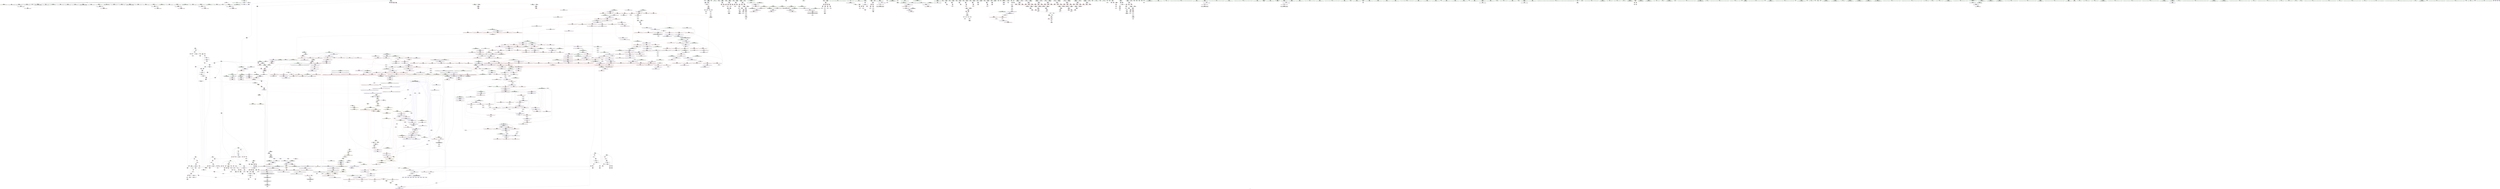 digraph "SVFG" {
	label="SVFG";

	Node0x55d9e7a39af0 [shape=record,color=grey,label="{NodeID: 0\nNullPtr}"];
	Node0x55d9e7a39af0 -> Node0x55d9e7ab3310[style=solid];
	Node0x55d9e7a39af0 -> Node0x55d9e7ab3410[style=solid];
	Node0x55d9e7a39af0 -> Node0x55d9e7ab34e0[style=solid];
	Node0x55d9e7a39af0 -> Node0x55d9e7ab35b0[style=solid];
	Node0x55d9e7a39af0 -> Node0x55d9e7ab3680[style=solid];
	Node0x55d9e7a39af0 -> Node0x55d9e7ab3750[style=solid];
	Node0x55d9e7a39af0 -> Node0x55d9e7ab3820[style=solid];
	Node0x55d9e7a39af0 -> Node0x55d9e7ab38f0[style=solid];
	Node0x55d9e7a39af0 -> Node0x55d9e7ab39c0[style=solid];
	Node0x55d9e7a39af0 -> Node0x55d9e7ab3a90[style=solid];
	Node0x55d9e7a39af0 -> Node0x55d9e7ab3b60[style=solid];
	Node0x55d9e7a39af0 -> Node0x55d9e7ab3c30[style=solid];
	Node0x55d9e7a39af0 -> Node0x55d9e7ab3d00[style=solid];
	Node0x55d9e7a39af0 -> Node0x55d9e7ab3dd0[style=solid];
	Node0x55d9e7a39af0 -> Node0x55d9e7ab3ea0[style=solid];
	Node0x55d9e7a39af0 -> Node0x55d9e7ab3f70[style=solid];
	Node0x55d9e7a39af0 -> Node0x55d9e7ab4040[style=solid];
	Node0x55d9e7a39af0 -> Node0x55d9e7ab4110[style=solid];
	Node0x55d9e7a39af0 -> Node0x55d9e7ab41e0[style=solid];
	Node0x55d9e7a39af0 -> Node0x55d9e7abcf30[style=solid];
	Node0x55d9e7b55c30 [shape=record,color=yellow,style=double,label="{NodeID: 1882\n135V_1 = ENCHI(MR_135V_0)\npts\{13 \}\nFun[main]|{|<s6>39}}"];
	Node0x55d9e7b55c30 -> Node0x55d9e7ac0400[style=dashed];
	Node0x55d9e7b55c30 -> Node0x55d9e7ac04d0[style=dashed];
	Node0x55d9e7b55c30 -> Node0x55d9e7ac05a0[style=dashed];
	Node0x55d9e7b55c30 -> Node0x55d9e7ac0670[style=dashed];
	Node0x55d9e7b55c30 -> Node0x55d9e7ac0740[style=dashed];
	Node0x55d9e7b55c30 -> Node0x55d9e7ac0810[style=dashed];
	Node0x55d9e7b55c30:s6 -> Node0x55d9e7b83ca0[style=dashed,color=red];
	Node0x55d9e7ab7200 [shape=record,color=red,label="{NodeID: 775\n1547\<--1502\n\<--__holeIndex.addr\n_ZSt11__push_heapIPiliN9__gnu_cxx5__ops14_Iter_less_valEEvT_T0_S5_T1_RT2_\n}"];
	Node0x55d9e7ab7200 -> Node0x55d9e7ad28b0[style=solid];
	Node0x55d9e7ad0f30 [shape=record,color=black,label="{NodeID: 1550\n205 = PHI(206, 207, )\n}"];
	Node0x55d9e7ad0f30 -> Node0x55d9e7abded0[style=solid];
	Node0x55d9e7aadba0 [shape=record,color=purple,label="{NodeID: 443\n867\<--32\n\<--.str.7\nmain\n}"];
	Node0x55d9e7b9e080 [shape=record,color=yellow,style=double,label="{NodeID: 2325\n66V_2 = CSCHI(MR_66V_1)\npts\{584 \}\nCS[]|{<s0>52}}"];
	Node0x55d9e7b9e080:s0 -> Node0x55d9e7b6ba90[style=dashed,color=red];
	Node0x55d9e7a69c70 [shape=record,color=green,label="{NodeID: 111\n519\<--520\n_ZNSirsERx\<--_ZNSirsERx_field_insensitive\n}"];
	Node0x55d9e7abcc30 [shape=record,color=blue,label="{NodeID: 886\n11\<--12\nn\<--\nGlob }"];
	Node0x55d9e7abcc30 -> Node0x55d9e7b55c30[style=dashed];
	Node0x55d9e7b161b0 [shape=record,color=grey,label="{NodeID: 1661\n321 = cmp(316, 320, )\n}"];
	Node0x55d9e7b161b0 -> Node0x55d9e7ad0950[style=solid];
	Node0x55d9e7ac3730 [shape=record,color=red,label="{NodeID: 554\n352\<--349\n\<--c.addr\n_Z11isLowerCasec\n}"];
	Node0x55d9e7ac3730 -> Node0x55d9e7ab4e40[style=solid];
	Node0x55d9e7c0fc20 [shape=record,color=black,label="{NodeID: 2436\n1301 = PHI(1181, 1412, 1598, 1602, 1612, 1626, 1634, 1666, 1678, 1749, )\n1st arg _ZNK9__gnu_cxx5__ops15_Iter_less_iterclIPiS3_EEbT_T0_ }"];
	Node0x55d9e7c0fc20 -> Node0x55d9e7ae28e0[style=solid];
	Node0x55d9e7aa63f0 [shape=record,color=green,label="{NodeID: 222\n1330\<--1331\n__comp.addr\<--__comp.addr_field_insensitive\n_ZSt10__pop_heapIPiN9__gnu_cxx5__ops15_Iter_less_iterEEvT_S4_S4_RT0_\n}"];
	Node0x55d9e7aa63f0 -> Node0x55d9e7acc700[style=solid];
	Node0x55d9e7aa63f0 -> Node0x55d9e7ae2cf0[style=solid];
	Node0x55d9e7ae1ff0 [shape=record,color=blue,label="{NodeID: 997\n1206\<--1202\n__last.addr\<--__last\n_ZSt11__sort_heapIPiN9__gnu_cxx5__ops15_Iter_less_iterEEvT_S4_RT0_\n}"];
	Node0x55d9e7ae1ff0 -> Node0x55d9e7b58490[style=dashed];
	Node0x55d9e7ac9160 [shape=record,color=red,label="{NodeID: 665\n1061\<--1041\n\<--__first.addr\n_ZSt22__final_insertion_sortIPiN9__gnu_cxx5__ops15_Iter_less_iterEEvT_S4_T0_\n|{<s0>51}}"];
	Node0x55d9e7ac9160:s0 -> Node0x55d9e7c172f0[style=solid,color=red];
	Node0x55d9e7ab42b0 [shape=record,color=black,label="{NodeID: 333\n670\<--12\nmain_ret\<--\nmain\n}"];
	Node0x55d9e7a65af0 [shape=record,color=green,label="{NodeID: 1\n7\<--1\n__dso_handle\<--dummyObj\nGlob }"];
	Node0x55d9e7ab72d0 [shape=record,color=red,label="{NodeID: 776\n1555\<--1502\n\<--__holeIndex.addr\n_ZSt11__push_heapIPiliN9__gnu_cxx5__ops14_Iter_less_valEEvT_T0_S5_T1_RT2_\n}"];
	Node0x55d9e7ad14d0 [shape=record,color=black,label="{NodeID: 1551\n387 = PHI(284, 385, )\n}"];
	Node0x55d9e7ad14d0 -> Node0x55d9e7ad2010[style=solid];
	Node0x55d9e7aadc70 [shape=record,color=purple,label="{NodeID: 444\n2026\<--34\nllvm.global_ctors_0\<--llvm.global_ctors\nGlob }"];
	Node0x55d9e7aadc70 -> Node0x55d9e7abcd30[style=solid];
	Node0x55d9e7a69d40 [shape=record,color=green,label="{NodeID: 112\n539\<--540\n_Z8toDoubleNSt7__cxx1112basic_stringIcSt11char_traitsIcESaIcEEE\<--_Z8toDoubleNSt7__cxx1112basic_stringIcSt11char_traitsIcESaIcEEE_field_insensitive\n}"];
	Node0x55d9e7b86ed0 [shape=record,color=yellow,style=double,label="{NodeID: 1994\n131V_1 = ENCHI(MR_131V_0)\npts\{548 \}\nFun[_Z8toDoubleNSt7__cxx1112basic_stringIcSt11char_traitsIcESaIcEEE]}"];
	Node0x55d9e7b86ed0 -> Node0x55d9e7adebf0[style=dashed];
	Node0x55d9e7abcd30 [shape=record,color=blue,label="{NodeID: 887\n2026\<--35\nllvm.global_ctors_0\<--\nGlob }"];
	Node0x55d9e7b16330 [shape=record,color=grey,label="{NodeID: 1662\n1260 = cmp(1259, 946, )\n}"];
	Node0x55d9e7ac3800 [shape=record,color=red,label="{NodeID: 555\n357\<--349\n\<--c.addr\n_Z11isLowerCasec\n}"];
	Node0x55d9e7ac3800 -> Node0x55d9e7ab4f10[style=solid];
	Node0x55d9e7c0ffa0 [shape=record,color=black,label="{NodeID: 2437\n1302 = PHI(1182, 1416, 1599, 1603, 1613, 1627, 1635, 1667, 1679, 1750, )\n2nd arg _ZNK9__gnu_cxx5__ops15_Iter_less_iterclIPiS3_EEbT_T0_ }"];
	Node0x55d9e7c0ffa0 -> Node0x55d9e7ae29b0[style=solid];
	Node0x55d9e7aa64c0 [shape=record,color=green,label="{NodeID: 223\n1332\<--1333\n__value\<--__value_field_insensitive\n_ZSt10__pop_heapIPiN9__gnu_cxx5__ops15_Iter_less_iterEEvT_S4_S4_RT0_\n|{|<s1>67}}"];
	Node0x55d9e7aa64c0 -> Node0x55d9e7ae2dc0[style=solid];
	Node0x55d9e7aa64c0:s1 -> Node0x55d9e7c14d30[style=solid,color=red];
	Node0x55d9e7ae20c0 [shape=record,color=blue,label="{NodeID: 998\n1208\<--1203\n__comp.addr\<--__comp\n_ZSt11__sort_heapIPiN9__gnu_cxx5__ops15_Iter_less_iterEEvT_S4_RT0_\n}"];
	Node0x55d9e7ae20c0 -> Node0x55d9e7acb110[style=dashed];
	Node0x55d9e7ac9230 [shape=record,color=red,label="{NodeID: 666\n1062\<--1041\n\<--__first.addr\n_ZSt22__final_insertion_sortIPiN9__gnu_cxx5__ops15_Iter_less_iterEEvT_S4_T0_\n}"];
	Node0x55d9e7ac9230 -> Node0x55d9e7aae450[style=solid];
	Node0x55d9e7ab4380 [shape=record,color=black,label="{NodeID: 334\n47\<--48\n\<--_ZNSt8ios_base4InitD1Ev\nCan only get source location for instruction, argument, global var or function.}"];
	Node0x55d9e7a65b80 [shape=record,color=green,label="{NodeID: 2\n9\<--1\n\<--dummyObj\nCan only get source location for instruction, argument, global var or function.}"];
	Node0x55d9e7b55df0 [shape=record,color=yellow,style=double,label="{NodeID: 1884\n158V_1 = ENCHI(MR_158V_0)\npts\{674 \}\nFun[main]}"];
	Node0x55d9e7b55df0 -> Node0x55d9e7ac56e0[style=dashed];
	Node0x55d9e7ab73a0 [shape=record,color=red,label="{NodeID: 777\n1523\<--1504\n\<--__topIndex.addr\n_ZSt11__push_heapIPiliN9__gnu_cxx5__ops14_Iter_less_valEEvT_T0_S5_T1_RT2_\n}"];
	Node0x55d9e7ab73a0 -> Node0x55d9e7b137b0[style=solid];
	Node0x55d9e7ad1a70 [shape=record,color=black,label="{NodeID: 1552\n408 = PHI(284, 405, )\n}"];
	Node0x55d9e7ad1a70 -> Node0x55d9e7ab5660[style=solid];
	Node0x55d9e7aadd70 [shape=record,color=purple,label="{NodeID: 445\n2027\<--34\nllvm.global_ctors_1\<--llvm.global_ctors\nGlob }"];
	Node0x55d9e7aadd70 -> Node0x55d9e7abce30[style=solid];
	Node0x55d9e7a69e40 [shape=record,color=green,label="{NodeID: 113\n543\<--544\nr\<--r_field_insensitive\n_Z8toDoubleNSt7__cxx1112basic_stringIcSt11char_traitsIcESaIcEEE\n}"];
	Node0x55d9e7a69e40 -> Node0x55d9e7ac4770[style=solid];
	Node0x55d9e7a69e40 -> Node0x55d9e7adeb20[style=solid];
	Node0x55d9e7b86fb0 [shape=record,color=yellow,style=double,label="{NodeID: 1995\n133V_1 = ENCHI(MR_133V_0)\npts\{550 \}\nFun[_Z8toDoubleNSt7__cxx1112basic_stringIcSt11char_traitsIcESaIcEEE]}"];
	Node0x55d9e7b86fb0 -> Node0x55d9e7adecc0[style=dashed];
	Node0x55d9e7abce30 [shape=record,color=blue,label="{NodeID: 888\n2027\<--36\nllvm.global_ctors_1\<--_GLOBAL__sub_I_ACRush_0_0.cpp\nGlob }"];
	Node0x55d9e7b164b0 [shape=record,color=grey,label="{NodeID: 1663\n311 = cmp(310, 198, )\n}"];
	Node0x55d9e7ac38d0 [shape=record,color=red,label="{NodeID: 556\n371\<--368\n\<--c.addr\n_Z8isLetterc\n}"];
	Node0x55d9e7ac38d0 -> Node0x55d9e7ab50b0[style=solid];
	Node0x55d9e7c10320 [shape=record,color=black,label="{NodeID: 2438\n1023 = PHI(940, )\n0th arg _ZSt4__lgl }"];
	Node0x55d9e7c10320 -> Node0x55d9e7ae13c0[style=solid];
	Node0x55d9e7aa6590 [shape=record,color=green,label="{NodeID: 224\n1334\<--1335\nagg.tmp\<--agg.tmp_field_insensitive\n_ZSt10__pop_heapIPiN9__gnu_cxx5__ops15_Iter_less_iterEEvT_S4_S4_RT0_\n}"];
	Node0x55d9e7ae2190 [shape=record,color=blue,label="{NodeID: 999\n1206\<--1224\n__last.addr\<--incdec.ptr\n_ZSt11__sort_heapIPiN9__gnu_cxx5__ops15_Iter_less_iterEEvT_S4_RT0_\n}"];
	Node0x55d9e7ae2190 -> Node0x55d9e7acaf70[style=dashed];
	Node0x55d9e7ae2190 -> Node0x55d9e7acb040[style=dashed];
	Node0x55d9e7ae2190 -> Node0x55d9e7b58490[style=dashed];
	Node0x55d9e7b70a90 [shape=record,color=black,label="{NodeID: 1774\nMR_91V_3 = PHI(MR_91V_4, MR_91V_2, )\npts\{1503 \}\n}"];
	Node0x55d9e7b70a90 -> Node0x55d9e7ab7060[style=dashed];
	Node0x55d9e7b70a90 -> Node0x55d9e7ab7130[style=dashed];
	Node0x55d9e7b70a90 -> Node0x55d9e7ab72d0[style=dashed];
	Node0x55d9e7b70a90 -> Node0x55d9e7ae4210[style=dashed];
	Node0x55d9e7ac9300 [shape=record,color=red,label="{NodeID: 667\n1067\<--1041\n\<--__first.addr\n_ZSt22__final_insertion_sortIPiN9__gnu_cxx5__ops15_Iter_less_iterEEvT_S4_T0_\n}"];
	Node0x55d9e7ac9300 -> Node0x55d9e7aae520[style=solid];
	Node0x55d9e7ab4480 [shape=record,color=black,label="{NodeID: 335\n74\<--102\n_Z4distdddd_ret\<--call3\n_Z4distdddd\n}"];
	Node0x55d9e7a66670 [shape=record,color=green,label="{NodeID: 3\n12\<--1\n\<--dummyObj\nCan only get source location for instruction, argument, global var or function.}"];
	Node0x55d9e7ab7470 [shape=record,color=red,label="{NodeID: 778\n1526\<--1508\n\<--__comp.addr\n_ZSt11__push_heapIPiliN9__gnu_cxx5__ops14_Iter_less_valEEvT_T0_S5_T1_RT2_\n|{<s0>76}}"];
	Node0x55d9e7ab7470:s0 -> Node0x55d9e7c11e10[style=solid,color=red];
	Node0x55d9e7ad2010 [shape=record,color=black,label="{NodeID: 1553\n389 = PHI(324, 387, )\n}"];
	Node0x55d9e7ad2010 -> Node0x55d9e7ab53f0[style=solid];
	Node0x55d9e7aade70 [shape=record,color=purple,label="{NodeID: 446\n2028\<--34\nllvm.global_ctors_2\<--llvm.global_ctors\nGlob }"];
	Node0x55d9e7aade70 -> Node0x55d9e7abcf30[style=solid];
	Node0x55d9e7b9e4a0 [shape=record,color=yellow,style=double,label="{NodeID: 2328\n66V_2 = CSCHI(MR_66V_1)\npts\{584 \}\nCS[]|{<s0>55}}"];
	Node0x55d9e7b9e4a0:s0 -> Node0x55d9e7b57f90[style=dashed,color=red];
	Node0x55d9e7a69f10 [shape=record,color=green,label="{NodeID: 114\n545\<--546\nsin\<--sin_field_insensitive\n_Z8toDoubleNSt7__cxx1112basic_stringIcSt11char_traitsIcESaIcEEE\n}"];
	Node0x55d9e7a69f10 -> Node0x55d9e7ab60f0[style=solid];
	Node0x55d9e7abcf30 [shape=record,color=blue, style = dotted,label="{NodeID: 889\n2028\<--3\nllvm.global_ctors_2\<--dummyVal\nGlob }"];
	Node0x55d9e7b16630 [shape=record,color=grey,label="{NodeID: 1664\n807 = cmp(805, 806, )\n}"];
	Node0x55d9e7ac39a0 [shape=record,color=red,label="{NodeID: 557\n375\<--368\n\<--c.addr\n_Z8isLetterc\n}"];
	Node0x55d9e7ac39a0 -> Node0x55d9e7ab5180[style=solid];
	Node0x55d9e7c10430 [shape=record,color=black,label="{NodeID: 2439\n962 = PHI(933, 1014, )\n0th arg _ZSt16__introsort_loopIPilN9__gnu_cxx5__ops15_Iter_less_iterEEvT_S4_T0_T1_ }"];
	Node0x55d9e7c10430 -> Node0x55d9e7ae0ee0[style=solid];
	Node0x55d9e7aa6660 [shape=record,color=green,label="{NodeID: 225\n1363\<--1364\n__t.addr\<--__t.addr_field_insensitive\n_ZSt4moveIRiEONSt16remove_referenceIT_E4typeEOS2_\n}"];
	Node0x55d9e7aa6660 -> Node0x55d9e7acca40[style=solid];
	Node0x55d9e7aa6660 -> Node0x55d9e7ae2f60[style=solid];
	Node0x55d9e7ae2260 [shape=record,color=blue,label="{NodeID: 1000\n1237\<--1234\n__first.addr\<--__first\n_ZSt11__make_heapIPiN9__gnu_cxx5__ops15_Iter_less_iterEEvT_S4_RT0_\n}"];
	Node0x55d9e7ae2260 -> Node0x55d9e7acb1e0[style=dashed];
	Node0x55d9e7ae2260 -> Node0x55d9e7acb2b0[style=dashed];
	Node0x55d9e7ae2260 -> Node0x55d9e7acb380[style=dashed];
	Node0x55d9e7ae2260 -> Node0x55d9e7acb450[style=dashed];
	Node0x55d9e7b70f90 [shape=record,color=black,label="{NodeID: 1775\nMR_66V_2 = PHI(MR_66V_3, MR_66V_1, )\npts\{584 \}\n|{|<s4>76}}"];
	Node0x55d9e7b70f90 -> Node0x55d9e7ab77b0[style=dashed];
	Node0x55d9e7b70f90 -> Node0x55d9e7ab7880[style=dashed];
	Node0x55d9e7b70f90 -> Node0x55d9e7ae4140[style=dashed];
	Node0x55d9e7b70f90 -> Node0x55d9e7ae43b0[style=dashed];
	Node0x55d9e7b70f90:s4 -> Node0x55d9e7b55000[style=dashed,color=red];
	Node0x55d9e7ac93d0 [shape=record,color=red,label="{NodeID: 668\n1074\<--1041\n\<--__first.addr\n_ZSt22__final_insertion_sortIPiN9__gnu_cxx5__ops15_Iter_less_iterEEvT_S4_T0_\n|{<s0>53}}"];
	Node0x55d9e7ac93d0:s0 -> Node0x55d9e7c172f0[style=solid,color=red];
	Node0x55d9e7ab4550 [shape=record,color=black,label="{NodeID: 336\n108\<--115\n_Z3sqrIdET_S0__ret\<--mul\n_Z3sqrIdET_S0_\n|{<s0>4|<s1>5|<s2>7|<s3>8}}"];
	Node0x55d9e7ab4550:s0 -> Node0x55d9e7c09780[style=solid,color=blue];
	Node0x55d9e7ab4550:s1 -> Node0x55d9e7c09910[style=solid,color=blue];
	Node0x55d9e7ab4550:s2 -> Node0x55d9e7c09b20[style=solid,color=blue];
	Node0x55d9e7ab4550:s3 -> Node0x55d9e7c09c90[style=solid,color=blue];
	Node0x55d9e7a66700 [shape=record,color=green,label="{NodeID: 4\n18\<--1\n.str\<--dummyObj\nGlob }"];
	Node0x55d9e7ab7540 [shape=record,color=red,label="{NodeID: 779\n1528\<--1510\n\<--__parent\n_ZSt11__push_heapIPiliN9__gnu_cxx5__ops14_Iter_less_valEEvT_T0_S5_T1_RT2_\n}"];
	Node0x55d9e7ad25b0 [shape=record,color=grey,label="{NodeID: 1554\n989 = Binary(987, 988, )\n}"];
	Node0x55d9e7ad25b0 -> Node0x55d9e7ad2a30[style=solid];
	Node0x55d9e7aadf70 [shape=record,color=purple,label="{NodeID: 447\n603\<--583\narrayidx2\<--B\n_Z7checkIti\n}"];
	Node0x55d9e7aadf70 -> Node0x55d9e7adef30[style=solid];
	Node0x55d9e7b9e600 [shape=record,color=yellow,style=double,label="{NodeID: 2329\n66V_3 = CSCHI(MR_66V_2)\npts\{584 \}\nCS[]|{<s0>47}}"];
	Node0x55d9e7b9e600:s0 -> Node0x55d9e7b6d390[style=dashed,color=blue];
	Node0x55d9e7a69fe0 [shape=record,color=green,label="{NodeID: 115\n547\<--548\nexn.slot\<--exn.slot_field_insensitive\n_Z8toDoubleNSt7__cxx1112basic_stringIcSt11char_traitsIcESaIcEEE\n}"];
	Node0x55d9e7a69fe0 -> Node0x55d9e7ac4840[style=solid];
	Node0x55d9e7a69fe0 -> Node0x55d9e7adebf0[style=solid];
	Node0x55d9e7abd030 [shape=record,color=blue,label="{NodeID: 890\n8\<--64\n_ZL2pi\<--call\n__cxx_global_var_init.1\n|{<s0>116}}"];
	Node0x55d9e7abd030:s0 -> Node0x55d9e7ba0460[style=dashed,color=blue];
	Node0x55d9e7b167b0 [shape=record,color=grey,label="{NodeID: 1665\n787 = cmp(785, 786, )\n}"];
	Node0x55d9e7ac3a70 [shape=record,color=red,label="{NodeID: 558\n379\<--368\n\<--c.addr\n_Z8isLetterc\n}"];
	Node0x55d9e7ac3a70 -> Node0x55d9e7ab5250[style=solid];
	Node0x55d9e7c10580 [shape=record,color=black,label="{NodeID: 2440\n963 = PHI(934, 1015, )\n1st arg _ZSt16__introsort_loopIPilN9__gnu_cxx5__ops15_Iter_less_iterEEvT_S4_T0_T1_ }"];
	Node0x55d9e7c10580 -> Node0x55d9e7ae0fb0[style=solid];
	Node0x55d9e7aa6730 [shape=record,color=green,label="{NodeID: 226\n1373\<--1374\n__comp\<--__comp_field_insensitive\n_ZSt13__adjust_heapIPiliN9__gnu_cxx5__ops15_Iter_less_iterEEvT_T0_S5_T1_T2_\n|{<s0>69|<s1>72}}"];
	Node0x55d9e7aa6730:s0 -> Node0x55d9e7c0f390[style=solid,color=red];
	Node0x55d9e7aa6730:s1 -> Node0x55d9e7c16b70[style=solid,color=red];
	Node0x55d9e7ae2330 [shape=record,color=blue,label="{NodeID: 1001\n1239\<--1235\n__last.addr\<--__last\n_ZSt11__make_heapIPiN9__gnu_cxx5__ops15_Iter_less_iterEEvT_S4_RT0_\n}"];
	Node0x55d9e7ae2330 -> Node0x55d9e7acb520[style=dashed];
	Node0x55d9e7ae2330 -> Node0x55d9e7acb5f0[style=dashed];
	Node0x55d9e7b71490 [shape=record,color=black,label="{NodeID: 1776\nMR_99V_3 = PHI(MR_99V_4, MR_99V_2, )\npts\{1511 \}\n}"];
	Node0x55d9e7b71490 -> Node0x55d9e7ab7540[style=dashed];
	Node0x55d9e7b71490 -> Node0x55d9e7ab7610[style=dashed];
	Node0x55d9e7b71490 -> Node0x55d9e7ab76e0[style=dashed];
	Node0x55d9e7b71490 -> Node0x55d9e7ae42e0[style=dashed];
	Node0x55d9e7ac94a0 [shape=record,color=red,label="{NodeID: 669\n1053\<--1043\n\<--__last.addr\n_ZSt22__final_insertion_sortIPiN9__gnu_cxx5__ops15_Iter_less_iterEEvT_S4_T0_\n}"];
	Node0x55d9e7ac94a0 -> Node0x55d9e7aab640[style=solid];
	Node0x55d9e7ab4620 [shape=record,color=black,label="{NodeID: 337\n119\<--144\n_Z5distRdddd_ret\<--add\n_Z5distRdddd\n}"];
	Node0x55d9e7a667c0 [shape=record,color=green,label="{NodeID: 5\n20\<--1\n.str.2\<--dummyObj\nGlob }"];
	Node0x55d9e7ab7610 [shape=record,color=red,label="{NodeID: 780\n1537\<--1510\n\<--__parent\n_ZSt11__push_heapIPiliN9__gnu_cxx5__ops14_Iter_less_valEEvT_T0_S5_T1_RT2_\n}"];
	Node0x55d9e7ad2730 [shape=record,color=grey,label="{NodeID: 1555\n1549 = Binary(1548, 946, )\n}"];
	Node0x55d9e7ad2730 -> Node0x55d9e7ae42e0[style=solid];
	Node0x55d9e7aae040 [shape=record,color=purple,label="{NodeID: 448\n610\<--583\narraydecay\<--B\n_Z7checkIti\n}"];
	Node0x55d9e7b9e760 [shape=record,color=yellow,style=double,label="{NodeID: 2330\n151V_2 = CSCHI(MR_151V_1)\npts\{584 150000 \}\nCS[]|{<s0>57|<s1>57}}"];
	Node0x55d9e7b9e760:s0 -> Node0x55d9e7b58990[style=dashed,color=red];
	Node0x55d9e7b9e760:s1 -> Node0x55d9e7b59890[style=dashed,color=red];
	Node0x55d9e7a6a0b0 [shape=record,color=green,label="{NodeID: 116\n549\<--550\nehselector.slot\<--ehselector.slot_field_insensitive\n_Z8toDoubleNSt7__cxx1112basic_stringIcSt11char_traitsIcESaIcEEE\n}"];
	Node0x55d9e7a6a0b0 -> Node0x55d9e7ac4910[style=solid];
	Node0x55d9e7a6a0b0 -> Node0x55d9e7adecc0[style=solid];
	Node0x55d9e7abd100 [shape=record,color=blue,label="{NodeID: 891\n79\<--75\nx1.addr\<--x1\n_Z4distdddd\n}"];
	Node0x55d9e7abd100 -> Node0x55d9e7ac0a80[style=dashed];
	Node0x55d9e7b16930 [shape=record,color=grey,label="{NodeID: 1666\n1291 = cmp(1290, 515, )\n}"];
	Node0x55d9e7ac3b40 [shape=record,color=red,label="{NodeID: 559\n383\<--368\n\<--c.addr\n_Z8isLetterc\n}"];
	Node0x55d9e7ac3b40 -> Node0x55d9e7ab5320[style=solid];
	Node0x55d9e7c106d0 [shape=record,color=black,label="{NodeID: 2441\n964 = PHI(945, 1016, )\n2nd arg _ZSt16__introsort_loopIPilN9__gnu_cxx5__ops15_Iter_less_iterEEvT_S4_T0_T1_ }"];
	Node0x55d9e7c106d0 -> Node0x55d9e7ae1080[style=solid];
	Node0x55d9e7aa6800 [shape=record,color=green,label="{NodeID: 227\n1375\<--1376\n__first.addr\<--__first.addr_field_insensitive\n_ZSt13__adjust_heapIPiliN9__gnu_cxx5__ops15_Iter_less_iterEEvT_T0_S5_T1_T2_\n}"];
	Node0x55d9e7aa6800 -> Node0x55d9e7accb10[style=solid];
	Node0x55d9e7aa6800 -> Node0x55d9e7accbe0[style=solid];
	Node0x55d9e7aa6800 -> Node0x55d9e7acccb0[style=solid];
	Node0x55d9e7aa6800 -> Node0x55d9e7accd80[style=solid];
	Node0x55d9e7aa6800 -> Node0x55d9e7acce50[style=solid];
	Node0x55d9e7aa6800 -> Node0x55d9e7accf20[style=solid];
	Node0x55d9e7aa6800 -> Node0x55d9e7accff0[style=solid];
	Node0x55d9e7aa6800 -> Node0x55d9e7ae3030[style=solid];
	Node0x55d9e7ae2400 [shape=record,color=blue,label="{NodeID: 1002\n1241\<--1236\n__comp.addr\<--__comp\n_ZSt11__make_heapIPiN9__gnu_cxx5__ops15_Iter_less_iterEEvT_S4_RT0_\n}"];
	Node0x55d9e7ae2400 -> Node0x55d9e7acb6c0[style=dashed];
	Node0x55d9e7b71990 [shape=record,color=black,label="{NodeID: 1777\nMR_66V_2 = PHI(MR_66V_3, MR_66V_1, )\npts\{584 \}\n|{|<s4>106}}"];
	Node0x55d9e7b71990 -> Node0x55d9e7abb710[style=dashed];
	Node0x55d9e7b71990 -> Node0x55d9e7abb7e0[style=dashed];
	Node0x55d9e7b71990 -> Node0x55d9e7ae5f50[style=dashed];
	Node0x55d9e7b71990 -> Node0x55d9e7ae61c0[style=dashed];
	Node0x55d9e7b71990:s4 -> Node0x55d9e7b7a3e0[style=dashed,color=red];
	Node0x55d9e7ac9570 [shape=record,color=red,label="{NodeID: 670\n1069\<--1043\n\<--__last.addr\n_ZSt22__final_insertion_sortIPiN9__gnu_cxx5__ops15_Iter_less_iterEEvT_S4_T0_\n|{<s0>52}}"];
	Node0x55d9e7ac9570:s0 -> Node0x55d9e7c10930[style=solid,color=red];
	Node0x55d9e7ab46f0 [shape=record,color=black,label="{NodeID: 338\n204\<--203\n\<--cmp6\n_Z9crossOperdddddd\n}"];
	Node0x55d9e7a67020 [shape=record,color=green,label="{NodeID: 6\n22\<--1\nstdin\<--dummyObj\nGlob }"];
	Node0x55d9e7ab76e0 [shape=record,color=red,label="{NodeID: 781\n1545\<--1510\n\<--__parent\n_ZSt11__push_heapIPiliN9__gnu_cxx5__ops14_Iter_less_valEEvT_T0_S5_T1_RT2_\n}"];
	Node0x55d9e7ab76e0 -> Node0x55d9e7ae4210[style=solid];
	Node0x55d9e7ad28b0 [shape=record,color=grey,label="{NodeID: 1556\n1548 = Binary(1547, 1221, )\n}"];
	Node0x55d9e7ad28b0 -> Node0x55d9e7ad2730[style=solid];
	Node0x55d9e7aae110 [shape=record,color=purple,label="{NodeID: 449\n614\<--583\narraydecay3\<--B\n_Z7checkIti\n}"];
	Node0x55d9e7b9e8f0 [shape=record,color=yellow,style=double,label="{NodeID: 2331\n151V_3 = CSCHI(MR_151V_2)\npts\{584 150000 \}\nCS[]|{<s0>48|<s1>48}}"];
	Node0x55d9e7b9e8f0:s0 -> Node0x55d9e7b9dc00[style=dashed,color=blue];
	Node0x55d9e7b9e8f0:s1 -> Node0x55d9e7b9dd60[style=dashed,color=blue];
	Node0x55d9e7aa6ad0 [shape=record,color=green,label="{NodeID: 117\n555\<--556\n_ZNSirsERd\<--_ZNSirsERd_field_insensitive\n}"];
	Node0x55d9e7abd1d0 [shape=record,color=blue,label="{NodeID: 892\n81\<--76\ny1.addr\<--y1\n_Z4distdddd\n}"];
	Node0x55d9e7abd1d0 -> Node0x55d9e7ac0b50[style=dashed];
	Node0x55d9e7b16ab0 [shape=record,color=grey,label="{NodeID: 1667\n781 = cmp(779, 780, )\n}"];
	Node0x55d9e7ac3c10 [shape=record,color=red,label="{NodeID: 560\n398\<--395\n\<--c.addr\n_Z7isDigitc\n}"];
	Node0x55d9e7ac3c10 -> Node0x55d9e7ab54c0[style=solid];
	Node0x55d9e7c10820 [shape=record,color=black,label="{NodeID: 2442\n1784 = PHI(1068, )\n0th arg _ZSt26__unguarded_insertion_sortIPiN9__gnu_cxx5__ops15_Iter_less_iterEEvT_S4_T0_ }"];
	Node0x55d9e7c10820 -> Node0x55d9e7ae5660[style=solid];
	Node0x55d9e7aa68d0 [shape=record,color=green,label="{NodeID: 228\n1377\<--1378\n__holeIndex.addr\<--__holeIndex.addr_field_insensitive\n_ZSt13__adjust_heapIPiliN9__gnu_cxx5__ops15_Iter_less_iterEEvT_T0_S5_T1_T2_\n}"];
	Node0x55d9e7aa68d0 -> Node0x55d9e7acd0c0[style=solid];
	Node0x55d9e7aa68d0 -> Node0x55d9e7acd190[style=solid];
	Node0x55d9e7aa68d0 -> Node0x55d9e7acd260[style=solid];
	Node0x55d9e7aa68d0 -> Node0x55d9e7acd330[style=solid];
	Node0x55d9e7aa68d0 -> Node0x55d9e7acd400[style=solid];
	Node0x55d9e7aa68d0 -> Node0x55d9e7ae3100[style=solid];
	Node0x55d9e7aa68d0 -> Node0x55d9e7ae3780[style=solid];
	Node0x55d9e7aa68d0 -> Node0x55d9e7ae39f0[style=solid];
	Node0x55d9e7ae24d0 [shape=record,color=blue,label="{NodeID: 1003\n1243\<--1268\n__len\<--sub.ptr.div4\n_ZSt11__make_heapIPiN9__gnu_cxx5__ops15_Iter_less_iterEEvT_S4_RT0_\n}"];
	Node0x55d9e7ae24d0 -> Node0x55d9e7acb790[style=dashed];
	Node0x55d9e7ae24d0 -> Node0x55d9e7acb860[style=dashed];
	Node0x55d9e7ae24d0 -> Node0x55d9e7b67990[style=dashed];
	Node0x55d9e7b71e90 [shape=record,color=black,label="{NodeID: 1778\nMR_341V_3 = PHI(MR_341V_4, MR_341V_2, )\npts\{1847 \}\n}"];
	Node0x55d9e7b71e90 -> Node0x55d9e7abb090[style=dashed];
	Node0x55d9e7b71e90 -> Node0x55d9e7abb160[style=dashed];
	Node0x55d9e7b71e90 -> Node0x55d9e7ae6020[style=dashed];
	Node0x55d9e7ac9640 [shape=record,color=red,label="{NodeID: 671\n1075\<--1043\n\<--__last.addr\n_ZSt22__final_insertion_sortIPiN9__gnu_cxx5__ops15_Iter_less_iterEEvT_S4_T0_\n|{<s0>53}}"];
	Node0x55d9e7ac9640:s0 -> Node0x55d9e7c17440[style=solid,color=red];
	Node0x55d9e7ab47c0 [shape=record,color=black,label="{NodeID: 339\n148\<--210\n_Z9crossOperdddddd_ret\<--\n_Z9crossOperdddddd\n|{<s0>10|<s1>11|<s2>12|<s3>13}}"];
	Node0x55d9e7ab47c0:s0 -> Node0x55d9e7c09dd0[style=solid,color=blue];
	Node0x55d9e7ab47c0:s1 -> Node0x55d9e7c09f10[style=solid,color=blue];
	Node0x55d9e7ab47c0:s2 -> Node0x55d9e7c0a050[style=solid,color=blue];
	Node0x55d9e7ab47c0:s3 -> Node0x55d9e7c0a190[style=solid,color=blue];
	Node0x55d9e7a670e0 [shape=record,color=green,label="{NodeID: 7\n23\<--1\n.str.3\<--dummyObj\nGlob }"];
	Node0x55d9e7ab77b0 [shape=record,color=red,label="{NodeID: 782\n1540\<--1539\n\<--call2\n_ZSt11__push_heapIPiliN9__gnu_cxx5__ops14_Iter_less_valEEvT_T0_S5_T1_RT2_\n}"];
	Node0x55d9e7ab77b0 -> Node0x55d9e7ae4140[style=solid];
	Node0x55d9e7ad2a30 [shape=record,color=grey,label="{NodeID: 1557\n990 = Binary(989, 941, )\n}"];
	Node0x55d9e7ad2a30 -> Node0x55d9e7b13ab0[style=solid];
	Node0x55d9e7aae1e0 [shape=record,color=purple,label="{NodeID: 450\n630\<--583\narrayidx11\<--B\n_Z7checkIti\n}"];
	Node0x55d9e7aae1e0 -> Node0x55d9e7ac5470[style=solid];
	Node0x55d9e7aa6bd0 [shape=record,color=green,label="{NodeID: 118\n575\<--576\n_Z7checkIti\<--_Z7checkIti_field_insensitive\n}"];
	Node0x55d9e7abd2a0 [shape=record,color=blue,label="{NodeID: 893\n83\<--77\nx2.addr\<--x2\n_Z4distdddd\n}"];
	Node0x55d9e7abd2a0 -> Node0x55d9e7ac0c20[style=dashed];
	Node0x55d9e7b16c30 [shape=record,color=grey,label="{NodeID: 1668\n305 = cmp(304, 198, )\n}"];
	Node0x55d9e7ac3ce0 [shape=record,color=red,label="{NodeID: 561\n403\<--395\n\<--c.addr\n_Z7isDigitc\n}"];
	Node0x55d9e7ac3ce0 -> Node0x55d9e7ab5590[style=solid];
	Node0x55d9e7c10930 [shape=record,color=black,label="{NodeID: 2443\n1785 = PHI(1069, )\n1st arg _ZSt26__unguarded_insertion_sortIPiN9__gnu_cxx5__ops15_Iter_less_iterEEvT_S4_T0_ }"];
	Node0x55d9e7c10930 -> Node0x55d9e7ae5730[style=solid];
	Node0x55d9e7aa69a0 [shape=record,color=green,label="{NodeID: 229\n1379\<--1380\n__len.addr\<--__len.addr_field_insensitive\n_ZSt13__adjust_heapIPiliN9__gnu_cxx5__ops15_Iter_less_iterEEvT_T0_S5_T1_T2_\n}"];
	Node0x55d9e7aa69a0 -> Node0x55d9e7acd4d0[style=solid];
	Node0x55d9e7aa69a0 -> Node0x55d9e7acd5a0[style=solid];
	Node0x55d9e7aa69a0 -> Node0x55d9e7acd670[style=solid];
	Node0x55d9e7aa69a0 -> Node0x55d9e7ae31d0[style=solid];
	Node0x55d9e7ae25a0 [shape=record,color=blue,label="{NodeID: 1004\n1245\<--1272\n__parent\<--div\n_ZSt11__make_heapIPiN9__gnu_cxx5__ops15_Iter_less_iterEEvT_S4_RT0_\n}"];
	Node0x55d9e7ae25a0 -> Node0x55d9e7acb930[style=dashed];
	Node0x55d9e7ae25a0 -> Node0x55d9e7acba00[style=dashed];
	Node0x55d9e7ae25a0 -> Node0x55d9e7acbad0[style=dashed];
	Node0x55d9e7ae25a0 -> Node0x55d9e7acbba0[style=dashed];
	Node0x55d9e7ae25a0 -> Node0x55d9e7ae2740[style=dashed];
	Node0x55d9e7ae25a0 -> Node0x55d9e7b67e90[style=dashed];
	Node0x55d9e7b72390 [shape=record,color=black,label="{NodeID: 1779\nMR_345V_4 = PHI(MR_345V_5, MR_345V_3, )\npts\{1851 \}\n}"];
	Node0x55d9e7b72390 -> Node0x55d9e7abb300[style=dashed];
	Node0x55d9e7b72390 -> Node0x55d9e7abb3d0[style=dashed];
	Node0x55d9e7b72390 -> Node0x55d9e7abb4a0[style=dashed];
	Node0x55d9e7b72390 -> Node0x55d9e7abb570[style=dashed];
	Node0x55d9e7b72390 -> Node0x55d9e7ae60f0[style=dashed];
	Node0x55d9e7ac9710 [shape=record,color=red,label="{NodeID: 672\n1096\<--1085\n\<--__first.addr\n_ZSt14__partial_sortIPiN9__gnu_cxx5__ops15_Iter_less_iterEEvT_S4_S4_T0_\n|{<s0>54}}"];
	Node0x55d9e7ac9710:s0 -> Node0x55d9e7c16c80[style=solid,color=red];
	Node0x55d9e7ab4890 [shape=record,color=black,label="{NodeID: 340\n216\<--283\n_Z11isIntersectdddddddd_ret\<--\n_Z11isIntersectdddddddd\n}"];
	Node0x55d9e7a671a0 [shape=record,color=green,label="{NodeID: 8\n25\<--1\n.str.4\<--dummyObj\nGlob }"];
	Node0x55d9e7ab7880 [shape=record,color=red,label="{NodeID: 783\n1553\<--1552\n\<--call6\n_ZSt11__push_heapIPiliN9__gnu_cxx5__ops14_Iter_less_valEEvT_T0_S5_T1_RT2_\n}"];
	Node0x55d9e7ab7880 -> Node0x55d9e7ae43b0[style=solid];
	Node0x55d9e7ad2bb0 [shape=record,color=grey,label="{NodeID: 1558\n1519 = Binary(1518, 946, )\n}"];
	Node0x55d9e7ad2bb0 -> Node0x55d9e7ae4070[style=solid];
	Node0x55d9e7aae2b0 [shape=record,color=purple,label="{NodeID: 451\n726\<--677\narraydecay\<--str\nmain\n}"];
	Node0x55d9e7aa6cd0 [shape=record,color=green,label="{NodeID: 119\n579\<--580\nretval\<--retval_field_insensitive\n_Z7checkIti\n}"];
	Node0x55d9e7aa6cd0 -> Node0x55d9e7ac49e0[style=solid];
	Node0x55d9e7aa6cd0 -> Node0x55d9e7adf1a0[style=solid];
	Node0x55d9e7aa6cd0 -> Node0x55d9e7adf340[style=solid];
	Node0x55d9e7abd370 [shape=record,color=blue,label="{NodeID: 894\n85\<--78\ny2.addr\<--y2\n_Z4distdddd\n}"];
	Node0x55d9e7abd370 -> Node0x55d9e7ac0cf0[style=dashed];
	Node0x55d9e7b16db0 [shape=record,color=grey,label="{NodeID: 1669\n767 = cmp(765, 766, )\n}"];
	Node0x55d9e7ac3db0 [shape=record,color=red,label="{NodeID: 562\n417\<--414\n\<--c.addr\n_Z11toLowerCasec\n|{<s0>16}}"];
	Node0x55d9e7ac3db0:s0 -> Node0x55d9e7c12320[style=solid,color=red];
	Node0x55d9e7c10a40 [shape=record,color=black,label="{NodeID: 2444\n1320 = PHI(1187, 1226, )\n0th arg _ZSt10__pop_heapIPiN9__gnu_cxx5__ops15_Iter_less_iterEEvT_S4_S4_RT0_ }"];
	Node0x55d9e7c10a40 -> Node0x55d9e7ae2a80[style=solid];
	Node0x55d9e7aaebd0 [shape=record,color=green,label="{NodeID: 230\n1381\<--1382\n__value.addr\<--__value.addr_field_insensitive\n_ZSt13__adjust_heapIPiliN9__gnu_cxx5__ops15_Iter_less_iterEEvT_T0_S5_T1_T2_\n|{|<s1>74}}"];
	Node0x55d9e7aaebd0 -> Node0x55d9e7ae32a0[style=solid];
	Node0x55d9e7aaebd0:s1 -> Node0x55d9e7c14d30[style=solid,color=red];
	Node0x55d9e7ae2670 [shape=record,color=blue,label="{NodeID: 1005\n1247\<--1279\n__value\<--\n_ZSt11__make_heapIPiN9__gnu_cxx5__ops15_Iter_less_iterEEvT_S4_RT0_\n}"];
	Node0x55d9e7ae2670 -> Node0x55d9e7acbc70[style=dashed];
	Node0x55d9e7ae2670 -> Node0x55d9e7acbd40[style=dashed];
	Node0x55d9e7ae2670 -> Node0x55d9e7ae2670[style=dashed];
	Node0x55d9e7ae2670 -> Node0x55d9e7b68390[style=dashed];
	Node0x55d9e7ac97e0 [shape=record,color=red,label="{NodeID: 673\n1102\<--1085\n\<--__first.addr\n_ZSt14__partial_sortIPiN9__gnu_cxx5__ops15_Iter_less_iterEEvT_S4_S4_T0_\n|{<s0>55}}"];
	Node0x55d9e7ac97e0:s0 -> Node0x55d9e7b39270[style=solid,color=red];
	Node0x55d9e7ab4960 [shape=record,color=black,label="{NodeID: 341\n316\<--315\nconv\<--cmp3\n_Z8isMiddleddd\n}"];
	Node0x55d9e7ab4960 -> Node0x55d9e7b161b0[style=solid];
	Node0x55d9e7a67260 [shape=record,color=green,label="{NodeID: 9\n27\<--1\nstdout\<--dummyObj\nGlob }"];
	Node0x55d9e7ab7950 [shape=record,color=red,label="{NodeID: 784\n1572\<--1563\nthis1\<--this.addr\n_ZNK9__gnu_cxx5__ops14_Iter_less_valclIPiiEEbT_RT0_\n}"];
	Node0x55d9e7ad2d30 [shape=record,color=grey,label="{NodeID: 1559\n93 = Binary(91, 92, )\n|{<s0>4}}"];
	Node0x55d9e7ad2d30:s0 -> Node0x55d9e7c111a0[style=solid,color=red];
	Node0x55d9e7aae380 [shape=record,color=purple,label="{NodeID: 452\n738\<--677\narrayidx\<--str\nmain\n}"];
	Node0x55d9e7aae380 -> Node0x55d9e7ac75c0[style=solid];
	Node0x55d9e7aa6da0 [shape=record,color=green,label="{NodeID: 120\n581\<--582\ns.addr\<--s.addr_field_insensitive\n_Z7checkIti\n}"];
	Node0x55d9e7aa6da0 -> Node0x55d9e7ac4ab0[style=solid];
	Node0x55d9e7aa6da0 -> Node0x55d9e7ac4b80[style=solid];
	Node0x55d9e7aa6da0 -> Node0x55d9e7ac4c50[style=solid];
	Node0x55d9e7aa6da0 -> Node0x55d9e7aded90[style=solid];
	Node0x55d9e7abd440 [shape=record,color=blue,label="{NodeID: 895\n110\<--109\nx.addr\<--x\n_Z3sqrIdET_S0_\n}"];
	Node0x55d9e7abd440 -> Node0x55d9e7ac0dc0[style=dashed];
	Node0x55d9e7abd440 -> Node0x55d9e7ac0e90[style=dashed];
	Node0x55d9e7b16f30 [shape=record,color=grey,label="{NodeID: 1670\n774 = cmp(772, 773, )\n}"];
	Node0x55d9e7ac3e80 [shape=record,color=red,label="{NodeID: 563\n420\<--414\n\<--c.addr\n_Z11toLowerCasec\n}"];
	Node0x55d9e7ac3e80 -> Node0x55d9e7ab5730[style=solid];
	Node0x55d9e7c10b90 [shape=record,color=black,label="{NodeID: 2445\n1321 = PHI(1188, 1227, )\n1st arg _ZSt10__pop_heapIPiN9__gnu_cxx5__ops15_Iter_less_iterEEvT_S4_S4_RT0_ }"];
	Node0x55d9e7c10b90 -> Node0x55d9e7ae2b50[style=solid];
	Node0x55d9e7aaeca0 [shape=record,color=green,label="{NodeID: 231\n1383\<--1384\n__topIndex\<--__topIndex_field_insensitive\n_ZSt13__adjust_heapIPiliN9__gnu_cxx5__ops15_Iter_less_iterEEvT_T0_S5_T1_T2_\n}"];
	Node0x55d9e7aaeca0 -> Node0x55d9e7acd740[style=solid];
	Node0x55d9e7aaeca0 -> Node0x55d9e7ae3370[style=solid];
	Node0x55d9e7ae2740 [shape=record,color=blue,label="{NodeID: 1006\n1245\<--1295\n__parent\<--dec\n_ZSt11__make_heapIPiN9__gnu_cxx5__ops15_Iter_less_iterEEvT_S4_RT0_\n}"];
	Node0x55d9e7ae2740 -> Node0x55d9e7acb930[style=dashed];
	Node0x55d9e7ae2740 -> Node0x55d9e7acba00[style=dashed];
	Node0x55d9e7ae2740 -> Node0x55d9e7acbad0[style=dashed];
	Node0x55d9e7ae2740 -> Node0x55d9e7acbba0[style=dashed];
	Node0x55d9e7ae2740 -> Node0x55d9e7ae2740[style=dashed];
	Node0x55d9e7ae2740 -> Node0x55d9e7b67e90[style=dashed];
	Node0x55d9e7ac98b0 [shape=record,color=red,label="{NodeID: 674\n1097\<--1087\n\<--__middle.addr\n_ZSt14__partial_sortIPiN9__gnu_cxx5__ops15_Iter_less_iterEEvT_S4_S4_T0_\n|{<s0>54}}"];
	Node0x55d9e7ac98b0:s0 -> Node0x55d9e7c16d90[style=solid,color=red];
	Node0x55d9e7ab4a30 [shape=record,color=black,label="{NodeID: 342\n320\<--319\nconv5\<--cmp4\n_Z8isMiddleddd\n}"];
	Node0x55d9e7ab4a30 -> Node0x55d9e7b161b0[style=solid];
	Node0x55d9e7a67360 [shape=record,color=green,label="{NodeID: 10\n28\<--1\n.str.5\<--dummyObj\nGlob }"];
	Node0x55d9e7ab7a20 [shape=record,color=red,label="{NodeID: 785\n1573\<--1565\n\<--__it.addr\n_ZNK9__gnu_cxx5__ops14_Iter_less_valclIPiiEEbT_RT0_\n}"];
	Node0x55d9e7ab7a20 -> Node0x55d9e7ab7bc0[style=solid];
	Node0x55d9e7ad2eb0 [shape=record,color=grey,label="{NodeID: 1560\n99 = Binary(97, 98, )\n|{<s0>5}}"];
	Node0x55d9e7ad2eb0:s0 -> Node0x55d9e7c111a0[style=solid,color=red];
	Node0x55d9e7aae450 [shape=record,color=purple,label="{NodeID: 453\n1063\<--1062\nadd.ptr\<--\n_ZSt22__final_insertion_sortIPiN9__gnu_cxx5__ops15_Iter_less_iterEEvT_S4_T0_\n|{<s0>51}}"];
	Node0x55d9e7aae450:s0 -> Node0x55d9e7c17440[style=solid,color=red];
	Node0x55d9e7aa6e70 [shape=record,color=green,label="{NodeID: 121\n583\<--584\nB\<--B_field_insensitive\n_Z7checkIti\n}"];
	Node0x55d9e7aa6e70 -> Node0x55d9e7aadf70[style=solid];
	Node0x55d9e7aa6e70 -> Node0x55d9e7aae040[style=solid];
	Node0x55d9e7aa6e70 -> Node0x55d9e7aae110[style=solid];
	Node0x55d9e7aa6e70 -> Node0x55d9e7aae1e0[style=solid];
	Node0x55d9e7aa6e70 -> Node0x55d9e7abf490[style=solid];
	Node0x55d9e7aa6e70 -> Node0x55d9e7abf560[style=solid];
	Node0x55d9e7abd510 [shape=record,color=blue,label="{NodeID: 896\n124\<--120\nx1.addr\<--x1\n_Z5distRdddd\n}"];
	Node0x55d9e7abd510 -> Node0x55d9e7ac0f60[style=dashed];
	Node0x55d9e7b170b0 [shape=record,color=grey,label="{NodeID: 1671\n203 = cmp(202, 9, )\n}"];
	Node0x55d9e7b170b0 -> Node0x55d9e7ab46f0[style=solid];
	Node0x55d9e7ac3f50 [shape=record,color=red,label="{NodeID: 564\n425\<--414\n\<--c.addr\n_Z11toLowerCasec\n}"];
	Node0x55d9e7ac3f50 -> Node0x55d9e7ab5800[style=solid];
	Node0x55d9e7c10ce0 [shape=record,color=black,label="{NodeID: 2446\n1322 = PHI(1189, 1228, )\n2nd arg _ZSt10__pop_heapIPiN9__gnu_cxx5__ops15_Iter_less_iterEEvT_S4_S4_RT0_ }"];
	Node0x55d9e7c10ce0 -> Node0x55d9e7ae2c20[style=solid];
	Node0x55d9e7aaed70 [shape=record,color=green,label="{NodeID: 232\n1385\<--1386\n__secondChild\<--__secondChild_field_insensitive\n_ZSt13__adjust_heapIPiliN9__gnu_cxx5__ops15_Iter_less_iterEEvT_T0_S5_T1_T2_\n}"];
	Node0x55d9e7aaed70 -> Node0x55d9e7acd810[style=solid];
	Node0x55d9e7aaed70 -> Node0x55d9e7acd8e0[style=solid];
	Node0x55d9e7aaed70 -> Node0x55d9e7acd9b0[style=solid];
	Node0x55d9e7aaed70 -> Node0x55d9e7acda80[style=solid];
	Node0x55d9e7aaed70 -> Node0x55d9e7acdb50[style=solid];
	Node0x55d9e7aaed70 -> Node0x55d9e7acdc20[style=solid];
	Node0x55d9e7aaed70 -> Node0x55d9e7acdcf0[style=solid];
	Node0x55d9e7aaed70 -> Node0x55d9e7acddc0[style=solid];
	Node0x55d9e7aaed70 -> Node0x55d9e7acde90[style=solid];
	Node0x55d9e7aaed70 -> Node0x55d9e7acdf60[style=solid];
	Node0x55d9e7aaed70 -> Node0x55d9e7ace030[style=solid];
	Node0x55d9e7aaed70 -> Node0x55d9e7ae3440[style=solid];
	Node0x55d9e7aaed70 -> Node0x55d9e7ae3510[style=solid];
	Node0x55d9e7aaed70 -> Node0x55d9e7ae35e0[style=solid];
	Node0x55d9e7aaed70 -> Node0x55d9e7ae3850[style=solid];
	Node0x55d9e7ae2810 [shape=record,color=blue,label="{NodeID: 1007\n1303\<--1300\nthis.addr\<--this\n_ZNK9__gnu_cxx5__ops15_Iter_less_iterclIPiS3_EEbT_T0_\n}"];
	Node0x55d9e7ae2810 -> Node0x55d9e7acbe10[style=dashed];
	Node0x55d9e7ac9980 [shape=record,color=red,label="{NodeID: 675\n1103\<--1087\n\<--__middle.addr\n_ZSt14__partial_sortIPiN9__gnu_cxx5__ops15_Iter_less_iterEEvT_S4_S4_T0_\n|{<s0>55}}"];
	Node0x55d9e7ac9980:s0 -> Node0x55d9e7c17f30[style=solid,color=red];
	Node0x55d9e7ab4b00 [shape=record,color=black,label="{NodeID: 343\n288\<--323\n_Z8isMiddleddd_ret\<--\n_Z8isMiddleddd\n}"];
	Node0x55d9e7a67460 [shape=record,color=green,label="{NodeID: 11\n30\<--1\n.str.6\<--dummyObj\nGlob }"];
	Node0x55d9e7ab7af0 [shape=record,color=red,label="{NodeID: 786\n1575\<--1567\n\<--__val.addr\n_ZNK9__gnu_cxx5__ops14_Iter_less_valclIPiiEEbT_RT0_\n}"];
	Node0x55d9e7ab7af0 -> Node0x55d9e7ab7c90[style=solid];
	Node0x55d9e7ad3030 [shape=record,color=grey,label="{NodeID: 1561\n1518 = Binary(1517, 1221, )\n}"];
	Node0x55d9e7ad3030 -> Node0x55d9e7ad2bb0[style=solid];
	Node0x55d9e7aae520 [shape=record,color=purple,label="{NodeID: 454\n1068\<--1067\nadd.ptr1\<--\n_ZSt22__final_insertion_sortIPiN9__gnu_cxx5__ops15_Iter_less_iterEEvT_S4_T0_\n|{<s0>52}}"];
	Node0x55d9e7aae520:s0 -> Node0x55d9e7c10820[style=solid,color=red];
	Node0x55d9e7b9f000 [shape=record,color=yellow,style=double,label="{NodeID: 2336\n66V_3 = CSCHI(MR_66V_2)\npts\{584 \}\nCS[]|{<s0>60|<s1>61}}"];
	Node0x55d9e7b9f000:s0 -> Node0x55d9e7b5b190[style=dashed,color=blue];
	Node0x55d9e7b9f000:s1 -> Node0x55d9e7b57f90[style=dashed,color=blue];
	Node0x55d9e7aa6f40 [shape=record,color=green,label="{NodeID: 122\n585\<--586\ni\<--i_field_insensitive\n_Z7checkIti\n}"];
	Node0x55d9e7aa6f40 -> Node0x55d9e7ac4d20[style=solid];
	Node0x55d9e7aa6f40 -> Node0x55d9e7ac4df0[style=solid];
	Node0x55d9e7aa6f40 -> Node0x55d9e7ac4ec0[style=solid];
	Node0x55d9e7aa6f40 -> Node0x55d9e7ac4f90[style=solid];
	Node0x55d9e7aa6f40 -> Node0x55d9e7adee60[style=solid];
	Node0x55d9e7aa6f40 -> Node0x55d9e7adf000[style=solid];
	Node0x55d9e7b792b0 [shape=record,color=yellow,style=double,label="{NodeID: 2004\n66V_1 = ENCHI(MR_66V_0)\npts\{584 \}\nFun[_ZSt6__sortIPiN9__gnu_cxx5__ops15_Iter_less_iterEEvT_S4_T0_]|{|<s1>45}}"];
	Node0x55d9e7b792b0 -> Node0x55d9e7b63390[style=dashed];
	Node0x55d9e7b792b0:s1 -> Node0x55d9e7b63d90[style=dashed,color=red];
	Node0x55d9e7abd5e0 [shape=record,color=blue,label="{NodeID: 897\n126\<--121\ny1.addr\<--y1\n_Z5distRdddd\n}"];
	Node0x55d9e7abd5e0 -> Node0x55d9e7ac1030[style=dashed];
	Node0x55d9e7b17230 [shape=record,color=grey,label="{NodeID: 1672\n839 = cmp(837, 838, )\n}"];
	Node0x55d9e7ac4020 [shape=record,color=red,label="{NodeID: 565\n438\<--435\n\<--c.addr\n_Z11toUpperCasec\n|{<s0>17}}"];
	Node0x55d9e7ac4020:s0 -> Node0x55d9e7c0f220[style=solid,color=red];
	Node0x55d9e7c10e30 [shape=record,color=black,label="{NodeID: 2447\n1323 = PHI(1156, 1229, )\n3rd arg _ZSt10__pop_heapIPiN9__gnu_cxx5__ops15_Iter_less_iterEEvT_S4_S4_RT0_ }"];
	Node0x55d9e7c10e30 -> Node0x55d9e7ae2cf0[style=solid];
	Node0x55d9e7aaee40 [shape=record,color=green,label="{NodeID: 233\n1387\<--1388\n__cmp\<--__cmp_field_insensitive\n_ZSt13__adjust_heapIPiliN9__gnu_cxx5__ops15_Iter_less_iterEEvT_T0_S5_T1_T2_\n|{<s0>73|<s1>75}}"];
	Node0x55d9e7aaee40:s0 -> Node0x55d9e7c166b0[style=solid,color=red];
	Node0x55d9e7aaee40:s1 -> Node0x55d9e7c13d50[style=solid,color=red];
	Node0x55d9e7ae28e0 [shape=record,color=blue,label="{NodeID: 1008\n1305\<--1301\n__it1.addr\<--__it1\n_ZNK9__gnu_cxx5__ops15_Iter_less_iterclIPiS3_EEbT_T0_\n}"];
	Node0x55d9e7ae28e0 -> Node0x55d9e7acbee0[style=dashed];
	Node0x55d9e7ac9a50 [shape=record,color=red,label="{NodeID: 676\n1098\<--1089\n\<--__last.addr\n_ZSt14__partial_sortIPiN9__gnu_cxx5__ops15_Iter_less_iterEEvT_S4_S4_T0_\n|{<s0>54}}"];
	Node0x55d9e7ac9a50:s0 -> Node0x55d9e7c16ea0[style=solid,color=red];
	Node0x55d9e7ab4bd0 [shape=record,color=black,label="{NodeID: 344\n334\<--333\nconv\<--\n_Z11isUpperCasec\n}"];
	Node0x55d9e7ab4bd0 -> Node0x55d9e7b14b30[style=solid];
	Node0x55d9e7a67560 [shape=record,color=green,label="{NodeID: 12\n32\<--1\n.str.7\<--dummyObj\nGlob }"];
	Node0x55d9e7ab7bc0 [shape=record,color=red,label="{NodeID: 787\n1574\<--1573\n\<--\n_ZNK9__gnu_cxx5__ops14_Iter_less_valclIPiiEEbT_RT0_\n}"];
	Node0x55d9e7ab7bc0 -> Node0x55d9e7b143b0[style=solid];
	Node0x55d9e7ad31b0 [shape=record,color=grey,label="{NodeID: 1562\n1005 = Binary(1004, 1006, )\n}"];
	Node0x55d9e7ad31b0 -> Node0x55d9e7ae1150[style=solid];
	Node0x55d9e7aae5f0 [shape=record,color=purple,label="{NodeID: 455\n1137\<--1136\nadd.ptr1\<--\n_ZSt27__unguarded_partition_pivotIPiN9__gnu_cxx5__ops15_Iter_less_iterEET_S4_S4_T0_\n|{<s0>56}}"];
	Node0x55d9e7aae5f0:s0 -> Node0x55d9e7c11480[style=solid,color=red];
	Node0x55d9e7aa7010 [shape=record,color=green,label="{NodeID: 123\n587\<--588\ni6\<--i6_field_insensitive\n_Z7checkIti\n}"];
	Node0x55d9e7aa7010 -> Node0x55d9e7ac5060[style=solid];
	Node0x55d9e7aa7010 -> Node0x55d9e7ac5130[style=solid];
	Node0x55d9e7aa7010 -> Node0x55d9e7ac5200[style=solid];
	Node0x55d9e7aa7010 -> Node0x55d9e7ac52d0[style=solid];
	Node0x55d9e7aa7010 -> Node0x55d9e7adf0d0[style=solid];
	Node0x55d9e7aa7010 -> Node0x55d9e7adf270[style=solid];
	Node0x55d9e7abd6b0 [shape=record,color=blue,label="{NodeID: 898\n128\<--122\nx2.addr\<--x2\n_Z5distRdddd\n}"];
	Node0x55d9e7abd6b0 -> Node0x55d9e7ac1100[style=dashed];
	Node0x55d9e7b173b0 [shape=record,color=grey,label="{NodeID: 1673\n197 = cmp(194, 198, )\n}"];
	Node0x55d9e7ac40f0 [shape=record,color=red,label="{NodeID: 566\n441\<--435\n\<--c.addr\n_Z11toUpperCasec\n}"];
	Node0x55d9e7ac40f0 -> Node0x55d9e7ab5a70[style=solid];
	Node0x55d9e7c10f80 [shape=record,color=black,label="{NodeID: 2448\n1037 = PHI(950, )\n0th arg _ZSt22__final_insertion_sortIPiN9__gnu_cxx5__ops15_Iter_less_iterEEvT_S4_T0_ }"];
	Node0x55d9e7c10f80 -> Node0x55d9e7ae1490[style=solid];
	Node0x55d9e7aaef10 [shape=record,color=green,label="{NodeID: 234\n1389\<--1390\nagg.tmp\<--agg.tmp_field_insensitive\n_ZSt13__adjust_heapIPiliN9__gnu_cxx5__ops15_Iter_less_iterEEvT_T0_S5_T1_T2_\n}"];
	Node0x55d9e7ae29b0 [shape=record,color=blue,label="{NodeID: 1009\n1307\<--1302\n__it2.addr\<--__it2\n_ZNK9__gnu_cxx5__ops15_Iter_less_iterclIPiS3_EEbT_T0_\n}"];
	Node0x55d9e7ae29b0 -> Node0x55d9e7acbfb0[style=dashed];
	Node0x55d9e7ac9b20 [shape=record,color=red,label="{NodeID: 677\n1125\<--1113\n\<--__first.addr\n_ZSt27__unguarded_partition_pivotIPiN9__gnu_cxx5__ops15_Iter_less_iterEET_S4_S4_T0_\n}"];
	Node0x55d9e7ac9b20 -> Node0x55d9e7abf630[style=solid];
	Node0x55d9e7ab4ca0 [shape=record,color=black,label="{NodeID: 345\n339\<--338\nconv1\<--\n_Z11isUpperCasec\n}"];
	Node0x55d9e7ab4ca0 -> Node0x55d9e7b14cb0[style=solid];
	Node0x55d9e7a67660 [shape=record,color=green,label="{NodeID: 13\n35\<--1\n\<--dummyObj\nCan only get source location for instruction, argument, global var or function.}"];
	Node0x55d9e7ab7c90 [shape=record,color=red,label="{NodeID: 788\n1576\<--1575\n\<--\n_ZNK9__gnu_cxx5__ops14_Iter_less_valclIPiiEEbT_RT0_\n}"];
	Node0x55d9e7ab7c90 -> Node0x55d9e7b143b0[style=solid];
	Node0x55d9e7ad3330 [shape=record,color=grey,label="{NodeID: 1563\n101 = Binary(94, 100, )\n}"];
	Node0x55d9e7aae6c0 [shape=record,color=purple,label="{NodeID: 456\n1140\<--1139\nadd.ptr2\<--\n_ZSt27__unguarded_partition_pivotIPiN9__gnu_cxx5__ops15_Iter_less_iterEET_S4_S4_T0_\n|{<s0>56}}"];
	Node0x55d9e7aae6c0:s0 -> Node0x55d9e7c116a0[style=solid,color=red];
	Node0x55d9e7aa70e0 [shape=record,color=green,label="{NodeID: 124\n619\<--620\n_ZSt4sortIPiEvT_S1_\<--_ZSt4sortIPiEvT_S1__field_insensitive\n}"];
	Node0x55d9e7abd780 [shape=record,color=blue,label="{NodeID: 899\n130\<--123\ny2.addr\<--y2\n_Z5distRdddd\n}"];
	Node0x55d9e7abd780 -> Node0x55d9e7ac11d0[style=dashed];
	Node0x55d9e7b17530 [shape=record,color=grey,label="{NodeID: 1674\n1220 = cmp(1219, 1221, )\n}"];
	Node0x55d9e7ac41c0 [shape=record,color=red,label="{NodeID: 567\n445\<--435\n\<--c.addr\n_Z11toUpperCasec\n}"];
	Node0x55d9e7ac41c0 -> Node0x55d9e7ab5b40[style=solid];
	Node0x55d9e7c11090 [shape=record,color=black,label="{NodeID: 2449\n1038 = PHI(951, )\n1st arg _ZSt22__final_insertion_sortIPiN9__gnu_cxx5__ops15_Iter_less_iterEEvT_S4_T0_ }"];
	Node0x55d9e7c11090 -> Node0x55d9e7ae1560[style=solid];
	Node0x55d9e7aaefe0 [shape=record,color=green,label="{NodeID: 235\n1464\<--1465\n_ZSt4moveIRN9__gnu_cxx5__ops15_Iter_less_iterEEONSt16remove_referenceIT_E4typeEOS5_\<--_ZSt4moveIRN9__gnu_cxx5__ops15_Iter_less_iterEEONSt16remove_referenceIT_E4typeEOS5__field_insensitive\n}"];
	Node0x55d9e7ae2a80 [shape=record,color=blue,label="{NodeID: 1010\n1324\<--1320\n__first.addr\<--__first\n_ZSt10__pop_heapIPiN9__gnu_cxx5__ops15_Iter_less_iterEEvT_S4_S4_RT0_\n}"];
	Node0x55d9e7ae2a80 -> Node0x55d9e7acc220[style=dashed];
	Node0x55d9e7ae2a80 -> Node0x55d9e7acc2f0[style=dashed];
	Node0x55d9e7ae2a80 -> Node0x55d9e7acc3c0[style=dashed];
	Node0x55d9e7ac9bf0 [shape=record,color=red,label="{NodeID: 678\n1127\<--1113\n\<--__first.addr\n_ZSt27__unguarded_partition_pivotIPiN9__gnu_cxx5__ops15_Iter_less_iterEET_S4_S4_T0_\n}"];
	Node0x55d9e7ac9bf0 -> Node0x55d9e7aab8b0[style=solid];
	Node0x55d9e7ab4d70 [shape=record,color=black,label="{NodeID: 346\n328\<--343\n_Z11isUpperCasec_ret\<--\n_Z11isUpperCasec\n|{<s0>16}}"];
	Node0x55d9e7ab4d70:s0 -> Node0x55d9e7c09480[style=solid,color=blue];
	Node0x55d9e7a67760 [shape=record,color=green,label="{NodeID: 14\n65\<--1\n\<--dummyObj\nCan only get source location for instruction, argument, global var or function.}"];
	Node0x55d9e7ab7d60 [shape=record,color=red,label="{NodeID: 789\n1606\<--1586\n\<--__result.addr\n_ZSt22__move_median_to_firstIPiN9__gnu_cxx5__ops15_Iter_less_iterEEvT_S4_S4_S4_T0_\n|{<s0>81}}"];
	Node0x55d9e7ab7d60:s0 -> Node0x55d9e7c14110[style=solid,color=red];
	Node0x55d9e7ad34b0 [shape=record,color=grey,label="{NodeID: 1564\n607 = Binary(606, 207, )\n}"];
	Node0x55d9e7ad34b0 -> Node0x55d9e7adf000[style=solid];
	Node0x55d9e7aae790 [shape=record,color=purple,label="{NodeID: 457\n1145\<--1144\nadd.ptr3\<--\n_ZSt27__unguarded_partition_pivotIPiN9__gnu_cxx5__ops15_Iter_less_iterEET_S4_S4_T0_\n|{<s0>57}}"];
	Node0x55d9e7aae790:s0 -> Node0x55d9e7c16380[style=solid,color=red];
	Node0x55d9e7aa71e0 [shape=record,color=green,label="{NodeID: 125\n649\<--650\n__first.addr\<--__first.addr_field_insensitive\n_ZSt4sortIPiEvT_S1_\n}"];
	Node0x55d9e7aa71e0 -> Node0x55d9e7ac5540[style=solid];
	Node0x55d9e7aa71e0 -> Node0x55d9e7adf410[style=solid];
	Node0x55d9e7b79580 [shape=record,color=yellow,style=double,label="{NodeID: 2007\n80V_1 = ENCHI(MR_80V_0)\npts\{150000 \}\nFun[_ZSt6__sortIPiN9__gnu_cxx5__ops15_Iter_less_iterEEvT_S4_T0_]|{|<s1>45}}"];
	Node0x55d9e7b79580 -> Node0x55d9e7b63890[style=dashed];
	Node0x55d9e7b79580:s1 -> Node0x55d9e7b65190[style=dashed,color=red];
	Node0x55d9e7abd850 [shape=record,color=blue,label="{NodeID: 900\n157\<--149\nx0.addr\<--x0\n_Z9crossOperdddddd\n}"];
	Node0x55d9e7abd850 -> Node0x55d9e7ac1370[style=dashed];
	Node0x55d9e7abd850 -> Node0x55d9e7ac1440[style=dashed];
	Node0x55d9e7b176b0 [shape=record,color=grey,label="{NodeID: 1675\n1404 = cmp(1400, 1403, )\n}"];
	Node0x55d9e7ac4290 [shape=record,color=red,label="{NodeID: 568\n472\<--455\n\<--r\n_Z5toIntNSt7__cxx1112basic_stringIcSt11char_traitsIcESaIcEEE\n}"];
	Node0x55d9e7ac4290 -> Node0x55d9e7ab5e80[style=solid];
	Node0x55d9e7c111a0 [shape=record,color=black,label="{NodeID: 2450\n109 = PHI(93, 99, 138, 142, )\n0th arg _Z3sqrIdET_S0_ }"];
	Node0x55d9e7c111a0 -> Node0x55d9e7abd440[style=solid];
	Node0x55d9e7aaf0e0 [shape=record,color=green,label="{NodeID: 236\n1467\<--1468\n_ZN9__gnu_cxx5__ops14_Iter_less_valC2ENS0_15_Iter_less_iterE\<--_ZN9__gnu_cxx5__ops14_Iter_less_valC2ENS0_15_Iter_less_iterE_field_insensitive\n}"];
	Node0x55d9e7ae2b50 [shape=record,color=blue,label="{NodeID: 1011\n1326\<--1321\n__last.addr\<--__last\n_ZSt10__pop_heapIPiN9__gnu_cxx5__ops15_Iter_less_iterEEvT_S4_S4_RT0_\n}"];
	Node0x55d9e7ae2b50 -> Node0x55d9e7acc490[style=dashed];
	Node0x55d9e7ac9cc0 [shape=record,color=red,label="{NodeID: 679\n1135\<--1113\n\<--__first.addr\n_ZSt27__unguarded_partition_pivotIPiN9__gnu_cxx5__ops15_Iter_less_iterEET_S4_S4_T0_\n|{<s0>56}}"];
	Node0x55d9e7ac9cc0:s0 -> Node0x55d9e7c11370[style=solid,color=red];
	Node0x55d9e7ab4e40 [shape=record,color=black,label="{NodeID: 347\n353\<--352\nconv\<--\n_Z11isLowerCasec\n}"];
	Node0x55d9e7ab4e40 -> Node0x55d9e7b14e30[style=solid];
	Node0x55d9e7a67860 [shape=record,color=green,label="{NodeID: 15\n198\<--1\n\<--dummyObj\nCan only get source location for instruction, argument, global var or function.}"];
	Node0x55d9e7b81150 [shape=record,color=yellow,style=double,label="{NodeID: 1897\n183V_1 = ENCHI(MR_183V_0)\npts\{6780000 \}\nFun[main]}"];
	Node0x55d9e7b81150 -> Node0x55d9e7ac75c0[style=dashed];
	Node0x55d9e7ab7e30 [shape=record,color=red,label="{NodeID: 790\n1616\<--1586\n\<--__result.addr\n_ZSt22__move_median_to_firstIPiN9__gnu_cxx5__ops15_Iter_less_iterEEvT_S4_S4_S4_T0_\n|{<s0>83}}"];
	Node0x55d9e7ab7e30:s0 -> Node0x55d9e7c14110[style=solid,color=red];
	Node0x55d9e7ad3630 [shape=record,color=grey,label="{NodeID: 1565\n639 = Binary(638, 207, )\n}"];
	Node0x55d9e7ad3630 -> Node0x55d9e7adf270[style=solid];
	Node0x55d9e7aae860 [shape=record,color=purple,label="{NodeID: 458\n1196\<--1195\nincdec.ptr\<--\n_ZSt13__heap_selectIPiN9__gnu_cxx5__ops15_Iter_less_iterEEvT_S4_S4_T0_\n}"];
	Node0x55d9e7aae860 -> Node0x55d9e7ae1e50[style=solid];
	Node0x55d9e7aa72b0 [shape=record,color=green,label="{NodeID: 126\n651\<--652\n__last.addr\<--__last.addr_field_insensitive\n_ZSt4sortIPiEvT_S1_\n}"];
	Node0x55d9e7aa72b0 -> Node0x55d9e7ac5610[style=solid];
	Node0x55d9e7aa72b0 -> Node0x55d9e7adf4e0[style=solid];
	Node0x55d9e7abd920 [shape=record,color=blue,label="{NodeID: 901\n159\<--150\ny0.addr\<--y0\n_Z9crossOperdddddd\n}"];
	Node0x55d9e7abd920 -> Node0x55d9e7ac1510[style=dashed];
	Node0x55d9e7abd920 -> Node0x55d9e7ac15e0[style=dashed];
	Node0x55d9e7b17830 [shape=record,color=grey,label="{NodeID: 1676\n1437 = cmp(1436, 515, )\n}"];
	Node0x55d9e7ac4360 [shape=record,color=red,label="{NodeID: 569\n484\<--459\nexn\<--exn.slot\n_Z5toIntNSt7__cxx1112basic_stringIcSt11char_traitsIcESaIcEEE\n}"];
	Node0x55d9e7c11370 [shape=record,color=black,label="{NodeID: 2451\n1580 = PHI(1135, )\n0th arg _ZSt22__move_median_to_firstIPiN9__gnu_cxx5__ops15_Iter_less_iterEEvT_S4_S4_S4_T0_ }"];
	Node0x55d9e7c11370 -> Node0x55d9e7ae46f0[style=solid];
	Node0x55d9e7aaf1e0 [shape=record,color=green,label="{NodeID: 237\n1475\<--1476\n_ZSt11__push_heapIPiliN9__gnu_cxx5__ops14_Iter_less_valEEvT_T0_S5_T1_RT2_\<--_ZSt11__push_heapIPiliN9__gnu_cxx5__ops14_Iter_less_valEEvT_T0_S5_T1_RT2__field_insensitive\n}"];
	Node0x55d9e7ae2c20 [shape=record,color=blue,label="{NodeID: 1012\n1328\<--1322\n__result.addr\<--__result\n_ZSt10__pop_heapIPiN9__gnu_cxx5__ops15_Iter_less_iterEEvT_S4_S4_RT0_\n}"];
	Node0x55d9e7ae2c20 -> Node0x55d9e7acc560[style=dashed];
	Node0x55d9e7ae2c20 -> Node0x55d9e7acc630[style=dashed];
	Node0x55d9e7ac9d90 [shape=record,color=red,label="{NodeID: 680\n1136\<--1113\n\<--__first.addr\n_ZSt27__unguarded_partition_pivotIPiN9__gnu_cxx5__ops15_Iter_less_iterEET_S4_S4_T0_\n}"];
	Node0x55d9e7ac9d90 -> Node0x55d9e7aae5f0[style=solid];
	Node0x55d9e7ab4f10 [shape=record,color=black,label="{NodeID: 348\n358\<--357\nconv1\<--\n_Z11isLowerCasec\n}"];
	Node0x55d9e7ab4f10 -> Node0x55d9e7b13db0[style=solid];
	Node0x55d9e7a67960 [shape=record,color=green,label="{NodeID: 16\n206\<--1\n\<--dummyObj\nCan only get source location for instruction, argument, global var or function.}"];
	Node0x55d9e7ab7f00 [shape=record,color=red,label="{NodeID: 791\n1620\<--1586\n\<--__result.addr\n_ZSt22__move_median_to_firstIPiN9__gnu_cxx5__ops15_Iter_less_iterEEvT_S4_S4_S4_T0_\n|{<s0>84}}"];
	Node0x55d9e7ab7f00:s0 -> Node0x55d9e7c14110[style=solid,color=red];
	Node0x55d9e7ad37b0 [shape=record,color=grey,label="{NodeID: 1566\n138 = Binary(136, 137, )\n|{<s0>7}}"];
	Node0x55d9e7ad37b0:s0 -> Node0x55d9e7c111a0[style=solid,color=red];
	Node0x55d9e7aae930 [shape=record,color=purple,label="{NodeID: 459\n1224\<--1223\nincdec.ptr\<--\n_ZSt11__sort_heapIPiN9__gnu_cxx5__ops15_Iter_less_iterEEvT_S4_RT0_\n}"];
	Node0x55d9e7aae930 -> Node0x55d9e7ae2190[style=solid];
	Node0x55d9e7aa7380 [shape=record,color=green,label="{NodeID: 127\n653\<--654\nagg.tmp\<--agg.tmp_field_insensitive\n_ZSt4sortIPiEvT_S1_\n}"];
	Node0x55d9e7abd9f0 [shape=record,color=blue,label="{NodeID: 902\n161\<--151\nx1.addr\<--x1\n_Z9crossOperdddddd\n}"];
	Node0x55d9e7abd9f0 -> Node0x55d9e7ac16b0[style=dashed];
	Node0x55d9e7b179b0 [shape=record,color=grey,label="{NodeID: 1677\n385 = cmp(384, 360, )\n}"];
	Node0x55d9e7b179b0 -> Node0x55d9e7ad14d0[style=solid];
	Node0x55d9e7ac4430 [shape=record,color=red,label="{NodeID: 570\n485\<--461\nsel\<--ehselector.slot\n_Z5toIntNSt7__cxx1112basic_stringIcSt11char_traitsIcESaIcEEE\n}"];
	Node0x55d9e7c11480 [shape=record,color=black,label="{NodeID: 2452\n1581 = PHI(1137, )\n1st arg _ZSt22__move_median_to_firstIPiN9__gnu_cxx5__ops15_Iter_less_iterEEvT_S4_S4_S4_T0_ }"];
	Node0x55d9e7c11480 -> Node0x55d9e7ae47c0[style=solid];
	Node0x55d9e7aaf2e0 [shape=record,color=green,label="{NodeID: 238\n1480\<--1481\n__t.addr\<--__t.addr_field_insensitive\n_ZSt4moveIRN9__gnu_cxx5__ops15_Iter_less_iterEEONSt16remove_referenceIT_E4typeEOS5_\n}"];
	Node0x55d9e7aaf2e0 -> Node0x55d9e7ace370[style=solid];
	Node0x55d9e7aaf2e0 -> Node0x55d9e7ae3ac0[style=solid];
	Node0x55d9e7ae2cf0 [shape=record,color=blue,label="{NodeID: 1013\n1330\<--1323\n__comp.addr\<--__comp\n_ZSt10__pop_heapIPiN9__gnu_cxx5__ops15_Iter_less_iterEEvT_S4_S4_RT0_\n}"];
	Node0x55d9e7ae2cf0 -> Node0x55d9e7acc700[style=dashed];
	Node0x55d9e7b75090 [shape=record,color=black,label="{NodeID: 1788\nMR_160V_3 = PHI(MR_160V_4, MR_160V_2, )\npts\{676 \}\n}"];
	Node0x55d9e7b75090 -> Node0x55d9e7ac57b0[style=dashed];
	Node0x55d9e7b75090 -> Node0x55d9e7ac5880[style=dashed];
	Node0x55d9e7b75090 -> Node0x55d9e7ac5950[style=dashed];
	Node0x55d9e7b75090 -> Node0x55d9e7ae0860[style=dashed];
	Node0x55d9e7ac9e60 [shape=record,color=red,label="{NodeID: 681\n1144\<--1113\n\<--__first.addr\n_ZSt27__unguarded_partition_pivotIPiN9__gnu_cxx5__ops15_Iter_less_iterEET_S4_S4_T0_\n}"];
	Node0x55d9e7ac9e60 -> Node0x55d9e7aae790[style=solid];
	Node0x55d9e7ab4fe0 [shape=record,color=black,label="{NodeID: 349\n347\<--362\n_Z11isLowerCasec_ret\<--\n_Z11isLowerCasec\n|{<s0>17}}"];
	Node0x55d9e7ab4fe0:s0 -> Node0x55d9e7c0a9a0[style=solid,color=blue];
	Node0x55d9e7a67a60 [shape=record,color=green,label="{NodeID: 17\n207\<--1\n\<--dummyObj\nCan only get source location for instruction, argument, global var or function.}"];
	Node0x55d9e7ab7fd0 [shape=record,color=red,label="{NodeID: 792\n1630\<--1586\n\<--__result.addr\n_ZSt22__move_median_to_firstIPiN9__gnu_cxx5__ops15_Iter_less_iterEEvT_S4_S4_S4_T0_\n|{<s0>86}}"];
	Node0x55d9e7ab7fd0:s0 -> Node0x55d9e7c14110[style=solid,color=red];
	Node0x55d9e7ad3930 [shape=record,color=grey,label="{NodeID: 1567\n144 = Binary(139, 143, )\n}"];
	Node0x55d9e7ad3930 -> Node0x55d9e7ab4620[style=solid];
	Node0x55d9e7aaea00 [shape=record,color=purple,label="{NodeID: 460\n1671\<--1670\nincdec.ptr\<--\n_ZSt21__unguarded_partitionIPiN9__gnu_cxx5__ops15_Iter_less_iterEET_S4_S4_S4_T0_\n}"];
	Node0x55d9e7aaea00 -> Node0x55d9e7ae4ca0[style=solid];
	Node0x55d9e7aa7450 [shape=record,color=green,label="{NodeID: 128\n655\<--656\nundef.agg.tmp\<--undef.agg.tmp_field_insensitive\n_ZSt4sortIPiEvT_S1_\n}"];
	Node0x55d9e7abdac0 [shape=record,color=blue,label="{NodeID: 903\n163\<--152\ny1.addr\<--y1\n_Z9crossOperdddddd\n}"];
	Node0x55d9e7abdac0 -> Node0x55d9e7ac1780[style=dashed];
	Node0x55d9e7b17b30 [shape=record,color=grey,label="{NodeID: 1678\n381 = cmp(380, 355, )\n}"];
	Node0x55d9e7ac4500 [shape=record,color=red,label="{NodeID: 571\n521\<--506\n\<--r\n_Z7toInt64NSt7__cxx1112basic_stringIcSt11char_traitsIcESaIcEEE\n}"];
	Node0x55d9e7ac4500 -> Node0x55d9e7ab6020[style=solid];
	Node0x55d9e7c11590 [shape=record,color=black,label="{NodeID: 2453\n1582 = PHI(1138, )\n2nd arg _ZSt22__move_median_to_firstIPiN9__gnu_cxx5__ops15_Iter_less_iterEEvT_S4_S4_S4_T0_ }"];
	Node0x55d9e7c11590 -> Node0x55d9e7ae4890[style=solid];
	Node0x55d9e7aaf3b0 [shape=record,color=green,label="{NodeID: 239\n1487\<--1488\n\<--field_insensitive\n_ZN9__gnu_cxx5__ops14_Iter_less_valC2ENS0_15_Iter_less_iterE\n}"];
	Node0x55d9e7ae2dc0 [shape=record,color=blue,label="{NodeID: 1014\n1332\<--1342\n__value\<--\n_ZSt10__pop_heapIPiN9__gnu_cxx5__ops15_Iter_less_iterEEvT_S4_S4_RT0_\n}"];
	Node0x55d9e7ae2dc0 -> Node0x55d9e7acc8a0[style=dashed];
	Node0x55d9e7ae2dc0 -> Node0x55d9e7acc970[style=dashed];
	Node0x55d9e7b75590 [shape=record,color=black,label="{NodeID: 1789\nMR_162V_2 = PHI(MR_162V_4, MR_162V_1, )\npts\{680 \}\n}"];
	Node0x55d9e7b75590 -> Node0x55d9e7adf750[style=dashed];
	Node0x55d9e7ac9f30 [shape=record,color=red,label="{NodeID: 682\n1147\<--1113\n\<--__first.addr\n_ZSt27__unguarded_partition_pivotIPiN9__gnu_cxx5__ops15_Iter_less_iterEET_S4_S4_T0_\n|{<s0>57}}"];
	Node0x55d9e7ac9f30:s0 -> Node0x55d9e7c165a0[style=solid,color=red];
	Node0x55d9e7ab50b0 [shape=record,color=black,label="{NodeID: 350\n372\<--371\nconv\<--\n_Z8isLetterc\n}"];
	Node0x55d9e7ab50b0 -> Node0x55d9e7b17cb0[style=solid];
	Node0x55d9e7a67b60 [shape=record,color=green,label="{NodeID: 18\n284\<--1\n\<--dummyObj\nCan only get source location for instruction, argument, global var or function.}"];
	Node0x55d9e7ab80a0 [shape=record,color=red,label="{NodeID: 793\n1638\<--1586\n\<--__result.addr\n_ZSt22__move_median_to_firstIPiN9__gnu_cxx5__ops15_Iter_less_iterEEvT_S4_S4_S4_T0_\n|{<s0>88}}"];
	Node0x55d9e7ab80a0:s0 -> Node0x55d9e7c14110[style=solid,color=red];
	Node0x55d9e7ad3ab0 [shape=record,color=grey,label="{NodeID: 1568\n142 = Binary(140, 141, )\n|{<s0>8}}"];
	Node0x55d9e7ad3ab0:s0 -> Node0x55d9e7c111a0[style=solid,color=red];
	Node0x55d9e7aaead0 [shape=record,color=purple,label="{NodeID: 461\n1675\<--1674\nincdec.ptr3\<--\n_ZSt21__unguarded_partitionIPiN9__gnu_cxx5__ops15_Iter_less_iterEET_S4_S4_S4_T0_\n}"];
	Node0x55d9e7aaead0 -> Node0x55d9e7ae4d70[style=solid];
	Node0x55d9e7aa7520 [shape=record,color=green,label="{NodeID: 129\n662\<--663\n_ZN9__gnu_cxx5__ops16__iter_less_iterEv\<--_ZN9__gnu_cxx5__ops16__iter_less_iterEv_field_insensitive\n}"];
	Node0x55d9e7abdb90 [shape=record,color=blue,label="{NodeID: 904\n165\<--153\nx2.addr\<--x2\n_Z9crossOperdddddd\n}"];
	Node0x55d9e7abdb90 -> Node0x55d9e7ac1850[style=dashed];
	Node0x55d9e7b17cb0 [shape=record,color=grey,label="{NodeID: 1679\n373 = cmp(372, 336, )\n}"];
	Node0x55d9e7ac45d0 [shape=record,color=red,label="{NodeID: 572\n531\<--510\nexn\<--exn.slot\n_Z7toInt64NSt7__cxx1112basic_stringIcSt11char_traitsIcESaIcEEE\n}"];
	Node0x55d9e7c116a0 [shape=record,color=black,label="{NodeID: 2454\n1583 = PHI(1140, )\n3rd arg _ZSt22__move_median_to_firstIPiN9__gnu_cxx5__ops15_Iter_less_iterEEvT_S4_S4_S4_T0_ }"];
	Node0x55d9e7c116a0 -> Node0x55d9e7ae4960[style=solid];
	Node0x55d9e7aaf480 [shape=record,color=green,label="{NodeID: 240\n1489\<--1490\nthis.addr\<--this.addr_field_insensitive\n_ZN9__gnu_cxx5__ops14_Iter_less_valC2ENS0_15_Iter_less_iterE\n}"];
	Node0x55d9e7aaf480 -> Node0x55d9e7ace440[style=solid];
	Node0x55d9e7aaf480 -> Node0x55d9e7ae3b90[style=solid];
	Node0x55d9e7ae2e90 [shape=record,color=blue,label="{NodeID: 1015\n1347\<--1346\n\<--\n_ZSt10__pop_heapIPiN9__gnu_cxx5__ops15_Iter_less_iterEEvT_S4_S4_RT0_\n|{|<s1>68}}"];
	Node0x55d9e7ae2e90 -> Node0x55d9e7acc970[style=dashed];
	Node0x55d9e7ae2e90:s1 -> Node0x55d9e7b65690[style=dashed,color=red];
	Node0x55d9e7b75a90 [shape=record,color=black,label="{NodeID: 1790\nMR_164V_2 = PHI(MR_164V_3, MR_164V_1, )\npts\{682 \}\n}"];
	Node0x55d9e7b75a90 -> Node0x55d9e7adf820[style=dashed];
	Node0x55d9e7b75a90 -> Node0x55d9e7b75a90[style=dashed];
	Node0x55d9e7aca000 [shape=record,color=red,label="{NodeID: 683\n1126\<--1115\n\<--__last.addr\n_ZSt27__unguarded_partition_pivotIPiN9__gnu_cxx5__ops15_Iter_less_iterEET_S4_S4_T0_\n}"];
	Node0x55d9e7aca000 -> Node0x55d9e7aab7e0[style=solid];
	Node0x55d9e7ab5180 [shape=record,color=black,label="{NodeID: 351\n376\<--375\nconv1\<--\n_Z8isLetterc\n}"];
	Node0x55d9e7ab5180 -> Node0x55d9e7b17e30[style=solid];
	Node0x55d9e7a67c60 [shape=record,color=green,label="{NodeID: 19\n324\<--1\n\<--dummyObj\nCan only get source location for instruction, argument, global var or function.}"];
	Node0x55d9e7ab8170 [shape=record,color=red,label="{NodeID: 794\n1642\<--1586\n\<--__result.addr\n_ZSt22__move_median_to_firstIPiN9__gnu_cxx5__ops15_Iter_less_iterEEvT_S4_S4_S4_T0_\n|{<s0>89}}"];
	Node0x55d9e7ab8170:s0 -> Node0x55d9e7c14110[style=solid,color=red];
	Node0x55d9e7ad3c30 [shape=record,color=grey,label="{NodeID: 1569\n1460 = Binary(1459, 1221, )\n}"];
	Node0x55d9e7ad3c30 -> Node0x55d9e7ae39f0[style=solid];
	Node0x55d9e7abec70 [shape=record,color=purple,label="{NodeID: 462\n1683\<--1682\nincdec.ptr7\<--\n_ZSt21__unguarded_partitionIPiN9__gnu_cxx5__ops15_Iter_less_iterEET_S4_S4_S4_T0_\n}"];
	Node0x55d9e7abec70 -> Node0x55d9e7ae4e40[style=solid];
	Node0x55d9e7aa7620 [shape=record,color=green,label="{NodeID: 130\n665\<--666\n_ZSt6__sortIPiN9__gnu_cxx5__ops15_Iter_less_iterEEvT_S4_T0_\<--_ZSt6__sortIPiN9__gnu_cxx5__ops15_Iter_less_iterEEvT_S4_T0__field_insensitive\n}"];
	Node0x55d9e7b88930 [shape=record,color=yellow,style=double,label="{NodeID: 2012\n80V_1 = ENCHI(MR_80V_0)\npts\{150000 \}\nFun[_ZSt11__sort_heapIPiN9__gnu_cxx5__ops15_Iter_less_iterEEvT_S4_RT0_]|{<s0>61}}"];
	Node0x55d9e7b88930:s0 -> Node0x55d9e7b7c190[style=dashed,color=red];
	Node0x55d9e7abdc60 [shape=record,color=blue,label="{NodeID: 905\n167\<--154\ny2.addr\<--y2\n_Z9crossOperdddddd\n}"];
	Node0x55d9e7abdc60 -> Node0x55d9e7ac1920[style=dashed];
	Node0x55d9e7b17e30 [shape=record,color=grey,label="{NodeID: 1680\n377 = cmp(376, 341, )\n}"];
	Node0x55d9e7ac46a0 [shape=record,color=red,label="{NodeID: 573\n532\<--512\nsel\<--ehselector.slot\n_Z7toInt64NSt7__cxx1112basic_stringIcSt11char_traitsIcESaIcEEE\n}"];
	Node0x55d9e7c117b0 [shape=record,color=black,label="{NodeID: 2455\n1954 = PHI(1939, )\n0th arg _ZNSt20__copy_move_backwardILb1ELb1ESt26random_access_iterator_tagE13__copy_move_bIiEEPT_PKS3_S6_S4_ }"];
	Node0x55d9e7c117b0 -> Node0x55d9e7ae69e0[style=solid];
	Node0x55d9e7aaf550 [shape=record,color=green,label="{NodeID: 241\n1500\<--1501\n__first.addr\<--__first.addr_field_insensitive\n_ZSt11__push_heapIPiliN9__gnu_cxx5__ops14_Iter_less_valEEvT_T0_S5_T1_RT2_\n}"];
	Node0x55d9e7aaf550 -> Node0x55d9e7ab6c50[style=solid];
	Node0x55d9e7aaf550 -> Node0x55d9e7ab6d20[style=solid];
	Node0x55d9e7aaf550 -> Node0x55d9e7ab6df0[style=solid];
	Node0x55d9e7aaf550 -> Node0x55d9e7ab6ec0[style=solid];
	Node0x55d9e7aaf550 -> Node0x55d9e7ae3c60[style=solid];
	Node0x55d9e7ae2f60 [shape=record,color=blue,label="{NodeID: 1016\n1363\<--1362\n__t.addr\<--__t\n_ZSt4moveIRiEONSt16remove_referenceIT_E4typeEOS2_\n}"];
	Node0x55d9e7ae2f60 -> Node0x55d9e7acca40[style=dashed];
	Node0x55d9e7b75f90 [shape=record,color=black,label="{NodeID: 1791\nMR_166V_2 = PHI(MR_166V_3, MR_166V_1, )\npts\{684 \}\n}"];
	Node0x55d9e7b75f90 -> Node0x55d9e7adf8f0[style=dashed];
	Node0x55d9e7b75f90 -> Node0x55d9e7b75f90[style=dashed];
	Node0x55d9e7aca0d0 [shape=record,color=red,label="{NodeID: 684\n1139\<--1115\n\<--__last.addr\n_ZSt27__unguarded_partition_pivotIPiN9__gnu_cxx5__ops15_Iter_less_iterEET_S4_S4_T0_\n}"];
	Node0x55d9e7aca0d0 -> Node0x55d9e7aae6c0[style=solid];
	Node0x55d9e7ab5250 [shape=record,color=black,label="{NodeID: 352\n380\<--379\nconv3\<--\n_Z8isLetterc\n}"];
	Node0x55d9e7ab5250 -> Node0x55d9e7b17b30[style=solid];
	Node0x55d9e7a67d60 [shape=record,color=green,label="{NodeID: 20\n336\<--1\n\<--dummyObj\nCan only get source location for instruction, argument, global var or function.}"];
	Node0x55d9e7ab8240 [shape=record,color=red,label="{NodeID: 795\n1598\<--1588\n\<--__a.addr\n_ZSt22__move_median_to_firstIPiN9__gnu_cxx5__ops15_Iter_less_iterEEvT_S4_S4_S4_T0_\n|{<s0>79}}"];
	Node0x55d9e7ab8240:s0 -> Node0x55d9e7c0fc20[style=solid,color=red];
	Node0x55d9e7ad3db0 [shape=record,color=grey,label="{NodeID: 1570\n280 = Binary(272, 279, )\n}"];
	Node0x55d9e7ad3db0 -> Node0x55d9e7b14230[style=solid];
	Node0x55d9e7abed40 [shape=record,color=purple,label="{NodeID: 463\n1696\<--1695\nincdec.ptr9\<--\n_ZSt21__unguarded_partitionIPiN9__gnu_cxx5__ops15_Iter_less_iterEET_S4_S4_S4_T0_\n}"];
	Node0x55d9e7abed40 -> Node0x55d9e7ae4f10[style=solid];
	Node0x55d9e7aa7720 [shape=record,color=green,label="{NodeID: 131\n668\<--669\nmain\<--main_field_insensitive\n}"];
	Node0x55d9e7abdd30 [shape=record,color=blue,label="{NodeID: 906\n169\<--191\nt\<--sub5\n_Z9crossOperdddddd\n}"];
	Node0x55d9e7abdd30 -> Node0x55d9e7ac19f0[style=dashed];
	Node0x55d9e7abdd30 -> Node0x55d9e7ac1ac0[style=dashed];
	Node0x55d9e7b17fb0 [shape=record,color=grey,label="{NodeID: 1681\n1807 = cmp(1805, 1806, )\n}"];
	Node0x55d9e7ac4770 [shape=record,color=red,label="{NodeID: 574\n557\<--543\n\<--r\n_Z8toDoubleNSt7__cxx1112basic_stringIcSt11char_traitsIcESaIcEEE\n}"];
	Node0x55d9e7ac4770 -> Node0x55d9e7ab61c0[style=solid];
	Node0x55d9e7c118c0 [shape=record,color=black,label="{NodeID: 2456\n1955 = PHI(1940, )\n1st arg _ZNSt20__copy_move_backwardILb1ELb1ESt26random_access_iterator_tagE13__copy_move_bIiEEPT_PKS3_S6_S4_ }"];
	Node0x55d9e7c118c0 -> Node0x55d9e7ae6ab0[style=solid];
	Node0x55d9e7aaf620 [shape=record,color=green,label="{NodeID: 242\n1502\<--1503\n__holeIndex.addr\<--__holeIndex.addr_field_insensitive\n_ZSt11__push_heapIPiliN9__gnu_cxx5__ops14_Iter_less_valEEvT_T0_S5_T1_RT2_\n}"];
	Node0x55d9e7aaf620 -> Node0x55d9e7ab6f90[style=solid];
	Node0x55d9e7aaf620 -> Node0x55d9e7ab7060[style=solid];
	Node0x55d9e7aaf620 -> Node0x55d9e7ab7130[style=solid];
	Node0x55d9e7aaf620 -> Node0x55d9e7ab7200[style=solid];
	Node0x55d9e7aaf620 -> Node0x55d9e7ab72d0[style=solid];
	Node0x55d9e7aaf620 -> Node0x55d9e7ae3d30[style=solid];
	Node0x55d9e7aaf620 -> Node0x55d9e7ae4210[style=solid];
	Node0x55d9e7ae3030 [shape=record,color=blue,label="{NodeID: 1017\n1375\<--1369\n__first.addr\<--__first\n_ZSt13__adjust_heapIPiliN9__gnu_cxx5__ops15_Iter_less_iterEEvT_T0_S5_T1_T2_\n}"];
	Node0x55d9e7ae3030 -> Node0x55d9e7accb10[style=dashed];
	Node0x55d9e7ae3030 -> Node0x55d9e7accbe0[style=dashed];
	Node0x55d9e7ae3030 -> Node0x55d9e7acccb0[style=dashed];
	Node0x55d9e7ae3030 -> Node0x55d9e7accd80[style=dashed];
	Node0x55d9e7ae3030 -> Node0x55d9e7acce50[style=dashed];
	Node0x55d9e7ae3030 -> Node0x55d9e7accf20[style=dashed];
	Node0x55d9e7ae3030 -> Node0x55d9e7accff0[style=dashed];
	Node0x55d9e7b76490 [shape=record,color=black,label="{NodeID: 1792\nMR_168V_2 = PHI(MR_168V_4, MR_168V_1, )\npts\{686 \}\n}"];
	Node0x55d9e7b76490 -> Node0x55d9e7adfd00[style=dashed];
	Node0x55d9e7aca1a0 [shape=record,color=red,label="{NodeID: 685\n1146\<--1115\n\<--__last.addr\n_ZSt27__unguarded_partition_pivotIPiN9__gnu_cxx5__ops15_Iter_less_iterEET_S4_S4_T0_\n|{<s0>57}}"];
	Node0x55d9e7aca1a0:s0 -> Node0x55d9e7c16490[style=solid,color=red];
	Node0x55d9e7ab5320 [shape=record,color=black,label="{NodeID: 353\n384\<--383\nconv5\<--\n_Z8isLetterc\n}"];
	Node0x55d9e7ab5320 -> Node0x55d9e7b179b0[style=solid];
	Node0x55d9e7a67e60 [shape=record,color=green,label="{NodeID: 21\n341\<--1\n\<--dummyObj\nCan only get source location for instruction, argument, global var or function.}"];
	Node0x55d9e7ab8310 [shape=record,color=red,label="{NodeID: 796\n1612\<--1588\n\<--__a.addr\n_ZSt22__move_median_to_firstIPiN9__gnu_cxx5__ops15_Iter_less_iterEEvT_S4_S4_S4_T0_\n|{<s0>82}}"];
	Node0x55d9e7ab8310:s0 -> Node0x55d9e7c0fc20[style=solid,color=red];
	Node0x55d9e7ad3f30 [shape=record,color=grey,label="{NodeID: 1571\n1057 = Binary(1055, 1056, )\n}"];
	Node0x55d9e7ad3f30 -> Node0x55d9e7ad40b0[style=solid];
	Node0x55d9e7abee10 [shape=record,color=purple,label="{NodeID: 464\n1742\<--1741\nadd.ptr\<--\n_ZSt16__insertion_sortIPiN9__gnu_cxx5__ops15_Iter_less_iterEEvT_S4_T0_\n}"];
	Node0x55d9e7abee10 -> Node0x55d9e7ae5320[style=solid];
	Node0x55d9e7aa7820 [shape=record,color=green,label="{NodeID: 132\n671\<--672\nretval\<--retval_field_insensitive\nmain\n}"];
	Node0x55d9e7aa7820 -> Node0x55d9e7adf5b0[style=solid];
	Node0x55d9e7abde00 [shape=record,color=blue,label="{NodeID: 907\n155\<--12\nretval\<--\n_Z9crossOperdddddd\n}"];
	Node0x55d9e7abde00 -> Node0x55d9e7b66590[style=dashed];
	Node0x55d9e7b18130 [shape=record,color=grey,label="{NodeID: 1682\n1443 = cmp(1439, 1442, )\n}"];
	Node0x55d9e7ac4840 [shape=record,color=red,label="{NodeID: 575\n567\<--547\nexn\<--exn.slot\n_Z8toDoubleNSt7__cxx1112basic_stringIcSt11char_traitsIcESaIcEEE\n}"];
	Node0x55d9e7c119d0 [shape=record,color=black,label="{NodeID: 2457\n1956 = PHI(1941, )\n2nd arg _ZNSt20__copy_move_backwardILb1ELb1ESt26random_access_iterator_tagE13__copy_move_bIiEEPT_PKS3_S6_S4_ }"];
	Node0x55d9e7c119d0 -> Node0x55d9e7ae6b80[style=solid];
	Node0x55d9e7aaf6f0 [shape=record,color=green,label="{NodeID: 243\n1504\<--1505\n__topIndex.addr\<--__topIndex.addr_field_insensitive\n_ZSt11__push_heapIPiliN9__gnu_cxx5__ops14_Iter_less_valEEvT_T0_S5_T1_RT2_\n}"];
	Node0x55d9e7aaf6f0 -> Node0x55d9e7ab73a0[style=solid];
	Node0x55d9e7aaf6f0 -> Node0x55d9e7ae3e00[style=solid];
	Node0x55d9e7ae3100 [shape=record,color=blue,label="{NodeID: 1018\n1377\<--1370\n__holeIndex.addr\<--__holeIndex\n_ZSt13__adjust_heapIPiliN9__gnu_cxx5__ops15_Iter_less_iterEEvT_T0_S5_T1_T2_\n}"];
	Node0x55d9e7ae3100 -> Node0x55d9e7acd0c0[style=dashed];
	Node0x55d9e7ae3100 -> Node0x55d9e7acd190[style=dashed];
	Node0x55d9e7ae3100 -> Node0x55d9e7acd260[style=dashed];
	Node0x55d9e7ae3100 -> Node0x55d9e7acd330[style=dashed];
	Node0x55d9e7ae3100 -> Node0x55d9e7ae3780[style=dashed];
	Node0x55d9e7ae3100 -> Node0x55d9e7ae39f0[style=dashed];
	Node0x55d9e7ae3100 -> Node0x55d9e7b62990[style=dashed];
	Node0x55d9e7b76990 [shape=record,color=black,label="{NodeID: 1793\nMR_170V_2 = PHI(MR_170V_4, MR_170V_1, )\npts\{688 \}\n}"];
	Node0x55d9e7b76990 -> Node0x55d9e7adfdd0[style=dashed];
	Node0x55d9e7aca270 [shape=record,color=red,label="{NodeID: 686\n1138\<--1117\n\<--__mid\n_ZSt27__unguarded_partition_pivotIPiN9__gnu_cxx5__ops15_Iter_less_iterEET_S4_S4_T0_\n|{<s0>56}}"];
	Node0x55d9e7aca270:s0 -> Node0x55d9e7c11590[style=solid,color=red];
	Node0x55d9e7ab53f0 [shape=record,color=black,label="{NodeID: 354\n366\<--389\n_Z8isLetterc_ret\<--\n_Z8isLetterc\n}"];
	Node0x55d9e7a67f60 [shape=record,color=green,label="{NodeID: 22\n355\<--1\n\<--dummyObj\nCan only get source location for instruction, argument, global var or function.}"];
	Node0x55d9e7ab83e0 [shape=record,color=red,label="{NodeID: 797\n1621\<--1588\n\<--__a.addr\n_ZSt22__move_median_to_firstIPiN9__gnu_cxx5__ops15_Iter_less_iterEEvT_S4_S4_S4_T0_\n|{<s0>84}}"];
	Node0x55d9e7ab83e0:s0 -> Node0x55d9e7c14730[style=solid,color=red];
	Node0x55d9e7ad40b0 [shape=record,color=grey,label="{NodeID: 1572\n1058 = Binary(1057, 941, )\n}"];
	Node0x55d9e7ad40b0 -> Node0x55d9e7b14530[style=solid];
	Node0x55d9e7abeee0 [shape=record,color=purple,label="{NodeID: 465\n1760\<--1759\nadd.ptr4\<--\n_ZSt16__insertion_sortIPiN9__gnu_cxx5__ops15_Iter_less_iterEEvT_S4_T0_\n|{<s0>96}}"];
	Node0x55d9e7abeee0:s0 -> Node0x55d9e7c0ec50[style=solid,color=red];
	Node0x55d9e7aa78f0 [shape=record,color=green,label="{NodeID: 133\n673\<--674\ntestcase\<--testcase_field_insensitive\nmain\n}"];
	Node0x55d9e7aa78f0 -> Node0x55d9e7ac56e0[style=solid];
	Node0x55d9e7abded0 [shape=record,color=blue,label="{NodeID: 908\n155\<--205\nretval\<--cond\n_Z9crossOperdddddd\n}"];
	Node0x55d9e7abded0 -> Node0x55d9e7b66590[style=dashed];
	Node0x55d9e7b182b0 [shape=record,color=grey,label="{NodeID: 1683\n1747 = cmp(1745, 1746, )\n}"];
	Node0x55d9e7ac4910 [shape=record,color=red,label="{NodeID: 576\n568\<--549\nsel\<--ehselector.slot\n_Z8toDoubleNSt7__cxx1112basic_stringIcSt11char_traitsIcESaIcEEE\n}"];
	Node0x55d9e7c11ae0 [shape=record,color=black,label="{NodeID: 2458\n1080 = PHI(997, )\n0th arg _ZSt14__partial_sortIPiN9__gnu_cxx5__ops15_Iter_less_iterEEvT_S4_S4_T0_ }"];
	Node0x55d9e7c11ae0 -> Node0x55d9e7ae1630[style=solid];
	Node0x55d9e7aaf7c0 [shape=record,color=green,label="{NodeID: 244\n1506\<--1507\n__value.addr\<--__value.addr_field_insensitive\n_ZSt11__push_heapIPiliN9__gnu_cxx5__ops14_Iter_less_valEEvT_T0_S5_T1_RT2_\n|{|<s1>76|<s2>78}}"];
	Node0x55d9e7aaf7c0 -> Node0x55d9e7ae3ed0[style=solid];
	Node0x55d9e7aaf7c0:s1 -> Node0x55d9e7c12030[style=solid,color=red];
	Node0x55d9e7aaf7c0:s2 -> Node0x55d9e7c14d30[style=solid,color=red];
	Node0x55d9e7ae31d0 [shape=record,color=blue,label="{NodeID: 1019\n1379\<--1371\n__len.addr\<--__len\n_ZSt13__adjust_heapIPiliN9__gnu_cxx5__ops15_Iter_less_iterEEvT_T0_S5_T1_T2_\n}"];
	Node0x55d9e7ae31d0 -> Node0x55d9e7acd4d0[style=dashed];
	Node0x55d9e7ae31d0 -> Node0x55d9e7acd5a0[style=dashed];
	Node0x55d9e7ae31d0 -> Node0x55d9e7acd670[style=dashed];
	Node0x55d9e7b76e90 [shape=record,color=black,label="{NodeID: 1794\nMR_172V_2 = PHI(MR_172V_3, MR_172V_1, )\npts\{690 \}\n}"];
	Node0x55d9e7b76e90 -> Node0x55d9e7adfea0[style=dashed];
	Node0x55d9e7b76e90 -> Node0x55d9e7b76e90[style=dashed];
	Node0x55d9e7aca340 [shape=record,color=red,label="{NodeID: 687\n1169\<--1158\n\<--__first.addr\n_ZSt13__heap_selectIPiN9__gnu_cxx5__ops15_Iter_less_iterEEvT_S4_S4_T0_\n|{<s0>58}}"];
	Node0x55d9e7aca340:s0 -> Node0x55d9e7c0e5b0[style=solid,color=red];
	Node0x55d9e7ab54c0 [shape=record,color=black,label="{NodeID: 355\n399\<--398\nconv\<--\n_Z7isDigitc\n}"];
	Node0x55d9e7ab54c0 -> Node0x55d9e7b158b0[style=solid];
	Node0x55d9e7a68060 [shape=record,color=green,label="{NodeID: 23\n360\<--1\n\<--dummyObj\nCan only get source location for instruction, argument, global var or function.}"];
	Node0x55d9e7ab84b0 [shape=record,color=red,label="{NodeID: 798\n1626\<--1588\n\<--__a.addr\n_ZSt22__move_median_to_firstIPiN9__gnu_cxx5__ops15_Iter_less_iterEEvT_S4_S4_S4_T0_\n|{<s0>85}}"];
	Node0x55d9e7ab84b0:s0 -> Node0x55d9e7c0fc20[style=solid,color=red];
	Node0x55d9e7ad4230 [shape=record,color=grey,label="{NodeID: 1573\n749 = Binary(748, 207, )\n}"];
	Node0x55d9e7ad4230 -> Node0x55d9e7adfa90[style=solid];
	Node0x55d9e7abefb0 [shape=record,color=purple,label="{NodeID: 466\n1779\<--1778\nincdec.ptr\<--\n_ZSt16__insertion_sortIPiN9__gnu_cxx5__ops15_Iter_less_iterEEvT_S4_T0_\n}"];
	Node0x55d9e7abefb0 -> Node0x55d9e7ae5590[style=solid];
	Node0x55d9e7aa79c0 [shape=record,color=green,label="{NodeID: 134\n675\<--676\ncaseId\<--caseId_field_insensitive\nmain\n}"];
	Node0x55d9e7aa79c0 -> Node0x55d9e7ac57b0[style=solid];
	Node0x55d9e7aa79c0 -> Node0x55d9e7ac5880[style=solid];
	Node0x55d9e7aa79c0 -> Node0x55d9e7ac5950[style=solid];
	Node0x55d9e7aa79c0 -> Node0x55d9e7adf680[style=solid];
	Node0x55d9e7aa79c0 -> Node0x55d9e7ae0860[style=solid];
	Node0x55d9e7abdfa0 [shape=record,color=blue,label="{NodeID: 909\n225\<--217\nx1.addr\<--x1\n_Z11isIntersectdddddddd\n}"];
	Node0x55d9e7abdfa0 -> Node0x55d9e7ac1b90[style=dashed];
	Node0x55d9e7abdfa0 -> Node0x55d9e7ac1c60[style=dashed];
	Node0x55d9e7abdfa0 -> Node0x55d9e7ac1d30[style=dashed];
	Node0x55d9e7b18430 [shape=record,color=grey,label="{NodeID: 1684\n1317 = cmp(1314, 1316, )\n}"];
	Node0x55d9e7b18430 -> Node0x55d9e7aabf30[style=solid];
	Node0x55d9e7ac49e0 [shape=record,color=red,label="{NodeID: 577\n644\<--579\n\<--retval\n_Z7checkIti\n}"];
	Node0x55d9e7ac49e0 -> Node0x55d9e7ab66a0[style=solid];
	Node0x55d9e7c11bf0 [shape=record,color=black,label="{NodeID: 2459\n1081 = PHI(998, )\n1st arg _ZSt14__partial_sortIPiN9__gnu_cxx5__ops15_Iter_less_iterEEvT_S4_S4_T0_ }"];
	Node0x55d9e7c11bf0 -> Node0x55d9e7ae1700[style=solid];
	Node0x55d9e7aaf890 [shape=record,color=green,label="{NodeID: 245\n1508\<--1509\n__comp.addr\<--__comp.addr_field_insensitive\n_ZSt11__push_heapIPiliN9__gnu_cxx5__ops14_Iter_less_valEEvT_T0_S5_T1_RT2_\n}"];
	Node0x55d9e7aaf890 -> Node0x55d9e7ab7470[style=solid];
	Node0x55d9e7aaf890 -> Node0x55d9e7ae3fa0[style=solid];
	Node0x55d9e7ae32a0 [shape=record,color=blue,label="{NodeID: 1020\n1381\<--1372\n__value.addr\<--__value\n_ZSt13__adjust_heapIPiliN9__gnu_cxx5__ops15_Iter_less_iterEEvT_T0_S5_T1_T2_\n}"];
	Node0x55d9e7ae32a0 -> Node0x55d9e7ace100[style=dashed];
	Node0x55d9e7ae32a0 -> Node0x55d9e7ace1d0[style=dashed];
	Node0x55d9e7ae32a0 -> Node0x55d9e7ace2a0[style=dashed];
	Node0x55d9e7b77390 [shape=record,color=black,label="{NodeID: 1795\nMR_174V_2 = PHI(MR_174V_3, MR_174V_1, )\npts\{692 \}\n}"];
	Node0x55d9e7b77390 -> Node0x55d9e7b6f190[style=dashed];
	Node0x55d9e7b77390 -> Node0x55d9e7b77390[style=dashed];
	Node0x55d9e7aca410 [shape=record,color=red,label="{NodeID: 688\n1182\<--1158\n\<--__first.addr\n_ZSt13__heap_selectIPiN9__gnu_cxx5__ops15_Iter_less_iterEEvT_S4_S4_T0_\n|{<s0>59}}"];
	Node0x55d9e7aca410:s0 -> Node0x55d9e7c0ffa0[style=solid,color=red];
	Node0x55d9e7ab5590 [shape=record,color=black,label="{NodeID: 356\n404\<--403\nconv1\<--\n_Z7isDigitc\n}"];
	Node0x55d9e7ab5590 -> Node0x55d9e7b15730[style=solid];
	Node0x55d9e7a68160 [shape=record,color=green,label="{NodeID: 24\n401\<--1\n\<--dummyObj\nCan only get source location for instruction, argument, global var or function.}"];
	Node0x55d9e7ab8580 [shape=record,color=red,label="{NodeID: 799\n1631\<--1588\n\<--__a.addr\n_ZSt22__move_median_to_firstIPiN9__gnu_cxx5__ops15_Iter_less_iterEEvT_S4_S4_S4_T0_\n|{<s0>86}}"];
	Node0x55d9e7ab8580:s0 -> Node0x55d9e7c14730[style=solid,color=red];
	Node0x55d9e7ad43b0 [shape=record,color=grey,label="{NodeID: 1574\n1972 = Binary(1970, 1971, )\n}"];
	Node0x55d9e7ad43b0 -> Node0x55d9e7ad5bb0[style=solid];
	Node0x55d9e7abf080 [shape=record,color=purple,label="{NodeID: 467\n1814\<--1813\nincdec.ptr\<--\n_ZSt26__unguarded_insertion_sortIPiN9__gnu_cxx5__ops15_Iter_less_iterEEvT_S4_T0_\n}"];
	Node0x55d9e7abf080 -> Node0x55d9e7ae58d0[style=solid];
	Node0x55d9e7aa7a90 [shape=record,color=green,label="{NodeID: 135\n677\<--678\nstr\<--str_field_insensitive\nmain\n}"];
	Node0x55d9e7aa7a90 -> Node0x55d9e7aae2b0[style=solid];
	Node0x55d9e7aa7a90 -> Node0x55d9e7aae380[style=solid];
	Node0x55d9e7abe070 [shape=record,color=blue,label="{NodeID: 910\n227\<--218\ny1.addr\<--y1\n_Z11isIntersectdddddddd\n}"];
	Node0x55d9e7abe070 -> Node0x55d9e7ac1e00[style=dashed];
	Node0x55d9e7abe070 -> Node0x55d9e7ac1ed0[style=dashed];
	Node0x55d9e7abe070 -> Node0x55d9e7ac1fa0[style=dashed];
	Node0x55d9e7ac4ab0 [shape=record,color=red,label="{NodeID: 578\n590\<--581\n\<--s.addr\n_Z7checkIti\n}"];
	Node0x55d9e7ac4ab0 -> Node0x55d9e7adee60[style=solid];
	Node0x55d9e7c11d00 [shape=record,color=black,label="{NodeID: 2460\n1082 = PHI(999, )\n2nd arg _ZSt14__partial_sortIPiN9__gnu_cxx5__ops15_Iter_less_iterEEvT_S4_S4_T0_ }"];
	Node0x55d9e7c11d00 -> Node0x55d9e7ae17d0[style=solid];
	Node0x55d9e7aaf960 [shape=record,color=green,label="{NodeID: 246\n1510\<--1511\n__parent\<--__parent_field_insensitive\n_ZSt11__push_heapIPiliN9__gnu_cxx5__ops14_Iter_less_valEEvT_T0_S5_T1_RT2_\n}"];
	Node0x55d9e7aaf960 -> Node0x55d9e7ab7540[style=solid];
	Node0x55d9e7aaf960 -> Node0x55d9e7ab7610[style=solid];
	Node0x55d9e7aaf960 -> Node0x55d9e7ab76e0[style=solid];
	Node0x55d9e7aaf960 -> Node0x55d9e7ae4070[style=solid];
	Node0x55d9e7aaf960 -> Node0x55d9e7ae42e0[style=solid];
	Node0x55d9e7ae3370 [shape=record,color=blue,label="{NodeID: 1021\n1383\<--1395\n__topIndex\<--\n_ZSt13__adjust_heapIPiliN9__gnu_cxx5__ops15_Iter_less_iterEEvT_T0_S5_T1_T2_\n}"];
	Node0x55d9e7ae3370 -> Node0x55d9e7acd740[style=dashed];
	Node0x55d9e7b77890 [shape=record,color=black,label="{NodeID: 1796\nMR_176V_2 = PHI(MR_176V_3, MR_176V_1, )\npts\{694 \}\n}"];
	Node0x55d9e7b77890 -> Node0x55d9e7b6f690[style=dashed];
	Node0x55d9e7b77890 -> Node0x55d9e7b77890[style=dashed];
	Node0x55d9e7aca4e0 [shape=record,color=red,label="{NodeID: 689\n1187\<--1158\n\<--__first.addr\n_ZSt13__heap_selectIPiN9__gnu_cxx5__ops15_Iter_less_iterEEvT_S4_S4_T0_\n|{<s0>60}}"];
	Node0x55d9e7aca4e0:s0 -> Node0x55d9e7c10a40[style=solid,color=red];
	Node0x55d9e7ab5660 [shape=record,color=black,label="{NodeID: 357\n393\<--408\n_Z7isDigitc_ret\<--\n_Z7isDigitc\n}"];
	Node0x55d9e7a68260 [shape=record,color=green,label="{NodeID: 25\n406\<--1\n\<--dummyObj\nCan only get source location for instruction, argument, global var or function.}"];
	Node0x55d9e7b81a40 [shape=record,color=yellow,style=double,label="{NodeID: 1907\n192V_1 = ENCHI(MR_192V_0)\npts\{1248 1333 1382 1507 1727 1849 \}\nFun[_ZSt4swapIiENSt9enable_ifIXsr6__and_ISt6__not_ISt15__is_tuple_likeIT_EESt21is_move_constructibleIS3_ESt18is_move_assignableIS3_EEE5valueEvE4typeERS3_SC_]}"];
	Node0x55d9e7b81a40 -> Node0x55d9e7ac7c40[style=dashed];
	Node0x55d9e7b81a40 -> Node0x55d9e7ac7d10[style=dashed];
	Node0x55d9e7b81a40 -> Node0x55d9e7ac7de0[style=dashed];
	Node0x55d9e7ab8650 [shape=record,color=red,label="{NodeID: 800\n1599\<--1590\n\<--__b.addr\n_ZSt22__move_median_to_firstIPiN9__gnu_cxx5__ops15_Iter_less_iterEEvT_S4_S4_S4_T0_\n|{<s0>79}}"];
	Node0x55d9e7ab8650:s0 -> Node0x55d9e7c0ffa0[style=solid,color=red];
	Node0x55d9e7ad4530 [shape=record,color=grey,label="{NodeID: 1575\n939 = Binary(937, 938, )\n}"];
	Node0x55d9e7ad4530 -> Node0x55d9e7ad46b0[style=solid];
	Node0x55d9e7abf150 [shape=record,color=purple,label="{NodeID: 468\n1860\<--1859\nincdec.ptr\<--\n_ZSt25__unguarded_linear_insertIPiN9__gnu_cxx5__ops14_Val_less_iterEEvT_T0_\n}"];
	Node0x55d9e7abf150 -> Node0x55d9e7ae5e80[style=solid];
	Node0x55d9e7ba0040 [shape=record,color=yellow,style=double,label="{NodeID: 2350\n66V_2 = CSCHI(MR_66V_1)\npts\{584 \}\nCS[]|{<s0>96|<s1>96}}"];
	Node0x55d9e7ba0040:s0 -> Node0x55d9e7aba7a0[style=dashed,color=blue];
	Node0x55d9e7ba0040:s1 -> Node0x55d9e7ae54c0[style=dashed,color=blue];
	Node0x55d9e7aa7b60 [shape=record,color=green,label="{NodeID: 136\n679\<--680\ni\<--i_field_insensitive\nmain\n}"];
	Node0x55d9e7aa7b60 -> Node0x55d9e7ac5a20[style=solid];
	Node0x55d9e7aa7b60 -> Node0x55d9e7ac5af0[style=solid];
	Node0x55d9e7aa7b60 -> Node0x55d9e7ac5bc0[style=solid];
	Node0x55d9e7aa7b60 -> Node0x55d9e7adf750[style=solid];
	Node0x55d9e7aa7b60 -> Node0x55d9e7adfc30[style=solid];
	Node0x55d9e7abe140 [shape=record,color=blue,label="{NodeID: 911\n229\<--219\nx2.addr\<--x2\n_Z11isIntersectdddddddd\n}"];
	Node0x55d9e7abe140 -> Node0x55d9e7ac2070[style=dashed];
	Node0x55d9e7abe140 -> Node0x55d9e7ac2140[style=dashed];
	Node0x55d9e7abe140 -> Node0x55d9e7ac2210[style=dashed];
	Node0x55d9e7ac4b80 [shape=record,color=red,label="{NodeID: 579\n611\<--581\n\<--s.addr\n_Z7checkIti\n}"];
	Node0x55d9e7ac4b80 -> Node0x55d9e7ab6430[style=solid];
	Node0x55d9e7c11e10 [shape=record,color=black,label="{NodeID: 2461\n1560 = PHI(1526, )\n0th arg _ZNK9__gnu_cxx5__ops14_Iter_less_valclIPiiEEbT_RT0_ }"];
	Node0x55d9e7c11e10 -> Node0x55d9e7ae4480[style=solid];
	Node0x55d9e7aafa30 [shape=record,color=green,label="{NodeID: 247\n1531\<--1532\n_ZNK9__gnu_cxx5__ops14_Iter_less_valclIPiiEEbT_RT0_\<--_ZNK9__gnu_cxx5__ops14_Iter_less_valclIPiiEEbT_RT0__field_insensitive\n}"];
	Node0x55d9e7ae3440 [shape=record,color=blue,label="{NodeID: 1022\n1385\<--1397\n__secondChild\<--\n_ZSt13__adjust_heapIPiliN9__gnu_cxx5__ops15_Iter_less_iterEEvT_T0_S5_T1_T2_\n}"];
	Node0x55d9e7ae3440 -> Node0x55d9e7acd810[style=dashed];
	Node0x55d9e7ae3440 -> Node0x55d9e7acd8e0[style=dashed];
	Node0x55d9e7ae3440 -> Node0x55d9e7acddc0[style=dashed];
	Node0x55d9e7ae3440 -> Node0x55d9e7acde90[style=dashed];
	Node0x55d9e7ae3440 -> Node0x55d9e7ae3510[style=dashed];
	Node0x55d9e7ae3440 -> Node0x55d9e7ae3850[style=dashed];
	Node0x55d9e7ae3440 -> Node0x55d9e7b62e90[style=dashed];
	Node0x55d9e7b77d90 [shape=record,color=black,label="{NodeID: 1797\nMR_178V_2 = PHI(MR_178V_3, MR_178V_1, )\npts\{696 \}\n}"];
	Node0x55d9e7b77d90 -> Node0x55d9e7b6fb90[style=dashed];
	Node0x55d9e7b77d90 -> Node0x55d9e7b77d90[style=dashed];
	Node0x55d9e7aca5b0 [shape=record,color=red,label="{NodeID: 690\n1170\<--1160\n\<--__middle.addr\n_ZSt13__heap_selectIPiN9__gnu_cxx5__ops15_Iter_less_iterEEvT_S4_S4_T0_\n|{<s0>58}}"];
	Node0x55d9e7aca5b0:s0 -> Node0x55d9e7c0e750[style=solid,color=red];
	Node0x55d9e7ab5730 [shape=record,color=black,label="{NodeID: 358\n421\<--420\nconv\<--\n_Z11toLowerCasec\n}"];
	Node0x55d9e7ab5730 -> Node0x55d9e7b13630[style=solid];
	Node0x55d9e7a68360 [shape=record,color=green,label="{NodeID: 26\n423\<--1\n\<--dummyObj\nCan only get source location for instruction, argument, global var or function.}"];
	Node0x55d9e7ab8720 [shape=record,color=red,label="{NodeID: 801\n1602\<--1590\n\<--__b.addr\n_ZSt22__move_median_to_firstIPiN9__gnu_cxx5__ops15_Iter_less_iterEEvT_S4_S4_S4_T0_\n|{<s0>80}}"];
	Node0x55d9e7ab8720:s0 -> Node0x55d9e7c0fc20[style=solid,color=red];
	Node0x55d9e7ad46b0 [shape=record,color=grey,label="{NodeID: 1576\n940 = Binary(939, 941, )\n|{<s0>44}}"];
	Node0x55d9e7ad46b0:s0 -> Node0x55d9e7c10320[style=solid,color=red];
	Node0x55d9e7abf220 [shape=record,color=purple,label="{NodeID: 469\n1876\<--1875\nincdec.ptr3\<--\n_ZSt25__unguarded_linear_insertIPiN9__gnu_cxx5__ops14_Val_less_iterEEvT_T0_\n}"];
	Node0x55d9e7abf220 -> Node0x55d9e7ae60f0[style=solid];
	Node0x55d9e7ba01a0 [shape=record,color=yellow,style=double,label="{NodeID: 2351\n66V_2 = CSCHI(MR_66V_1)\npts\{584 \}\nCS[]|{<s0>104}}"];
	Node0x55d9e7ba01a0:s0 -> Node0x55d9e7ba0040[style=dashed,color=blue];
	Node0x55d9e7aa7c30 [shape=record,color=green,label="{NodeID: 137\n681\<--682\np\<--p_field_insensitive\nmain\n}"];
	Node0x55d9e7aa7c30 -> Node0x55d9e7ac5c90[style=solid];
	Node0x55d9e7aa7c30 -> Node0x55d9e7adf820[style=solid];
	Node0x55d9e7aa7c30 -> Node0x55d9e7adf9c0[style=solid];
	Node0x55d9e7abe210 [shape=record,color=blue,label="{NodeID: 912\n231\<--220\ny2.addr\<--y2\n_Z11isIntersectdddddddd\n}"];
	Node0x55d9e7abe210 -> Node0x55d9e7ac22e0[style=dashed];
	Node0x55d9e7abe210 -> Node0x55d9e7ac23b0[style=dashed];
	Node0x55d9e7abe210 -> Node0x55d9e7ac2480[style=dashed];
	Node0x55d9e7ac4c50 [shape=record,color=red,label="{NodeID: 580\n621\<--581\n\<--s.addr\n_Z7checkIti\n}"];
	Node0x55d9e7ac4c50 -> Node0x55d9e7adf0d0[style=solid];
	Node0x55d9e7c11f20 [shape=record,color=black,label="{NodeID: 2462\n1561 = PHI(1529, )\n1st arg _ZNK9__gnu_cxx5__ops14_Iter_less_valclIPiiEEbT_RT0_ }"];
	Node0x55d9e7c11f20 -> Node0x55d9e7ae4550[style=solid];
	Node0x55d9e7aafb30 [shape=record,color=green,label="{NodeID: 248\n1563\<--1564\nthis.addr\<--this.addr_field_insensitive\n_ZNK9__gnu_cxx5__ops14_Iter_less_valclIPiiEEbT_RT0_\n}"];
	Node0x55d9e7aafb30 -> Node0x55d9e7ab7950[style=solid];
	Node0x55d9e7aafb30 -> Node0x55d9e7ae4480[style=solid];
	Node0x55d9e7ae3510 [shape=record,color=blue,label="{NodeID: 1023\n1385\<--1408\n__secondChild\<--mul\n_ZSt13__adjust_heapIPiliN9__gnu_cxx5__ops15_Iter_less_iterEEvT_T0_S5_T1_T2_\n}"];
	Node0x55d9e7ae3510 -> Node0x55d9e7acd810[style=dashed];
	Node0x55d9e7ae3510 -> Node0x55d9e7acd8e0[style=dashed];
	Node0x55d9e7ae3510 -> Node0x55d9e7acd9b0[style=dashed];
	Node0x55d9e7ae3510 -> Node0x55d9e7acda80[style=dashed];
	Node0x55d9e7ae3510 -> Node0x55d9e7acdb50[style=dashed];
	Node0x55d9e7ae3510 -> Node0x55d9e7acdc20[style=dashed];
	Node0x55d9e7ae3510 -> Node0x55d9e7acdcf0[style=dashed];
	Node0x55d9e7ae3510 -> Node0x55d9e7acddc0[style=dashed];
	Node0x55d9e7ae3510 -> Node0x55d9e7acde90[style=dashed];
	Node0x55d9e7ae3510 -> Node0x55d9e7ae3510[style=dashed];
	Node0x55d9e7ae3510 -> Node0x55d9e7ae35e0[style=dashed];
	Node0x55d9e7ae3510 -> Node0x55d9e7ae3850[style=dashed];
	Node0x55d9e7ae3510 -> Node0x55d9e7b62e90[style=dashed];
	Node0x55d9e7b78290 [shape=record,color=black,label="{NodeID: 1798\nMR_80V_2 = PHI(MR_80V_5, MR_80V_1, )\npts\{150000 \}\n}"];
	Node0x55d9e7b78290 -> Node0x55d9e7ac7690[style=dashed];
	Node0x55d9e7b78290 -> Node0x55d9e7ac7760[style=dashed];
	Node0x55d9e7b78290 -> Node0x55d9e7adfb60[style=dashed];
	Node0x55d9e7b78290 -> Node0x55d9e7b5f290[style=dashed];
	Node0x55d9e7b78290 -> Node0x55d9e7b61090[style=dashed];
	Node0x55d9e7b78290 -> Node0x55d9e7b69c90[style=dashed];
	Node0x55d9e7b78290 -> Node0x55d9e7b78290[style=dashed];
	Node0x55d9e7aca680 [shape=record,color=red,label="{NodeID: 691\n1174\<--1160\n\<--__middle.addr\n_ZSt13__heap_selectIPiN9__gnu_cxx5__ops15_Iter_less_iterEEvT_S4_S4_T0_\n}"];
	Node0x55d9e7aca680 -> Node0x55d9e7ae1d80[style=solid];
	Node0x55d9e7ab5800 [shape=record,color=black,label="{NodeID: 359\n426\<--425\nconv1\<--\n_Z11toLowerCasec\n}"];
	Node0x55d9e7ab5800 -> Node0x55d9e7acf870[style=solid];
	Node0x55d9e7a68460 [shape=record,color=green,label="{NodeID: 27\n465\<--1\n\<--dummyObj\nCan only get source location for instruction, argument, global var or function.}"];
	Node0x55d9e7ab87f0 [shape=record,color=red,label="{NodeID: 802\n1607\<--1590\n\<--__b.addr\n_ZSt22__move_median_to_firstIPiN9__gnu_cxx5__ops15_Iter_less_iterEEvT_S4_S4_S4_T0_\n|{<s0>81}}"];
	Node0x55d9e7ab87f0:s0 -> Node0x55d9e7c14730[style=solid,color=red];
	Node0x55d9e7ad4830 [shape=record,color=grey,label="{NodeID: 1577\n945 = Binary(942, 946, )\n|{<s0>45}}"];
	Node0x55d9e7ad4830:s0 -> Node0x55d9e7c106d0[style=solid,color=red];
	Node0x55d9e7abf2f0 [shape=record,color=purple,label="{NodeID: 470\n2029\<--1982\noffset_0\<--\n}"];
	Node0x55d9e7abf2f0 -> Node0x55d9e7ae6d20[style=solid];
	Node0x55d9e7ba0300 [shape=record,color=yellow,style=double,label="{NodeID: 2352\n66V_2 = CSCHI(MR_66V_1)\npts\{584 \}\nCS[]|{<s0>112}}"];
	Node0x55d9e7ba0300:s0 -> Node0x55d9e7ba01a0[style=dashed,color=blue];
	Node0x55d9e7aa7d00 [shape=record,color=green,label="{NodeID: 138\n683\<--684\nj\<--j_field_insensitive\nmain\n}"];
	Node0x55d9e7aa7d00 -> Node0x55d9e7ac5d60[style=solid];
	Node0x55d9e7aa7d00 -> Node0x55d9e7ac5e30[style=solid];
	Node0x55d9e7aa7d00 -> Node0x55d9e7ac5f00[style=solid];
	Node0x55d9e7aa7d00 -> Node0x55d9e7ac5fd0[style=solid];
	Node0x55d9e7aa7d00 -> Node0x55d9e7adf8f0[style=solid];
	Node0x55d9e7aa7d00 -> Node0x55d9e7adfa90[style=solid];
	Node0x55d9e7abe2e0 [shape=record,color=blue,label="{NodeID: 913\n233\<--221\nx3.addr\<--x3\n_Z11isIntersectdddddddd\n}"];
	Node0x55d9e7abe2e0 -> Node0x55d9e7ac2550[style=dashed];
	Node0x55d9e7abe2e0 -> Node0x55d9e7ac2620[style=dashed];
	Node0x55d9e7abe2e0 -> Node0x55d9e7ac26f0[style=dashed];
	Node0x55d9e7ac4d20 [shape=record,color=red,label="{NodeID: 581\n593\<--585\n\<--i\n_Z7checkIti\n}"];
	Node0x55d9e7ac4d20 -> Node0x55d9e7b13c30[style=solid];
	Node0x55d9e7c12030 [shape=record,color=black,label="{NodeID: 2463\n1562 = PHI(1506, )\n2nd arg _ZNK9__gnu_cxx5__ops14_Iter_less_valclIPiiEEbT_RT0_ }"];
	Node0x55d9e7c12030 -> Node0x55d9e7ae4620[style=solid];
	Node0x55d9e7aafc00 [shape=record,color=green,label="{NodeID: 249\n1565\<--1566\n__it.addr\<--__it.addr_field_insensitive\n_ZNK9__gnu_cxx5__ops14_Iter_less_valclIPiiEEbT_RT0_\n}"];
	Node0x55d9e7aafc00 -> Node0x55d9e7ab7a20[style=solid];
	Node0x55d9e7aafc00 -> Node0x55d9e7ae4550[style=solid];
	Node0x55d9e7ae35e0 [shape=record,color=blue,label="{NodeID: 1024\n1385\<--1420\n__secondChild\<--dec\n_ZSt13__adjust_heapIPiliN9__gnu_cxx5__ops15_Iter_less_iterEEvT_T0_S5_T1_T2_\n}"];
	Node0x55d9e7ae35e0 -> Node0x55d9e7acd810[style=dashed];
	Node0x55d9e7ae35e0 -> Node0x55d9e7acd8e0[style=dashed];
	Node0x55d9e7ae35e0 -> Node0x55d9e7acdc20[style=dashed];
	Node0x55d9e7ae35e0 -> Node0x55d9e7acdcf0[style=dashed];
	Node0x55d9e7ae35e0 -> Node0x55d9e7acddc0[style=dashed];
	Node0x55d9e7ae35e0 -> Node0x55d9e7acde90[style=dashed];
	Node0x55d9e7ae35e0 -> Node0x55d9e7ae3510[style=dashed];
	Node0x55d9e7ae35e0 -> Node0x55d9e7ae3850[style=dashed];
	Node0x55d9e7ae35e0 -> Node0x55d9e7b62e90[style=dashed];
	Node0x55d9e7b78790 [shape=record,color=black,label="{NodeID: 1799\nMR_181V_2 = PHI(MR_181V_3, MR_181V_1, )\npts\{170000 \}\n}"];
	Node0x55d9e7b78790 -> Node0x55d9e7ac7830[style=dashed];
	Node0x55d9e7b78790 -> Node0x55d9e7ae0040[style=dashed];
	Node0x55d9e7b78790 -> Node0x55d9e7b5f790[style=dashed];
	Node0x55d9e7b78790 -> Node0x55d9e7b61590[style=dashed];
	Node0x55d9e7b78790 -> Node0x55d9e7b78790[style=dashed];
	Node0x55d9e7aca750 [shape=record,color=red,label="{NodeID: 692\n1188\<--1160\n\<--__middle.addr\n_ZSt13__heap_selectIPiN9__gnu_cxx5__ops15_Iter_less_iterEEvT_S4_S4_T0_\n|{<s0>60}}"];
	Node0x55d9e7aca750:s0 -> Node0x55d9e7c10b90[style=solid,color=red];
	Node0x55d9e7ab58d0 [shape=record,color=black,label="{NodeID: 360\n429\<--428\nconv2\<--cond\n_Z11toLowerCasec\n}"];
	Node0x55d9e7ab58d0 -> Node0x55d9e7ab59a0[style=solid];
	Node0x55d9e7a68560 [shape=record,color=green,label="{NodeID: 28\n515\<--1\n\<--dummyObj\nCan only get source location for instruction, argument, global var or function.|{<s0>68}}"];
	Node0x55d9e7a68560:s0 -> Node0x55d9e7c12770[style=solid,color=red];
	Node0x55d9e7ab88c0 [shape=record,color=red,label="{NodeID: 803\n1634\<--1590\n\<--__b.addr\n_ZSt22__move_median_to_firstIPiN9__gnu_cxx5__ops15_Iter_less_iterEEvT_S4_S4_S4_T0_\n|{<s0>87}}"];
	Node0x55d9e7ab88c0:s0 -> Node0x55d9e7c0fc20[style=solid,color=red];
	Node0x55d9e7ad49b0 [shape=record,color=grey,label="{NodeID: 1578\n1131 = Binary(1130, 941, )\n}"];
	Node0x55d9e7ad49b0 -> Node0x55d9e7ad4b30[style=solid];
	Node0x55d9e7abf3c0 [shape=record,color=purple,label="{NodeID: 471\n2030\<--1984\noffset_0\<--\n}"];
	Node0x55d9e7abf3c0 -> Node0x55d9e7abca90[style=solid];
	Node0x55d9e7ba0460 [shape=record,color=yellow,style=double,label="{NodeID: 2353\n2V_2 = CSCHI(MR_2V_1)\npts\{10 \}\nCS[]}"];
	Node0x55d9e7aa7dd0 [shape=record,color=green,label="{NodeID: 139\n685\<--686\nR\<--R_field_insensitive\nmain\n}"];
	Node0x55d9e7aa7dd0 -> Node0x55d9e7ac60a0[style=solid];
	Node0x55d9e7aa7dd0 -> Node0x55d9e7ac6170[style=solid];
	Node0x55d9e7aa7dd0 -> Node0x55d9e7adfd00[style=solid];
	Node0x55d9e7aa7dd0 -> Node0x55d9e7ae0380[style=solid];
	Node0x55d9e7abe3b0 [shape=record,color=blue,label="{NodeID: 914\n235\<--222\ny3.addr\<--y3\n_Z11isIntersectdddddddd\n}"];
	Node0x55d9e7abe3b0 -> Node0x55d9e7ac27c0[style=dashed];
	Node0x55d9e7abe3b0 -> Node0x55d9e7ac2890[style=dashed];
	Node0x55d9e7abe3b0 -> Node0x55d9e7ac2960[style=dashed];
	Node0x55d9e7ac4df0 [shape=record,color=red,label="{NodeID: 582\n597\<--585\n\<--i\n_Z7checkIti\n}"];
	Node0x55d9e7ac4df0 -> Node0x55d9e7ab6290[style=solid];
	Node0x55d9e7c12140 [shape=record,color=black,label="{NodeID: 2464\n1843 = PHI(1769, 1809, )\n0th arg _ZSt25__unguarded_linear_insertIPiN9__gnu_cxx5__ops14_Val_less_iterEEvT_T0_ }"];
	Node0x55d9e7c12140 -> Node0x55d9e7ae5c10[style=solid];
	Node0x55d9e7aafcd0 [shape=record,color=green,label="{NodeID: 250\n1567\<--1568\n__val.addr\<--__val.addr_field_insensitive\n_ZNK9__gnu_cxx5__ops14_Iter_less_valclIPiiEEbT_RT0_\n}"];
	Node0x55d9e7aafcd0 -> Node0x55d9e7ab7af0[style=solid];
	Node0x55d9e7aafcd0 -> Node0x55d9e7ae4620[style=solid];
	Node0x55d9e7ae36b0 [shape=record,color=blue,label="{NodeID: 1025\n1430\<--1427\nadd.ptr5\<--\n_ZSt13__adjust_heapIPiliN9__gnu_cxx5__ops15_Iter_less_iterEEvT_T0_S5_T1_T2_\n}"];
	Node0x55d9e7ae36b0 -> Node0x55d9e7b65690[style=dashed];
	Node0x55d9e7aca820 [shape=record,color=red,label="{NodeID: 693\n1178\<--1162\n\<--__last.addr\n_ZSt13__heap_selectIPiN9__gnu_cxx5__ops15_Iter_less_iterEEvT_S4_S4_T0_\n}"];
	Node0x55d9e7aca820 -> Node0x55d9e7b15130[style=solid];
	Node0x55d9e7ab59a0 [shape=record,color=black,label="{NodeID: 361\n412\<--429\n_Z11toLowerCasec_ret\<--conv2\n_Z11toLowerCasec\n}"];
	Node0x55d9e7a68660 [shape=record,color=green,label="{NodeID: 29\n742\<--1\n\<--dummyObj\nCan only get source location for instruction, argument, global var or function.}"];
	Node0x55d9e7ab8990 [shape=record,color=red,label="{NodeID: 804\n1643\<--1590\n\<--__b.addr\n_ZSt22__move_median_to_firstIPiN9__gnu_cxx5__ops15_Iter_less_iterEEvT_S4_S4_S4_T0_\n|{<s0>89}}"];
	Node0x55d9e7ab8990:s0 -> Node0x55d9e7c14730[style=solid,color=red];
	Node0x55d9e7ad4b30 [shape=record,color=grey,label="{NodeID: 1579\n1132 = Binary(1131, 946, )\n}"];
	Node0x55d9e7abf490 [shape=record,color=purple,label="{NodeID: 472\n613\<--583\nadd.ptr\<--B\n_Z7checkIti\n|{<s0>30}}"];
	Node0x55d9e7abf490:s0 -> Node0x55d9e7c13e90[style=solid,color=red];
	Node0x55d9e7bfa520 [shape=record,color=black,label="{NodeID: 2354\n469 = PHI()\n}"];
	Node0x55d9e7aa7ea0 [shape=record,color=green,label="{NodeID: 140\n687\<--688\nk\<--k_field_insensitive\nmain\n}"];
	Node0x55d9e7aa7ea0 -> Node0x55d9e7ac6240[style=solid];
	Node0x55d9e7aa7ea0 -> Node0x55d9e7ac6310[style=solid];
	Node0x55d9e7aa7ea0 -> Node0x55d9e7ac63e0[style=solid];
	Node0x55d9e7aa7ea0 -> Node0x55d9e7ac64b0[style=solid];
	Node0x55d9e7aa7ea0 -> Node0x55d9e7ac6580[style=solid];
	Node0x55d9e7aa7ea0 -> Node0x55d9e7ac6650[style=solid];
	Node0x55d9e7aa7ea0 -> Node0x55d9e7ac6720[style=solid];
	Node0x55d9e7aa7ea0 -> Node0x55d9e7adfdd0[style=solid];
	Node0x55d9e7aa7ea0 -> Node0x55d9e7ae0790[style=solid];
	Node0x55d9e7abe480 [shape=record,color=blue,label="{NodeID: 915\n237\<--223\nx4.addr\<--x4\n_Z11isIntersectdddddddd\n}"];
	Node0x55d9e7abe480 -> Node0x55d9e7ac2a30[style=dashed];
	Node0x55d9e7abe480 -> Node0x55d9e7ac2b00[style=dashed];
	Node0x55d9e7abe480 -> Node0x55d9e7ac2bd0[style=dashed];
	Node0x55d9e7ac4ec0 [shape=record,color=red,label="{NodeID: 583\n601\<--585\n\<--i\n_Z7checkIti\n}"];
	Node0x55d9e7ac4ec0 -> Node0x55d9e7ab6360[style=solid];
	Node0x55d9e7c12320 [shape=record,color=black,label="{NodeID: 2465\n329 = PHI(417, )\n0th arg _Z11isUpperCasec }"];
	Node0x55d9e7c12320 -> Node0x55d9e7abe890[style=solid];
	Node0x55d9e7aafda0 [shape=record,color=green,label="{NodeID: 251\n1584\<--1585\n__comp\<--__comp_field_insensitive\n_ZSt22__move_median_to_firstIPiN9__gnu_cxx5__ops15_Iter_less_iterEEvT_S4_S4_S4_T0_\n|{<s0>79|<s1>80|<s2>82|<s3>85|<s4>87}}"];
	Node0x55d9e7aafda0:s0 -> Node0x55d9e7c0f390[style=solid,color=red];
	Node0x55d9e7aafda0:s1 -> Node0x55d9e7c0f390[style=solid,color=red];
	Node0x55d9e7aafda0:s2 -> Node0x55d9e7c0f390[style=solid,color=red];
	Node0x55d9e7aafda0:s3 -> Node0x55d9e7c0f390[style=solid,color=red];
	Node0x55d9e7aafda0:s4 -> Node0x55d9e7c0f390[style=solid,color=red];
	Node0x55d9e7ae3780 [shape=record,color=blue,label="{NodeID: 1026\n1377\<--1432\n__holeIndex.addr\<--\n_ZSt13__adjust_heapIPiliN9__gnu_cxx5__ops15_Iter_less_iterEEvT_T0_S5_T1_T2_\n}"];
	Node0x55d9e7ae3780 -> Node0x55d9e7acd260[style=dashed];
	Node0x55d9e7ae3780 -> Node0x55d9e7acd330[style=dashed];
	Node0x55d9e7ae3780 -> Node0x55d9e7ae3780[style=dashed];
	Node0x55d9e7ae3780 -> Node0x55d9e7ae39f0[style=dashed];
	Node0x55d9e7ae3780 -> Node0x55d9e7b62990[style=dashed];
	Node0x55d9e7aca8f0 [shape=record,color=red,label="{NodeID: 694\n1177\<--1164\n\<--__i\n_ZSt13__heap_selectIPiN9__gnu_cxx5__ops15_Iter_less_iterEEvT_S4_S4_T0_\n}"];
	Node0x55d9e7aca8f0 -> Node0x55d9e7b15130[style=solid];
	Node0x55d9e7ab5a70 [shape=record,color=black,label="{NodeID: 362\n442\<--441\nconv\<--\n_Z11toUpperCasec\n}"];
	Node0x55d9e7ab5a70 -> Node0x55d9e7ad5730[style=solid];
	Node0x55d9e7a68760 [shape=record,color=green,label="{NodeID: 30\n941\<--1\n\<--dummyObj\nCan only get source location for instruction, argument, global var or function.}"];
	Node0x55d9e7ab8a60 [shape=record,color=red,label="{NodeID: 805\n1603\<--1592\n\<--__c.addr\n_ZSt22__move_median_to_firstIPiN9__gnu_cxx5__ops15_Iter_less_iterEEvT_S4_S4_S4_T0_\n|{<s0>80}}"];
	Node0x55d9e7ab8a60:s0 -> Node0x55d9e7c0ffa0[style=solid,color=red];
	Node0x55d9e7ad4cb0 [shape=record,color=grey,label="{NodeID: 1580\n1130 = Binary(1128, 1129, )\n}"];
	Node0x55d9e7ad4cb0 -> Node0x55d9e7ad49b0[style=solid];
	Node0x55d9e7abf560 [shape=record,color=purple,label="{NodeID: 473\n617\<--583\nadd.ptr5\<--B\n_Z7checkIti\n|{<s0>30}}"];
	Node0x55d9e7abf560:s0 -> Node0x55d9e7c13fd0[style=solid,color=red];
	Node0x55d9e7bfa930 [shape=record,color=black,label="{NodeID: 2355\n194 = PHI()\n}"];
	Node0x55d9e7bfa930 -> Node0x55d9e7b173b0[style=solid];
	Node0x55d9e7aa7f70 [shape=record,color=green,label="{NodeID: 141\n689\<--690\ni20\<--i20_field_insensitive\nmain\n}"];
	Node0x55d9e7aa7f70 -> Node0x55d9e7ac67f0[style=solid];
	Node0x55d9e7aa7f70 -> Node0x55d9e7ac68c0[style=solid];
	Node0x55d9e7aa7f70 -> Node0x55d9e7ac6990[style=solid];
	Node0x55d9e7aa7f70 -> Node0x55d9e7ac6a60[style=solid];
	Node0x55d9e7aa7f70 -> Node0x55d9e7ac6b30[style=solid];
	Node0x55d9e7aa7f70 -> Node0x55d9e7adfea0[style=solid];
	Node0x55d9e7aa7f70 -> Node0x55d9e7ae06c0[style=solid];
	Node0x55d9e7abe550 [shape=record,color=blue,label="{NodeID: 916\n239\<--224\ny4.addr\<--y4\n_Z11isIntersectdddddddd\n}"];
	Node0x55d9e7abe550 -> Node0x55d9e7ac2ca0[style=dashed];
	Node0x55d9e7abe550 -> Node0x55d9e7ac2d70[style=dashed];
	Node0x55d9e7abe550 -> Node0x55d9e7ac2e40[style=dashed];
	Node0x55d9e7ac4f90 [shape=record,color=red,label="{NodeID: 584\n606\<--585\n\<--i\n_Z7checkIti\n}"];
	Node0x55d9e7ac4f90 -> Node0x55d9e7ad34b0[style=solid];
	Node0x55d9e7c12430 [shape=record,color=black,label="{NodeID: 2466\n217 = PHI()\n0th arg _Z11isIntersectdddddddd }"];
	Node0x55d9e7c12430 -> Node0x55d9e7abdfa0[style=solid];
	Node0x55d9e7aafe70 [shape=record,color=green,label="{NodeID: 252\n1586\<--1587\n__result.addr\<--__result.addr_field_insensitive\n_ZSt22__move_median_to_firstIPiN9__gnu_cxx5__ops15_Iter_less_iterEEvT_S4_S4_S4_T0_\n}"];
	Node0x55d9e7aafe70 -> Node0x55d9e7ab7d60[style=solid];
	Node0x55d9e7aafe70 -> Node0x55d9e7ab7e30[style=solid];
	Node0x55d9e7aafe70 -> Node0x55d9e7ab7f00[style=solid];
	Node0x55d9e7aafe70 -> Node0x55d9e7ab7fd0[style=solid];
	Node0x55d9e7aafe70 -> Node0x55d9e7ab80a0[style=solid];
	Node0x55d9e7aafe70 -> Node0x55d9e7ab8170[style=solid];
	Node0x55d9e7aafe70 -> Node0x55d9e7ae46f0[style=solid];
	Node0x55d9e7ae3850 [shape=record,color=blue,label="{NodeID: 1027\n1385\<--1447\n__secondChild\<--mul12\n_ZSt13__adjust_heapIPiliN9__gnu_cxx5__ops15_Iter_less_iterEEvT_T0_S5_T1_T2_\n}"];
	Node0x55d9e7ae3850 -> Node0x55d9e7acdf60[style=dashed];
	Node0x55d9e7ae3850 -> Node0x55d9e7ace030[style=dashed];
	Node0x55d9e7ae3850 -> Node0x55d9e7b62e90[style=dashed];
	Node0x55d9e7aca9c0 [shape=record,color=red,label="{NodeID: 695\n1181\<--1164\n\<--__i\n_ZSt13__heap_selectIPiN9__gnu_cxx5__ops15_Iter_less_iterEEvT_S4_S4_T0_\n|{<s0>59}}"];
	Node0x55d9e7aca9c0:s0 -> Node0x55d9e7c0fc20[style=solid,color=red];
	Node0x55d9e7ab5b40 [shape=record,color=black,label="{NodeID: 363\n446\<--445\nconv1\<--\n_Z11toUpperCasec\n}"];
	Node0x55d9e7ab5b40 -> Node0x55d9e7acfe10[style=solid];
	Node0x55d9e7a68860 [shape=record,color=green,label="{NodeID: 31\n946\<--1\n\<--dummyObj\nCan only get source location for instruction, argument, global var or function.}"];
	Node0x55d9e7ab8b30 [shape=record,color=red,label="{NodeID: 806\n1613\<--1592\n\<--__c.addr\n_ZSt22__move_median_to_firstIPiN9__gnu_cxx5__ops15_Iter_less_iterEEvT_S4_S4_S4_T0_\n|{<s0>82}}"];
	Node0x55d9e7ab8b30:s0 -> Node0x55d9e7c0ffa0[style=solid,color=red];
	Node0x55d9e7ad4e30 [shape=record,color=grey,label="{NodeID: 1581\n179 = Binary(177, 178, )\n}"];
	Node0x55d9e7ad4e30 -> Node0x55d9e7ad5130[style=solid];
	Node0x55d9e7abf630 [shape=record,color=purple,label="{NodeID: 474\n1133\<--1125\nadd.ptr\<--\n_ZSt27__unguarded_partition_pivotIPiN9__gnu_cxx5__ops15_Iter_less_iterEET_S4_S4_T0_\n}"];
	Node0x55d9e7abf630 -> Node0x55d9e7ae1a40[style=solid];
	Node0x55d9e7c09480 [shape=record,color=black,label="{NodeID: 2356\n418 = PHI(328, )\n}"];
	Node0x55d9e7aa8040 [shape=record,color=green,label="{NodeID: 142\n691\<--692\nv\<--v_field_insensitive\nmain\n}"];
	Node0x55d9e7aa8040 -> Node0x55d9e7ac6c00[style=solid];
	Node0x55d9e7aa8040 -> Node0x55d9e7ac6cd0[style=solid];
	Node0x55d9e7aa8040 -> Node0x55d9e7ac6da0[style=solid];
	Node0x55d9e7aa8040 -> Node0x55d9e7ac6e70[style=solid];
	Node0x55d9e7aa8040 -> Node0x55d9e7adff70[style=solid];
	Node0x55d9e7aa8040 -> Node0x55d9e7ae0110[style=solid];
	Node0x55d9e7abe620 [shape=record,color=blue,label="{NodeID: 917\n292\<--289\ns.addr\<--s\n_Z8isMiddleddd\n}"];
	Node0x55d9e7abe620 -> Node0x55d9e7ac2f10[style=dashed];
	Node0x55d9e7abe620 -> Node0x55d9e7ac2fe0[style=dashed];
	Node0x55d9e7ac5060 [shape=record,color=red,label="{NodeID: 585\n624\<--587\n\<--i6\n_Z7checkIti\n}"];
	Node0x55d9e7ac5060 -> Node0x55d9e7b140b0[style=solid];
	Node0x55d9e7c12500 [shape=record,color=black,label="{NodeID: 2467\n218 = PHI()\n1st arg _Z11isIntersectdddddddd }"];
	Node0x55d9e7c12500 -> Node0x55d9e7abe070[style=solid];
	Node0x55d9e7aaff40 [shape=record,color=green,label="{NodeID: 253\n1588\<--1589\n__a.addr\<--__a.addr_field_insensitive\n_ZSt22__move_median_to_firstIPiN9__gnu_cxx5__ops15_Iter_less_iterEEvT_S4_S4_S4_T0_\n}"];
	Node0x55d9e7aaff40 -> Node0x55d9e7ab8240[style=solid];
	Node0x55d9e7aaff40 -> Node0x55d9e7ab8310[style=solid];
	Node0x55d9e7aaff40 -> Node0x55d9e7ab83e0[style=solid];
	Node0x55d9e7aaff40 -> Node0x55d9e7ab84b0[style=solid];
	Node0x55d9e7aaff40 -> Node0x55d9e7ab8580[style=solid];
	Node0x55d9e7aaff40 -> Node0x55d9e7ae47c0[style=solid];
	Node0x55d9e7ae3920 [shape=record,color=blue,label="{NodeID: 1028\n1457\<--1454\nadd.ptr16\<--\n_ZSt13__adjust_heapIPiliN9__gnu_cxx5__ops15_Iter_less_iterEEvT_T0_S5_T1_T2_\n}"];
	Node0x55d9e7ae3920 -> Node0x55d9e7b62490[style=dashed];
	Node0x55d9e7acaa90 [shape=record,color=red,label="{NodeID: 696\n1189\<--1164\n\<--__i\n_ZSt13__heap_selectIPiN9__gnu_cxx5__ops15_Iter_less_iterEEvT_S4_S4_T0_\n|{<s0>60}}"];
	Node0x55d9e7acaa90:s0 -> Node0x55d9e7c10ce0[style=solid,color=red];
	Node0x55d9e7ab5c10 [shape=record,color=black,label="{NodeID: 364\n449\<--448\nconv2\<--cond\n_Z11toUpperCasec\n}"];
	Node0x55d9e7ab5c10 -> Node0x55d9e7ab5ce0[style=solid];
	Node0x55d9e7a68960 [shape=record,color=green,label="{NodeID: 32\n992\<--1\n\<--dummyObj\nCan only get source location for instruction, argument, global var or function.}"];
	Node0x55d9e7ab8c00 [shape=record,color=red,label="{NodeID: 807\n1617\<--1592\n\<--__c.addr\n_ZSt22__move_median_to_firstIPiN9__gnu_cxx5__ops15_Iter_less_iterEEvT_S4_S4_S4_T0_\n|{<s0>83}}"];
	Node0x55d9e7ab8c00:s0 -> Node0x55d9e7c14730[style=solid,color=red];
	Node0x55d9e7ad4fb0 [shape=record,color=grey,label="{NodeID: 1582\n182 = Binary(180, 181, )\n}"];
	Node0x55d9e7ad4fb0 -> Node0x55d9e7ad5130[style=solid];
	Node0x55d9e7abf700 [shape=record,color=purple,label="{NodeID: 475\n1277\<--1275\nadd.ptr\<--\n_ZSt11__make_heapIPiN9__gnu_cxx5__ops15_Iter_less_iterEEvT_S4_RT0_\n|{<s0>62}}"];
	Node0x55d9e7abf700:s0 -> Node0x55d9e7c14d30[style=solid,color=red];
	Node0x55d9e7c09580 [shape=record,color=black,label="{NodeID: 2357\n46 = PHI()\n}"];
	Node0x55d9e7aa8110 [shape=record,color=green,label="{NodeID: 143\n693\<--694\np38\<--p38_field_insensitive\nmain\n}"];
	Node0x55d9e7aa8110 -> Node0x55d9e7ac6f40[style=solid];
	Node0x55d9e7aa8110 -> Node0x55d9e7ac7010[style=solid];
	Node0x55d9e7aa8110 -> Node0x55d9e7ac70e0[style=solid];
	Node0x55d9e7aa8110 -> Node0x55d9e7ac71b0[style=solid];
	Node0x55d9e7aa8110 -> Node0x55d9e7ae01e0[style=solid];
	Node0x55d9e7aa8110 -> Node0x55d9e7ae02b0[style=solid];
	Node0x55d9e7abe6f0 [shape=record,color=blue,label="{NodeID: 918\n294\<--290\nm.addr\<--m\n_Z8isMiddleddd\n}"];
	Node0x55d9e7abe6f0 -> Node0x55d9e7ac30b0[style=dashed];
	Node0x55d9e7abe6f0 -> Node0x55d9e7ac3180[style=dashed];
	Node0x55d9e7abe6f0 -> Node0x55d9e7ac3250[style=dashed];
	Node0x55d9e7abe6f0 -> Node0x55d9e7ac3320[style=dashed];
	Node0x55d9e7ac5130 [shape=record,color=red,label="{NodeID: 586\n628\<--587\n\<--i6\n_Z7checkIti\n}"];
	Node0x55d9e7ac5130 -> Node0x55d9e7ab65d0[style=solid];
	Node0x55d9e7c125d0 [shape=record,color=black,label="{NodeID: 2468\n219 = PHI()\n2nd arg _Z11isIntersectdddddddd }"];
	Node0x55d9e7c125d0 -> Node0x55d9e7abe140[style=solid];
	Node0x55d9e7ab0010 [shape=record,color=green,label="{NodeID: 254\n1590\<--1591\n__b.addr\<--__b.addr_field_insensitive\n_ZSt22__move_median_to_firstIPiN9__gnu_cxx5__ops15_Iter_less_iterEEvT_S4_S4_S4_T0_\n}"];
	Node0x55d9e7ab0010 -> Node0x55d9e7ab8650[style=solid];
	Node0x55d9e7ab0010 -> Node0x55d9e7ab8720[style=solid];
	Node0x55d9e7ab0010 -> Node0x55d9e7ab87f0[style=solid];
	Node0x55d9e7ab0010 -> Node0x55d9e7ab88c0[style=solid];
	Node0x55d9e7ab0010 -> Node0x55d9e7ab8990[style=solid];
	Node0x55d9e7ab0010 -> Node0x55d9e7ae4890[style=solid];
	Node0x55d9e7ae39f0 [shape=record,color=blue,label="{NodeID: 1029\n1377\<--1460\n__holeIndex.addr\<--sub17\n_ZSt13__adjust_heapIPiliN9__gnu_cxx5__ops15_Iter_less_iterEEvT_T0_S5_T1_T2_\n}"];
	Node0x55d9e7ae39f0 -> Node0x55d9e7b62990[style=dashed];
	Node0x55d9e7acab60 [shape=record,color=red,label="{NodeID: 697\n1195\<--1164\n\<--__i\n_ZSt13__heap_selectIPiN9__gnu_cxx5__ops15_Iter_less_iterEEvT_S4_S4_T0_\n}"];
	Node0x55d9e7acab60 -> Node0x55d9e7aae860[style=solid];
	Node0x55d9e7ab5ce0 [shape=record,color=black,label="{NodeID: 365\n433\<--449\n_Z11toUpperCasec_ret\<--conv2\n_Z11toUpperCasec\n}"];
	Node0x55d9e7a68a60 [shape=record,color=green,label="{NodeID: 33\n1006\<--1\n\<--dummyObj\nCan only get source location for instruction, argument, global var or function.}"];
	Node0x55d9e7ab8cd0 [shape=record,color=red,label="{NodeID: 808\n1627\<--1592\n\<--__c.addr\n_ZSt22__move_median_to_firstIPiN9__gnu_cxx5__ops15_Iter_less_iterEEvT_S4_S4_S4_T0_\n|{<s0>85}}"];
	Node0x55d9e7ab8cd0:s0 -> Node0x55d9e7c0ffa0[style=solid,color=red];
	Node0x55d9e7ad5130 [shape=record,color=grey,label="{NodeID: 1583\n183 = Binary(179, 182, )\n}"];
	Node0x55d9e7ad5130 -> Node0x55d9e7b113b0[style=solid];
	Node0x55d9e7abf7d0 [shape=record,color=purple,label="{NodeID: 476\n1412\<--1410\nadd.ptr\<--\n_ZSt13__adjust_heapIPiliN9__gnu_cxx5__ops15_Iter_less_iterEEvT_T0_S5_T1_T2_\n|{<s0>69}}"];
	Node0x55d9e7abf7d0:s0 -> Node0x55d9e7c0fc20[style=solid,color=red];
	Node0x55d9e7c09650 [shape=record,color=black,label="{NodeID: 2358\n64 = PHI()\n}"];
	Node0x55d9e7c09650 -> Node0x55d9e7abd030[style=solid];
	Node0x55d9e7aa81e0 [shape=record,color=green,label="{NodeID: 144\n695\<--696\nv53\<--v53_field_insensitive\nmain\n}"];
	Node0x55d9e7aa81e0 -> Node0x55d9e7ac7280[style=solid];
	Node0x55d9e7aa81e0 -> Node0x55d9e7ac7350[style=solid];
	Node0x55d9e7aa81e0 -> Node0x55d9e7ac7420[style=solid];
	Node0x55d9e7aa81e0 -> Node0x55d9e7ac74f0[style=solid];
	Node0x55d9e7aa81e0 -> Node0x55d9e7ae0450[style=solid];
	Node0x55d9e7aa81e0 -> Node0x55d9e7ae05f0[style=solid];
	Node0x55d9e7abe7c0 [shape=record,color=blue,label="{NodeID: 919\n296\<--291\nt.addr\<--t\n_Z8isMiddleddd\n}"];
	Node0x55d9e7abe7c0 -> Node0x55d9e7ac33f0[style=dashed];
	Node0x55d9e7abe7c0 -> Node0x55d9e7ac34c0[style=dashed];
	Node0x55d9e7b57ac0 [shape=record,color=black,label="{NodeID: 1694\nMR_144V_3 = PHI(MR_144V_4, MR_144V_2, )\npts\{588 \}\n}"];
	Node0x55d9e7b57ac0 -> Node0x55d9e7ac5060[style=dashed];
	Node0x55d9e7b57ac0 -> Node0x55d9e7ac5130[style=dashed];
	Node0x55d9e7b57ac0 -> Node0x55d9e7ac5200[style=dashed];
	Node0x55d9e7b57ac0 -> Node0x55d9e7ac52d0[style=dashed];
	Node0x55d9e7b57ac0 -> Node0x55d9e7adf270[style=dashed];
	Node0x55d9e7ac5200 [shape=record,color=red,label="{NodeID: 587\n632\<--587\n\<--i6\n_Z7checkIti\n}"];
	Node0x55d9e7ac5200 -> Node0x55d9e7b13f30[style=solid];
	Node0x55d9e7c126a0 [shape=record,color=black,label="{NodeID: 2469\n220 = PHI()\n3rd arg _Z11isIntersectdddddddd }"];
	Node0x55d9e7c126a0 -> Node0x55d9e7abe210[style=solid];
	Node0x55d9e7ab00e0 [shape=record,color=green,label="{NodeID: 255\n1592\<--1593\n__c.addr\<--__c.addr_field_insensitive\n_ZSt22__move_median_to_firstIPiN9__gnu_cxx5__ops15_Iter_less_iterEEvT_S4_S4_S4_T0_\n}"];
	Node0x55d9e7ab00e0 -> Node0x55d9e7ab8a60[style=solid];
	Node0x55d9e7ab00e0 -> Node0x55d9e7ab8b30[style=solid];
	Node0x55d9e7ab00e0 -> Node0x55d9e7ab8c00[style=solid];
	Node0x55d9e7ab00e0 -> Node0x55d9e7ab8cd0[style=solid];
	Node0x55d9e7ab00e0 -> Node0x55d9e7ab8da0[style=solid];
	Node0x55d9e7ab00e0 -> Node0x55d9e7ab8e70[style=solid];
	Node0x55d9e7ab00e0 -> Node0x55d9e7ae4960[style=solid];
	Node0x55d9e7ae3ac0 [shape=record,color=blue,label="{NodeID: 1030\n1480\<--1479\n__t.addr\<--__t\n_ZSt4moveIRN9__gnu_cxx5__ops15_Iter_less_iterEEONSt16remove_referenceIT_E4typeEOS5_\n}"];
	Node0x55d9e7ae3ac0 -> Node0x55d9e7ace370[style=dashed];
	Node0x55d9e7acac30 [shape=record,color=red,label="{NodeID: 698\n1215\<--1204\n\<--__first.addr\n_ZSt11__sort_heapIPiN9__gnu_cxx5__ops15_Iter_less_iterEEvT_S4_RT0_\n}"];
	Node0x55d9e7acac30 -> Node0x55d9e7aabb20[style=solid];
	Node0x55d9e7ab5db0 [shape=record,color=black,label="{NodeID: 366\n468\<--457\n\<--sin\n_Z5toIntNSt7__cxx1112basic_stringIcSt11char_traitsIcESaIcEEE\n}"];
	Node0x55d9e7a68b60 [shape=record,color=green,label="{NodeID: 34\n1034\<--1\n\<--dummyObj\nCan only get source location for instruction, argument, global var or function.}"];
	Node0x55d9e7ab8da0 [shape=record,color=red,label="{NodeID: 809\n1635\<--1592\n\<--__c.addr\n_ZSt22__move_median_to_firstIPiN9__gnu_cxx5__ops15_Iter_less_iterEEvT_S4_S4_S4_T0_\n|{<s0>87}}"];
	Node0x55d9e7ab8da0:s0 -> Node0x55d9e7c0ffa0[style=solid,color=red];
	Node0x55d9e7ad52b0 [shape=record,color=grey,label="{NodeID: 1584\n1033 = Binary(1034, 1032, )\n}"];
	Node0x55d9e7ad52b0 -> Node0x55d9e7aab570[style=solid];
	Node0x55d9e7abf8a0 [shape=record,color=purple,label="{NodeID: 477\n1416\<--1413\nadd.ptr2\<--\n_ZSt13__adjust_heapIPiliN9__gnu_cxx5__ops15_Iter_less_iterEEvT_T0_S5_T1_T2_\n|{<s0>69}}"];
	Node0x55d9e7abf8a0:s0 -> Node0x55d9e7c0ffa0[style=solid,color=red];
	Node0x55d9e7c09780 [shape=record,color=black,label="{NodeID: 2359\n94 = PHI(108, )\n}"];
	Node0x55d9e7c09780 -> Node0x55d9e7ad3330[style=solid];
	Node0x55d9e7aa82b0 [shape=record,color=green,label="{NodeID: 145\n702\<--703\nfreopen\<--freopen_field_insensitive\n}"];
	Node0x55d9e7abe890 [shape=record,color=blue,label="{NodeID: 920\n330\<--329\nc.addr\<--c\n_Z11isUpperCasec\n}"];
	Node0x55d9e7abe890 -> Node0x55d9e7ac3590[style=dashed];
	Node0x55d9e7abe890 -> Node0x55d9e7ac3660[style=dashed];
	Node0x55d9e7b57f90 [shape=record,color=black,label="{NodeID: 1695\nMR_66V_2 = PHI(MR_66V_3, MR_66V_1, )\npts\{584 \}\n|{<s0>55|<s1>61|<s2>61|<s3>61}}"];
	Node0x55d9e7b57f90:s0 -> Node0x55d9e7b9e600[style=dashed,color=blue];
	Node0x55d9e7b57f90:s1 -> Node0x55d9e7acc7d0[style=dashed,color=red];
	Node0x55d9e7b57f90:s2 -> Node0x55d9e7acc8a0[style=dashed,color=red];
	Node0x55d9e7b57f90:s3 -> Node0x55d9e7ae2e90[style=dashed,color=red];
	Node0x55d9e7ac52d0 [shape=record,color=red,label="{NodeID: 588\n638\<--587\n\<--i6\n_Z7checkIti\n}"];
	Node0x55d9e7ac52d0 -> Node0x55d9e7ad3630[style=solid];
	Node0x55d9e7c12770 [shape=record,color=black,label="{NodeID: 2470\n1370 = PHI(1282, 515, )\n1st arg _ZSt13__adjust_heapIPiliN9__gnu_cxx5__ops15_Iter_less_iterEEvT_T0_S5_T1_T2_ }"];
	Node0x55d9e7c12770 -> Node0x55d9e7ae3100[style=solid];
	Node0x55d9e7ab01b0 [shape=record,color=green,label="{NodeID: 256\n1609\<--1610\n_ZSt9iter_swapIPiS0_EvT_T0_\<--_ZSt9iter_swapIPiS0_EvT_T0__field_insensitive\n}"];
	Node0x55d9e7ae3b90 [shape=record,color=blue,label="{NodeID: 1031\n1489\<--1486\nthis.addr\<--this\n_ZN9__gnu_cxx5__ops14_Iter_less_valC2ENS0_15_Iter_less_iterE\n}"];
	Node0x55d9e7ae3b90 -> Node0x55d9e7ace440[style=dashed];
	Node0x55d9e7acad00 [shape=record,color=red,label="{NodeID: 699\n1226\<--1204\n\<--__first.addr\n_ZSt11__sort_heapIPiN9__gnu_cxx5__ops15_Iter_less_iterEEvT_S4_RT0_\n|{<s0>61}}"];
	Node0x55d9e7acad00:s0 -> Node0x55d9e7c10a40[style=solid,color=red];
	Node0x55d9e7ab5e80 [shape=record,color=black,label="{NodeID: 367\n453\<--472\n_Z5toIntNSt7__cxx1112basic_stringIcSt11char_traitsIcESaIcEEE_ret\<--\n_Z5toIntNSt7__cxx1112basic_stringIcSt11char_traitsIcESaIcEEE\n}"];
	Node0x55d9e7a68c60 [shape=record,color=green,label="{NodeID: 35\n1221\<--1\n\<--dummyObj\nCan only get source location for instruction, argument, global var or function.}"];
	Node0x55d9e7ab8e70 [shape=record,color=red,label="{NodeID: 810\n1639\<--1592\n\<--__c.addr\n_ZSt22__move_median_to_firstIPiN9__gnu_cxx5__ops15_Iter_less_iterEEvT_S4_S4_S4_T0_\n|{<s0>88}}"];
	Node0x55d9e7ab8e70:s0 -> Node0x55d9e7c14730[style=solid,color=red];
	Node0x55d9e7ad5430 [shape=record,color=grey,label="{NodeID: 1585\n759 = Binary(758, 207, )\n}"];
	Node0x55d9e7ad5430 -> Node0x55d9e7adfc30[style=solid];
	Node0x55d9e7abf970 [shape=record,color=purple,label="{NodeID: 478\n1425\<--1423\nadd.ptr3\<--\n_ZSt13__adjust_heapIPiliN9__gnu_cxx5__ops15_Iter_less_iterEEvT_T0_S5_T1_T2_\n|{<s0>70}}"];
	Node0x55d9e7abf970:s0 -> Node0x55d9e7c14d30[style=solid,color=red];
	Node0x55d9e7c09910 [shape=record,color=black,label="{NodeID: 2360\n100 = PHI(108, )\n}"];
	Node0x55d9e7c09910 -> Node0x55d9e7ad3330[style=solid];
	Node0x55d9e7aa83b0 [shape=record,color=green,label="{NodeID: 146\n710\<--711\nscanf\<--scanf_field_insensitive\n}"];
	Node0x55d9e7abe960 [shape=record,color=blue,label="{NodeID: 921\n349\<--348\nc.addr\<--c\n_Z11isLowerCasec\n}"];
	Node0x55d9e7abe960 -> Node0x55d9e7ac3730[style=dashed];
	Node0x55d9e7abe960 -> Node0x55d9e7ac3800[style=dashed];
	Node0x55d9e7b58490 [shape=record,color=black,label="{NodeID: 1696\nMR_246V_3 = PHI(MR_246V_4, MR_246V_2, )\npts\{1207 \}\n}"];
	Node0x55d9e7b58490 -> Node0x55d9e7acadd0[style=dashed];
	Node0x55d9e7b58490 -> Node0x55d9e7acaea0[style=dashed];
	Node0x55d9e7b58490 -> Node0x55d9e7ae2190[style=dashed];
	Node0x55d9e7ac53a0 [shape=record,color=red,label="{NodeID: 589\n600\<--599\n\<--arrayidx\n_Z7checkIti\n}"];
	Node0x55d9e7ac53a0 -> Node0x55d9e7adef30[style=solid];
	Node0x55d9e7c129e0 [shape=record,color=black,label="{NodeID: 2471\n1371 = PHI(1283, 1355, )\n2nd arg _ZSt13__adjust_heapIPiliN9__gnu_cxx5__ops15_Iter_less_iterEEvT_T0_S5_T1_T2_ }"];
	Node0x55d9e7c129e0 -> Node0x55d9e7ae31d0[style=solid];
	Node0x55d9e7ab02b0 [shape=record,color=green,label="{NodeID: 257\n1653\<--1654\n__comp\<--__comp_field_insensitive\n_ZSt21__unguarded_partitionIPiN9__gnu_cxx5__ops15_Iter_less_iterEET_S4_S4_S4_T0_\n|{<s0>90|<s1>91}}"];
	Node0x55d9e7ab02b0:s0 -> Node0x55d9e7c0f390[style=solid,color=red];
	Node0x55d9e7ab02b0:s1 -> Node0x55d9e7c0f390[style=solid,color=red];
	Node0x55d9e7ae3c60 [shape=record,color=blue,label="{NodeID: 1032\n1500\<--1495\n__first.addr\<--__first\n_ZSt11__push_heapIPiliN9__gnu_cxx5__ops14_Iter_less_valEEvT_T0_S5_T1_RT2_\n}"];
	Node0x55d9e7ae3c60 -> Node0x55d9e7ab6c50[style=dashed];
	Node0x55d9e7ae3c60 -> Node0x55d9e7ab6d20[style=dashed];
	Node0x55d9e7ae3c60 -> Node0x55d9e7ab6df0[style=dashed];
	Node0x55d9e7ae3c60 -> Node0x55d9e7ab6ec0[style=dashed];
	Node0x55d9e7acadd0 [shape=record,color=red,label="{NodeID: 700\n1214\<--1206\n\<--__last.addr\n_ZSt11__sort_heapIPiN9__gnu_cxx5__ops15_Iter_less_iterEEvT_S4_RT0_\n}"];
	Node0x55d9e7acadd0 -> Node0x55d9e7aaba50[style=solid];
	Node0x55d9e7ab5f50 [shape=record,color=black,label="{NodeID: 368\n517\<--508\n\<--sin\n_Z7toInt64NSt7__cxx1112basic_stringIcSt11char_traitsIcESaIcEEE\n}"];
	Node0x55d9e7a68d60 [shape=record,color=green,label="{NodeID: 36\n1938\<--1\n\<--dummyObj\nCan only get source location for instruction, argument, global var or function.}"];
	Node0x55d9e7b824d0 [shape=record,color=yellow,style=double,label="{NodeID: 1918\n101V_1 = ENCHI(MR_101V_0)\npts\{892 1248 1333 1382 1727 1849 150000 \}\nFun[_ZSt11__push_heapIPiliN9__gnu_cxx5__ops14_Iter_less_valEEvT_T0_S5_T1_RT2_]}"];
	Node0x55d9e7b824d0 -> Node0x55d9e7ab77b0[style=dashed];
	Node0x55d9e7b824d0 -> Node0x55d9e7ab7880[style=dashed];
	Node0x55d9e7ab8f40 [shape=record,color=red,label="{NodeID: 811\n1666\<--1655\n\<--__first.addr\n_ZSt21__unguarded_partitionIPiN9__gnu_cxx5__ops15_Iter_less_iterEET_S4_S4_S4_T0_\n|{<s0>90}}"];
	Node0x55d9e7ab8f40:s0 -> Node0x55d9e7c0fc20[style=solid,color=red];
	Node0x55d9e7ad55b0 [shape=record,color=grey,label="{NodeID: 1586\n263 = Binary(255, 262, )\n}"];
	Node0x55d9e7ad55b0 -> Node0x55d9e7b152b0[style=solid];
	Node0x55d9e7abfa40 [shape=record,color=purple,label="{NodeID: 479\n1430\<--1428\nadd.ptr5\<--\n_ZSt13__adjust_heapIPiliN9__gnu_cxx5__ops15_Iter_less_iterEEvT_T0_S5_T1_T2_\n}"];
	Node0x55d9e7abfa40 -> Node0x55d9e7ae36b0[style=solid];
	Node0x55d9e7c09a50 [shape=record,color=black,label="{NodeID: 2361\n102 = PHI()\n}"];
	Node0x55d9e7c09a50 -> Node0x55d9e7ab4480[style=solid];
	Node0x55d9e7aa84b0 [shape=record,color=green,label="{NodeID: 147\n817\<--818\n_ZSt4swapIiENSt9enable_ifIXsr6__and_ISt6__not_ISt15__is_tuple_likeIT_EESt21is_move_constructibleIS3_ESt18is_move_assignableIS3_EEE5valueEvE4typeERS3_SC_\<--_ZSt4swapIiENSt9enable_ifIXsr6__and_ISt6__not_ISt15__is_tuple_likeIT_EESt21is_move_constructibleIS3_ESt18is_move_assignableIS3_EEE5valueEvE4typeERS3_SC__field_insensitive\n}"];
	Node0x55d9e7abea30 [shape=record,color=blue,label="{NodeID: 922\n368\<--367\nc.addr\<--c\n_Z8isLetterc\n}"];
	Node0x55d9e7abea30 -> Node0x55d9e7ac38d0[style=dashed];
	Node0x55d9e7abea30 -> Node0x55d9e7ac39a0[style=dashed];
	Node0x55d9e7abea30 -> Node0x55d9e7ac3a70[style=dashed];
	Node0x55d9e7abea30 -> Node0x55d9e7ac3b40[style=dashed];
	Node0x55d9e7b58990 [shape=record,color=black,label="{NodeID: 1697\nMR_66V_2 = PHI(MR_66V_1, MR_66V_3, )\npts\{584 \}\n|{<s0>57|<s1>90|<s2>91|<s3>92}}"];
	Node0x55d9e7b58990:s0 -> Node0x55d9e7b9e8f0[style=dashed,color=blue];
	Node0x55d9e7b58990:s1 -> Node0x55d9e7b7ad60[style=dashed,color=red];
	Node0x55d9e7b58990:s2 -> Node0x55d9e7b7ad60[style=dashed,color=red];
	Node0x55d9e7b58990:s3 -> Node0x55d9e7b82bc0[style=dashed,color=red];
	Node0x55d9e7ac5470 [shape=record,color=red,label="{NodeID: 590\n631\<--630\n\<--arrayidx11\n_Z7checkIti\n}"];
	Node0x55d9e7ac5470 -> Node0x55d9e7b13f30[style=solid];
	Node0x55d9e7c12b60 [shape=record,color=black,label="{NodeID: 2472\n1372 = PHI(1285, 1357, )\n3rd arg _ZSt13__adjust_heapIPiliN9__gnu_cxx5__ops15_Iter_less_iterEEvT_T0_S5_T1_T2_ }"];
	Node0x55d9e7c12b60 -> Node0x55d9e7ae32a0[style=solid];
	Node0x55d9e7ab0380 [shape=record,color=green,label="{NodeID: 258\n1655\<--1656\n__first.addr\<--__first.addr_field_insensitive\n_ZSt21__unguarded_partitionIPiN9__gnu_cxx5__ops15_Iter_less_iterEET_S4_S4_S4_T0_\n}"];
	Node0x55d9e7ab0380 -> Node0x55d9e7ab8f40[style=solid];
	Node0x55d9e7ab0380 -> Node0x55d9e7ab9010[style=solid];
	Node0x55d9e7ab0380 -> Node0x55d9e7ab90e0[style=solid];
	Node0x55d9e7ab0380 -> Node0x55d9e7ab91b0[style=solid];
	Node0x55d9e7ab0380 -> Node0x55d9e7ab9280[style=solid];
	Node0x55d9e7ab0380 -> Node0x55d9e7ab9350[style=solid];
	Node0x55d9e7ab0380 -> Node0x55d9e7ae4a30[style=solid];
	Node0x55d9e7ab0380 -> Node0x55d9e7ae4ca0[style=solid];
	Node0x55d9e7ab0380 -> Node0x55d9e7ae4f10[style=solid];
	Node0x55d9e7ae3d30 [shape=record,color=blue,label="{NodeID: 1033\n1502\<--1496\n__holeIndex.addr\<--__holeIndex\n_ZSt11__push_heapIPiliN9__gnu_cxx5__ops14_Iter_less_valEEvT_T0_S5_T1_RT2_\n}"];
	Node0x55d9e7ae3d30 -> Node0x55d9e7ab6f90[style=dashed];
	Node0x55d9e7ae3d30 -> Node0x55d9e7b70a90[style=dashed];
	Node0x55d9e7b79cd0 [shape=record,color=yellow,style=double,label="{NodeID: 1808\n80V_1 = ENCHI(MR_80V_0)\npts\{150000 \}\nFun[_ZSt11__make_heapIPiN9__gnu_cxx5__ops15_Iter_less_iterEEvT_S4_RT0_]|{|<s2>64}}"];
	Node0x55d9e7b79cd0 -> Node0x55d9e7acbc70[style=dashed];
	Node0x55d9e7b79cd0 -> Node0x55d9e7acbd40[style=dashed];
	Node0x55d9e7b79cd0:s2 -> Node0x55d9e7b86a00[style=dashed,color=red];
	Node0x55d9e7acaea0 [shape=record,color=red,label="{NodeID: 701\n1223\<--1206\n\<--__last.addr\n_ZSt11__sort_heapIPiN9__gnu_cxx5__ops15_Iter_less_iterEEvT_S4_RT0_\n}"];
	Node0x55d9e7acaea0 -> Node0x55d9e7aae930[style=solid];
	Node0x55d9e7ab6020 [shape=record,color=black,label="{NodeID: 369\n504\<--521\n_Z7toInt64NSt7__cxx1112basic_stringIcSt11char_traitsIcESaIcEEE_ret\<--\n_Z7toInt64NSt7__cxx1112basic_stringIcSt11char_traitsIcESaIcEEE\n}"];
	Node0x55d9e7a68e60 [shape=record,color=green,label="{NodeID: 37\n4\<--6\n_ZStL8__ioinit\<--_ZStL8__ioinit_field_insensitive\nGlob }"];
	Node0x55d9e7a68e60 -> Node0x55d9e7aacdd0[style=solid];
	Node0x55d9e7b826a0 [shape=record,color=yellow,style=double,label="{NodeID: 1919\n151V_1 = ENCHI(MR_151V_0)\npts\{584 150000 \}\nFun[_ZSt4sortIPiEvT_S1_]|{<s0>32|<s1>32}}"];
	Node0x55d9e7b826a0:s0 -> Node0x55d9e7b792b0[style=dashed,color=red];
	Node0x55d9e7b826a0:s1 -> Node0x55d9e7b79580[style=dashed,color=red];
	Node0x55d9e7ab9010 [shape=record,color=red,label="{NodeID: 812\n1670\<--1655\n\<--__first.addr\n_ZSt21__unguarded_partitionIPiN9__gnu_cxx5__ops15_Iter_less_iterEET_S4_S4_S4_T0_\n}"];
	Node0x55d9e7ab9010 -> Node0x55d9e7aaea00[style=solid];
	Node0x55d9e7ad5730 [shape=record,color=grey,label="{NodeID: 1587\n443 = Binary(442, 423, )\n}"];
	Node0x55d9e7ad5730 -> Node0x55d9e7acfe10[style=solid];
	Node0x55d9e7abfb10 [shape=record,color=purple,label="{NodeID: 480\n1452\<--1449\nadd.ptr14\<--\n_ZSt13__adjust_heapIPiliN9__gnu_cxx5__ops15_Iter_less_iterEEvT_T0_S5_T1_T2_\n|{<s0>71}}"];
	Node0x55d9e7abfb10:s0 -> Node0x55d9e7c14d30[style=solid,color=red];
	Node0x55d9e7c09b20 [shape=record,color=black,label="{NodeID: 2362\n139 = PHI(108, )\n}"];
	Node0x55d9e7c09b20 -> Node0x55d9e7ad3930[style=solid];
	Node0x55d9e7aa85b0 [shape=record,color=green,label="{NodeID: 148\n869\<--870\nprintf\<--printf_field_insensitive\n}"];
	Node0x55d9e7abeb00 [shape=record,color=blue,label="{NodeID: 923\n395\<--394\nc.addr\<--c\n_Z7isDigitc\n}"];
	Node0x55d9e7abeb00 -> Node0x55d9e7ac3c10[style=dashed];
	Node0x55d9e7abeb00 -> Node0x55d9e7ac3ce0[style=dashed];
	Node0x55d9e7ac5540 [shape=record,color=red,label="{NodeID: 591\n659\<--649\n\<--__first.addr\n_ZSt4sortIPiEvT_S1_\n|{<s0>32}}"];
	Node0x55d9e7ac5540:s0 -> Node0x55d9e7c17e20[style=solid,color=red];
	Node0x55d9e7c12ce0 [shape=record,color=black,label="{NodeID: 2473\n434 = PHI()\n0th arg _Z11toUpperCasec }"];
	Node0x55d9e7c12ce0 -> Node0x55d9e7ade570[style=solid];
	Node0x55d9e7ab0450 [shape=record,color=green,label="{NodeID: 259\n1657\<--1658\n__last.addr\<--__last.addr_field_insensitive\n_ZSt21__unguarded_partitionIPiN9__gnu_cxx5__ops15_Iter_less_iterEET_S4_S4_S4_T0_\n}"];
	Node0x55d9e7ab0450 -> Node0x55d9e7ab9420[style=solid];
	Node0x55d9e7ab0450 -> Node0x55d9e7ab94f0[style=solid];
	Node0x55d9e7ab0450 -> Node0x55d9e7ab95c0[style=solid];
	Node0x55d9e7ab0450 -> Node0x55d9e7ab9690[style=solid];
	Node0x55d9e7ab0450 -> Node0x55d9e7ab9760[style=solid];
	Node0x55d9e7ab0450 -> Node0x55d9e7ae4b00[style=solid];
	Node0x55d9e7ab0450 -> Node0x55d9e7ae4d70[style=solid];
	Node0x55d9e7ab0450 -> Node0x55d9e7ae4e40[style=solid];
	Node0x55d9e7ae3e00 [shape=record,color=blue,label="{NodeID: 1034\n1504\<--1497\n__topIndex.addr\<--__topIndex\n_ZSt11__push_heapIPiliN9__gnu_cxx5__ops14_Iter_less_valEEvT_T0_S5_T1_RT2_\n}"];
	Node0x55d9e7ae3e00 -> Node0x55d9e7ab73a0[style=dashed];
	Node0x55d9e7b79db0 [shape=record,color=yellow,style=double,label="{NodeID: 1809\n265V_1 = ENCHI(MR_265V_0)\npts\{892 1333 1382 1507 1727 1849 \}\nFun[_ZSt11__make_heapIPiN9__gnu_cxx5__ops15_Iter_less_iterEEvT_S4_RT0_]}"];
	Node0x55d9e7b79db0 -> Node0x55d9e7acbc70[style=dashed];
	Node0x55d9e7b79db0 -> Node0x55d9e7acbd40[style=dashed];
	Node0x55d9e7acaf70 [shape=record,color=red,label="{NodeID: 702\n1227\<--1206\n\<--__last.addr\n_ZSt11__sort_heapIPiN9__gnu_cxx5__ops15_Iter_less_iterEEvT_S4_RT0_\n|{<s0>61}}"];
	Node0x55d9e7acaf70:s0 -> Node0x55d9e7c10b90[style=solid,color=red];
	Node0x55d9e7ab60f0 [shape=record,color=black,label="{NodeID: 370\n553\<--545\n\<--sin\n_Z8toDoubleNSt7__cxx1112basic_stringIcSt11char_traitsIcESaIcEEE\n}"];
	Node0x55d9e7a68f60 [shape=record,color=green,label="{NodeID: 38\n8\<--10\n_ZL2pi\<--_ZL2pi_field_insensitive\nGlob }"];
	Node0x55d9e7a68f60 -> Node0x55d9e7abcb60[style=solid];
	Node0x55d9e7a68f60 -> Node0x55d9e7abd030[style=solid];
	Node0x55d9e7ab90e0 [shape=record,color=red,label="{NodeID: 813\n1686\<--1655\n\<--__first.addr\n_ZSt21__unguarded_partitionIPiN9__gnu_cxx5__ops15_Iter_less_iterEET_S4_S4_S4_T0_\n}"];
	Node0x55d9e7ab90e0 -> Node0x55d9e7b15a30[style=solid];
	Node0x55d9e7ad58b0 [shape=record,color=grey,label="{NodeID: 1588\n1354 = Binary(1352, 1353, )\n}"];
	Node0x55d9e7ad58b0 -> Node0x55d9e7ad5a30[style=solid];
	Node0x55d9e7abfbe0 [shape=record,color=purple,label="{NodeID: 481\n1457\<--1455\nadd.ptr16\<--\n_ZSt13__adjust_heapIPiliN9__gnu_cxx5__ops15_Iter_less_iterEEvT_T0_S5_T1_T2_\n}"];
	Node0x55d9e7abfbe0 -> Node0x55d9e7ae3920[style=solid];
	Node0x55d9e7c09c90 [shape=record,color=black,label="{NodeID: 2363\n143 = PHI(108, )\n}"];
	Node0x55d9e7c09c90 -> Node0x55d9e7ad3930[style=solid];
	Node0x55d9e7aa86b0 [shape=record,color=green,label="{NodeID: 149\n887\<--888\n__a.addr\<--__a.addr_field_insensitive\n_ZSt4swapIiENSt9enable_ifIXsr6__and_ISt6__not_ISt15__is_tuple_likeIT_EESt21is_move_constructibleIS3_ESt18is_move_assignableIS3_EEE5valueEvE4typeERS3_SC_\n}"];
	Node0x55d9e7aa86b0 -> Node0x55d9e7ac7900[style=solid];
	Node0x55d9e7aa86b0 -> Node0x55d9e7ac79d0[style=solid];
	Node0x55d9e7aa86b0 -> Node0x55d9e7ae0930[style=solid];
	Node0x55d9e7abebd0 [shape=record,color=blue,label="{NodeID: 924\n414\<--413\nc.addr\<--c\n_Z11toLowerCasec\n}"];
	Node0x55d9e7abebd0 -> Node0x55d9e7ac3db0[style=dashed];
	Node0x55d9e7abebd0 -> Node0x55d9e7ac3e80[style=dashed];
	Node0x55d9e7abebd0 -> Node0x55d9e7ac3f50[style=dashed];
	Node0x55d9e7ac5610 [shape=record,color=red,label="{NodeID: 592\n660\<--651\n\<--__last.addr\n_ZSt4sortIPiEvT_S1_\n|{<s0>32}}"];
	Node0x55d9e7ac5610:s0 -> Node0x55d9e7b39160[style=solid,color=red];
	Node0x55d9e7c12db0 [shape=record,color=black,label="{NodeID: 2474\n149 = PHI(249, 256, 266, 273, )\n0th arg _Z9crossOperdddddd }"];
	Node0x55d9e7c12db0 -> Node0x55d9e7abd850[style=solid];
	Node0x55d9e7ab0520 [shape=record,color=green,label="{NodeID: 260\n1659\<--1660\n__pivot.addr\<--__pivot.addr_field_insensitive\n_ZSt21__unguarded_partitionIPiN9__gnu_cxx5__ops15_Iter_less_iterEET_S4_S4_S4_T0_\n}"];
	Node0x55d9e7ab0520 -> Node0x55d9e7ab9830[style=solid];
	Node0x55d9e7ab0520 -> Node0x55d9e7ab9900[style=solid];
	Node0x55d9e7ab0520 -> Node0x55d9e7ae4bd0[style=solid];
	Node0x55d9e7ae3ed0 [shape=record,color=blue,label="{NodeID: 1035\n1506\<--1498\n__value.addr\<--__value\n_ZSt11__push_heapIPiliN9__gnu_cxx5__ops14_Iter_less_valEEvT_T0_S5_T1_RT2_\n|{|<s2>76}}"];
	Node0x55d9e7ae3ed0 -> Node0x55d9e7ab77b0[style=dashed];
	Node0x55d9e7ae3ed0 -> Node0x55d9e7ab7880[style=dashed];
	Node0x55d9e7ae3ed0:s2 -> Node0x55d9e7b55110[style=dashed,color=red];
	Node0x55d9e7acb040 [shape=record,color=red,label="{NodeID: 703\n1228\<--1206\n\<--__last.addr\n_ZSt11__sort_heapIPiN9__gnu_cxx5__ops15_Iter_less_iterEEvT_S4_RT0_\n|{<s0>61}}"];
	Node0x55d9e7acb040:s0 -> Node0x55d9e7c10ce0[style=solid,color=red];
	Node0x55d9e7ab61c0 [shape=record,color=black,label="{NodeID: 371\n541\<--557\n_Z8toDoubleNSt7__cxx1112basic_stringIcSt11char_traitsIcESaIcEEE_ret\<--\n_Z8toDoubleNSt7__cxx1112basic_stringIcSt11char_traitsIcESaIcEEE\n}"];
	Node0x55d9e7a69060 [shape=record,color=green,label="{NodeID: 39\n11\<--13\nn\<--n_field_insensitive\nGlob }"];
	Node0x55d9e7a69060 -> Node0x55d9e7ac0190[style=solid];
	Node0x55d9e7a69060 -> Node0x55d9e7ac0260[style=solid];
	Node0x55d9e7a69060 -> Node0x55d9e7ac0330[style=solid];
	Node0x55d9e7a69060 -> Node0x55d9e7ac0400[style=solid];
	Node0x55d9e7a69060 -> Node0x55d9e7ac04d0[style=solid];
	Node0x55d9e7a69060 -> Node0x55d9e7ac05a0[style=solid];
	Node0x55d9e7a69060 -> Node0x55d9e7ac0670[style=solid];
	Node0x55d9e7a69060 -> Node0x55d9e7ac0740[style=solid];
	Node0x55d9e7a69060 -> Node0x55d9e7ac0810[style=solid];
	Node0x55d9e7a69060 -> Node0x55d9e7abcc30[style=solid];
	Node0x55d9e7ab91b0 [shape=record,color=red,label="{NodeID: 814\n1690\<--1655\n\<--__first.addr\n_ZSt21__unguarded_partitionIPiN9__gnu_cxx5__ops15_Iter_less_iterEET_S4_S4_S4_T0_\n}"];
	Node0x55d9e7ab91b0 -> Node0x55d9e7aac410[style=solid];
	Node0x55d9e7ad5a30 [shape=record,color=grey,label="{NodeID: 1589\n1355 = Binary(1354, 941, )\n|{<s0>68}}"];
	Node0x55d9e7ad5a30:s0 -> Node0x55d9e7c129e0[style=solid,color=red];
	Node0x55d9e7abfcb0 [shape=record,color=purple,label="{NodeID: 482\n1529\<--1527\nadd.ptr\<--\n_ZSt11__push_heapIPiliN9__gnu_cxx5__ops14_Iter_less_valEEvT_T0_S5_T1_RT2_\n|{<s0>76}}"];
	Node0x55d9e7abfcb0:s0 -> Node0x55d9e7c11f20[style=solid,color=red];
	Node0x55d9e7c09dd0 [shape=record,color=black,label="{NodeID: 2364\n255 = PHI(148, )\n}"];
	Node0x55d9e7c09dd0 -> Node0x55d9e7ad55b0[style=solid];
	Node0x55d9e7aa8780 [shape=record,color=green,label="{NodeID: 150\n889\<--890\n__b.addr\<--__b.addr_field_insensitive\n_ZSt4swapIiENSt9enable_ifIXsr6__and_ISt6__not_ISt15__is_tuple_likeIT_EESt21is_move_constructibleIS3_ESt18is_move_assignableIS3_EEE5valueEvE4typeERS3_SC_\n}"];
	Node0x55d9e7aa8780 -> Node0x55d9e7ac7aa0[style=solid];
	Node0x55d9e7aa8780 -> Node0x55d9e7ac7b70[style=solid];
	Node0x55d9e7aa8780 -> Node0x55d9e7ae0a00[style=solid];
	Node0x55d9e7ade570 [shape=record,color=blue,label="{NodeID: 925\n435\<--434\nc.addr\<--c\n_Z11toUpperCasec\n}"];
	Node0x55d9e7ade570 -> Node0x55d9e7ac4020[style=dashed];
	Node0x55d9e7ade570 -> Node0x55d9e7ac40f0[style=dashed];
	Node0x55d9e7ade570 -> Node0x55d9e7ac41c0[style=dashed];
	Node0x55d9e7b59890 [shape=record,color=black,label="{NodeID: 1700\nMR_80V_2 = PHI(MR_80V_1, MR_80V_3, )\npts\{150000 \}\n|{<s0>57|<s1>92}}"];
	Node0x55d9e7b59890:s0 -> Node0x55d9e7b9e8f0[style=dashed,color=blue];
	Node0x55d9e7b59890:s1 -> Node0x55d9e7b82bc0[style=dashed,color=red];
	Node0x55d9e7ac56e0 [shape=record,color=red,label="{NodeID: 593\n715\<--673\n\<--testcase\nmain\n}"];
	Node0x55d9e7ac56e0 -> Node0x55d9e7b15d30[style=solid];
	Node0x55d9e7c13100 [shape=record,color=black,label="{NodeID: 2475\n150 = PHI(250, 257, 267, 274, )\n1st arg _Z9crossOperdddddd }"];
	Node0x55d9e7c13100 -> Node0x55d9e7abd920[style=solid];
	Node0x55d9e7ab05f0 [shape=record,color=green,label="{NodeID: 261\n1702\<--1703\n__a.addr\<--__a.addr_field_insensitive\n_ZSt9iter_swapIPiS0_EvT_T0_\n}"];
	Node0x55d9e7ab05f0 -> Node0x55d9e7ab99d0[style=solid];
	Node0x55d9e7ab05f0 -> Node0x55d9e7ae4fe0[style=solid];
	Node0x55d9e7ae3fa0 [shape=record,color=blue,label="{NodeID: 1036\n1508\<--1499\n__comp.addr\<--__comp\n_ZSt11__push_heapIPiliN9__gnu_cxx5__ops14_Iter_less_valEEvT_T0_S5_T1_RT2_\n}"];
	Node0x55d9e7ae3fa0 -> Node0x55d9e7ab7470[style=dashed];
	Node0x55d9e7b7a030 [shape=record,color=yellow,style=double,label="{NodeID: 1811\n66V_1 = ENCHI(MR_66V_0)\npts\{584 \}\nFun[_ZSt13move_backwardIPiS0_ET0_T_S2_S1_]|{<s0>104}}"];
	Node0x55d9e7b7a030:s0 -> Node0x55d9e7b838f0[style=dashed,color=red];
	Node0x55d9e7acb110 [shape=record,color=red,label="{NodeID: 704\n1229\<--1208\n\<--__comp.addr\n_ZSt11__sort_heapIPiN9__gnu_cxx5__ops15_Iter_less_iterEEvT_S4_RT0_\n|{<s0>61}}"];
	Node0x55d9e7acb110:s0 -> Node0x55d9e7c10e30[style=solid,color=red];
	Node0x55d9e7ab6290 [shape=record,color=black,label="{NodeID: 372\n598\<--597\nidxprom\<--\n_Z7checkIti\n}"];
	Node0x55d9e7a69160 [shape=record,color=green,label="{NodeID: 40\n14\<--15\nA\<--A_field_insensitive\nGlob }"];
	Node0x55d9e7a69160 -> Node0x55d9e7aacea0[style=solid];
	Node0x55d9e7a69160 -> Node0x55d9e7aacf70[style=solid];
	Node0x55d9e7a69160 -> Node0x55d9e7aad040[style=solid];
	Node0x55d9e7a69160 -> Node0x55d9e7aad110[style=solid];
	Node0x55d9e7a69160 -> Node0x55d9e7aad1e0[style=solid];
	Node0x55d9e7a69160 -> Node0x55d9e7aad2b0[style=solid];
	Node0x55d9e7a69160 -> Node0x55d9e7aad380[style=solid];
	Node0x55d9e7ab9280 [shape=record,color=red,label="{NodeID: 815\n1692\<--1655\n\<--__first.addr\n_ZSt21__unguarded_partitionIPiN9__gnu_cxx5__ops15_Iter_less_iterEET_S4_S4_S4_T0_\n|{<s0>92}}"];
	Node0x55d9e7ab9280:s0 -> Node0x55d9e7c14110[style=solid,color=red];
	Node0x55d9e7ad5bb0 [shape=record,color=grey,label="{NodeID: 1590\n1973 = Binary(1972, 941, )\n}"];
	Node0x55d9e7ad5bb0 -> Node0x55d9e7ae6c50[style=solid];
	Node0x55d9e7abfd80 [shape=record,color=purple,label="{NodeID: 483\n1538\<--1536\nadd.ptr1\<--\n_ZSt11__push_heapIPiliN9__gnu_cxx5__ops14_Iter_less_valEEvT_T0_S5_T1_RT2_\n|{<s0>77}}"];
	Node0x55d9e7abfd80:s0 -> Node0x55d9e7c14d30[style=solid,color=red];
	Node0x55d9e7c09f10 [shape=record,color=black,label="{NodeID: 2365\n262 = PHI(148, )\n}"];
	Node0x55d9e7c09f10 -> Node0x55d9e7ad55b0[style=solid];
	Node0x55d9e7aa8850 [shape=record,color=green,label="{NodeID: 151\n891\<--892\n__tmp\<--__tmp_field_insensitive\n_ZSt4swapIiENSt9enable_ifIXsr6__and_ISt6__not_ISt15__is_tuple_likeIT_EESt21is_move_constructibleIS3_ESt18is_move_assignableIS3_EEE5valueEvE4typeERS3_SC_\n|{|<s1>43}}"];
	Node0x55d9e7aa8850 -> Node0x55d9e7ae0ad0[style=solid];
	Node0x55d9e7aa8850:s1 -> Node0x55d9e7c14d30[style=solid,color=red];
	Node0x55d9e7ade640 [shape=record,color=blue,label="{NodeID: 926\n455\<--12\nr\<--\n_Z5toIntNSt7__cxx1112basic_stringIcSt11char_traitsIcESaIcEEE\n}"];
	Node0x55d9e7ade640 -> Node0x55d9e7ac4290[style=dashed];
	Node0x55d9e7ac57b0 [shape=record,color=red,label="{NodeID: 594\n714\<--675\n\<--caseId\nmain\n}"];
	Node0x55d9e7ac57b0 -> Node0x55d9e7b15d30[style=solid];
	Node0x55d9e7c13300 [shape=record,color=black,label="{NodeID: 2476\n221 = PHI()\n4th arg _Z11isIntersectdddddddd }"];
	Node0x55d9e7c13300 -> Node0x55d9e7abe2e0[style=solid];
	Node0x55d9e7ab06c0 [shape=record,color=green,label="{NodeID: 262\n1704\<--1705\n__b.addr\<--__b.addr_field_insensitive\n_ZSt9iter_swapIPiS0_EvT_T0_\n}"];
	Node0x55d9e7ab06c0 -> Node0x55d9e7ab9aa0[style=solid];
	Node0x55d9e7ab06c0 -> Node0x55d9e7ae50b0[style=solid];
	Node0x55d9e7ae4070 [shape=record,color=blue,label="{NodeID: 1037\n1510\<--1519\n__parent\<--div\n_ZSt11__push_heapIPiliN9__gnu_cxx5__ops14_Iter_less_valEEvT_T0_S5_T1_RT2_\n}"];
	Node0x55d9e7ae4070 -> Node0x55d9e7b71490[style=dashed];
	Node0x55d9e7acb1e0 [shape=record,color=red,label="{NodeID: 705\n1255\<--1237\n\<--__first.addr\n_ZSt11__make_heapIPiN9__gnu_cxx5__ops15_Iter_less_iterEEvT_S4_RT0_\n}"];
	Node0x55d9e7acb1e0 -> Node0x55d9e7aabcc0[style=solid];
	Node0x55d9e7ab6360 [shape=record,color=black,label="{NodeID: 373\n602\<--601\nidxprom1\<--\n_Z7checkIti\n}"];
	Node0x55d9e7a69260 [shape=record,color=green,label="{NodeID: 41\n16\<--17\nT\<--T_field_insensitive\nGlob }"];
	Node0x55d9e7a69260 -> Node0x55d9e7aad450[style=solid];
	Node0x55d9e7a69260 -> Node0x55d9e7aad520[style=solid];
	Node0x55d9e7ab9350 [shape=record,color=red,label="{NodeID: 816\n1695\<--1655\n\<--__first.addr\n_ZSt21__unguarded_partitionIPiN9__gnu_cxx5__ops15_Iter_less_iterEET_S4_S4_S4_T0_\n}"];
	Node0x55d9e7ab9350 -> Node0x55d9e7abed40[style=solid];
	Node0x55d9e7ad5d30 [shape=record,color=grey,label="{NodeID: 1591\n1986 = Binary(941, 1985, )\n}"];
	Node0x55d9e7abfe50 [shape=record,color=purple,label="{NodeID: 484\n1543\<--1541\nadd.ptr3\<--\n_ZSt11__push_heapIPiliN9__gnu_cxx5__ops14_Iter_less_valEEvT_T0_S5_T1_RT2_\n}"];
	Node0x55d9e7abfe50 -> Node0x55d9e7ae4140[style=solid];
	Node0x55d9e7c0a050 [shape=record,color=black,label="{NodeID: 2366\n272 = PHI(148, )\n}"];
	Node0x55d9e7c0a050 -> Node0x55d9e7ad3db0[style=solid];
	Node0x55d9e7aa8920 [shape=record,color=green,label="{NodeID: 152\n897\<--898\n_ZSt4moveIRiEONSt16remove_referenceIT_E4typeEOS2_\<--_ZSt4moveIRiEONSt16remove_referenceIT_E4typeEOS2__field_insensitive\n}"];
	Node0x55d9e7ade710 [shape=record,color=blue,label="{NodeID: 927\n459\<--478\nexn.slot\<--\n_Z5toIntNSt7__cxx1112basic_stringIcSt11char_traitsIcESaIcEEE\n}"];
	Node0x55d9e7ade710 -> Node0x55d9e7ac4360[style=dashed];
	Node0x55d9e7ac5880 [shape=record,color=red,label="{NodeID: 595\n865\<--675\n\<--caseId\nmain\n}"];
	Node0x55d9e7c133d0 [shape=record,color=black,label="{NodeID: 2477\n222 = PHI()\n5th arg _Z11isIntersectdddddddd }"];
	Node0x55d9e7c133d0 -> Node0x55d9e7abe3b0[style=solid];
	Node0x55d9e7ab0790 [shape=record,color=green,label="{NodeID: 263\n1718\<--1719\n__comp\<--__comp_field_insensitive\n_ZSt16__insertion_sortIPiN9__gnu_cxx5__ops15_Iter_less_iterEEvT_S4_T0_\n|{<s0>94}}"];
	Node0x55d9e7ab0790:s0 -> Node0x55d9e7c0f390[style=solid,color=red];
	Node0x55d9e7ae4140 [shape=record,color=blue,label="{NodeID: 1038\n1543\<--1540\nadd.ptr3\<--\n_ZSt11__push_heapIPiliN9__gnu_cxx5__ops14_Iter_less_valEEvT_T0_S5_T1_RT2_\n}"];
	Node0x55d9e7ae4140 -> Node0x55d9e7b70f90[style=dashed];
	Node0x55d9e7acb2b0 [shape=record,color=red,label="{NodeID: 706\n1264\<--1237\n\<--__first.addr\n_ZSt11__make_heapIPiN9__gnu_cxx5__ops15_Iter_less_iterEEvT_S4_RT0_\n}"];
	Node0x55d9e7acb2b0 -> Node0x55d9e7aabe60[style=solid];
	Node0x55d9e7ab6430 [shape=record,color=black,label="{NodeID: 374\n612\<--611\nidx.ext\<--\n_Z7checkIti\n}"];
	Node0x55d9e7a69360 [shape=record,color=green,label="{NodeID: 42\n34\<--38\nllvm.global_ctors\<--llvm.global_ctors_field_insensitive\nGlob }"];
	Node0x55d9e7a69360 -> Node0x55d9e7aadc70[style=solid];
	Node0x55d9e7a69360 -> Node0x55d9e7aadd70[style=solid];
	Node0x55d9e7a69360 -> Node0x55d9e7aade70[style=solid];
	Node0x55d9e7b82bc0 [shape=record,color=yellow,style=double,label="{NodeID: 1924\n151V_1 = ENCHI(MR_151V_0)\npts\{584 150000 \}\nFun[_ZSt9iter_swapIPiS0_EvT_T0_]|{<s0>93|<s1>93|<s2>93}}"];
	Node0x55d9e7b82bc0:s0 -> Node0x55d9e7ac7c40[style=dashed,color=red];
	Node0x55d9e7b82bc0:s1 -> Node0x55d9e7ac7d10[style=dashed,color=red];
	Node0x55d9e7b82bc0:s2 -> Node0x55d9e7ae0ba0[style=dashed,color=red];
	Node0x55d9e7ab9420 [shape=record,color=red,label="{NodeID: 817\n1674\<--1657\n\<--__last.addr\n_ZSt21__unguarded_partitionIPiN9__gnu_cxx5__ops15_Iter_less_iterEET_S4_S4_S4_T0_\n}"];
	Node0x55d9e7ab9420 -> Node0x55d9e7aaead0[style=solid];
	Node0x55d9e7ad5eb0 [shape=record,color=grey,label="{NodeID: 1592\n1980 = Binary(515, 1979, )\n}"];
	Node0x55d9e7abff20 [shape=record,color=purple,label="{NodeID: 485\n1556\<--1554\nadd.ptr7\<--\n_ZSt11__push_heapIPiliN9__gnu_cxx5__ops14_Iter_less_valEEvT_T0_S5_T1_RT2_\n}"];
	Node0x55d9e7abff20 -> Node0x55d9e7ae43b0[style=solid];
	Node0x55d9e7c0a190 [shape=record,color=black,label="{NodeID: 2367\n279 = PHI(148, )\n}"];
	Node0x55d9e7c0a190 -> Node0x55d9e7ad3db0[style=solid];
	Node0x55d9e7aa8a20 [shape=record,color=green,label="{NodeID: 153\n917\<--918\n__comp\<--__comp_field_insensitive\n_ZSt6__sortIPiN9__gnu_cxx5__ops15_Iter_less_iterEEvT_S4_T0_\n}"];
	Node0x55d9e7ade7e0 [shape=record,color=blue,label="{NodeID: 928\n461\<--480\nehselector.slot\<--\n_Z5toIntNSt7__cxx1112basic_stringIcSt11char_traitsIcESaIcEEE\n}"];
	Node0x55d9e7ade7e0 -> Node0x55d9e7ac4430[style=dashed];
	Node0x55d9e7ac5950 [shape=record,color=red,label="{NodeID: 596\n872\<--675\n\<--caseId\nmain\n}"];
	Node0x55d9e7ac5950 -> Node0x55d9e7b12d30[style=solid];
	Node0x55d9e7c134a0 [shape=record,color=black,label="{NodeID: 2478\n223 = PHI()\n6th arg _Z11isIntersectdddddddd }"];
	Node0x55d9e7c134a0 -> Node0x55d9e7abe480[style=solid];
	Node0x55d9e7ab0860 [shape=record,color=green,label="{NodeID: 264\n1720\<--1721\n__first.addr\<--__first.addr_field_insensitive\n_ZSt16__insertion_sortIPiN9__gnu_cxx5__ops15_Iter_less_iterEEvT_S4_T0_\n}"];
	Node0x55d9e7ab0860 -> Node0x55d9e7ab9b70[style=solid];
	Node0x55d9e7ab0860 -> Node0x55d9e7ab9c40[style=solid];
	Node0x55d9e7ab0860 -> Node0x55d9e7ab9d10[style=solid];
	Node0x55d9e7ab0860 -> Node0x55d9e7ab9de0[style=solid];
	Node0x55d9e7ab0860 -> Node0x55d9e7ab9eb0[style=solid];
	Node0x55d9e7ab0860 -> Node0x55d9e7ae5180[style=solid];
	Node0x55d9e7ae4210 [shape=record,color=blue,label="{NodeID: 1039\n1502\<--1545\n__holeIndex.addr\<--\n_ZSt11__push_heapIPiliN9__gnu_cxx5__ops14_Iter_less_valEEvT_T0_S5_T1_RT2_\n}"];
	Node0x55d9e7ae4210 -> Node0x55d9e7ab7200[style=dashed];
	Node0x55d9e7ae4210 -> Node0x55d9e7b70a90[style=dashed];
	Node0x55d9e7acb380 [shape=record,color=red,label="{NodeID: 707\n1275\<--1237\n\<--__first.addr\n_ZSt11__make_heapIPiN9__gnu_cxx5__ops15_Iter_less_iterEEvT_S4_RT0_\n}"];
	Node0x55d9e7acb380 -> Node0x55d9e7abf700[style=solid];
	Node0x55d9e7ab6500 [shape=record,color=black,label="{NodeID: 375\n616\<--615\nidx.ext4\<--\n_Z7checkIti\n}"];
	Node0x55d9e7a69460 [shape=record,color=green,label="{NodeID: 43\n39\<--40\n__cxx_global_var_init\<--__cxx_global_var_init_field_insensitive\n}"];
	Node0x55d9e7ab94f0 [shape=record,color=red,label="{NodeID: 818\n1679\<--1657\n\<--__last.addr\n_ZSt21__unguarded_partitionIPiN9__gnu_cxx5__ops15_Iter_less_iterEET_S4_S4_S4_T0_\n|{<s0>91}}"];
	Node0x55d9e7ab94f0:s0 -> Node0x55d9e7c0ffa0[style=solid,color=red];
	Node0x55d9e7ad6030 [shape=record,color=grey,label="{NodeID: 1593\n115 = Binary(113, 114, )\n}"];
	Node0x55d9e7ad6030 -> Node0x55d9e7ab4550[style=solid];
	Node0x55d9e7abfff0 [shape=record,color=purple,label="{NodeID: 486\n1981\<--1978\nadd.ptr\<--\n_ZNSt20__copy_move_backwardILb1ELb1ESt26random_access_iterator_tagE13__copy_move_bIiEEPT_PKS3_S6_S4_\n}"];
	Node0x55d9e7abfff0 -> Node0x55d9e7aaca90[style=solid];
	Node0x55d9e7c0a2d0 [shape=record,color=black,label="{NodeID: 2368\n304 = PHI()\n}"];
	Node0x55d9e7c0a2d0 -> Node0x55d9e7b16c30[style=solid];
	Node0x55d9e7aa8af0 [shape=record,color=green,label="{NodeID: 154\n919\<--920\n__first.addr\<--__first.addr_field_insensitive\n_ZSt6__sortIPiN9__gnu_cxx5__ops15_Iter_less_iterEEvT_S4_T0_\n}"];
	Node0x55d9e7aa8af0 -> Node0x55d9e7ac7eb0[style=solid];
	Node0x55d9e7aa8af0 -> Node0x55d9e7ac7f80[style=solid];
	Node0x55d9e7aa8af0 -> Node0x55d9e7ac8050[style=solid];
	Node0x55d9e7aa8af0 -> Node0x55d9e7ac8120[style=solid];
	Node0x55d9e7aa8af0 -> Node0x55d9e7ae0d40[style=solid];
	Node0x55d9e7ade8b0 [shape=record,color=blue,label="{NodeID: 929\n506\<--515\nr\<--\n_Z7toInt64NSt7__cxx1112basic_stringIcSt11char_traitsIcESaIcEEE\n}"];
	Node0x55d9e7ade8b0 -> Node0x55d9e7ac4500[style=dashed];
	Node0x55d9e7ac5a20 [shape=record,color=red,label="{NodeID: 597\n722\<--679\n\<--i\nmain\n}"];
	Node0x55d9e7ac5a20 -> Node0x55d9e7b14830[style=solid];
	Node0x55d9e7c13570 [shape=record,color=black,label="{NodeID: 2479\n224 = PHI()\n7th arg _Z11isIntersectdddddddd }"];
	Node0x55d9e7c13570 -> Node0x55d9e7abe550[style=solid];
	Node0x55d9e7ab0930 [shape=record,color=green,label="{NodeID: 265\n1722\<--1723\n__last.addr\<--__last.addr_field_insensitive\n_ZSt16__insertion_sortIPiN9__gnu_cxx5__ops15_Iter_less_iterEEvT_S4_T0_\n}"];
	Node0x55d9e7ab0930 -> Node0x55d9e7ab9f80[style=solid];
	Node0x55d9e7ab0930 -> Node0x55d9e7aba050[style=solid];
	Node0x55d9e7ab0930 -> Node0x55d9e7ae5250[style=solid];
	Node0x55d9e7ae42e0 [shape=record,color=blue,label="{NodeID: 1040\n1510\<--1549\n__parent\<--div5\n_ZSt11__push_heapIPiliN9__gnu_cxx5__ops14_Iter_less_valEEvT_T0_S5_T1_RT2_\n}"];
	Node0x55d9e7ae42e0 -> Node0x55d9e7b71490[style=dashed];
	Node0x55d9e7b7a3e0 [shape=record,color=yellow,style=double,label="{NodeID: 1815\n66V_1 = ENCHI(MR_66V_0)\npts\{584 \}\nFun[_ZNK9__gnu_cxx5__ops14_Val_less_iterclIiPiEEbRT_T0_]}"];
	Node0x55d9e7b7a3e0 -> Node0x55d9e7abc9c0[style=dashed];
	Node0x55d9e7acb450 [shape=record,color=red,label="{NodeID: 708\n1281\<--1237\n\<--__first.addr\n_ZSt11__make_heapIPiN9__gnu_cxx5__ops15_Iter_less_iterEEvT_S4_RT0_\n|{<s0>64}}"];
	Node0x55d9e7acb450:s0 -> Node0x55d9e7c17590[style=solid,color=red];
	Node0x55d9e7ab65d0 [shape=record,color=black,label="{NodeID: 376\n629\<--628\nidxprom10\<--\n_Z7checkIti\n}"];
	Node0x55d9e7a69560 [shape=record,color=green,label="{NodeID: 44\n43\<--44\n_ZNSt8ios_base4InitC1Ev\<--_ZNSt8ios_base4InitC1Ev_field_insensitive\n}"];
	Node0x55d9e7ab95c0 [shape=record,color=red,label="{NodeID: 819\n1682\<--1657\n\<--__last.addr\n_ZSt21__unguarded_partitionIPiN9__gnu_cxx5__ops15_Iter_less_iterEET_S4_S4_S4_T0_\n}"];
	Node0x55d9e7ab95c0 -> Node0x55d9e7abec70[style=solid];
	Node0x55d9e7ad61b0 [shape=record,color=grey,label="{NodeID: 1594\n1993 = Binary(515, 1992, )\n}"];
	Node0x55d9e7ac00c0 [shape=record,color=purple,label="{NodeID: 487\n1994\<--1991\nadd.ptr2\<--\n_ZNSt20__copy_move_backwardILb1ELb1ESt26random_access_iterator_tagE13__copy_move_bIiEEPT_PKS3_S6_S4_\n}"];
	Node0x55d9e7ac00c0 -> Node0x55d9e7aacc30[style=solid];
	Node0x55d9e7c0a3a0 [shape=record,color=black,label="{NodeID: 2369\n310 = PHI()\n}"];
	Node0x55d9e7c0a3a0 -> Node0x55d9e7b164b0[style=solid];
	Node0x55d9e7aa8bc0 [shape=record,color=green,label="{NodeID: 155\n921\<--922\n__last.addr\<--__last.addr_field_insensitive\n_ZSt6__sortIPiN9__gnu_cxx5__ops15_Iter_less_iterEEvT_S4_T0_\n}"];
	Node0x55d9e7aa8bc0 -> Node0x55d9e7ac81f0[style=solid];
	Node0x55d9e7aa8bc0 -> Node0x55d9e7ac82c0[style=solid];
	Node0x55d9e7aa8bc0 -> Node0x55d9e7ac8390[style=solid];
	Node0x55d9e7aa8bc0 -> Node0x55d9e7ac8460[style=solid];
	Node0x55d9e7aa8bc0 -> Node0x55d9e7ae0e10[style=solid];
	Node0x55d9e7ade980 [shape=record,color=blue,label="{NodeID: 930\n510\<--525\nexn.slot\<--\n_Z7toInt64NSt7__cxx1112basic_stringIcSt11char_traitsIcESaIcEEE\n}"];
	Node0x55d9e7ade980 -> Node0x55d9e7ac45d0[style=dashed];
	Node0x55d9e7b5b190 [shape=record,color=black,label="{NodeID: 1705\nMR_66V_3 = PHI(MR_66V_5, MR_66V_2, )\npts\{584 \}\n|{|<s1>54|<s2>59|<s3>60|<s4>60|<s5>60}}"];
	Node0x55d9e7b5b190 -> Node0x55d9e7b5b190[style=dashed];
	Node0x55d9e7b5b190:s1 -> Node0x55d9e7b9e4a0[style=dashed,color=blue];
	Node0x55d9e7b5b190:s2 -> Node0x55d9e7b7ad60[style=dashed,color=red];
	Node0x55d9e7b5b190:s3 -> Node0x55d9e7acc7d0[style=dashed,color=red];
	Node0x55d9e7b5b190:s4 -> Node0x55d9e7acc8a0[style=dashed,color=red];
	Node0x55d9e7b5b190:s5 -> Node0x55d9e7ae2e90[style=dashed,color=red];
	Node0x55d9e7ac5af0 [shape=record,color=red,label="{NodeID: 598\n753\<--679\n\<--i\nmain\n}"];
	Node0x55d9e7ac5af0 -> Node0x55d9e7ab6ab0[style=solid];
	Node0x55d9e7c13640 [shape=record,color=black,label="{NodeID: 2480\n885 = PHI(811, 1708, )\n0th arg _ZSt4swapIiENSt9enable_ifIXsr6__and_ISt6__not_ISt15__is_tuple_likeIT_EESt21is_move_constructibleIS3_ESt18is_move_assignableIS3_EEE5valueEvE4typeERS3_SC_ }"];
	Node0x55d9e7c13640 -> Node0x55d9e7ae0930[style=solid];
	Node0x55d9e7ab0a00 [shape=record,color=green,label="{NodeID: 266\n1724\<--1725\n__i\<--__i_field_insensitive\n_ZSt16__insertion_sortIPiN9__gnu_cxx5__ops15_Iter_less_iterEEvT_S4_T0_\n}"];
	Node0x55d9e7ab0a00 -> Node0x55d9e7aba120[style=solid];
	Node0x55d9e7ab0a00 -> Node0x55d9e7aba1f0[style=solid];
	Node0x55d9e7ab0a00 -> Node0x55d9e7aba2c0[style=solid];
	Node0x55d9e7ab0a00 -> Node0x55d9e7aba390[style=solid];
	Node0x55d9e7ab0a00 -> Node0x55d9e7aba460[style=solid];
	Node0x55d9e7ab0a00 -> Node0x55d9e7aba530[style=solid];
	Node0x55d9e7ab0a00 -> Node0x55d9e7aba600[style=solid];
	Node0x55d9e7ab0a00 -> Node0x55d9e7ae5320[style=solid];
	Node0x55d9e7ab0a00 -> Node0x55d9e7ae5590[style=solid];
	Node0x55d9e7ae43b0 [shape=record,color=blue,label="{NodeID: 1041\n1556\<--1553\nadd.ptr7\<--\n_ZSt11__push_heapIPiliN9__gnu_cxx5__ops14_Iter_less_valEEvT_T0_S5_T1_RT2_\n|{<s0>75}}"];
	Node0x55d9e7ae43b0:s0 -> Node0x55d9e7b9c880[style=dashed,color=blue];
	Node0x55d9e7b7a4f0 [shape=record,color=yellow,style=double,label="{NodeID: 1816\n343V_1 = ENCHI(MR_343V_0)\npts\{1849 \}\nFun[_ZNK9__gnu_cxx5__ops14_Val_less_iterclIiPiEEbRT_T0_]}"];
	Node0x55d9e7b7a4f0 -> Node0x55d9e7abc8f0[style=dashed];
	Node0x55d9e7acb520 [shape=record,color=red,label="{NodeID: 709\n1254\<--1239\n\<--__last.addr\n_ZSt11__make_heapIPiN9__gnu_cxx5__ops15_Iter_less_iterEEvT_S4_RT0_\n}"];
	Node0x55d9e7acb520 -> Node0x55d9e7aabbf0[style=solid];
	Node0x55d9e7ab66a0 [shape=record,color=black,label="{NodeID: 377\n577\<--644\n_Z7checkIti_ret\<--\n_Z7checkIti\n|{<s0>39}}"];
	Node0x55d9e7ab66a0:s0 -> Node0x55d9e7c0a890[style=solid,color=blue];
	Node0x55d9e7a69660 [shape=record,color=green,label="{NodeID: 45\n49\<--50\n__cxa_atexit\<--__cxa_atexit_field_insensitive\n}"];
	Node0x55d9e7ab9690 [shape=record,color=red,label="{NodeID: 820\n1687\<--1657\n\<--__last.addr\n_ZSt21__unguarded_partitionIPiN9__gnu_cxx5__ops15_Iter_less_iterEET_S4_S4_S4_T0_\n}"];
	Node0x55d9e7ab9690 -> Node0x55d9e7b15a30[style=solid];
	Node0x55d9e7ad6330 [shape=record,color=grey,label="{NodeID: 1595\n1258 = Binary(1256, 1257, )\n}"];
	Node0x55d9e7ad6330 -> Node0x55d9e7b10070[style=solid];
	Node0x55d9e7ac0190 [shape=record,color=red,label="{NodeID: 488\n594\<--11\n\<--n\n_Z7checkIti\n}"];
	Node0x55d9e7ac0190 -> Node0x55d9e7b13c30[style=solid];
	Node0x55d9e7c0a470 [shape=record,color=black,label="{NodeID: 2370\n896 = PHI(1361, )\n}"];
	Node0x55d9e7c0a470 -> Node0x55d9e7ac7c40[style=solid];
	Node0x55d9e7aa8c90 [shape=record,color=green,label="{NodeID: 156\n923\<--924\nagg.tmp\<--agg.tmp_field_insensitive\n_ZSt6__sortIPiN9__gnu_cxx5__ops15_Iter_less_iterEEvT_S4_T0_\n}"];
	Node0x55d9e7adea50 [shape=record,color=blue,label="{NodeID: 931\n512\<--527\nehselector.slot\<--\n_Z7toInt64NSt7__cxx1112basic_stringIcSt11char_traitsIcESaIcEEE\n}"];
	Node0x55d9e7adea50 -> Node0x55d9e7ac46a0[style=dashed];
	Node0x55d9e7b5b690 [shape=record,color=black,label="{NodeID: 1706\nMR_240V_3 = PHI(MR_240V_4, MR_240V_2, )\npts\{1165 \}\n}"];
	Node0x55d9e7b5b690 -> Node0x55d9e7aca8f0[style=dashed];
	Node0x55d9e7b5b690 -> Node0x55d9e7aca9c0[style=dashed];
	Node0x55d9e7b5b690 -> Node0x55d9e7acaa90[style=dashed];
	Node0x55d9e7b5b690 -> Node0x55d9e7acab60[style=dashed];
	Node0x55d9e7b5b690 -> Node0x55d9e7ae1e50[style=dashed];
	Node0x55d9e7ac5bc0 [shape=record,color=red,label="{NodeID: 599\n758\<--679\n\<--i\nmain\n}"];
	Node0x55d9e7ac5bc0 -> Node0x55d9e7ad5430[style=solid];
	Node0x55d9e7c13790 [shape=record,color=black,label="{NodeID: 2481\n886 = PHI(815, 1709, )\n1st arg _ZSt4swapIiENSt9enable_ifIXsr6__and_ISt6__not_ISt15__is_tuple_likeIT_EESt21is_move_constructibleIS3_ESt18is_move_assignableIS3_EEE5valueEvE4typeERS3_SC_ }"];
	Node0x55d9e7c13790 -> Node0x55d9e7ae0a00[style=solid];
	Node0x55d9e7ab0ad0 [shape=record,color=green,label="{NodeID: 267\n1726\<--1727\n__val\<--__val_field_insensitive\n_ZSt16__insertion_sortIPiN9__gnu_cxx5__ops15_Iter_less_iterEEvT_S4_T0_\n|{|<s1>97}}"];
	Node0x55d9e7ab0ad0 -> Node0x55d9e7ae53f0[style=solid];
	Node0x55d9e7ab0ad0:s1 -> Node0x55d9e7c14d30[style=solid,color=red];
	Node0x55d9e7ae4480 [shape=record,color=blue,label="{NodeID: 1042\n1563\<--1560\nthis.addr\<--this\n_ZNK9__gnu_cxx5__ops14_Iter_less_valclIPiiEEbT_RT0_\n}"];
	Node0x55d9e7ae4480 -> Node0x55d9e7ab7950[style=dashed];
	Node0x55d9e7acb5f0 [shape=record,color=red,label="{NodeID: 710\n1263\<--1239\n\<--__last.addr\n_ZSt11__make_heapIPiN9__gnu_cxx5__ops15_Iter_less_iterEEvT_S4_RT0_\n}"];
	Node0x55d9e7acb5f0 -> Node0x55d9e7aabd90[style=solid];
	Node0x55d9e7ab6770 [shape=record,color=black,label="{NodeID: 378\n701\<--698\ncall\<--\nmain\n}"];
	Node0x55d9e7a69760 [shape=record,color=green,label="{NodeID: 46\n48\<--54\n_ZNSt8ios_base4InitD1Ev\<--_ZNSt8ios_base4InitD1Ev_field_insensitive\n}"];
	Node0x55d9e7a69760 -> Node0x55d9e7ab4380[style=solid];
	Node0x55d9e7ab9760 [shape=record,color=red,label="{NodeID: 821\n1693\<--1657\n\<--__last.addr\n_ZSt21__unguarded_partitionIPiN9__gnu_cxx5__ops15_Iter_less_iterEET_S4_S4_S4_T0_\n|{<s0>92}}"];
	Node0x55d9e7ab9760:s0 -> Node0x55d9e7c14730[style=solid,color=red];
	Node0x55d9e7b10070 [shape=record,color=grey,label="{NodeID: 1596\n1259 = Binary(1258, 941, )\n}"];
	Node0x55d9e7b10070 -> Node0x55d9e7b16330[style=solid];
	Node0x55d9e7ac0260 [shape=record,color=red,label="{NodeID: 489\n615\<--11\n\<--n\n_Z7checkIti\n}"];
	Node0x55d9e7ac0260 -> Node0x55d9e7ab6500[style=solid];
	Node0x55d9e7c0a610 [shape=record,color=black,label="{NodeID: 2371\n902 = PHI(1361, )\n}"];
	Node0x55d9e7c0a610 -> Node0x55d9e7ac7d10[style=solid];
	Node0x55d9e7aa8d60 [shape=record,color=green,label="{NodeID: 157\n925\<--926\nagg.tmp1\<--agg.tmp1_field_insensitive\n_ZSt6__sortIPiN9__gnu_cxx5__ops15_Iter_less_iterEEvT_S4_T0_\n}"];
	Node0x55d9e7adeb20 [shape=record,color=blue,label="{NodeID: 932\n543\<--9\nr\<--\n_Z8toDoubleNSt7__cxx1112basic_stringIcSt11char_traitsIcESaIcEEE\n}"];
	Node0x55d9e7adeb20 -> Node0x55d9e7ac4770[style=dashed];
	Node0x55d9e7b5bb90 [shape=record,color=black,label="{NodeID: 1707\nMR_66V_2 = PHI(MR_66V_3, MR_66V_1, )\npts\{584 \}\n|{|<s1>30}}"];
	Node0x55d9e7b5bb90 -> Node0x55d9e7adef30[style=dashed];
	Node0x55d9e7b5bb90:s1 -> Node0x55d9e7b826a0[style=dashed,color=red];
	Node0x55d9e7ac5c90 [shape=record,color=red,label="{NodeID: 600\n752\<--681\n\<--p\nmain\n}"];
	Node0x55d9e7ac5c90 -> Node0x55d9e7adfb60[style=solid];
	Node0x55d9e7c138e0 [shape=record,color=black,label="{NodeID: 2482\n1495 = PHI(1469, )\n0th arg _ZSt11__push_heapIPiliN9__gnu_cxx5__ops14_Iter_less_valEEvT_T0_S5_T1_RT2_ }"];
	Node0x55d9e7c138e0 -> Node0x55d9e7ae3c60[style=solid];
	Node0x55d9e7ab0ba0 [shape=record,color=green,label="{NodeID: 268\n1728\<--1729\nagg.tmp\<--agg.tmp_field_insensitive\n_ZSt16__insertion_sortIPiN9__gnu_cxx5__ops15_Iter_less_iterEEvT_S4_T0_\n}"];
	Node0x55d9e7ae4550 [shape=record,color=blue,label="{NodeID: 1043\n1565\<--1561\n__it.addr\<--__it\n_ZNK9__gnu_cxx5__ops14_Iter_less_valclIPiiEEbT_RT0_\n}"];
	Node0x55d9e7ae4550 -> Node0x55d9e7ab7a20[style=dashed];
	Node0x55d9e7acb6c0 [shape=record,color=red,label="{NodeID: 711\n1286\<--1241\n\<--__comp.addr\n_ZSt11__make_heapIPiN9__gnu_cxx5__ops15_Iter_less_iterEEvT_S4_RT0_\n}"];
	Node0x55d9e7ab6840 [shape=record,color=black,label="{NodeID: 379\n707\<--704\ncall1\<--\nmain\n}"];
	Node0x55d9e7a69860 [shape=record,color=green,label="{NodeID: 47\n61\<--62\n__cxx_global_var_init.1\<--__cxx_global_var_init.1_field_insensitive\n}"];
	Node0x55d9e7ab9830 [shape=record,color=red,label="{NodeID: 822\n1667\<--1659\n\<--__pivot.addr\n_ZSt21__unguarded_partitionIPiN9__gnu_cxx5__ops15_Iter_less_iterEET_S4_S4_S4_T0_\n|{<s0>90}}"];
	Node0x55d9e7ab9830:s0 -> Node0x55d9e7c0ffa0[style=solid,color=red];
	Node0x55d9e7b101b0 [shape=record,color=grey,label="{NodeID: 1597\n309 = Binary(307, 308, )\n}"];
	Node0x55d9e7ac0330 [shape=record,color=red,label="{NodeID: 490\n625\<--11\n\<--n\n_Z7checkIti\n}"];
	Node0x55d9e7ac0330 -> Node0x55d9e7b140b0[style=solid];
	Node0x55d9e7c0a750 [shape=record,color=black,label="{NodeID: 2372\n906 = PHI(1361, )\n}"];
	Node0x55d9e7c0a750 -> Node0x55d9e7ac7de0[style=solid];
	Node0x55d9e7aa8e30 [shape=record,color=green,label="{NodeID: 158\n943\<--944\n_ZSt4__lgl\<--_ZSt4__lgl_field_insensitive\n}"];
	Node0x55d9e7adebf0 [shape=record,color=blue,label="{NodeID: 933\n547\<--561\nexn.slot\<--\n_Z8toDoubleNSt7__cxx1112basic_stringIcSt11char_traitsIcESaIcEEE\n}"];
	Node0x55d9e7adebf0 -> Node0x55d9e7ac4840[style=dashed];
	Node0x55d9e7b5c090 [shape=record,color=black,label="{NodeID: 1708\nMR_142V_3 = PHI(MR_142V_4, MR_142V_2, )\npts\{586 \}\n}"];
	Node0x55d9e7b5c090 -> Node0x55d9e7ac4d20[style=dashed];
	Node0x55d9e7b5c090 -> Node0x55d9e7ac4df0[style=dashed];
	Node0x55d9e7b5c090 -> Node0x55d9e7ac4ec0[style=dashed];
	Node0x55d9e7b5c090 -> Node0x55d9e7ac4f90[style=dashed];
	Node0x55d9e7b5c090 -> Node0x55d9e7adf000[style=dashed];
	Node0x55d9e7ac5d60 [shape=record,color=red,label="{NodeID: 601\n732\<--683\n\<--j\nmain\n}"];
	Node0x55d9e7ac5d60 -> Node0x55d9e7b15bb0[style=solid];
	Node0x55d9e7c139f0 [shape=record,color=black,label="{NodeID: 2483\n1496 = PHI(1470, )\n1st arg _ZSt11__push_heapIPiliN9__gnu_cxx5__ops14_Iter_less_valEEvT_T0_S5_T1_RT2_ }"];
	Node0x55d9e7c139f0 -> Node0x55d9e7ae3d30[style=solid];
	Node0x55d9e7ab0c70 [shape=record,color=green,label="{NodeID: 269\n1730\<--1731\nagg.tmp7\<--agg.tmp7_field_insensitive\n_ZSt16__insertion_sortIPiN9__gnu_cxx5__ops15_Iter_less_iterEEvT_S4_T0_\n}"];
	Node0x55d9e7ae4620 [shape=record,color=blue,label="{NodeID: 1044\n1567\<--1562\n__val.addr\<--__val\n_ZNK9__gnu_cxx5__ops14_Iter_less_valclIPiiEEbT_RT0_\n}"];
	Node0x55d9e7ae4620 -> Node0x55d9e7ab7af0[style=dashed];
	Node0x55d9e7acb790 [shape=record,color=red,label="{NodeID: 712\n1270\<--1243\n\<--__len\n_ZSt11__make_heapIPiN9__gnu_cxx5__ops15_Iter_less_iterEEvT_S4_RT0_\n}"];
	Node0x55d9e7acb790 -> Node0x55d9e7b107b0[style=solid];
	Node0x55d9e7ab6910 [shape=record,color=black,label="{NodeID: 380\n737\<--736\nidxprom\<--\nmain\n}"];
	Node0x55d9e7a6a980 [shape=record,color=green,label="{NodeID: 48\n66\<--67\nacos\<--acos_field_insensitive\n}"];
	Node0x55d9e7ab9900 [shape=record,color=red,label="{NodeID: 823\n1678\<--1659\n\<--__pivot.addr\n_ZSt21__unguarded_partitionIPiN9__gnu_cxx5__ops15_Iter_less_iterEET_S4_S4_S4_T0_\n|{<s0>91}}"];
	Node0x55d9e7ab9900:s0 -> Node0x55d9e7c0fc20[style=solid,color=red];
	Node0x55d9e7b10330 [shape=record,color=grey,label="{NodeID: 1598\n1268 = Binary(1267, 941, )\n}"];
	Node0x55d9e7b10330 -> Node0x55d9e7ae24d0[style=solid];
	Node0x55d9e7ac0400 [shape=record,color=red,label="{NodeID: 491\n723\<--11\n\<--n\nmain\n}"];
	Node0x55d9e7ac0400 -> Node0x55d9e7b14830[style=solid];
	Node0x55d9e7c0a890 [shape=record,color=black,label="{NodeID: 2373\n826 = PHI(577, )\n}"];
	Node0x55d9e7aa8f30 [shape=record,color=green,label="{NodeID: 159\n948\<--949\n_ZSt16__introsort_loopIPilN9__gnu_cxx5__ops15_Iter_less_iterEEvT_S4_T0_T1_\<--_ZSt16__introsort_loopIPilN9__gnu_cxx5__ops15_Iter_less_iterEEvT_S4_T0_T1__field_insensitive\n}"];
	Node0x55d9e7adecc0 [shape=record,color=blue,label="{NodeID: 934\n549\<--563\nehselector.slot\<--\n_Z8toDoubleNSt7__cxx1112basic_stringIcSt11char_traitsIcESaIcEEE\n}"];
	Node0x55d9e7adecc0 -> Node0x55d9e7ac4910[style=dashed];
	Node0x55d9e7b5c590 [shape=record,color=black,label="{NodeID: 1709\nMR_66V_3 = PHI(MR_66V_1, MR_66V_4, )\npts\{584 \}\n|{|<s2>64}}"];
	Node0x55d9e7b5c590 -> Node0x55d9e7acbc70[style=dashed];
	Node0x55d9e7b5c590 -> Node0x55d9e7acbd40[style=dashed];
	Node0x55d9e7b5c590:s2 -> Node0x55d9e7b65690[style=dashed,color=red];
	Node0x55d9e7ac5e30 [shape=record,color=red,label="{NodeID: 602\n736\<--683\n\<--j\nmain\n}"];
	Node0x55d9e7ac5e30 -> Node0x55d9e7ab6910[style=solid];
	Node0x55d9e7c13b00 [shape=record,color=black,label="{NodeID: 2484\n1497 = PHI(1471, )\n2nd arg _ZSt11__push_heapIPiliN9__gnu_cxx5__ops14_Iter_less_valEEvT_T0_S5_T1_RT2_ }"];
	Node0x55d9e7c13b00 -> Node0x55d9e7ae3e00[style=solid];
	Node0x55d9e7ab0d40 [shape=record,color=green,label="{NodeID: 270\n1732\<--1733\nundef.agg.tmp\<--undef.agg.tmp_field_insensitive\n_ZSt16__insertion_sortIPiN9__gnu_cxx5__ops15_Iter_less_iterEEvT_S4_T0_\n}"];
	Node0x55d9e7ae46f0 [shape=record,color=blue,label="{NodeID: 1045\n1586\<--1580\n__result.addr\<--__result\n_ZSt22__move_median_to_firstIPiN9__gnu_cxx5__ops15_Iter_less_iterEEvT_S4_S4_S4_T0_\n}"];
	Node0x55d9e7ae46f0 -> Node0x55d9e7ab7d60[style=dashed];
	Node0x55d9e7ae46f0 -> Node0x55d9e7ab7e30[style=dashed];
	Node0x55d9e7ae46f0 -> Node0x55d9e7ab7f00[style=dashed];
	Node0x55d9e7ae46f0 -> Node0x55d9e7ab7fd0[style=dashed];
	Node0x55d9e7ae46f0 -> Node0x55d9e7ab80a0[style=dashed];
	Node0x55d9e7ae46f0 -> Node0x55d9e7ab8170[style=dashed];
	Node0x55d9e7acb860 [shape=record,color=red,label="{NodeID: 713\n1283\<--1243\n\<--__len\n_ZSt11__make_heapIPiN9__gnu_cxx5__ops15_Iter_less_iterEEvT_S4_RT0_\n|{<s0>64}}"];
	Node0x55d9e7acb860:s0 -> Node0x55d9e7c129e0[style=solid,color=red];
	Node0x55d9e7ab69e0 [shape=record,color=black,label="{NodeID: 381\n740\<--739\nconv\<--\nmain\n}"];
	Node0x55d9e7ab69e0 -> Node0x55d9e7b155b0[style=solid];
	Node0x55d9e7a6aa80 [shape=record,color=green,label="{NodeID: 49\n72\<--73\n_Z4distdddd\<--_Z4distdddd_field_insensitive\n}"];
	Node0x55d9e7ab99d0 [shape=record,color=red,label="{NodeID: 824\n1708\<--1702\n\<--__a.addr\n_ZSt9iter_swapIPiS0_EvT_T0_\n|{<s0>93}}"];
	Node0x55d9e7ab99d0:s0 -> Node0x55d9e7c13640[style=solid,color=red];
	Node0x55d9e7b104b0 [shape=record,color=grey,label="{NodeID: 1599\n1267 = Binary(1265, 1266, )\n}"];
	Node0x55d9e7b104b0 -> Node0x55d9e7b10330[style=solid];
	Node0x55d9e7ac04d0 [shape=record,color=red,label="{NodeID: 492\n733\<--11\n\<--n\nmain\n}"];
	Node0x55d9e7ac04d0 -> Node0x55d9e7b15bb0[style=solid];
	Node0x55d9e7c0a9a0 [shape=record,color=black,label="{NodeID: 2374\n439 = PHI(347, )\n}"];
	Node0x55d9e7aa9030 [shape=record,color=green,label="{NodeID: 160\n953\<--954\n_ZSt22__final_insertion_sortIPiN9__gnu_cxx5__ops15_Iter_less_iterEEvT_S4_T0_\<--_ZSt22__final_insertion_sortIPiN9__gnu_cxx5__ops15_Iter_less_iterEEvT_S4_T0__field_insensitive\n}"];
	Node0x55d9e7aded90 [shape=record,color=blue,label="{NodeID: 935\n581\<--578\ns.addr\<--s\n_Z7checkIti\n}"];
	Node0x55d9e7aded90 -> Node0x55d9e7ac4ab0[style=dashed];
	Node0x55d9e7aded90 -> Node0x55d9e7ac4b80[style=dashed];
	Node0x55d9e7aded90 -> Node0x55d9e7ac4c50[style=dashed];
	Node0x55d9e7ac5f00 [shape=record,color=red,label="{NodeID: 603\n744\<--683\n\<--j\nmain\n}"];
	Node0x55d9e7ac5f00 -> Node0x55d9e7adf9c0[style=solid];
	Node0x55d9e7c13c10 [shape=record,color=black,label="{NodeID: 2485\n1498 = PHI(1473, )\n3rd arg _ZSt11__push_heapIPiliN9__gnu_cxx5__ops14_Iter_less_valEEvT_T0_S5_T1_RT2_ }"];
	Node0x55d9e7c13c10 -> Node0x55d9e7ae3ed0[style=solid];
	Node0x55d9e7ab0e10 [shape=record,color=green,label="{NodeID: 271\n1762\<--1763\n_ZSt13move_backwardIPiS0_ET0_T_S2_S1_\<--_ZSt13move_backwardIPiS0_ET0_T_S2_S1__field_insensitive\n}"];
	Node0x55d9e7ae47c0 [shape=record,color=blue,label="{NodeID: 1046\n1588\<--1581\n__a.addr\<--__a\n_ZSt22__move_median_to_firstIPiN9__gnu_cxx5__ops15_Iter_less_iterEEvT_S4_S4_S4_T0_\n}"];
	Node0x55d9e7ae47c0 -> Node0x55d9e7ab8240[style=dashed];
	Node0x55d9e7ae47c0 -> Node0x55d9e7ab8310[style=dashed];
	Node0x55d9e7ae47c0 -> Node0x55d9e7ab83e0[style=dashed];
	Node0x55d9e7ae47c0 -> Node0x55d9e7ab84b0[style=dashed];
	Node0x55d9e7ae47c0 -> Node0x55d9e7ab8580[style=dashed];
	Node0x55d9e7acb930 [shape=record,color=red,label="{NodeID: 714\n1276\<--1245\n\<--__parent\n_ZSt11__make_heapIPiN9__gnu_cxx5__ops15_Iter_less_iterEEvT_S4_RT0_\n}"];
	Node0x55d9e7ab6ab0 [shape=record,color=black,label="{NodeID: 382\n754\<--753\nidxprom12\<--\nmain\n}"];
	Node0x55d9e7a6ab80 [shape=record,color=green,label="{NodeID: 50\n79\<--80\nx1.addr\<--x1.addr_field_insensitive\n_Z4distdddd\n}"];
	Node0x55d9e7a6ab80 -> Node0x55d9e7ac0a80[style=solid];
	Node0x55d9e7a6ab80 -> Node0x55d9e7abd100[style=solid];
	Node0x55d9e7ab9aa0 [shape=record,color=red,label="{NodeID: 825\n1709\<--1704\n\<--__b.addr\n_ZSt9iter_swapIPiS0_EvT_T0_\n|{<s0>93}}"];
	Node0x55d9e7ab9aa0:s0 -> Node0x55d9e7c13790[style=solid,color=red];
	Node0x55d9e7b10630 [shape=record,color=grey,label="{NodeID: 1600\n1272 = Binary(1271, 946, )\n}"];
	Node0x55d9e7b10630 -> Node0x55d9e7ae25a0[style=solid];
	Node0x55d9e7ac05a0 [shape=record,color=red,label="{NodeID: 493\n766\<--11\n\<--n\nmain\n}"];
	Node0x55d9e7ac05a0 -> Node0x55d9e7b16db0[style=solid];
	Node0x55d9e7c0aab0 [shape=record,color=black,label="{NodeID: 2375\n518 = PHI()\n}"];
	Node0x55d9e7aa9130 [shape=record,color=green,label="{NodeID: 161\n958\<--959\nretval\<--retval_field_insensitive\n_ZN9__gnu_cxx5__ops16__iter_less_iterEv\n}"];
	Node0x55d9e7adee60 [shape=record,color=blue,label="{NodeID: 936\n585\<--590\ni\<--\n_Z7checkIti\n}"];
	Node0x55d9e7adee60 -> Node0x55d9e7b5c090[style=dashed];
	Node0x55d9e7ac5fd0 [shape=record,color=red,label="{NodeID: 604\n748\<--683\n\<--j\nmain\n}"];
	Node0x55d9e7ac5fd0 -> Node0x55d9e7ad4230[style=solid];
	Node0x55d9e7c13d50 [shape=record,color=black,label="{NodeID: 2486\n1499 = PHI(1387, )\n4th arg _ZSt11__push_heapIPiliN9__gnu_cxx5__ops14_Iter_less_valEEvT_T0_S5_T1_RT2_ }"];
	Node0x55d9e7c13d50 -> Node0x55d9e7ae3fa0[style=solid];
	Node0x55d9e7ab0f10 [shape=record,color=green,label="{NodeID: 272\n1771\<--1772\n_ZN9__gnu_cxx5__ops15__val_comp_iterENS0_15_Iter_less_iterE\<--_ZN9__gnu_cxx5__ops15__val_comp_iterENS0_15_Iter_less_iterE_field_insensitive\n}"];
	Node0x55d9e7ae4890 [shape=record,color=blue,label="{NodeID: 1047\n1590\<--1582\n__b.addr\<--__b\n_ZSt22__move_median_to_firstIPiN9__gnu_cxx5__ops15_Iter_less_iterEEvT_S4_S4_S4_T0_\n}"];
	Node0x55d9e7ae4890 -> Node0x55d9e7ab8650[style=dashed];
	Node0x55d9e7ae4890 -> Node0x55d9e7ab8720[style=dashed];
	Node0x55d9e7ae4890 -> Node0x55d9e7ab87f0[style=dashed];
	Node0x55d9e7ae4890 -> Node0x55d9e7ab88c0[style=dashed];
	Node0x55d9e7ae4890 -> Node0x55d9e7ab8990[style=dashed];
	Node0x55d9e7b7aa90 [shape=record,color=yellow,style=double,label="{NodeID: 1822\n125V_1 = ENCHI(MR_125V_0)\npts\{511 \}\nFun[_Z7toInt64NSt7__cxx1112basic_stringIcSt11char_traitsIcESaIcEEE]}"];
	Node0x55d9e7b7aa90 -> Node0x55d9e7ade980[style=dashed];
	Node0x55d9e7acba00 [shape=record,color=red,label="{NodeID: 715\n1282\<--1245\n\<--__parent\n_ZSt11__make_heapIPiN9__gnu_cxx5__ops15_Iter_less_iterEEvT_S4_RT0_\n|{<s0>64}}"];
	Node0x55d9e7acba00:s0 -> Node0x55d9e7c12770[style=solid,color=red];
	Node0x55d9e7ab6b80 [shape=record,color=black,label="{NodeID: 383\n777\<--776\nidxprom24\<--\nmain\n}"];
	Node0x55d9e7a6ac50 [shape=record,color=green,label="{NodeID: 51\n81\<--82\ny1.addr\<--y1.addr_field_insensitive\n_Z4distdddd\n}"];
	Node0x55d9e7a6ac50 -> Node0x55d9e7ac0b50[style=solid];
	Node0x55d9e7a6ac50 -> Node0x55d9e7abd1d0[style=solid];
	Node0x55d9e7ab9b70 [shape=record,color=red,label="{NodeID: 826\n1736\<--1720\n\<--__first.addr\n_ZSt16__insertion_sortIPiN9__gnu_cxx5__ops15_Iter_less_iterEEvT_S4_T0_\n}"];
	Node0x55d9e7ab9b70 -> Node0x55d9e7b14fb0[style=solid];
	Node0x55d9e7b107b0 [shape=record,color=grey,label="{NodeID: 1601\n1271 = Binary(1270, 946, )\n}"];
	Node0x55d9e7b107b0 -> Node0x55d9e7b10630[style=solid];
	Node0x55d9e7ac0670 [shape=record,color=red,label="{NodeID: 494\n773\<--11\n\<--n\nmain\n}"];
	Node0x55d9e7ac0670 -> Node0x55d9e7b16f30[style=solid];
	Node0x55d9e7c0ab80 [shape=record,color=black,label="{NodeID: 2376\n554 = PHI()\n}"];
	Node0x55d9e7aa9200 [shape=record,color=green,label="{NodeID: 162\n965\<--966\n__comp\<--__comp_field_insensitive\n_ZSt16__introsort_loopIPilN9__gnu_cxx5__ops15_Iter_less_iterEEvT_S4_T0_T1_\n}"];
	Node0x55d9e7adef30 [shape=record,color=blue,label="{NodeID: 937\n603\<--600\narrayidx2\<--\n_Z7checkIti\n}"];
	Node0x55d9e7adef30 -> Node0x55d9e7b5bb90[style=dashed];
	Node0x55d9e7b5d490 [shape=record,color=black,label="{NodeID: 1712\nMR_66V_2 = PHI(MR_66V_1, MR_66V_3, )\npts\{584 \}\n|{<s0>51|<s1>53}}"];
	Node0x55d9e7b5d490:s0 -> Node0x55d9e7b9e080[style=dashed,color=blue];
	Node0x55d9e7b5d490:s1 -> Node0x55d9e7b5fc90[style=dashed,color=blue];
	Node0x55d9e7ac60a0 [shape=record,color=red,label="{NodeID: 605\n831\<--685\n\<--R\nmain\n}"];
	Node0x55d9e7ac60a0 -> Node0x55d9e7b11530[style=solid];
	Node0x55d9e7c13e90 [shape=record,color=black,label="{NodeID: 2487\n647 = PHI(613, )\n0th arg _ZSt4sortIPiEvT_S1_ }"];
	Node0x55d9e7c13e90 -> Node0x55d9e7adf410[style=solid];
	Node0x55d9e7ab1010 [shape=record,color=green,label="{NodeID: 273\n1774\<--1775\n_ZSt25__unguarded_linear_insertIPiN9__gnu_cxx5__ops14_Val_less_iterEEvT_T0_\<--_ZSt25__unguarded_linear_insertIPiN9__gnu_cxx5__ops14_Val_less_iterEEvT_T0__field_insensitive\n}"];
	Node0x55d9e7ae4960 [shape=record,color=blue,label="{NodeID: 1048\n1592\<--1583\n__c.addr\<--__c\n_ZSt22__move_median_to_firstIPiN9__gnu_cxx5__ops15_Iter_less_iterEEvT_S4_S4_S4_T0_\n}"];
	Node0x55d9e7ae4960 -> Node0x55d9e7ab8a60[style=dashed];
	Node0x55d9e7ae4960 -> Node0x55d9e7ab8b30[style=dashed];
	Node0x55d9e7ae4960 -> Node0x55d9e7ab8c00[style=dashed];
	Node0x55d9e7ae4960 -> Node0x55d9e7ab8cd0[style=dashed];
	Node0x55d9e7ae4960 -> Node0x55d9e7ab8da0[style=dashed];
	Node0x55d9e7ae4960 -> Node0x55d9e7ab8e70[style=dashed];
	Node0x55d9e7b7ab70 [shape=record,color=yellow,style=double,label="{NodeID: 1823\n127V_1 = ENCHI(MR_127V_0)\npts\{513 \}\nFun[_Z7toInt64NSt7__cxx1112basic_stringIcSt11char_traitsIcESaIcEEE]}"];
	Node0x55d9e7b7ab70 -> Node0x55d9e7adea50[style=dashed];
	Node0x55d9e7acbad0 [shape=record,color=red,label="{NodeID: 716\n1290\<--1245\n\<--__parent\n_ZSt11__make_heapIPiN9__gnu_cxx5__ops15_Iter_less_iterEEvT_S4_RT0_\n}"];
	Node0x55d9e7acbad0 -> Node0x55d9e7b16930[style=solid];
	Node0x55d9e7aaabb0 [shape=record,color=black,label="{NodeID: 384\n790\<--789\nidxprom31\<--\nmain\n}"];
	Node0x55d9e7a6ad20 [shape=record,color=green,label="{NodeID: 52\n83\<--84\nx2.addr\<--x2.addr_field_insensitive\n_Z4distdddd\n}"];
	Node0x55d9e7a6ad20 -> Node0x55d9e7ac0c20[style=solid];
	Node0x55d9e7a6ad20 -> Node0x55d9e7abd2a0[style=solid];
	Node0x55d9e7b83540 [shape=record,color=yellow,style=double,label="{NodeID: 1934\n66V_1 = ENCHI(MR_66V_0)\npts\{584 \}\nFun[_ZSt22__copy_move_backward_aILb1EPiS0_ET1_T0_S2_S1_]|{<s0>113|<s1>113|<s2>113}}"];
	Node0x55d9e7b83540:s0 -> Node0x55d9e7abca90[style=dashed,color=red];
	Node0x55d9e7b83540:s1 -> Node0x55d9e7ae6d20[style=dashed,color=red];
	Node0x55d9e7b83540:s2 -> Node0x55d9e7b66f90[style=dashed,color=red];
	Node0x55d9e7ab9c40 [shape=record,color=red,label="{NodeID: 827\n1741\<--1720\n\<--__first.addr\n_ZSt16__insertion_sortIPiN9__gnu_cxx5__ops15_Iter_less_iterEEvT_S4_T0_\n}"];
	Node0x55d9e7ab9c40 -> Node0x55d9e7abee10[style=solid];
	Node0x55d9e7b10930 [shape=record,color=grey,label="{NodeID: 1602\n1295 = Binary(1294, 1006, )\n}"];
	Node0x55d9e7b10930 -> Node0x55d9e7ae2740[style=solid];
	Node0x55d9e7ac0740 [shape=record,color=red,label="{NodeID: 495\n786\<--11\n\<--n\nmain\n}"];
	Node0x55d9e7ac0740 -> Node0x55d9e7b167b0[style=solid];
	Node0x55d9e7c0ac50 [shape=record,color=black,label="{NodeID: 2377\n709 = PHI()\n}"];
	Node0x55d9e7aa92d0 [shape=record,color=green,label="{NodeID: 163\n967\<--968\n__first.addr\<--__first.addr_field_insensitive\n_ZSt16__introsort_loopIPilN9__gnu_cxx5__ops15_Iter_less_iterEEvT_S4_T0_T1_\n}"];
	Node0x55d9e7aa92d0 -> Node0x55d9e7ac8530[style=solid];
	Node0x55d9e7aa92d0 -> Node0x55d9e7ac8600[style=solid];
	Node0x55d9e7aa92d0 -> Node0x55d9e7ac86d0[style=solid];
	Node0x55d9e7aa92d0 -> Node0x55d9e7ae0ee0[style=solid];
	Node0x55d9e7adf000 [shape=record,color=blue,label="{NodeID: 938\n585\<--607\ni\<--inc\n_Z7checkIti\n}"];
	Node0x55d9e7adf000 -> Node0x55d9e7b5c090[style=dashed];
	Node0x55d9e7b5d990 [shape=record,color=black,label="{NodeID: 1713\nMR_318V_2 = PHI(MR_318V_1, MR_318V_4, )\npts\{1725 \}\n}"];
	Node0x55d9e7ac6170 [shape=record,color=red,label="{NodeID: 606\n866\<--685\n\<--R\nmain\n}"];
	Node0x55d9e7c13fd0 [shape=record,color=black,label="{NodeID: 2488\n648 = PHI(617, )\n1st arg _ZSt4sortIPiEvT_S1_ }"];
	Node0x55d9e7c13fd0 -> Node0x55d9e7adf4e0[style=solid];
	Node0x55d9e7ab1110 [shape=record,color=green,label="{NodeID: 274\n1786\<--1787\n__comp\<--__comp_field_insensitive\n_ZSt26__unguarded_insertion_sortIPiN9__gnu_cxx5__ops15_Iter_less_iterEEvT_S4_T0_\n}"];
	Node0x55d9e7ae4a30 [shape=record,color=blue,label="{NodeID: 1049\n1655\<--1650\n__first.addr\<--__first\n_ZSt21__unguarded_partitionIPiN9__gnu_cxx5__ops15_Iter_less_iterEET_S4_S4_S4_T0_\n}"];
	Node0x55d9e7ae4a30 -> Node0x55d9e7b61a90[style=dashed];
	Node0x55d9e7acbba0 [shape=record,color=red,label="{NodeID: 717\n1294\<--1245\n\<--__parent\n_ZSt11__make_heapIPiN9__gnu_cxx5__ops15_Iter_less_iterEEvT_S4_RT0_\n}"];
	Node0x55d9e7acbba0 -> Node0x55d9e7b10930[style=solid];
	Node0x55d9e7aaac80 [shape=record,color=black,label="{NodeID: 385\n794\<--793\nidxprom33\<--\nmain\n}"];
	Node0x55d9e7a6adf0 [shape=record,color=green,label="{NodeID: 53\n85\<--86\ny2.addr\<--y2.addr_field_insensitive\n_Z4distdddd\n}"];
	Node0x55d9e7a6adf0 -> Node0x55d9e7ac0cf0[style=solid];
	Node0x55d9e7a6adf0 -> Node0x55d9e7abd370[style=solid];
	Node0x55d9e7ab9d10 [shape=record,color=red,label="{NodeID: 828\n1750\<--1720\n\<--__first.addr\n_ZSt16__insertion_sortIPiN9__gnu_cxx5__ops15_Iter_less_iterEEvT_S4_T0_\n|{<s0>94}}"];
	Node0x55d9e7ab9d10:s0 -> Node0x55d9e7c0ffa0[style=solid,color=red];
	Node0x55d9e7b10ab0 [shape=record,color=grey,label="{NodeID: 1603\n799 = Binary(798, 207, )\n}"];
	Node0x55d9e7b10ab0 -> Node0x55d9e7ae0110[style=solid];
	Node0x55d9e7ac0810 [shape=record,color=red,label="{NodeID: 496\n838\<--11\n\<--n\nmain\n}"];
	Node0x55d9e7ac0810 -> Node0x55d9e7b17230[style=solid];
	Node0x55d9e7c0ad20 [shape=record,color=black,label="{NodeID: 2378\n719 = PHI()\n}"];
	Node0x55d9e7aa93a0 [shape=record,color=green,label="{NodeID: 164\n969\<--970\n__last.addr\<--__last.addr_field_insensitive\n_ZSt16__introsort_loopIPilN9__gnu_cxx5__ops15_Iter_less_iterEEvT_S4_T0_T1_\n}"];
	Node0x55d9e7aa93a0 -> Node0x55d9e7ac87a0[style=solid];
	Node0x55d9e7aa93a0 -> Node0x55d9e7ac8870[style=solid];
	Node0x55d9e7aa93a0 -> Node0x55d9e7ac8940[style=solid];
	Node0x55d9e7aa93a0 -> Node0x55d9e7ac8a10[style=solid];
	Node0x55d9e7aa93a0 -> Node0x55d9e7ac8ae0[style=solid];
	Node0x55d9e7aa93a0 -> Node0x55d9e7ae0fb0[style=solid];
	Node0x55d9e7aa93a0 -> Node0x55d9e7ae12f0[style=solid];
	Node0x55d9e7adf0d0 [shape=record,color=blue,label="{NodeID: 939\n587\<--621\ni6\<--\n_Z7checkIti\n}"];
	Node0x55d9e7adf0d0 -> Node0x55d9e7b57ac0[style=dashed];
	Node0x55d9e7b5de90 [shape=record,color=black,label="{NodeID: 1714\nMR_320V_2 = PHI(MR_320V_1, MR_320V_3, )\npts\{1727 \}\n}"];
	Node0x55d9e7ac6240 [shape=record,color=red,label="{NodeID: 607\n765\<--687\n\<--k\nmain\n}"];
	Node0x55d9e7ac6240 -> Node0x55d9e7b16db0[style=solid];
	Node0x55d9e7c14110 [shape=record,color=black,label="{NodeID: 2489\n1700 = PHI(1606, 1616, 1620, 1630, 1638, 1642, 1692, )\n0th arg _ZSt9iter_swapIPiS0_EvT_T0_ }"];
	Node0x55d9e7c14110 -> Node0x55d9e7ae4fe0[style=solid];
	Node0x55d9e7ab11e0 [shape=record,color=green,label="{NodeID: 275\n1788\<--1789\n__first.addr\<--__first.addr_field_insensitive\n_ZSt26__unguarded_insertion_sortIPiN9__gnu_cxx5__ops15_Iter_less_iterEEvT_S4_T0_\n}"];
	Node0x55d9e7ab11e0 -> Node0x55d9e7aba870[style=solid];
	Node0x55d9e7ab11e0 -> Node0x55d9e7ae5660[style=solid];
	Node0x55d9e7ae4b00 [shape=record,color=blue,label="{NodeID: 1050\n1657\<--1651\n__last.addr\<--__last\n_ZSt21__unguarded_partitionIPiN9__gnu_cxx5__ops15_Iter_less_iterEET_S4_S4_S4_T0_\n}"];
	Node0x55d9e7ae4b00 -> Node0x55d9e7ab9420[style=dashed];
	Node0x55d9e7ae4b00 -> Node0x55d9e7ae4d70[style=dashed];
	Node0x55d9e7b7ad60 [shape=record,color=yellow,style=double,label="{NodeID: 1825\n66V_1 = ENCHI(MR_66V_0)\npts\{584 \}\nFun[_ZNK9__gnu_cxx5__ops15_Iter_less_iterclIPiS3_EEbT_T0_]}"];
	Node0x55d9e7b7ad60 -> Node0x55d9e7acc080[style=dashed];
	Node0x55d9e7b7ad60 -> Node0x55d9e7acc150[style=dashed];
	Node0x55d9e7acbc70 [shape=record,color=red,label="{NodeID: 718\n1279\<--1278\n\<--call\n_ZSt11__make_heapIPiN9__gnu_cxx5__ops15_Iter_less_iterEEvT_S4_RT0_\n}"];
	Node0x55d9e7acbc70 -> Node0x55d9e7ae2670[style=solid];
	Node0x55d9e7aaad50 [shape=record,color=black,label="{NodeID: 386\n810\<--809\nidxprom42\<--\nmain\n}"];
	Node0x55d9e7a6aec0 [shape=record,color=green,label="{NodeID: 54\n95\<--96\n_Z3sqrIdET_S0_\<--_Z3sqrIdET_S0__field_insensitive\n}"];
	Node0x55d9e7ab9de0 [shape=record,color=red,label="{NodeID: 829\n1757\<--1720\n\<--__first.addr\n_ZSt16__insertion_sortIPiN9__gnu_cxx5__ops15_Iter_less_iterEEvT_S4_T0_\n|{<s0>96}}"];
	Node0x55d9e7ab9de0:s0 -> Node0x55d9e7c0e9d0[style=solid,color=red];
	Node0x55d9e7b10c30 [shape=record,color=grey,label="{NodeID: 1604\n303 = Binary(301, 302, )\n}"];
	Node0x55d9e7ac08e0 [shape=record,color=red,label="{NodeID: 497\n698\<--22\n\<--stdin\nmain\n}"];
	Node0x55d9e7ac08e0 -> Node0x55d9e7ab6770[style=solid];
	Node0x55d9e7c0ae20 [shape=record,color=black,label="{NodeID: 2379\n728 = PHI()\n}"];
	Node0x55d9e7aa9470 [shape=record,color=green,label="{NodeID: 165\n971\<--972\n__depth_limit.addr\<--__depth_limit.addr_field_insensitive\n_ZSt16__introsort_loopIPilN9__gnu_cxx5__ops15_Iter_less_iterEEvT_S4_T0_T1_\n}"];
	Node0x55d9e7aa9470 -> Node0x55d9e7ac8bb0[style=solid];
	Node0x55d9e7aa9470 -> Node0x55d9e7ac8c80[style=solid];
	Node0x55d9e7aa9470 -> Node0x55d9e7ac8d50[style=solid];
	Node0x55d9e7aa9470 -> Node0x55d9e7ae1080[style=solid];
	Node0x55d9e7aa9470 -> Node0x55d9e7ae1150[style=solid];
	Node0x55d9e7adf1a0 [shape=record,color=blue,label="{NodeID: 940\n579\<--284\nretval\<--\n_Z7checkIti\n}"];
	Node0x55d9e7adf1a0 -> Node0x55d9e7b66a90[style=dashed];
	Node0x55d9e7b5e390 [shape=record,color=black,label="{NodeID: 1715\nMR_168V_6 = PHI(MR_168V_5, MR_168V_4, )\npts\{686 \}\n}"];
	Node0x55d9e7b5e390 -> Node0x55d9e7ac60a0[style=dashed];
	Node0x55d9e7b5e390 -> Node0x55d9e7ac6170[style=dashed];
	Node0x55d9e7b5e390 -> Node0x55d9e7ae0380[style=dashed];
	Node0x55d9e7b5e390 -> Node0x55d9e7b5e390[style=dashed];
	Node0x55d9e7b5e390 -> Node0x55d9e7b76490[style=dashed];
	Node0x55d9e7ac6310 [shape=record,color=red,label="{NodeID: 608\n769\<--687\n\<--k\nmain\n}"];
	Node0x55d9e7ac6310 -> Node0x55d9e7adfea0[style=solid];
	Node0x55d9e7c14730 [shape=record,color=black,label="{NodeID: 2490\n1701 = PHI(1607, 1617, 1621, 1631, 1639, 1643, 1693, )\n1st arg _ZSt9iter_swapIPiS0_EvT_T0_ }"];
	Node0x55d9e7c14730 -> Node0x55d9e7ae50b0[style=solid];
	Node0x55d9e7ab12b0 [shape=record,color=green,label="{NodeID: 276\n1790\<--1791\n__last.addr\<--__last.addr_field_insensitive\n_ZSt26__unguarded_insertion_sortIPiN9__gnu_cxx5__ops15_Iter_less_iterEEvT_S4_T0_\n}"];
	Node0x55d9e7ab12b0 -> Node0x55d9e7aba940[style=solid];
	Node0x55d9e7ab12b0 -> Node0x55d9e7ae5730[style=solid];
	Node0x55d9e7ae4bd0 [shape=record,color=blue,label="{NodeID: 1051\n1659\<--1652\n__pivot.addr\<--__pivot\n_ZSt21__unguarded_partitionIPiN9__gnu_cxx5__ops15_Iter_less_iterEET_S4_S4_S4_T0_\n}"];
	Node0x55d9e7ae4bd0 -> Node0x55d9e7ab9830[style=dashed];
	Node0x55d9e7ae4bd0 -> Node0x55d9e7ab9900[style=dashed];
	Node0x55d9e7acbd40 [shape=record,color=red,label="{NodeID: 719\n1285\<--1284\n\<--call5\n_ZSt11__make_heapIPiN9__gnu_cxx5__ops15_Iter_less_iterEEvT_S4_RT0_\n|{<s0>64}}"];
	Node0x55d9e7acbd40:s0 -> Node0x55d9e7c12b60[style=solid,color=red];
	Node0x55d9e7aaae20 [shape=record,color=black,label="{NodeID: 387\n814\<--813\nidxprom44\<--sub\nmain\n}"];
	Node0x55d9e7a6afc0 [shape=record,color=green,label="{NodeID: 55\n103\<--104\nsqrt\<--sqrt_field_insensitive\n}"];
	Node0x55d9e7ab9eb0 [shape=record,color=red,label="{NodeID: 830\n1766\<--1720\n\<--__first.addr\n_ZSt16__insertion_sortIPiN9__gnu_cxx5__ops15_Iter_less_iterEEvT_S4_T0_\n}"];
	Node0x55d9e7ab9eb0 -> Node0x55d9e7ae54c0[style=solid];
	Node0x55d9e7b10db0 [shape=record,color=grey,label="{NodeID: 1605\n851 = Binary(850, 207, )\n}"];
	Node0x55d9e7b10db0 -> Node0x55d9e7ae05f0[style=solid];
	Node0x55d9e7ac09b0 [shape=record,color=red,label="{NodeID: 498\n704\<--27\n\<--stdout\nmain\n}"];
	Node0x55d9e7ac09b0 -> Node0x55d9e7ab6840[style=solid];
	Node0x55d9e7c0af20 [shape=record,color=black,label="{NodeID: 2380\n868 = PHI()\n}"];
	Node0x55d9e7aa9540 [shape=record,color=green,label="{NodeID: 166\n973\<--974\nagg.tmp\<--agg.tmp_field_insensitive\n_ZSt16__introsort_loopIPilN9__gnu_cxx5__ops15_Iter_less_iterEEvT_S4_T0_T1_\n}"];
	Node0x55d9e7adf270 [shape=record,color=blue,label="{NodeID: 941\n587\<--639\ni6\<--inc14\n_Z7checkIti\n}"];
	Node0x55d9e7adf270 -> Node0x55d9e7b57ac0[style=dashed];
	Node0x55d9e7ac63e0 [shape=record,color=red,label="{NodeID: 609\n780\<--687\n\<--k\nmain\n}"];
	Node0x55d9e7ac63e0 -> Node0x55d9e7b16ab0[style=solid];
	Node0x55d9e7c149f0 [shape=record,color=black,label="{NodeID: 2491\n75 = PHI()\n0th arg _Z4distdddd }"];
	Node0x55d9e7c149f0 -> Node0x55d9e7abd100[style=solid];
	Node0x55d9e7ab1380 [shape=record,color=green,label="{NodeID: 277\n1792\<--1793\n__i\<--__i_field_insensitive\n_ZSt26__unguarded_insertion_sortIPiN9__gnu_cxx5__ops15_Iter_less_iterEEvT_S4_T0_\n}"];
	Node0x55d9e7ab1380 -> Node0x55d9e7abaa10[style=solid];
	Node0x55d9e7ab1380 -> Node0x55d9e7abaae0[style=solid];
	Node0x55d9e7ab1380 -> Node0x55d9e7ababb0[style=solid];
	Node0x55d9e7ab1380 -> Node0x55d9e7ae5800[style=solid];
	Node0x55d9e7ab1380 -> Node0x55d9e7ae58d0[style=solid];
	Node0x55d9e7ae4ca0 [shape=record,color=blue,label="{NodeID: 1052\n1655\<--1671\n__first.addr\<--incdec.ptr\n_ZSt21__unguarded_partitionIPiN9__gnu_cxx5__ops15_Iter_less_iterEET_S4_S4_S4_T0_\n}"];
	Node0x55d9e7ae4ca0 -> Node0x55d9e7b61a90[style=dashed];
	Node0x55d9e7acbe10 [shape=record,color=red,label="{NodeID: 720\n1312\<--1303\nthis1\<--this.addr\n_ZNK9__gnu_cxx5__ops15_Iter_less_iterclIPiS3_EEbT_T0_\n}"];
	Node0x55d9e7aaaef0 [shape=record,color=black,label="{NodeID: 388\n842\<--841\nidxprom57\<--\nmain\n}"];
	Node0x55d9e7a6b0c0 [shape=record,color=green,label="{NodeID: 56\n110\<--111\nx.addr\<--x.addr_field_insensitive\n_Z3sqrIdET_S0_\n}"];
	Node0x55d9e7a6b0c0 -> Node0x55d9e7ac0dc0[style=solid];
	Node0x55d9e7a6b0c0 -> Node0x55d9e7ac0e90[style=solid];
	Node0x55d9e7a6b0c0 -> Node0x55d9e7abd440[style=solid];
	Node0x55d9e7b838f0 [shape=record,color=yellow,style=double,label="{NodeID: 1938\n66V_1 = ENCHI(MR_66V_0)\npts\{584 \}\nFun[_ZSt23__copy_move_backward_a2ILb1EPiS0_ET1_T0_S2_S1_]|{<s0>112}}"];
	Node0x55d9e7b838f0:s0 -> Node0x55d9e7b83540[style=dashed,color=red];
	Node0x55d9e7ab9f80 [shape=record,color=red,label="{NodeID: 831\n1737\<--1722\n\<--__last.addr\n_ZSt16__insertion_sortIPiN9__gnu_cxx5__ops15_Iter_less_iterEEvT_S4_T0_\n}"];
	Node0x55d9e7ab9f80 -> Node0x55d9e7b14fb0[style=solid];
	Node0x55d9e7b10f30 [shape=record,color=grey,label="{NodeID: 1606\n857 = Binary(856, 207, )\n}"];
	Node0x55d9e7b10f30 -> Node0x55d9e7ae06c0[style=solid];
	Node0x55d9e7ac0a80 [shape=record,color=red,label="{NodeID: 499\n91\<--79\n\<--x1.addr\n_Z4distdddd\n}"];
	Node0x55d9e7ac0a80 -> Node0x55d9e7ad2d30[style=solid];
	Node0x55d9e7c0b020 [shape=record,color=black,label="{NodeID: 2381\n1668 = PHI(1299, )\n}"];
	Node0x55d9e7aa9610 [shape=record,color=green,label="{NodeID: 167\n975\<--976\n__cut\<--__cut_field_insensitive\n_ZSt16__introsort_loopIPilN9__gnu_cxx5__ops15_Iter_less_iterEEvT_S4_T0_T1_\n}"];
	Node0x55d9e7aa9610 -> Node0x55d9e7ac8e20[style=solid];
	Node0x55d9e7aa9610 -> Node0x55d9e7ac8ef0[style=solid];
	Node0x55d9e7aa9610 -> Node0x55d9e7ae1220[style=solid];
	Node0x55d9e7adf340 [shape=record,color=blue,label="{NodeID: 942\n579\<--324\nretval\<--\n_Z7checkIti\n}"];
	Node0x55d9e7adf340 -> Node0x55d9e7b66a90[style=dashed];
	Node0x55d9e7ac64b0 [shape=record,color=red,label="{NodeID: 610\n806\<--687\n\<--k\nmain\n}"];
	Node0x55d9e7ac64b0 -> Node0x55d9e7b16630[style=solid];
	Node0x55d9e7c14ac0 [shape=record,color=black,label="{NodeID: 2492\n76 = PHI()\n1st arg _Z4distdddd }"];
	Node0x55d9e7c14ac0 -> Node0x55d9e7abd1d0[style=solid];
	Node0x55d9e7ab1450 [shape=record,color=green,label="{NodeID: 278\n1794\<--1795\nagg.tmp\<--agg.tmp_field_insensitive\n_ZSt26__unguarded_insertion_sortIPiN9__gnu_cxx5__ops15_Iter_less_iterEEvT_S4_T0_\n}"];
	Node0x55d9e7ae4d70 [shape=record,color=blue,label="{NodeID: 1053\n1657\<--1675\n__last.addr\<--incdec.ptr3\n_ZSt21__unguarded_partitionIPiN9__gnu_cxx5__ops15_Iter_less_iterEET_S4_S4_S4_T0_\n}"];
	Node0x55d9e7ae4d70 -> Node0x55d9e7b69290[style=dashed];
	Node0x55d9e7acbee0 [shape=record,color=red,label="{NodeID: 721\n1313\<--1305\n\<--__it1.addr\n_ZNK9__gnu_cxx5__ops15_Iter_less_iterclIPiS3_EEbT_T0_\n}"];
	Node0x55d9e7acbee0 -> Node0x55d9e7acc080[style=solid];
	Node0x55d9e7aaafc0 [shape=record,color=black,label="{NodeID: 389\n846\<--845\nidxprom59\<--\nmain\n}"];
	Node0x55d9e7a6b190 [shape=record,color=green,label="{NodeID: 57\n117\<--118\n_Z5distRdddd\<--_Z5distRdddd_field_insensitive\n}"];
	Node0x55d9e7aba050 [shape=record,color=red,label="{NodeID: 832\n1746\<--1722\n\<--__last.addr\n_ZSt16__insertion_sortIPiN9__gnu_cxx5__ops15_Iter_less_iterEEvT_S4_T0_\n}"];
	Node0x55d9e7aba050 -> Node0x55d9e7b182b0[style=solid];
	Node0x55d9e7b110b0 [shape=record,color=grey,label="{NodeID: 1607\n189 = Binary(187, 188, )\n}"];
	Node0x55d9e7b110b0 -> Node0x55d9e7b11230[style=solid];
	Node0x55d9e7ac0b50 [shape=record,color=red,label="{NodeID: 500\n97\<--81\n\<--y1.addr\n_Z4distdddd\n}"];
	Node0x55d9e7ac0b50 -> Node0x55d9e7ad2eb0[style=solid];
	Node0x55d9e7c0b1c0 [shape=record,color=black,label="{NodeID: 2382\n1680 = PHI(1299, )\n}"];
	Node0x55d9e7aa96e0 [shape=record,color=green,label="{NodeID: 168\n977\<--978\nagg.tmp2\<--agg.tmp2_field_insensitive\n_ZSt16__introsort_loopIPilN9__gnu_cxx5__ops15_Iter_less_iterEEvT_S4_T0_T1_\n}"];
	Node0x55d9e7adf410 [shape=record,color=blue,label="{NodeID: 943\n649\<--647\n__first.addr\<--__first\n_ZSt4sortIPiEvT_S1_\n}"];
	Node0x55d9e7adf410 -> Node0x55d9e7ac5540[style=dashed];
	Node0x55d9e7b5f290 [shape=record,color=black,label="{NodeID: 1718\nMR_80V_13 = PHI(MR_80V_9, MR_80V_6, )\npts\{150000 \}\n}"];
	Node0x55d9e7b5f290 -> Node0x55d9e7ac7690[style=dashed];
	Node0x55d9e7b5f290 -> Node0x55d9e7ac7760[style=dashed];
	Node0x55d9e7b5f290 -> Node0x55d9e7b5f290[style=dashed];
	Node0x55d9e7b5f290 -> Node0x55d9e7b61090[style=dashed];
	Node0x55d9e7b5f290 -> Node0x55d9e7b69c90[style=dashed];
	Node0x55d9e7b5f290 -> Node0x55d9e7b78290[style=dashed];
	Node0x55d9e7ac6580 [shape=record,color=red,label="{NodeID: 611\n824\<--687\n\<--k\nmain\n}"];
	Node0x55d9e7ac6580 -> Node0x55d9e7b11cb0[style=solid];
	Node0x55d9e7c14b90 [shape=record,color=black,label="{NodeID: 2493\n77 = PHI()\n2nd arg _Z4distdddd }"];
	Node0x55d9e7c14b90 -> Node0x55d9e7abd2a0[style=solid];
	Node0x55d9e7ab1520 [shape=record,color=green,label="{NodeID: 279\n1796\<--1797\nagg.tmp1\<--agg.tmp1_field_insensitive\n_ZSt26__unguarded_insertion_sortIPiN9__gnu_cxx5__ops15_Iter_less_iterEEvT_S4_T0_\n}"];
	Node0x55d9e7ae4e40 [shape=record,color=blue,label="{NodeID: 1054\n1657\<--1683\n__last.addr\<--incdec.ptr7\n_ZSt21__unguarded_partitionIPiN9__gnu_cxx5__ops15_Iter_less_iterEET_S4_S4_S4_T0_\n}"];
	Node0x55d9e7ae4e40 -> Node0x55d9e7b69290[style=dashed];
	Node0x55d9e7acbfb0 [shape=record,color=red,label="{NodeID: 722\n1315\<--1307\n\<--__it2.addr\n_ZNK9__gnu_cxx5__ops15_Iter_less_iterclIPiS3_EEbT_T0_\n}"];
	Node0x55d9e7acbfb0 -> Node0x55d9e7acc150[style=solid];
	Node0x55d9e7aab090 [shape=record,color=black,label="{NodeID: 390\n937\<--935\nsub.ptr.lhs.cast\<--\n_ZSt6__sortIPiN9__gnu_cxx5__ops15_Iter_less_iterEEvT_S4_T0_\n}"];
	Node0x55d9e7aab090 -> Node0x55d9e7ad4530[style=solid];
	Node0x55d9e7a6b290 [shape=record,color=green,label="{NodeID: 58\n124\<--125\nx1.addr\<--x1.addr_field_insensitive\n_Z5distRdddd\n}"];
	Node0x55d9e7a6b290 -> Node0x55d9e7ac0f60[style=solid];
	Node0x55d9e7a6b290 -> Node0x55d9e7abd510[style=solid];
	Node0x55d9e7aba120 [shape=record,color=red,label="{NodeID: 833\n1745\<--1724\n\<--__i\n_ZSt16__insertion_sortIPiN9__gnu_cxx5__ops15_Iter_less_iterEEvT_S4_T0_\n}"];
	Node0x55d9e7aba120 -> Node0x55d9e7b182b0[style=solid];
	Node0x55d9e7b11230 [shape=record,color=grey,label="{NodeID: 1608\n190 = Binary(186, 189, )\n}"];
	Node0x55d9e7b11230 -> Node0x55d9e7b113b0[style=solid];
	Node0x55d9e7ac0c20 [shape=record,color=red,label="{NodeID: 501\n92\<--83\n\<--x2.addr\n_Z4distdddd\n}"];
	Node0x55d9e7ac0c20 -> Node0x55d9e7ad2d30[style=solid];
	Node0x55d9e7c0b300 [shape=record,color=black,label="{NodeID: 2383\n1751 = PHI(1299, )\n}"];
	Node0x55d9e7aa97b0 [shape=record,color=green,label="{NodeID: 169\n979\<--980\nagg.tmp3\<--agg.tmp3_field_insensitive\n_ZSt16__introsort_loopIPilN9__gnu_cxx5__ops15_Iter_less_iterEEvT_S4_T0_T1_\n}"];
	Node0x55d9e7adf4e0 [shape=record,color=blue,label="{NodeID: 944\n651\<--648\n__last.addr\<--__last\n_ZSt4sortIPiEvT_S1_\n}"];
	Node0x55d9e7adf4e0 -> Node0x55d9e7ac5610[style=dashed];
	Node0x55d9e7b5f790 [shape=record,color=black,label="{NodeID: 1719\nMR_181V_8 = PHI(MR_181V_5, MR_181V_4, )\npts\{170000 \}\n}"];
	Node0x55d9e7b5f790 -> Node0x55d9e7ac7830[style=dashed];
	Node0x55d9e7b5f790 -> Node0x55d9e7ae0040[style=dashed];
	Node0x55d9e7b5f790 -> Node0x55d9e7b5f790[style=dashed];
	Node0x55d9e7b5f790 -> Node0x55d9e7b61590[style=dashed];
	Node0x55d9e7b5f790 -> Node0x55d9e7b78790[style=dashed];
	Node0x55d9e7ac6650 [shape=record,color=red,label="{NodeID: 612\n829\<--687\n\<--k\nmain\n}"];
	Node0x55d9e7ac6650 -> Node0x55d9e7b116b0[style=solid];
	Node0x55d9e7c14c60 [shape=record,color=black,label="{NodeID: 2494\n78 = PHI()\n3rd arg _Z4distdddd }"];
	Node0x55d9e7c14c60 -> Node0x55d9e7abd370[style=solid];
	Node0x55d9e7ab15f0 [shape=record,color=green,label="{NodeID: 280\n1798\<--1799\nundef.agg.tmp\<--undef.agg.tmp_field_insensitive\n_ZSt26__unguarded_insertion_sortIPiN9__gnu_cxx5__ops15_Iter_less_iterEEvT_S4_T0_\n}"];
	Node0x55d9e7ae4f10 [shape=record,color=blue,label="{NodeID: 1055\n1655\<--1696\n__first.addr\<--incdec.ptr9\n_ZSt21__unguarded_partitionIPiN9__gnu_cxx5__ops15_Iter_less_iterEET_S4_S4_S4_T0_\n}"];
	Node0x55d9e7ae4f10 -> Node0x55d9e7b61a90[style=dashed];
	Node0x55d9e7acc080 [shape=record,color=red,label="{NodeID: 723\n1314\<--1313\n\<--\n_ZNK9__gnu_cxx5__ops15_Iter_less_iterclIPiS3_EEbT_T0_\n}"];
	Node0x55d9e7acc080 -> Node0x55d9e7b18430[style=solid];
	Node0x55d9e7aab160 [shape=record,color=black,label="{NodeID: 391\n938\<--936\nsub.ptr.rhs.cast\<--\n_ZSt6__sortIPiN9__gnu_cxx5__ops15_Iter_less_iterEEvT_S4_T0_\n}"];
	Node0x55d9e7aab160 -> Node0x55d9e7ad4530[style=solid];
	Node0x55d9e7a6b360 [shape=record,color=green,label="{NodeID: 59\n126\<--127\ny1.addr\<--y1.addr_field_insensitive\n_Z5distRdddd\n}"];
	Node0x55d9e7a6b360 -> Node0x55d9e7ac1030[style=solid];
	Node0x55d9e7a6b360 -> Node0x55d9e7abd5e0[style=solid];
	Node0x55d9e7aba1f0 [shape=record,color=red,label="{NodeID: 834\n1749\<--1724\n\<--__i\n_ZSt16__insertion_sortIPiN9__gnu_cxx5__ops15_Iter_less_iterEEvT_S4_T0_\n|{<s0>94}}"];
	Node0x55d9e7aba1f0:s0 -> Node0x55d9e7c0fc20[style=solid,color=red];
	Node0x55d9e7b113b0 [shape=record,color=grey,label="{NodeID: 1609\n191 = Binary(183, 190, )\n}"];
	Node0x55d9e7b113b0 -> Node0x55d9e7abdd30[style=solid];
	Node0x55d9e7ac0cf0 [shape=record,color=red,label="{NodeID: 502\n98\<--85\n\<--y2.addr\n_Z4distdddd\n}"];
	Node0x55d9e7ac0cf0 -> Node0x55d9e7ad2eb0[style=solid];
	Node0x55d9e7c0b440 [shape=record,color=black,label="{NodeID: 2384\n1754 = PHI(1361, )\n}"];
	Node0x55d9e7c0b440 -> Node0x55d9e7aba6d0[style=solid];
	Node0x55d9e7aa9880 [shape=record,color=green,label="{NodeID: 170\n1001\<--1002\n_ZSt14__partial_sortIPiN9__gnu_cxx5__ops15_Iter_less_iterEEvT_S4_S4_T0_\<--_ZSt14__partial_sortIPiN9__gnu_cxx5__ops15_Iter_less_iterEEvT_S4_S4_T0__field_insensitive\n}"];
	Node0x55d9e7adf5b0 [shape=record,color=blue,label="{NodeID: 945\n671\<--12\nretval\<--\nmain\n}"];
	Node0x55d9e7b5fc90 [shape=record,color=black,label="{NodeID: 1720\nMR_66V_4 = PHI(MR_66V_5, MR_66V_3, )\npts\{584 \}\n|{<s0>46}}"];
	Node0x55d9e7b5fc90:s0 -> Node0x55d9e7b63390[style=dashed,color=blue];
	Node0x55d9e7ac6720 [shape=record,color=red,label="{NodeID: 613\n861\<--687\n\<--k\nmain\n}"];
	Node0x55d9e7ac6720 -> Node0x55d9e7b134b0[style=solid];
	Node0x55d9e7c14d30 [shape=record,color=black,label="{NodeID: 2495\n1362 = PHI(895, 901, 891, 1277, 1247, 1340, 1344, 1332, 1425, 1452, 1381, 1538, 1506, 1753, 1726, 1853, 1868, 1848, )\n0th arg _ZSt4moveIRiEONSt16remove_referenceIT_E4typeEOS2_ }"];
	Node0x55d9e7c14d30 -> Node0x55d9e7ae2f60[style=solid];
	Node0x55d9e7ab16c0 [shape=record,color=green,label="{NodeID: 281\n1822\<--1823\n__first.addr\<--__first.addr_field_insensitive\n_ZSt13move_backwardIPiS0_ET0_T_S2_S1_\n}"];
	Node0x55d9e7ab16c0 -> Node0x55d9e7abac80[style=solid];
	Node0x55d9e7ab16c0 -> Node0x55d9e7ae59a0[style=solid];
	Node0x55d9e7ae4fe0 [shape=record,color=blue,label="{NodeID: 1056\n1702\<--1700\n__a.addr\<--__a\n_ZSt9iter_swapIPiS0_EvT_T0_\n}"];
	Node0x55d9e7ae4fe0 -> Node0x55d9e7ab99d0[style=dashed];
	Node0x55d9e7acc150 [shape=record,color=red,label="{NodeID: 724\n1316\<--1315\n\<--\n_ZNK9__gnu_cxx5__ops15_Iter_less_iterclIPiS3_EEbT_T0_\n}"];
	Node0x55d9e7acc150 -> Node0x55d9e7b18430[style=solid];
	Node0x55d9e7aab230 [shape=record,color=black,label="{NodeID: 392\n987\<--985\nsub.ptr.lhs.cast\<--\n_ZSt16__introsort_loopIPilN9__gnu_cxx5__ops15_Iter_less_iterEEvT_S4_T0_T1_\n}"];
	Node0x55d9e7aab230 -> Node0x55d9e7ad25b0[style=solid];
	Node0x55d9e7a6b430 [shape=record,color=green,label="{NodeID: 60\n128\<--129\nx2.addr\<--x2.addr_field_insensitive\n_Z5distRdddd\n}"];
	Node0x55d9e7a6b430 -> Node0x55d9e7ac1100[style=solid];
	Node0x55d9e7a6b430 -> Node0x55d9e7abd6b0[style=solid];
	Node0x55d9e7b83ca0 [shape=record,color=yellow,style=double,label="{NodeID: 1942\n135V_1 = ENCHI(MR_135V_0)\npts\{13 \}\nFun[_Z7checkIti]}"];
	Node0x55d9e7b83ca0 -> Node0x55d9e7ac0190[style=dashed];
	Node0x55d9e7b83ca0 -> Node0x55d9e7ac0260[style=dashed];
	Node0x55d9e7b83ca0 -> Node0x55d9e7ac0330[style=dashed];
	Node0x55d9e7aba2c0 [shape=record,color=red,label="{NodeID: 835\n1753\<--1724\n\<--__i\n_ZSt16__insertion_sortIPiN9__gnu_cxx5__ops15_Iter_less_iterEEvT_S4_T0_\n|{<s0>95}}"];
	Node0x55d9e7aba2c0:s0 -> Node0x55d9e7c14d30[style=solid,color=red];
	Node0x55d9e7b11530 [shape=record,color=grey,label="{NodeID: 1610\n832 = Binary(831, 830, )\n}"];
	Node0x55d9e7b11530 -> Node0x55d9e7ae0380[style=solid];
	Node0x55d9e7ac0dc0 [shape=record,color=red,label="{NodeID: 503\n113\<--110\n\<--x.addr\n_Z3sqrIdET_S0_\n}"];
	Node0x55d9e7ac0dc0 -> Node0x55d9e7ad6030[style=solid];
	Node0x55d9e7c0b610 [shape=record,color=black,label="{NodeID: 2385\n1761 = PHI(1818, )\n}"];
	Node0x55d9e7aa9980 [shape=record,color=green,label="{NodeID: 171\n1011\<--1012\n_ZSt27__unguarded_partition_pivotIPiN9__gnu_cxx5__ops15_Iter_less_iterEET_S4_S4_T0_\<--_ZSt27__unguarded_partition_pivotIPiN9__gnu_cxx5__ops15_Iter_less_iterEET_S4_S4_T0__field_insensitive\n}"];
	Node0x55d9e7adf680 [shape=record,color=blue,label="{NodeID: 946\n675\<--207\ncaseId\<--\nmain\n}"];
	Node0x55d9e7adf680 -> Node0x55d9e7b75090[style=dashed];
	Node0x55d9e7ac67f0 [shape=record,color=red,label="{NodeID: 614\n772\<--689\n\<--i20\nmain\n}"];
	Node0x55d9e7ac67f0 -> Node0x55d9e7b16f30[style=solid];
	Node0x55d9e7c159a0 [shape=record,color=black,label="{NodeID: 2496\n1923 = PHI(1904, )\n0th arg _ZSt22__copy_move_backward_aILb1EPiS0_ET1_T0_S2_S1_ }"];
	Node0x55d9e7c159a0 -> Node0x55d9e7ae65d0[style=solid];
	Node0x55d9e7ab1790 [shape=record,color=green,label="{NodeID: 282\n1824\<--1825\n__last.addr\<--__last.addr_field_insensitive\n_ZSt13move_backwardIPiS0_ET0_T_S2_S1_\n}"];
	Node0x55d9e7ab1790 -> Node0x55d9e7abad50[style=solid];
	Node0x55d9e7ab1790 -> Node0x55d9e7ae5a70[style=solid];
	Node0x55d9e7ae50b0 [shape=record,color=blue,label="{NodeID: 1057\n1704\<--1701\n__b.addr\<--__b\n_ZSt9iter_swapIPiS0_EvT_T0_\n}"];
	Node0x55d9e7ae50b0 -> Node0x55d9e7ab9aa0[style=dashed];
	Node0x55d9e7acc220 [shape=record,color=red,label="{NodeID: 725\n1344\<--1324\n\<--__first.addr\n_ZSt10__pop_heapIPiN9__gnu_cxx5__ops15_Iter_less_iterEEvT_S4_S4_RT0_\n|{<s0>66}}"];
	Node0x55d9e7acc220:s0 -> Node0x55d9e7c14d30[style=solid,color=red];
	Node0x55d9e7aab300 [shape=record,color=black,label="{NodeID: 393\n988\<--986\nsub.ptr.rhs.cast\<--\n_ZSt16__introsort_loopIPilN9__gnu_cxx5__ops15_Iter_less_iterEEvT_S4_T0_T1_\n}"];
	Node0x55d9e7aab300 -> Node0x55d9e7ad25b0[style=solid];
	Node0x55d9e7a6b500 [shape=record,color=green,label="{NodeID: 61\n130\<--131\ny2.addr\<--y2.addr_field_insensitive\n_Z5distRdddd\n}"];
	Node0x55d9e7a6b500 -> Node0x55d9e7ac11d0[style=solid];
	Node0x55d9e7a6b500 -> Node0x55d9e7abd780[style=solid];
	Node0x55d9e7aba390 [shape=record,color=red,label="{NodeID: 836\n1758\<--1724\n\<--__i\n_ZSt16__insertion_sortIPiN9__gnu_cxx5__ops15_Iter_less_iterEEvT_S4_T0_\n|{<s0>96}}"];
	Node0x55d9e7aba390:s0 -> Node0x55d9e7c0eb10[style=solid,color=red];
	Node0x55d9e7b116b0 [shape=record,color=grey,label="{NodeID: 1611\n830 = Binary(828, 829, )\n}"];
	Node0x55d9e7b116b0 -> Node0x55d9e7b11530[style=solid];
	Node0x55d9e7ac0e90 [shape=record,color=red,label="{NodeID: 504\n114\<--110\n\<--x.addr\n_Z3sqrIdET_S0_\n}"];
	Node0x55d9e7ac0e90 -> Node0x55d9e7ad6030[style=solid];
	Node0x55d9e7c0b720 [shape=record,color=black,label="{NodeID: 2386\n1764 = PHI(1361, )\n}"];
	Node0x55d9e7c0b720 -> Node0x55d9e7aba7a0[style=solid];
	Node0x55d9e7aa9a80 [shape=record,color=green,label="{NodeID: 172\n1024\<--1025\n__n.addr\<--__n.addr_field_insensitive\n_ZSt4__lgl\n}"];
	Node0x55d9e7aa9a80 -> Node0x55d9e7ac8fc0[style=solid];
	Node0x55d9e7aa9a80 -> Node0x55d9e7ae13c0[style=solid];
	Node0x55d9e7adf750 [shape=record,color=blue,label="{NodeID: 947\n679\<--12\ni\<--\nmain\n}"];
	Node0x55d9e7adf750 -> Node0x55d9e7ac5a20[style=dashed];
	Node0x55d9e7adf750 -> Node0x55d9e7ac5af0[style=dashed];
	Node0x55d9e7adf750 -> Node0x55d9e7ac5bc0[style=dashed];
	Node0x55d9e7adf750 -> Node0x55d9e7adfc30[style=dashed];
	Node0x55d9e7adf750 -> Node0x55d9e7b75590[style=dashed];
	Node0x55d9e7ac68c0 [shape=record,color=red,label="{NodeID: 615\n776\<--689\n\<--i20\nmain\n}"];
	Node0x55d9e7ac68c0 -> Node0x55d9e7ab6b80[style=solid];
	Node0x55d9e7c15ab0 [shape=record,color=black,label="{NodeID: 2497\n1924 = PHI(1908, )\n1st arg _ZSt22__copy_move_backward_aILb1EPiS0_ET1_T0_S2_S1_ }"];
	Node0x55d9e7c15ab0 -> Node0x55d9e7ae66a0[style=solid];
	Node0x55d9e7ab1860 [shape=record,color=green,label="{NodeID: 283\n1826\<--1827\n__result.addr\<--__result.addr_field_insensitive\n_ZSt13move_backwardIPiS0_ET0_T_S2_S1_\n}"];
	Node0x55d9e7ab1860 -> Node0x55d9e7abae20[style=solid];
	Node0x55d9e7ab1860 -> Node0x55d9e7ae5b40[style=solid];
	Node0x55d9e7ae5180 [shape=record,color=blue,label="{NodeID: 1058\n1720\<--1716\n__first.addr\<--__first\n_ZSt16__insertion_sortIPiN9__gnu_cxx5__ops15_Iter_less_iterEEvT_S4_T0_\n}"];
	Node0x55d9e7ae5180 -> Node0x55d9e7ab9b70[style=dashed];
	Node0x55d9e7ae5180 -> Node0x55d9e7ab9c40[style=dashed];
	Node0x55d9e7ae5180 -> Node0x55d9e7ab9d10[style=dashed];
	Node0x55d9e7ae5180 -> Node0x55d9e7ab9de0[style=dashed];
	Node0x55d9e7ae5180 -> Node0x55d9e7ab9eb0[style=dashed];
	Node0x55d9e7acc2f0 [shape=record,color=red,label="{NodeID: 726\n1349\<--1324\n\<--__first.addr\n_ZSt10__pop_heapIPiN9__gnu_cxx5__ops15_Iter_less_iterEEvT_S4_S4_RT0_\n|{<s0>68}}"];
	Node0x55d9e7acc2f0:s0 -> Node0x55d9e7c17590[style=solid,color=red];
	Node0x55d9e7aab3d0 [shape=record,color=black,label="{NodeID: 394\n1031\<--1028\ncast\<--\n_ZSt4__lgl\n}"];
	Node0x55d9e7a6b5d0 [shape=record,color=green,label="{NodeID: 62\n146\<--147\n_Z9crossOperdddddd\<--_Z9crossOperdddddd_field_insensitive\n}"];
	Node0x55d9e7aba460 [shape=record,color=red,label="{NodeID: 837\n1759\<--1724\n\<--__i\n_ZSt16__insertion_sortIPiN9__gnu_cxx5__ops15_Iter_less_iterEEvT_S4_T0_\n}"];
	Node0x55d9e7aba460 -> Node0x55d9e7abeee0[style=solid];
	Node0x55d9e7b11830 [shape=record,color=grey,label="{NodeID: 1612\n186 = Binary(184, 185, )\n}"];
	Node0x55d9e7b11830 -> Node0x55d9e7b11230[style=solid];
	Node0x55d9e7ac0f60 [shape=record,color=red,label="{NodeID: 505\n136\<--124\n\<--x1.addr\n_Z5distRdddd\n}"];
	Node0x55d9e7ac0f60 -> Node0x55d9e7ad37b0[style=solid];
	Node0x55d9e7c0b890 [shape=record,color=black,label="{NodeID: 2387\n942 = PHI(1022, )\n}"];
	Node0x55d9e7c0b890 -> Node0x55d9e7ad4830[style=solid];
	Node0x55d9e7aa9b50 [shape=record,color=green,label="{NodeID: 173\n1029\<--1030\nllvm.ctlz.i64\<--llvm.ctlz.i64_field_insensitive\n}"];
	Node0x55d9e7adf820 [shape=record,color=blue,label="{NodeID: 948\n681\<--206\np\<--\nmain\n}"];
	Node0x55d9e7adf820 -> Node0x55d9e7ac5c90[style=dashed];
	Node0x55d9e7adf820 -> Node0x55d9e7adf820[style=dashed];
	Node0x55d9e7adf820 -> Node0x55d9e7adf9c0[style=dashed];
	Node0x55d9e7adf820 -> Node0x55d9e7b61f90[style=dashed];
	Node0x55d9e7adf820 -> Node0x55d9e7b75a90[style=dashed];
	Node0x55d9e7ac6990 [shape=record,color=red,label="{NodeID: 616\n802\<--689\n\<--i20\nmain\n}"];
	Node0x55d9e7ac6990 -> Node0x55d9e7ae01e0[style=solid];
	Node0x55d9e7c15bc0 [shape=record,color=black,label="{NodeID: 2498\n1925 = PHI(1910, )\n2nd arg _ZSt22__copy_move_backward_aILb1EPiS0_ET1_T0_S2_S1_ }"];
	Node0x55d9e7c15bc0 -> Node0x55d9e7ae6770[style=solid];
	Node0x55d9e7ab1930 [shape=record,color=green,label="{NodeID: 284\n1833\<--1834\n_ZSt12__miter_baseIPiET_S1_\<--_ZSt12__miter_baseIPiET_S1__field_insensitive\n}"];
	Node0x55d9e7ae5250 [shape=record,color=blue,label="{NodeID: 1059\n1722\<--1717\n__last.addr\<--__last\n_ZSt16__insertion_sortIPiN9__gnu_cxx5__ops15_Iter_less_iterEEvT_S4_T0_\n}"];
	Node0x55d9e7ae5250 -> Node0x55d9e7ab9f80[style=dashed];
	Node0x55d9e7ae5250 -> Node0x55d9e7aba050[style=dashed];
	Node0x55d9e7acc3c0 [shape=record,color=red,label="{NodeID: 727\n1351\<--1324\n\<--__first.addr\n_ZSt10__pop_heapIPiN9__gnu_cxx5__ops15_Iter_less_iterEEvT_S4_S4_RT0_\n}"];
	Node0x55d9e7acc3c0 -> Node0x55d9e7aac0d0[style=solid];
	Node0x55d9e7aab4a0 [shape=record,color=black,label="{NodeID: 395\n1032\<--1028\nconv\<--\n_ZSt4__lgl\n}"];
	Node0x55d9e7aab4a0 -> Node0x55d9e7ad52b0[style=solid];
	Node0x55d9e7a6b6d0 [shape=record,color=green,label="{NodeID: 63\n155\<--156\nretval\<--retval_field_insensitive\n_Z9crossOperdddddd\n}"];
	Node0x55d9e7a6b6d0 -> Node0x55d9e7ac12a0[style=solid];
	Node0x55d9e7a6b6d0 -> Node0x55d9e7abde00[style=solid];
	Node0x55d9e7a6b6d0 -> Node0x55d9e7abded0[style=solid];
	Node0x55d9e7aba530 [shape=record,color=red,label="{NodeID: 838\n1769\<--1724\n\<--__i\n_ZSt16__insertion_sortIPiN9__gnu_cxx5__ops15_Iter_less_iterEEvT_S4_T0_\n|{<s0>99}}"];
	Node0x55d9e7aba530:s0 -> Node0x55d9e7c12140[style=solid,color=red];
	Node0x55d9e7b119b0 [shape=record,color=grey,label="{NodeID: 1613\n1219 = Binary(1218, 941, )\n}"];
	Node0x55d9e7b119b0 -> Node0x55d9e7b17530[style=solid];
	Node0x55d9e7ac1030 [shape=record,color=red,label="{NodeID: 506\n140\<--126\n\<--y1.addr\n_Z5distRdddd\n}"];
	Node0x55d9e7ac1030 -> Node0x55d9e7ad3ab0[style=solid];
	Node0x55d9e7c0b9d0 [shape=record,color=black,label="{NodeID: 2388\n1010 = PHI(1108, )\n}"];
	Node0x55d9e7c0b9d0 -> Node0x55d9e7ae1220[style=solid];
	Node0x55d9e7aa9c50 [shape=record,color=green,label="{NodeID: 174\n1039\<--1040\n__comp\<--__comp_field_insensitive\n_ZSt22__final_insertion_sortIPiN9__gnu_cxx5__ops15_Iter_less_iterEEvT_S4_T0_\n}"];
	Node0x55d9e7adf8f0 [shape=record,color=blue,label="{NodeID: 949\n683\<--12\nj\<--\nmain\n}"];
	Node0x55d9e7adf8f0 -> Node0x55d9e7ac5d60[style=dashed];
	Node0x55d9e7adf8f0 -> Node0x55d9e7ac5e30[style=dashed];
	Node0x55d9e7adf8f0 -> Node0x55d9e7ac5f00[style=dashed];
	Node0x55d9e7adf8f0 -> Node0x55d9e7ac5fd0[style=dashed];
	Node0x55d9e7adf8f0 -> Node0x55d9e7adf8f0[style=dashed];
	Node0x55d9e7adf8f0 -> Node0x55d9e7adfa90[style=dashed];
	Node0x55d9e7adf8f0 -> Node0x55d9e7b75f90[style=dashed];
	Node0x55d9e7b61090 [shape=record,color=black,label="{NodeID: 1724\nMR_80V_12 = PHI(MR_80V_10, MR_80V_6, )\npts\{150000 \}\n}"];
	Node0x55d9e7b61090 -> Node0x55d9e7ac7690[style=dashed];
	Node0x55d9e7b61090 -> Node0x55d9e7ac7760[style=dashed];
	Node0x55d9e7b61090 -> Node0x55d9e7b5f290[style=dashed];
	Node0x55d9e7b61090 -> Node0x55d9e7b61090[style=dashed];
	Node0x55d9e7b61090 -> Node0x55d9e7b69c90[style=dashed];
	Node0x55d9e7ac6a60 [shape=record,color=red,label="{NodeID: 617\n828\<--689\n\<--i20\nmain\n}"];
	Node0x55d9e7ac6a60 -> Node0x55d9e7b116b0[style=solid];
	Node0x55d9e7c15cd0 [shape=record,color=black,label="{NodeID: 2499\n1891 = PHI(1832, )\n0th arg _ZSt23__copy_move_backward_a2ILb1EPiS0_ET1_T0_S2_S1_ }"];
	Node0x55d9e7c15cd0 -> Node0x55d9e7ae6290[style=solid];
	Node0x55d9e7ab1a30 [shape=record,color=green,label="{NodeID: 285\n1839\<--1840\n_ZSt23__copy_move_backward_a2ILb1EPiS0_ET1_T0_S2_S1_\<--_ZSt23__copy_move_backward_a2ILb1EPiS0_ET1_T0_S2_S1__field_insensitive\n}"];
	Node0x55d9e7ae5320 [shape=record,color=blue,label="{NodeID: 1060\n1724\<--1742\n__i\<--add.ptr\n_ZSt16__insertion_sortIPiN9__gnu_cxx5__ops15_Iter_less_iterEEvT_S4_T0_\n}"];
	Node0x55d9e7ae5320 -> Node0x55d9e7aba120[style=dashed];
	Node0x55d9e7ae5320 -> Node0x55d9e7aba1f0[style=dashed];
	Node0x55d9e7ae5320 -> Node0x55d9e7aba2c0[style=dashed];
	Node0x55d9e7ae5320 -> Node0x55d9e7aba390[style=dashed];
	Node0x55d9e7ae5320 -> Node0x55d9e7aba460[style=dashed];
	Node0x55d9e7ae5320 -> Node0x55d9e7aba530[style=dashed];
	Node0x55d9e7ae5320 -> Node0x55d9e7aba600[style=dashed];
	Node0x55d9e7ae5320 -> Node0x55d9e7ae5590[style=dashed];
	Node0x55d9e7ae5320 -> Node0x55d9e7b5d990[style=dashed];
	Node0x55d9e7acc490 [shape=record,color=red,label="{NodeID: 728\n1350\<--1326\n\<--__last.addr\n_ZSt10__pop_heapIPiN9__gnu_cxx5__ops15_Iter_less_iterEEvT_S4_S4_RT0_\n}"];
	Node0x55d9e7acc490 -> Node0x55d9e7aac000[style=solid];
	Node0x55d9e7aab570 [shape=record,color=black,label="{NodeID: 396\n1022\<--1033\n_ZSt4__lgl_ret\<--sub\n_ZSt4__lgl\n|{<s0>44}}"];
	Node0x55d9e7aab570:s0 -> Node0x55d9e7c0b890[style=solid,color=blue];
	Node0x55d9e7a6b7a0 [shape=record,color=green,label="{NodeID: 64\n157\<--158\nx0.addr\<--x0.addr_field_insensitive\n_Z9crossOperdddddd\n}"];
	Node0x55d9e7a6b7a0 -> Node0x55d9e7ac1370[style=solid];
	Node0x55d9e7a6b7a0 -> Node0x55d9e7ac1440[style=solid];
	Node0x55d9e7a6b7a0 -> Node0x55d9e7abd850[style=solid];
	Node0x55d9e7aba600 [shape=record,color=red,label="{NodeID: 839\n1778\<--1724\n\<--__i\n_ZSt16__insertion_sortIPiN9__gnu_cxx5__ops15_Iter_less_iterEEvT_S4_T0_\n}"];
	Node0x55d9e7aba600 -> Node0x55d9e7abefb0[style=solid];
	Node0x55d9e7b11b30 [shape=record,color=grey,label="{NodeID: 1614\n1218 = Binary(1216, 1217, )\n}"];
	Node0x55d9e7b11b30 -> Node0x55d9e7b119b0[style=solid];
	Node0x55d9e7ac1100 [shape=record,color=red,label="{NodeID: 507\n137\<--128\n\<--x2.addr\n_Z5distRdddd\n}"];
	Node0x55d9e7ac1100 -> Node0x55d9e7ad37b0[style=solid];
	Node0x55d9e7c0bb10 [shape=record,color=black,label="{NodeID: 2389\n1028 = PHI()\n}"];
	Node0x55d9e7c0bb10 -> Node0x55d9e7aab3d0[style=solid];
	Node0x55d9e7c0bb10 -> Node0x55d9e7aab4a0[style=solid];
	Node0x55d9e7aa9d20 [shape=record,color=green,label="{NodeID: 175\n1041\<--1042\n__first.addr\<--__first.addr_field_insensitive\n_ZSt22__final_insertion_sortIPiN9__gnu_cxx5__ops15_Iter_less_iterEEvT_S4_T0_\n}"];
	Node0x55d9e7aa9d20 -> Node0x55d9e7ac9090[style=solid];
	Node0x55d9e7aa9d20 -> Node0x55d9e7ac9160[style=solid];
	Node0x55d9e7aa9d20 -> Node0x55d9e7ac9230[style=solid];
	Node0x55d9e7aa9d20 -> Node0x55d9e7ac9300[style=solid];
	Node0x55d9e7aa9d20 -> Node0x55d9e7ac93d0[style=solid];
	Node0x55d9e7aa9d20 -> Node0x55d9e7ae1490[style=solid];
	Node0x55d9e7adf9c0 [shape=record,color=blue,label="{NodeID: 950\n681\<--744\np\<--\nmain\n}"];
	Node0x55d9e7adf9c0 -> Node0x55d9e7b61f90[style=dashed];
	Node0x55d9e7b61590 [shape=record,color=black,label="{NodeID: 1725\nMR_181V_7 = PHI(MR_181V_5, MR_181V_4, )\npts\{170000 \}\n}"];
	Node0x55d9e7b61590 -> Node0x55d9e7ac7830[style=dashed];
	Node0x55d9e7b61590 -> Node0x55d9e7ae0040[style=dashed];
	Node0x55d9e7b61590 -> Node0x55d9e7b5f790[style=dashed];
	Node0x55d9e7b61590 -> Node0x55d9e7b61590[style=dashed];
	Node0x55d9e7ac6b30 [shape=record,color=red,label="{NodeID: 618\n856\<--689\n\<--i20\nmain\n}"];
	Node0x55d9e7ac6b30 -> Node0x55d9e7b10f30[style=solid];
	Node0x55d9e7c15de0 [shape=record,color=black,label="{NodeID: 2500\n1892 = PHI(1836, )\n1st arg _ZSt23__copy_move_backward_a2ILb1EPiS0_ET1_T0_S2_S1_ }"];
	Node0x55d9e7c15de0 -> Node0x55d9e7ae6360[style=solid];
	Node0x55d9e7ab1b30 [shape=record,color=green,label="{NodeID: 286\n1844\<--1845\n__comp\<--__comp_field_insensitive\n_ZSt25__unguarded_linear_insertIPiN9__gnu_cxx5__ops14_Val_less_iterEEvT_T0_\n|{<s0>106}}"];
	Node0x55d9e7ab1b30:s0 -> Node0x55d9e7c0ed90[style=solid,color=red];
	Node0x55d9e7ae53f0 [shape=record,color=blue,label="{NodeID: 1061\n1726\<--1755\n__val\<--\n_ZSt16__insertion_sortIPiN9__gnu_cxx5__ops15_Iter_less_iterEEvT_S4_T0_\n}"];
	Node0x55d9e7ae53f0 -> Node0x55d9e7aba7a0[style=dashed];
	Node0x55d9e7ae53f0 -> Node0x55d9e7b6ce90[style=dashed];
	Node0x55d9e7acc560 [shape=record,color=red,label="{NodeID: 729\n1340\<--1328\n\<--__result.addr\n_ZSt10__pop_heapIPiN9__gnu_cxx5__ops15_Iter_less_iterEEvT_S4_S4_RT0_\n|{<s0>65}}"];
	Node0x55d9e7acc560:s0 -> Node0x55d9e7c14d30[style=solid,color=red];
	Node0x55d9e7aab640 [shape=record,color=black,label="{NodeID: 397\n1055\<--1053\nsub.ptr.lhs.cast\<--\n_ZSt22__final_insertion_sortIPiN9__gnu_cxx5__ops15_Iter_less_iterEEvT_S4_T0_\n}"];
	Node0x55d9e7aab640 -> Node0x55d9e7ad3f30[style=solid];
	Node0x55d9e7a6b870 [shape=record,color=green,label="{NodeID: 65\n159\<--160\ny0.addr\<--y0.addr_field_insensitive\n_Z9crossOperdddddd\n}"];
	Node0x55d9e7a6b870 -> Node0x55d9e7ac1510[style=solid];
	Node0x55d9e7a6b870 -> Node0x55d9e7ac15e0[style=solid];
	Node0x55d9e7a6b870 -> Node0x55d9e7abd920[style=solid];
	Node0x55d9e7aba6d0 [shape=record,color=red,label="{NodeID: 840\n1755\<--1754\n\<--call3\n_ZSt16__insertion_sortIPiN9__gnu_cxx5__ops15_Iter_less_iterEEvT_S4_T0_\n}"];
	Node0x55d9e7aba6d0 -> Node0x55d9e7ae53f0[style=solid];
	Node0x55d9e7b11cb0 [shape=record,color=grey,label="{NodeID: 1615\n825 = Binary(824, 207, )\n|{<s0>39}}"];
	Node0x55d9e7b11cb0:s0 -> Node0x55d9e7c16270[style=solid,color=red];
	Node0x55d9e7ac11d0 [shape=record,color=red,label="{NodeID: 508\n141\<--130\n\<--y2.addr\n_Z5distRdddd\n}"];
	Node0x55d9e7ac11d0 -> Node0x55d9e7ad3ab0[style=solid];
	Node0x55d9e7c0bc10 [shape=record,color=black,label="{NodeID: 2390\n1148 = PHI(1649, )\n}"];
	Node0x55d9e7c0bc10 -> Node0x55d9e7aab980[style=solid];
	Node0x55d9e7aa9df0 [shape=record,color=green,label="{NodeID: 176\n1043\<--1044\n__last.addr\<--__last.addr_field_insensitive\n_ZSt22__final_insertion_sortIPiN9__gnu_cxx5__ops15_Iter_less_iterEEvT_S4_T0_\n}"];
	Node0x55d9e7aa9df0 -> Node0x55d9e7ac94a0[style=solid];
	Node0x55d9e7aa9df0 -> Node0x55d9e7ac9570[style=solid];
	Node0x55d9e7aa9df0 -> Node0x55d9e7ac9640[style=solid];
	Node0x55d9e7aa9df0 -> Node0x55d9e7ae1560[style=solid];
	Node0x55d9e7adfa90 [shape=record,color=blue,label="{NodeID: 951\n683\<--749\nj\<--inc\nmain\n}"];
	Node0x55d9e7adfa90 -> Node0x55d9e7ac5d60[style=dashed];
	Node0x55d9e7adfa90 -> Node0x55d9e7ac5e30[style=dashed];
	Node0x55d9e7adfa90 -> Node0x55d9e7ac5f00[style=dashed];
	Node0x55d9e7adfa90 -> Node0x55d9e7ac5fd0[style=dashed];
	Node0x55d9e7adfa90 -> Node0x55d9e7adf8f0[style=dashed];
	Node0x55d9e7adfa90 -> Node0x55d9e7adfa90[style=dashed];
	Node0x55d9e7adfa90 -> Node0x55d9e7b75f90[style=dashed];
	Node0x55d9e7b61a90 [shape=record,color=black,label="{NodeID: 1726\nMR_301V_4 = PHI(MR_301V_5, MR_301V_3, )\npts\{1656 \}\n}"];
	Node0x55d9e7b61a90 -> Node0x55d9e7ab8f40[style=dashed];
	Node0x55d9e7b61a90 -> Node0x55d9e7ab9010[style=dashed];
	Node0x55d9e7b61a90 -> Node0x55d9e7ab90e0[style=dashed];
	Node0x55d9e7b61a90 -> Node0x55d9e7ab91b0[style=dashed];
	Node0x55d9e7b61a90 -> Node0x55d9e7ab9280[style=dashed];
	Node0x55d9e7b61a90 -> Node0x55d9e7ab9350[style=dashed];
	Node0x55d9e7b61a90 -> Node0x55d9e7ae4ca0[style=dashed];
	Node0x55d9e7b61a90 -> Node0x55d9e7ae4f10[style=dashed];
	Node0x55d9e7ac6c00 [shape=record,color=red,label="{NodeID: 619\n785\<--691\n\<--v\nmain\n}"];
	Node0x55d9e7ac6c00 -> Node0x55d9e7b167b0[style=solid];
	Node0x55d9e7c15ef0 [shape=record,color=black,label="{NodeID: 2501\n1893 = PHI(1837, )\n2nd arg _ZSt23__copy_move_backward_a2ILb1EPiS0_ET1_T0_S2_S1_ }"];
	Node0x55d9e7c15ef0 -> Node0x55d9e7ae6430[style=solid];
	Node0x55d9e7ab1c00 [shape=record,color=green,label="{NodeID: 287\n1846\<--1847\n__last.addr\<--__last.addr_field_insensitive\n_ZSt25__unguarded_linear_insertIPiN9__gnu_cxx5__ops14_Val_less_iterEEvT_T0_\n}"];
	Node0x55d9e7ab1c00 -> Node0x55d9e7abaef0[style=solid];
	Node0x55d9e7ab1c00 -> Node0x55d9e7abafc0[style=solid];
	Node0x55d9e7ab1c00 -> Node0x55d9e7abb090[style=solid];
	Node0x55d9e7ab1c00 -> Node0x55d9e7abb160[style=solid];
	Node0x55d9e7ab1c00 -> Node0x55d9e7ae5c10[style=solid];
	Node0x55d9e7ab1c00 -> Node0x55d9e7ae6020[style=solid];
	Node0x55d9e7ae54c0 [shape=record,color=blue,label="{NodeID: 1062\n1766\<--1765\n\<--\n_ZSt16__insertion_sortIPiN9__gnu_cxx5__ops15_Iter_less_iterEEvT_S4_T0_\n}"];
	Node0x55d9e7ae54c0 -> Node0x55d9e7b6c490[style=dashed];
	Node0x55d9e7acc630 [shape=record,color=red,label="{NodeID: 730\n1347\<--1328\n\<--__result.addr\n_ZSt10__pop_heapIPiN9__gnu_cxx5__ops15_Iter_less_iterEEvT_S4_S4_RT0_\n}"];
	Node0x55d9e7acc630 -> Node0x55d9e7ae2e90[style=solid];
	Node0x55d9e7aab710 [shape=record,color=black,label="{NodeID: 398\n1056\<--1054\nsub.ptr.rhs.cast\<--\n_ZSt22__final_insertion_sortIPiN9__gnu_cxx5__ops15_Iter_less_iterEEvT_S4_T0_\n}"];
	Node0x55d9e7aab710 -> Node0x55d9e7ad3f30[style=solid];
	Node0x55d9e7a6b940 [shape=record,color=green,label="{NodeID: 66\n161\<--162\nx1.addr\<--x1.addr_field_insensitive\n_Z9crossOperdddddd\n}"];
	Node0x55d9e7a6b940 -> Node0x55d9e7ac16b0[style=solid];
	Node0x55d9e7a6b940 -> Node0x55d9e7abd9f0[style=solid];
	Node0x55d9e7b84210 [shape=record,color=yellow,style=double,label="{NodeID: 1948\n80V_1 = ENCHI(MR_80V_0)\npts\{150000 \}\nFun[_Z7checkIti]|{|<s1>30}}"];
	Node0x55d9e7b84210 -> Node0x55d9e7ac53a0[style=dashed];
	Node0x55d9e7b84210:s1 -> Node0x55d9e7b826a0[style=dashed,color=red];
	Node0x55d9e7aba7a0 [shape=record,color=red,label="{NodeID: 841\n1765\<--1764\n\<--call6\n_ZSt16__insertion_sortIPiN9__gnu_cxx5__ops15_Iter_less_iterEEvT_S4_T0_\n}"];
	Node0x55d9e7aba7a0 -> Node0x55d9e7ae54c0[style=solid];
	Node0x55d9e7b11e30 [shape=record,color=grey,label="{NodeID: 1616\n821 = Binary(820, 206, )\n}"];
	Node0x55d9e7b11e30 -> Node0x55d9e7ae02b0[style=solid];
	Node0x55d9e7ac12a0 [shape=record,color=red,label="{NodeID: 509\n210\<--155\n\<--retval\n_Z9crossOperdddddd\n}"];
	Node0x55d9e7ac12a0 -> Node0x55d9e7ab47c0[style=solid];
	Node0x55d9e7c0bd50 [shape=record,color=black,label="{NodeID: 2391\n1183 = PHI(1299, )\n}"];
	Node0x55d9e7aa9ec0 [shape=record,color=green,label="{NodeID: 177\n1045\<--1046\nagg.tmp\<--agg.tmp_field_insensitive\n_ZSt22__final_insertion_sortIPiN9__gnu_cxx5__ops15_Iter_less_iterEEvT_S4_T0_\n}"];
	Node0x55d9e7adfb60 [shape=record,color=blue,label="{NodeID: 952\n755\<--752\narrayidx13\<--\nmain\n}"];
	Node0x55d9e7adfb60 -> Node0x55d9e7ac7690[style=dashed];
	Node0x55d9e7adfb60 -> Node0x55d9e7ac7760[style=dashed];
	Node0x55d9e7adfb60 -> Node0x55d9e7adfb60[style=dashed];
	Node0x55d9e7adfb60 -> Node0x55d9e7b5f290[style=dashed];
	Node0x55d9e7adfb60 -> Node0x55d9e7b61090[style=dashed];
	Node0x55d9e7adfb60 -> Node0x55d9e7b69c90[style=dashed];
	Node0x55d9e7adfb60 -> Node0x55d9e7b78290[style=dashed];
	Node0x55d9e7b61f90 [shape=record,color=black,label="{NodeID: 1727\nMR_164V_7 = PHI(MR_164V_6, MR_164V_5, )\npts\{682 \}\n}"];
	Node0x55d9e7b61f90 -> Node0x55d9e7ac5c90[style=dashed];
	Node0x55d9e7b61f90 -> Node0x55d9e7adf820[style=dashed];
	Node0x55d9e7b61f90 -> Node0x55d9e7adf9c0[style=dashed];
	Node0x55d9e7b61f90 -> Node0x55d9e7b61f90[style=dashed];
	Node0x55d9e7b61f90 -> Node0x55d9e7b75a90[style=dashed];
	Node0x55d9e7ac6cd0 [shape=record,color=red,label="{NodeID: 620\n789\<--691\n\<--v\nmain\n}"];
	Node0x55d9e7ac6cd0 -> Node0x55d9e7aaabb0[style=solid];
	Node0x55d9e7c16000 [shape=record,color=black,label="{NodeID: 2502\n289 = PHI()\n0th arg _Z8isMiddleddd }"];
	Node0x55d9e7c16000 -> Node0x55d9e7abe620[style=solid];
	Node0x55d9e7ab1cd0 [shape=record,color=green,label="{NodeID: 288\n1848\<--1849\n__val\<--__val_field_insensitive\n_ZSt25__unguarded_linear_insertIPiN9__gnu_cxx5__ops14_Val_less_iterEEvT_T0_\n|{|<s1>106|<s2>108}}"];
	Node0x55d9e7ab1cd0 -> Node0x55d9e7ae5ce0[style=solid];
	Node0x55d9e7ab1cd0:s1 -> Node0x55d9e7c0eed0[style=solid,color=red];
	Node0x55d9e7ab1cd0:s2 -> Node0x55d9e7c14d30[style=solid,color=red];
	Node0x55d9e7ae5590 [shape=record,color=blue,label="{NodeID: 1063\n1724\<--1779\n__i\<--incdec.ptr\n_ZSt16__insertion_sortIPiN9__gnu_cxx5__ops15_Iter_less_iterEEvT_S4_T0_\n}"];
	Node0x55d9e7ae5590 -> Node0x55d9e7aba120[style=dashed];
	Node0x55d9e7ae5590 -> Node0x55d9e7aba1f0[style=dashed];
	Node0x55d9e7ae5590 -> Node0x55d9e7aba2c0[style=dashed];
	Node0x55d9e7ae5590 -> Node0x55d9e7aba390[style=dashed];
	Node0x55d9e7ae5590 -> Node0x55d9e7aba460[style=dashed];
	Node0x55d9e7ae5590 -> Node0x55d9e7aba530[style=dashed];
	Node0x55d9e7ae5590 -> Node0x55d9e7aba600[style=dashed];
	Node0x55d9e7ae5590 -> Node0x55d9e7ae5590[style=dashed];
	Node0x55d9e7ae5590 -> Node0x55d9e7b5d990[style=dashed];
	Node0x55d9e7acc700 [shape=record,color=red,label="{NodeID: 731\n1358\<--1330\n\<--__comp.addr\n_ZSt10__pop_heapIPiN9__gnu_cxx5__ops15_Iter_less_iterEEvT_S4_S4_RT0_\n}"];
	Node0x55d9e7aab7e0 [shape=record,color=black,label="{NodeID: 399\n1128\<--1126\nsub.ptr.lhs.cast\<--\n_ZSt27__unguarded_partition_pivotIPiN9__gnu_cxx5__ops15_Iter_less_iterEET_S4_S4_T0_\n}"];
	Node0x55d9e7aab7e0 -> Node0x55d9e7ad4cb0[style=solid];
	Node0x55d9e7a6ba10 [shape=record,color=green,label="{NodeID: 67\n163\<--164\ny1.addr\<--y1.addr_field_insensitive\n_Z9crossOperdddddd\n}"];
	Node0x55d9e7a6ba10 -> Node0x55d9e7ac1780[style=solid];
	Node0x55d9e7a6ba10 -> Node0x55d9e7abdac0[style=solid];
	Node0x55d9e7aba870 [shape=record,color=red,label="{NodeID: 842\n1802\<--1788\n\<--__first.addr\n_ZSt26__unguarded_insertion_sortIPiN9__gnu_cxx5__ops15_Iter_less_iterEEvT_S4_T0_\n}"];
	Node0x55d9e7aba870 -> Node0x55d9e7ae5800[style=solid];
	Node0x55d9e7b11fb0 [shape=record,color=grey,label="{NodeID: 1617\n813 = Binary(812, 207, )\n}"];
	Node0x55d9e7b11fb0 -> Node0x55d9e7aaae20[style=solid];
	Node0x55d9e7ac1370 [shape=record,color=red,label="{NodeID: 510\n178\<--157\n\<--x0.addr\n_Z9crossOperdddddd\n}"];
	Node0x55d9e7ac1370 -> Node0x55d9e7ad4e30[style=solid];
	Node0x55d9e7c0be60 [shape=record,color=black,label="{NodeID: 2392\n1278 = PHI(1361, )\n}"];
	Node0x55d9e7c0be60 -> Node0x55d9e7acbc70[style=solid];
	Node0x55d9e7aa9f90 [shape=record,color=green,label="{NodeID: 178\n1047\<--1048\nagg.tmp2\<--agg.tmp2_field_insensitive\n_ZSt22__final_insertion_sortIPiN9__gnu_cxx5__ops15_Iter_less_iterEEvT_S4_T0_\n}"];
	Node0x55d9e7adfc30 [shape=record,color=blue,label="{NodeID: 953\n679\<--759\ni\<--inc15\nmain\n}"];
	Node0x55d9e7adfc30 -> Node0x55d9e7ac5a20[style=dashed];
	Node0x55d9e7adfc30 -> Node0x55d9e7ac5af0[style=dashed];
	Node0x55d9e7adfc30 -> Node0x55d9e7ac5bc0[style=dashed];
	Node0x55d9e7adfc30 -> Node0x55d9e7adfc30[style=dashed];
	Node0x55d9e7adfc30 -> Node0x55d9e7b75590[style=dashed];
	Node0x55d9e7b62490 [shape=record,color=black,label="{NodeID: 1728\nMR_66V_5 = PHI(MR_66V_4, MR_66V_2, MR_66V_2, )\npts\{584 \}\n|{|<s1>75}}"];
	Node0x55d9e7b62490 -> Node0x55d9e7ace2a0[style=dashed];
	Node0x55d9e7b62490:s1 -> Node0x55d9e7b70f90[style=dashed,color=red];
	Node0x55d9e7ac6da0 [shape=record,color=red,label="{NodeID: 621\n793\<--691\n\<--v\nmain\n}"];
	Node0x55d9e7ac6da0 -> Node0x55d9e7aaac80[style=solid];
	Node0x55d9e7c160d0 [shape=record,color=black,label="{NodeID: 2503\n290 = PHI()\n1st arg _Z8isMiddleddd }"];
	Node0x55d9e7c160d0 -> Node0x55d9e7abe6f0[style=solid];
	Node0x55d9e7ab1da0 [shape=record,color=green,label="{NodeID: 289\n1850\<--1851\n__next\<--__next_field_insensitive\n_ZSt25__unguarded_linear_insertIPiN9__gnu_cxx5__ops14_Val_less_iterEEvT_T0_\n}"];
	Node0x55d9e7ab1da0 -> Node0x55d9e7abb230[style=solid];
	Node0x55d9e7ab1da0 -> Node0x55d9e7abb300[style=solid];
	Node0x55d9e7ab1da0 -> Node0x55d9e7abb3d0[style=solid];
	Node0x55d9e7ab1da0 -> Node0x55d9e7abb4a0[style=solid];
	Node0x55d9e7ab1da0 -> Node0x55d9e7abb570[style=solid];
	Node0x55d9e7ab1da0 -> Node0x55d9e7ae5db0[style=solid];
	Node0x55d9e7ab1da0 -> Node0x55d9e7ae5e80[style=solid];
	Node0x55d9e7ab1da0 -> Node0x55d9e7ae60f0[style=solid];
	Node0x55d9e7ae5660 [shape=record,color=blue,label="{NodeID: 1064\n1788\<--1784\n__first.addr\<--__first\n_ZSt26__unguarded_insertion_sortIPiN9__gnu_cxx5__ops15_Iter_less_iterEEvT_S4_T0_\n}"];
	Node0x55d9e7ae5660 -> Node0x55d9e7aba870[style=dashed];
	Node0x55d9e7acc7d0 [shape=record,color=red,label="{NodeID: 732\n1342\<--1341\n\<--call\n_ZSt10__pop_heapIPiN9__gnu_cxx5__ops15_Iter_less_iterEEvT_S4_S4_RT0_\n}"];
	Node0x55d9e7acc7d0 -> Node0x55d9e7ae2dc0[style=solid];
	Node0x55d9e7aab8b0 [shape=record,color=black,label="{NodeID: 400\n1129\<--1127\nsub.ptr.rhs.cast\<--\n_ZSt27__unguarded_partition_pivotIPiN9__gnu_cxx5__ops15_Iter_less_iterEET_S4_S4_T0_\n}"];
	Node0x55d9e7aab8b0 -> Node0x55d9e7ad4cb0[style=solid];
	Node0x55d9e7a6bae0 [shape=record,color=green,label="{NodeID: 68\n165\<--166\nx2.addr\<--x2.addr_field_insensitive\n_Z9crossOperdddddd\n}"];
	Node0x55d9e7a6bae0 -> Node0x55d9e7ac1850[style=solid];
	Node0x55d9e7a6bae0 -> Node0x55d9e7abdb90[style=solid];
	Node0x55d9e7aba940 [shape=record,color=red,label="{NodeID: 843\n1806\<--1790\n\<--__last.addr\n_ZSt26__unguarded_insertion_sortIPiN9__gnu_cxx5__ops15_Iter_less_iterEEvT_S4_T0_\n}"];
	Node0x55d9e7aba940 -> Node0x55d9e7b17fb0[style=solid];
	Node0x55d9e7b12130 [shape=record,color=grey,label="{NodeID: 1618\n1415 = Binary(1414, 1221, )\n}"];
	Node0x55d9e7ac1440 [shape=record,color=red,label="{NodeID: 511\n185\<--157\n\<--x0.addr\n_Z9crossOperdddddd\n}"];
	Node0x55d9e7ac1440 -> Node0x55d9e7b11830[style=solid];
	Node0x55d9e7c0bfd0 [shape=record,color=black,label="{NodeID: 2393\n1284 = PHI(1361, )\n}"];
	Node0x55d9e7c0bfd0 -> Node0x55d9e7acbd40[style=solid];
	Node0x55d9e7aaa060 [shape=record,color=green,label="{NodeID: 179\n1049\<--1050\nagg.tmp3\<--agg.tmp3_field_insensitive\n_ZSt22__final_insertion_sortIPiN9__gnu_cxx5__ops15_Iter_less_iterEEvT_S4_T0_\n}"];
	Node0x55d9e7adfd00 [shape=record,color=blue,label="{NodeID: 954\n685\<--12\nR\<--\nmain\n}"];
	Node0x55d9e7adfd00 -> Node0x55d9e7ac60a0[style=dashed];
	Node0x55d9e7adfd00 -> Node0x55d9e7ac6170[style=dashed];
	Node0x55d9e7adfd00 -> Node0x55d9e7ae0380[style=dashed];
	Node0x55d9e7adfd00 -> Node0x55d9e7b5e390[style=dashed];
	Node0x55d9e7adfd00 -> Node0x55d9e7b76490[style=dashed];
	Node0x55d9e7b62990 [shape=record,color=black,label="{NodeID: 1729\nMR_70V_6 = PHI(MR_70V_5, MR_70V_3, MR_70V_3, )\npts\{1378 \}\n}"];
	Node0x55d9e7b62990 -> Node0x55d9e7acd400[style=dashed];
	Node0x55d9e7ac6e70 [shape=record,color=red,label="{NodeID: 622\n798\<--691\n\<--v\nmain\n}"];
	Node0x55d9e7ac6e70 -> Node0x55d9e7b10ab0[style=solid];
	Node0x55d9e7c161a0 [shape=record,color=black,label="{NodeID: 2504\n291 = PHI()\n2nd arg _Z8isMiddleddd }"];
	Node0x55d9e7c161a0 -> Node0x55d9e7abe7c0[style=solid];
	Node0x55d9e7ab1e70 [shape=record,color=green,label="{NodeID: 290\n1865\<--1866\n_ZNK9__gnu_cxx5__ops14_Val_less_iterclIiPiEEbRT_T0_\<--_ZNK9__gnu_cxx5__ops14_Val_less_iterclIiPiEEbRT_T0__field_insensitive\n}"];
	Node0x55d9e7ae5730 [shape=record,color=blue,label="{NodeID: 1065\n1790\<--1785\n__last.addr\<--__last\n_ZSt26__unguarded_insertion_sortIPiN9__gnu_cxx5__ops15_Iter_less_iterEEvT_S4_T0_\n}"];
	Node0x55d9e7ae5730 -> Node0x55d9e7aba940[style=dashed];
	Node0x55d9e7b7bb40 [shape=record,color=yellow,style=double,label="{NodeID: 1840\n80V_1 = ENCHI(MR_80V_0)\npts\{150000 \}\nFun[_ZSt26__unguarded_insertion_sortIPiN9__gnu_cxx5__ops15_Iter_less_iterEEvT_S4_T0_]|{<s0>101}}"];
	Node0x55d9e7b7bb40:s0 -> Node0x55d9e7b55840[style=dashed,color=red];
	Node0x55d9e7acc8a0 [shape=record,color=red,label="{NodeID: 733\n1346\<--1345\n\<--call1\n_ZSt10__pop_heapIPiN9__gnu_cxx5__ops15_Iter_less_iterEEvT_S4_S4_RT0_\n}"];
	Node0x55d9e7acc8a0 -> Node0x55d9e7ae2e90[style=solid];
	Node0x55d9e7aab980 [shape=record,color=black,label="{NodeID: 401\n1108\<--1148\n_ZSt27__unguarded_partition_pivotIPiN9__gnu_cxx5__ops15_Iter_less_iterEET_S4_S4_T0__ret\<--call\n_ZSt27__unguarded_partition_pivotIPiN9__gnu_cxx5__ops15_Iter_less_iterEET_S4_S4_T0_\n|{<s0>48}}"];
	Node0x55d9e7aab980:s0 -> Node0x55d9e7c0b9d0[style=solid,color=blue];
	Node0x55d9e7a6bbb0 [shape=record,color=green,label="{NodeID: 69\n167\<--168\ny2.addr\<--y2.addr_field_insensitive\n_Z9crossOperdddddd\n}"];
	Node0x55d9e7a6bbb0 -> Node0x55d9e7ac1920[style=solid];
	Node0x55d9e7a6bbb0 -> Node0x55d9e7abdc60[style=solid];
	Node0x55d9e7abaa10 [shape=record,color=red,label="{NodeID: 844\n1805\<--1792\n\<--__i\n_ZSt26__unguarded_insertion_sortIPiN9__gnu_cxx5__ops15_Iter_less_iterEEvT_S4_T0_\n}"];
	Node0x55d9e7abaa10 -> Node0x55d9e7b17fb0[style=solid];
	Node0x55d9e7b122b0 [shape=record,color=grey,label="{NodeID: 1619\n1407 = Binary(1406, 1221, )\n}"];
	Node0x55d9e7b122b0 -> Node0x55d9e7b12430[style=solid];
	Node0x55d9e7ac1510 [shape=record,color=red,label="{NodeID: 512\n181\<--159\n\<--y0.addr\n_Z9crossOperdddddd\n}"];
	Node0x55d9e7ac1510 -> Node0x55d9e7ad4fb0[style=solid];
	Node0x55d9e7c0c110 [shape=record,color=black,label="{NodeID: 2394\n1341 = PHI(1361, )\n}"];
	Node0x55d9e7c0c110 -> Node0x55d9e7acc7d0[style=solid];
	Node0x55d9e7aaa130 [shape=record,color=green,label="{NodeID: 180\n1065\<--1066\n_ZSt16__insertion_sortIPiN9__gnu_cxx5__ops15_Iter_less_iterEEvT_S4_T0_\<--_ZSt16__insertion_sortIPiN9__gnu_cxx5__ops15_Iter_less_iterEEvT_S4_T0__field_insensitive\n}"];
	Node0x55d9e7adfdd0 [shape=record,color=blue,label="{NodeID: 955\n687\<--12\nk\<--\nmain\n}"];
	Node0x55d9e7adfdd0 -> Node0x55d9e7ac6240[style=dashed];
	Node0x55d9e7adfdd0 -> Node0x55d9e7ac6310[style=dashed];
	Node0x55d9e7adfdd0 -> Node0x55d9e7ac63e0[style=dashed];
	Node0x55d9e7adfdd0 -> Node0x55d9e7ac64b0[style=dashed];
	Node0x55d9e7adfdd0 -> Node0x55d9e7ac6580[style=dashed];
	Node0x55d9e7adfdd0 -> Node0x55d9e7ac6650[style=dashed];
	Node0x55d9e7adfdd0 -> Node0x55d9e7ac6720[style=dashed];
	Node0x55d9e7adfdd0 -> Node0x55d9e7ae0790[style=dashed];
	Node0x55d9e7adfdd0 -> Node0x55d9e7b76990[style=dashed];
	Node0x55d9e7b62e90 [shape=record,color=black,label="{NodeID: 1730\nMR_78V_8 = PHI(MR_78V_7, MR_78V_3, MR_78V_3, )\npts\{1386 \}\n}"];
	Node0x55d9e7ac6f40 [shape=record,color=red,label="{NodeID: 623\n805\<--693\n\<--p38\nmain\n}"];
	Node0x55d9e7ac6f40 -> Node0x55d9e7b16630[style=solid];
	Node0x55d9e7c16270 [shape=record,color=black,label="{NodeID: 2505\n578 = PHI(825, )\n0th arg _Z7checkIti }"];
	Node0x55d9e7c16270 -> Node0x55d9e7aded90[style=solid];
	Node0x55d9e7ab1f70 [shape=record,color=green,label="{NodeID: 291\n1885\<--1886\nretval\<--retval_field_insensitive\n_ZN9__gnu_cxx5__ops15__val_comp_iterENS0_15_Iter_less_iterE\n}"];
	Node0x55d9e7ae5800 [shape=record,color=blue,label="{NodeID: 1066\n1792\<--1802\n__i\<--\n_ZSt26__unguarded_insertion_sortIPiN9__gnu_cxx5__ops15_Iter_less_iterEEvT_S4_T0_\n}"];
	Node0x55d9e7ae5800 -> Node0x55d9e7b6b590[style=dashed];
	Node0x55d9e7acc970 [shape=record,color=red,label="{NodeID: 734\n1357\<--1356\n\<--call2\n_ZSt10__pop_heapIPiN9__gnu_cxx5__ops15_Iter_less_iterEEvT_S4_S4_RT0_\n|{<s0>68}}"];
	Node0x55d9e7acc970:s0 -> Node0x55d9e7c12b60[style=solid,color=red];
	Node0x55d9e7aaba50 [shape=record,color=black,label="{NodeID: 402\n1216\<--1214\nsub.ptr.lhs.cast\<--\n_ZSt11__sort_heapIPiN9__gnu_cxx5__ops15_Iter_less_iterEEvT_S4_RT0_\n}"];
	Node0x55d9e7aaba50 -> Node0x55d9e7b11b30[style=solid];
	Node0x55d9e7a6bc80 [shape=record,color=green,label="{NodeID: 70\n169\<--170\nt\<--t_field_insensitive\n_Z9crossOperdddddd\n}"];
	Node0x55d9e7a6bc80 -> Node0x55d9e7ac19f0[style=solid];
	Node0x55d9e7a6bc80 -> Node0x55d9e7ac1ac0[style=solid];
	Node0x55d9e7a6bc80 -> Node0x55d9e7abdd30[style=solid];
	Node0x55d9e7abaae0 [shape=record,color=red,label="{NodeID: 845\n1809\<--1792\n\<--__i\n_ZSt26__unguarded_insertion_sortIPiN9__gnu_cxx5__ops15_Iter_less_iterEEvT_S4_T0_\n|{<s0>101}}"];
	Node0x55d9e7abaae0:s0 -> Node0x55d9e7c12140[style=solid,color=red];
	Node0x55d9e7b12430 [shape=record,color=grey,label="{NodeID: 1620\n1408 = Binary(946, 1407, )\n}"];
	Node0x55d9e7b12430 -> Node0x55d9e7ae3510[style=solid];
	Node0x55d9e7ac15e0 [shape=record,color=red,label="{NodeID: 513\n188\<--159\n\<--y0.addr\n_Z9crossOperdddddd\n}"];
	Node0x55d9e7ac15e0 -> Node0x55d9e7b110b0[style=solid];
	Node0x55d9e7c0c250 [shape=record,color=black,label="{NodeID: 2395\n1345 = PHI(1361, )\n}"];
	Node0x55d9e7c0c250 -> Node0x55d9e7acc8a0[style=solid];
	Node0x55d9e7aaa230 [shape=record,color=green,label="{NodeID: 181\n1071\<--1072\n_ZSt26__unguarded_insertion_sortIPiN9__gnu_cxx5__ops15_Iter_less_iterEEvT_S4_T0_\<--_ZSt26__unguarded_insertion_sortIPiN9__gnu_cxx5__ops15_Iter_less_iterEEvT_S4_T0__field_insensitive\n}"];
	Node0x55d9e7adfea0 [shape=record,color=blue,label="{NodeID: 956\n689\<--769\ni20\<--\nmain\n}"];
	Node0x55d9e7adfea0 -> Node0x55d9e7ac67f0[style=dashed];
	Node0x55d9e7adfea0 -> Node0x55d9e7ac68c0[style=dashed];
	Node0x55d9e7adfea0 -> Node0x55d9e7ac6990[style=dashed];
	Node0x55d9e7adfea0 -> Node0x55d9e7ac6a60[style=dashed];
	Node0x55d9e7adfea0 -> Node0x55d9e7ac6b30[style=dashed];
	Node0x55d9e7adfea0 -> Node0x55d9e7adfea0[style=dashed];
	Node0x55d9e7adfea0 -> Node0x55d9e7ae06c0[style=dashed];
	Node0x55d9e7adfea0 -> Node0x55d9e7b76e90[style=dashed];
	Node0x55d9e7b63390 [shape=record,color=black,label="{NodeID: 1731\nMR_66V_4 = PHI(MR_66V_3, MR_66V_1, )\npts\{584 \}\n|{<s0>32}}"];
	Node0x55d9e7b63390:s0 -> Node0x55d9e7b9cee0[style=dashed,color=blue];
	Node0x55d9e7ac7010 [shape=record,color=red,label="{NodeID: 624\n809\<--693\n\<--p38\nmain\n}"];
	Node0x55d9e7ac7010 -> Node0x55d9e7aaad50[style=solid];
	Node0x55d9e7c16380 [shape=record,color=black,label="{NodeID: 2506\n1650 = PHI(1145, )\n0th arg _ZSt21__unguarded_partitionIPiN9__gnu_cxx5__ops15_Iter_less_iterEET_S4_S4_S4_T0_ }"];
	Node0x55d9e7c16380 -> Node0x55d9e7ae4a30[style=solid];
	Node0x55d9e7ab2040 [shape=record,color=green,label="{NodeID: 292\n1887\<--1888\n\<--field_insensitive\n_ZN9__gnu_cxx5__ops15__val_comp_iterENS0_15_Iter_less_iterE\n}"];
	Node0x55d9e7b92d60 [shape=record,color=yellow,style=double,label="{NodeID: 2174\nRETMU(2V_2)\npts\{10 \}\nFun[_GLOBAL__sub_I_ACRush_0_0.cpp]}"];
	Node0x55d9e7ae58d0 [shape=record,color=blue,label="{NodeID: 1067\n1792\<--1814\n__i\<--incdec.ptr\n_ZSt26__unguarded_insertion_sortIPiN9__gnu_cxx5__ops15_Iter_less_iterEEvT_S4_T0_\n}"];
	Node0x55d9e7ae58d0 -> Node0x55d9e7b6b590[style=dashed];
	Node0x55d9e7acca40 [shape=record,color=red,label="{NodeID: 735\n1366\<--1363\n\<--__t.addr\n_ZSt4moveIRiEONSt16remove_referenceIT_E4typeEOS2_\n}"];
	Node0x55d9e7acca40 -> Node0x55d9e7aac1a0[style=solid];
	Node0x55d9e7aabb20 [shape=record,color=black,label="{NodeID: 403\n1217\<--1215\nsub.ptr.rhs.cast\<--\n_ZSt11__sort_heapIPiN9__gnu_cxx5__ops15_Iter_less_iterEEvT_S4_RT0_\n}"];
	Node0x55d9e7aabb20 -> Node0x55d9e7b11b30[style=solid];
	Node0x55d9e7a6bd50 [shape=record,color=green,label="{NodeID: 71\n195\<--196\nllvm.fabs.f64\<--llvm.fabs.f64_field_insensitive\n}"];
	Node0x55d9e7ababb0 [shape=record,color=red,label="{NodeID: 846\n1813\<--1792\n\<--__i\n_ZSt26__unguarded_insertion_sortIPiN9__gnu_cxx5__ops15_Iter_less_iterEEvT_S4_T0_\n}"];
	Node0x55d9e7ababb0 -> Node0x55d9e7abf080[style=solid];
	Node0x55d9e7b125b0 [shape=record,color=grey,label="{NodeID: 1621\n1402 = Binary(1401, 1221, )\n}"];
	Node0x55d9e7b125b0 -> Node0x55d9e7b12730[style=solid];
	Node0x55d9e7ac16b0 [shape=record,color=red,label="{NodeID: 514\n177\<--161\n\<--x1.addr\n_Z9crossOperdddddd\n}"];
	Node0x55d9e7ac16b0 -> Node0x55d9e7ad4e30[style=solid];
	Node0x55d9e7c0c390 [shape=record,color=black,label="{NodeID: 2396\n1356 = PHI(1361, )\n}"];
	Node0x55d9e7c0c390 -> Node0x55d9e7acc970[style=solid];
	Node0x55d9e7aaa330 [shape=record,color=green,label="{NodeID: 182\n1083\<--1084\n__comp\<--__comp_field_insensitive\n_ZSt14__partial_sortIPiN9__gnu_cxx5__ops15_Iter_less_iterEEvT_S4_S4_T0_\n|{<s0>55}}"];
	Node0x55d9e7aaa330:s0 -> Node0x55d9e7c18000[style=solid,color=red];
	Node0x55d9e7adff70 [shape=record,color=blue,label="{NodeID: 957\n691\<--12\nv\<--\nmain\n}"];
	Node0x55d9e7adff70 -> Node0x55d9e7ac6c00[style=dashed];
	Node0x55d9e7adff70 -> Node0x55d9e7ac6cd0[style=dashed];
	Node0x55d9e7adff70 -> Node0x55d9e7ac6da0[style=dashed];
	Node0x55d9e7adff70 -> Node0x55d9e7ac6e70[style=dashed];
	Node0x55d9e7adff70 -> Node0x55d9e7ae0110[style=dashed];
	Node0x55d9e7adff70 -> Node0x55d9e7b6f190[style=dashed];
	Node0x55d9e7adff70 -> Node0x55d9e7b77390[style=dashed];
	Node0x55d9e7b63890 [shape=record,color=black,label="{NodeID: 1732\nMR_80V_3 = PHI(MR_80V_2, MR_80V_1, )\npts\{150000 \}\n|{<s0>32}}"];
	Node0x55d9e7b63890:s0 -> Node0x55d9e7b9cee0[style=dashed,color=blue];
	Node0x55d9e7ac70e0 [shape=record,color=red,label="{NodeID: 625\n812\<--693\n\<--p38\nmain\n}"];
	Node0x55d9e7ac70e0 -> Node0x55d9e7b11fb0[style=solid];
	Node0x55d9e7c16490 [shape=record,color=black,label="{NodeID: 2507\n1651 = PHI(1146, )\n1st arg _ZSt21__unguarded_partitionIPiN9__gnu_cxx5__ops15_Iter_less_iterEET_S4_S4_S4_T0_ }"];
	Node0x55d9e7c16490 -> Node0x55d9e7ae4b00[style=solid];
	Node0x55d9e7ab2110 [shape=record,color=green,label="{NodeID: 293\n1894\<--1895\n__first.addr\<--__first.addr_field_insensitive\n_ZSt23__copy_move_backward_a2ILb1EPiS0_ET1_T0_S2_S1_\n}"];
	Node0x55d9e7ab2110 -> Node0x55d9e7abb8b0[style=solid];
	Node0x55d9e7ab2110 -> Node0x55d9e7ae6290[style=solid];
	Node0x55d9e7ae59a0 [shape=record,color=blue,label="{NodeID: 1068\n1822\<--1819\n__first.addr\<--__first\n_ZSt13move_backwardIPiS0_ET0_T_S2_S1_\n}"];
	Node0x55d9e7ae59a0 -> Node0x55d9e7abac80[style=dashed];
	Node0x55d9e7accb10 [shape=record,color=red,label="{NodeID: 736\n1410\<--1375\n\<--__first.addr\n_ZSt13__adjust_heapIPiliN9__gnu_cxx5__ops15_Iter_less_iterEEvT_T0_S5_T1_T2_\n}"];
	Node0x55d9e7accb10 -> Node0x55d9e7abf7d0[style=solid];
	Node0x55d9e7aabbf0 [shape=record,color=black,label="{NodeID: 404\n1256\<--1254\nsub.ptr.lhs.cast\<--\n_ZSt11__make_heapIPiN9__gnu_cxx5__ops15_Iter_less_iterEEvT_S4_RT0_\n}"];
	Node0x55d9e7aabbf0 -> Node0x55d9e7ad6330[style=solid];
	Node0x55d9e7a6be50 [shape=record,color=green,label="{NodeID: 72\n214\<--215\n_Z11isIntersectdddddddd\<--_Z11isIntersectdddddddd_field_insensitive\n}"];
	Node0x55d9e7abac80 [shape=record,color=red,label="{NodeID: 847\n1831\<--1822\n\<--__first.addr\n_ZSt13move_backwardIPiS0_ET0_T_S2_S1_\n|{<s0>102}}"];
	Node0x55d9e7abac80:s0 -> Node0x55d9e7c18100[style=solid,color=red];
	Node0x55d9e7b12730 [shape=record,color=grey,label="{NodeID: 1622\n1403 = Binary(1402, 946, )\n}"];
	Node0x55d9e7b12730 -> Node0x55d9e7b176b0[style=solid];
	Node0x55d9e7ac1780 [shape=record,color=red,label="{NodeID: 515\n187\<--163\n\<--y1.addr\n_Z9crossOperdddddd\n}"];
	Node0x55d9e7ac1780 -> Node0x55d9e7b110b0[style=solid];
	Node0x55d9e7c0c4d0 [shape=record,color=black,label="{NodeID: 2397\n1417 = PHI(1299, )\n}"];
	Node0x55d9e7aaa400 [shape=record,color=green,label="{NodeID: 183\n1085\<--1086\n__first.addr\<--__first.addr_field_insensitive\n_ZSt14__partial_sortIPiN9__gnu_cxx5__ops15_Iter_less_iterEEvT_S4_S4_T0_\n}"];
	Node0x55d9e7aaa400 -> Node0x55d9e7ac9710[style=solid];
	Node0x55d9e7aaa400 -> Node0x55d9e7ac97e0[style=solid];
	Node0x55d9e7aaa400 -> Node0x55d9e7ae1630[style=solid];
	Node0x55d9e7ae0040 [shape=record,color=blue,label="{NodeID: 958\n795\<--792\narrayidx34\<--\nmain\n}"];
	Node0x55d9e7ae0040 -> Node0x55d9e7ac7830[style=dashed];
	Node0x55d9e7ae0040 -> Node0x55d9e7ae0040[style=dashed];
	Node0x55d9e7ae0040 -> Node0x55d9e7b5f790[style=dashed];
	Node0x55d9e7ae0040 -> Node0x55d9e7b61590[style=dashed];
	Node0x55d9e7b63d90 [shape=record,color=black,label="{NodeID: 1733\nMR_66V_2 = PHI(MR_66V_5, MR_66V_1, )\npts\{584 \}\n|{|<s1>47|<s2>48}}"];
	Node0x55d9e7b63d90 -> Node0x55d9e7b6d390[style=dashed];
	Node0x55d9e7b63d90:s1 -> Node0x55d9e7b54d60[style=dashed,color=red];
	Node0x55d9e7b63d90:s2 -> Node0x55d9e7b84b60[style=dashed,color=red];
	Node0x55d9e7ac71b0 [shape=record,color=red,label="{NodeID: 626\n820\<--693\n\<--p38\nmain\n}"];
	Node0x55d9e7ac71b0 -> Node0x55d9e7b11e30[style=solid];
	Node0x55d9e7c165a0 [shape=record,color=black,label="{NodeID: 2508\n1652 = PHI(1147, )\n2nd arg _ZSt21__unguarded_partitionIPiN9__gnu_cxx5__ops15_Iter_less_iterEET_S4_S4_S4_T0_ }"];
	Node0x55d9e7c165a0 -> Node0x55d9e7ae4bd0[style=solid];
	Node0x55d9e7ab21e0 [shape=record,color=green,label="{NodeID: 294\n1896\<--1897\n__last.addr\<--__last.addr_field_insensitive\n_ZSt23__copy_move_backward_a2ILb1EPiS0_ET1_T0_S2_S1_\n}"];
	Node0x55d9e7ab21e0 -> Node0x55d9e7abb980[style=solid];
	Node0x55d9e7ab21e0 -> Node0x55d9e7ae6360[style=solid];
	Node0x55d9e7ae5a70 [shape=record,color=blue,label="{NodeID: 1069\n1824\<--1820\n__last.addr\<--__last\n_ZSt13move_backwardIPiS0_ET0_T_S2_S1_\n}"];
	Node0x55d9e7ae5a70 -> Node0x55d9e7abad50[style=dashed];
	Node0x55d9e7accbe0 [shape=record,color=red,label="{NodeID: 737\n1413\<--1375\n\<--__first.addr\n_ZSt13__adjust_heapIPiliN9__gnu_cxx5__ops15_Iter_less_iterEEvT_T0_S5_T1_T2_\n}"];
	Node0x55d9e7accbe0 -> Node0x55d9e7abf8a0[style=solid];
	Node0x55d9e7aabcc0 [shape=record,color=black,label="{NodeID: 405\n1257\<--1255\nsub.ptr.rhs.cast\<--\n_ZSt11__make_heapIPiN9__gnu_cxx5__ops15_Iter_less_iterEEvT_S4_RT0_\n}"];
	Node0x55d9e7aabcc0 -> Node0x55d9e7ad6330[style=solid];
	Node0x55d9e7a6bf50 [shape=record,color=green,label="{NodeID: 73\n225\<--226\nx1.addr\<--x1.addr_field_insensitive\n_Z11isIntersectdddddddd\n}"];
	Node0x55d9e7a6bf50 -> Node0x55d9e7ac1b90[style=solid];
	Node0x55d9e7a6bf50 -> Node0x55d9e7ac1c60[style=solid];
	Node0x55d9e7a6bf50 -> Node0x55d9e7ac1d30[style=solid];
	Node0x55d9e7a6bf50 -> Node0x55d9e7abdfa0[style=solid];
	Node0x55d9e7abad50 [shape=record,color=red,label="{NodeID: 848\n1835\<--1824\n\<--__last.addr\n_ZSt13move_backwardIPiS0_ET0_T_S2_S1_\n|{<s0>103}}"];
	Node0x55d9e7abad50:s0 -> Node0x55d9e7c18100[style=solid,color=red];
	Node0x55d9e7b128b0 [shape=record,color=grey,label="{NodeID: 1623\n1436 = Binary(1435, 1221, )\n}"];
	Node0x55d9e7b128b0 -> Node0x55d9e7b17830[style=solid];
	Node0x55d9e7ac1850 [shape=record,color=red,label="{NodeID: 516\n184\<--165\n\<--x2.addr\n_Z9crossOperdddddd\n}"];
	Node0x55d9e7ac1850 -> Node0x55d9e7b11830[style=solid];
	Node0x55d9e7c0c5e0 [shape=record,color=black,label="{NodeID: 2398\n1426 = PHI(1361, )\n}"];
	Node0x55d9e7c0c5e0 -> Node0x55d9e7ace100[style=solid];
	Node0x55d9e7aaa4d0 [shape=record,color=green,label="{NodeID: 184\n1087\<--1088\n__middle.addr\<--__middle.addr_field_insensitive\n_ZSt14__partial_sortIPiN9__gnu_cxx5__ops15_Iter_less_iterEEvT_S4_S4_T0_\n}"];
	Node0x55d9e7aaa4d0 -> Node0x55d9e7ac98b0[style=solid];
	Node0x55d9e7aaa4d0 -> Node0x55d9e7ac9980[style=solid];
	Node0x55d9e7aaa4d0 -> Node0x55d9e7ae1700[style=solid];
	Node0x55d9e7ae0110 [shape=record,color=blue,label="{NodeID: 959\n691\<--799\nv\<--inc36\nmain\n}"];
	Node0x55d9e7ae0110 -> Node0x55d9e7ac6c00[style=dashed];
	Node0x55d9e7ae0110 -> Node0x55d9e7ac6cd0[style=dashed];
	Node0x55d9e7ae0110 -> Node0x55d9e7ac6da0[style=dashed];
	Node0x55d9e7ae0110 -> Node0x55d9e7ac6e70[style=dashed];
	Node0x55d9e7ae0110 -> Node0x55d9e7ae0110[style=dashed];
	Node0x55d9e7ae0110 -> Node0x55d9e7b6f190[style=dashed];
	Node0x55d9e7ae0110 -> Node0x55d9e7b77390[style=dashed];
	Node0x55d9e7b64290 [shape=record,color=black,label="{NodeID: 1734\nMR_203V_3 = PHI(MR_203V_4, MR_203V_2, )\npts\{970 \}\n}"];
	Node0x55d9e7b64290 -> Node0x55d9e7ac87a0[style=dashed];
	Node0x55d9e7b64290 -> Node0x55d9e7ac8870[style=dashed];
	Node0x55d9e7b64290 -> Node0x55d9e7ac8940[style=dashed];
	Node0x55d9e7b64290 -> Node0x55d9e7ac8a10[style=dashed];
	Node0x55d9e7b64290 -> Node0x55d9e7ac8ae0[style=dashed];
	Node0x55d9e7b64290 -> Node0x55d9e7ae12f0[style=dashed];
	Node0x55d9e7ac7280 [shape=record,color=red,label="{NodeID: 627\n837\<--695\n\<--v53\nmain\n}"];
	Node0x55d9e7ac7280 -> Node0x55d9e7b17230[style=solid];
	Node0x55d9e7c166b0 [shape=record,color=black,label="{NodeID: 2509\n1486 = PHI(1387, )\n0th arg _ZN9__gnu_cxx5__ops14_Iter_less_valC2ENS0_15_Iter_less_iterE }"];
	Node0x55d9e7c166b0 -> Node0x55d9e7ae3b90[style=solid];
	Node0x55d9e7ab22b0 [shape=record,color=green,label="{NodeID: 295\n1898\<--1899\n__result.addr\<--__result.addr_field_insensitive\n_ZSt23__copy_move_backward_a2ILb1EPiS0_ET1_T0_S2_S1_\n}"];
	Node0x55d9e7ab22b0 -> Node0x55d9e7abba50[style=solid];
	Node0x55d9e7ab22b0 -> Node0x55d9e7ae6430[style=solid];
	Node0x55d9e7ae5b40 [shape=record,color=blue,label="{NodeID: 1070\n1826\<--1821\n__result.addr\<--__result\n_ZSt13move_backwardIPiS0_ET0_T_S2_S1_\n}"];
	Node0x55d9e7ae5b40 -> Node0x55d9e7abae20[style=dashed];
	Node0x55d9e7acccb0 [shape=record,color=red,label="{NodeID: 738\n1423\<--1375\n\<--__first.addr\n_ZSt13__adjust_heapIPiliN9__gnu_cxx5__ops15_Iter_less_iterEEvT_T0_S5_T1_T2_\n}"];
	Node0x55d9e7acccb0 -> Node0x55d9e7abf970[style=solid];
	Node0x55d9e7aabd90 [shape=record,color=black,label="{NodeID: 406\n1265\<--1263\nsub.ptr.lhs.cast1\<--\n_ZSt11__make_heapIPiN9__gnu_cxx5__ops15_Iter_less_iterEEvT_S4_RT0_\n}"];
	Node0x55d9e7aabd90 -> Node0x55d9e7b104b0[style=solid];
	Node0x55d9e7a6c020 [shape=record,color=green,label="{NodeID: 74\n227\<--228\ny1.addr\<--y1.addr_field_insensitive\n_Z11isIntersectdddddddd\n}"];
	Node0x55d9e7a6c020 -> Node0x55d9e7ac1e00[style=solid];
	Node0x55d9e7a6c020 -> Node0x55d9e7ac1ed0[style=solid];
	Node0x55d9e7a6c020 -> Node0x55d9e7ac1fa0[style=solid];
	Node0x55d9e7a6c020 -> Node0x55d9e7abe070[style=solid];
	Node0x55d9e7abae20 [shape=record,color=red,label="{NodeID: 849\n1837\<--1826\n\<--__result.addr\n_ZSt13move_backwardIPiS0_ET0_T_S2_S1_\n|{<s0>104}}"];
	Node0x55d9e7abae20:s0 -> Node0x55d9e7c15ef0[style=solid,color=red];
	Node0x55d9e7b12a30 [shape=record,color=grey,label="{NodeID: 1624\n1420 = Binary(1419, 1006, )\n}"];
	Node0x55d9e7b12a30 -> Node0x55d9e7ae35e0[style=solid];
	Node0x55d9e7ac1920 [shape=record,color=red,label="{NodeID: 517\n180\<--167\n\<--y2.addr\n_Z9crossOperdddddd\n}"];
	Node0x55d9e7ac1920 -> Node0x55d9e7ad4fb0[style=solid];
	Node0x55d9e7c0c750 [shape=record,color=black,label="{NodeID: 2399\n1453 = PHI(1361, )\n}"];
	Node0x55d9e7c0c750 -> Node0x55d9e7ace1d0[style=solid];
	Node0x55d9e7aaa5a0 [shape=record,color=green,label="{NodeID: 185\n1089\<--1090\n__last.addr\<--__last.addr_field_insensitive\n_ZSt14__partial_sortIPiN9__gnu_cxx5__ops15_Iter_less_iterEEvT_S4_S4_T0_\n}"];
	Node0x55d9e7aaa5a0 -> Node0x55d9e7ac9a50[style=solid];
	Node0x55d9e7aaa5a0 -> Node0x55d9e7ae17d0[style=solid];
	Node0x55d9e7ae01e0 [shape=record,color=blue,label="{NodeID: 960\n693\<--802\np38\<--\nmain\n}"];
	Node0x55d9e7ae01e0 -> Node0x55d9e7ac6f40[style=dashed];
	Node0x55d9e7ae01e0 -> Node0x55d9e7ac7010[style=dashed];
	Node0x55d9e7ae01e0 -> Node0x55d9e7ac70e0[style=dashed];
	Node0x55d9e7ae01e0 -> Node0x55d9e7ac71b0[style=dashed];
	Node0x55d9e7ae01e0 -> Node0x55d9e7ae02b0[style=dashed];
	Node0x55d9e7ae01e0 -> Node0x55d9e7b6f690[style=dashed];
	Node0x55d9e7ae01e0 -> Node0x55d9e7b77890[style=dashed];
	Node0x55d9e7b64790 [shape=record,color=black,label="{NodeID: 1735\nMR_205V_3 = PHI(MR_205V_4, MR_205V_2, )\npts\{972 \}\n}"];
	Node0x55d9e7b64790 -> Node0x55d9e7ac8bb0[style=dashed];
	Node0x55d9e7b64790 -> Node0x55d9e7ac8c80[style=dashed];
	Node0x55d9e7b64790 -> Node0x55d9e7ae1150[style=dashed];
	Node0x55d9e7ac7350 [shape=record,color=red,label="{NodeID: 628\n841\<--695\n\<--v53\nmain\n}"];
	Node0x55d9e7ac7350 -> Node0x55d9e7aaaef0[style=solid];
	Node0x55d9e7c167c0 [shape=record,color=black,label="{NodeID: 2510\n1109 = PHI(1008, )\n0th arg _ZSt27__unguarded_partition_pivotIPiN9__gnu_cxx5__ops15_Iter_less_iterEET_S4_S4_T0_ }"];
	Node0x55d9e7c167c0 -> Node0x55d9e7ae18a0[style=solid];
	Node0x55d9e7ab2380 [shape=record,color=green,label="{NodeID: 296\n1905\<--1906\n_ZSt12__niter_baseIPiET_S1_\<--_ZSt12__niter_baseIPiET_S1__field_insensitive\n}"];
	Node0x55d9e7ae5c10 [shape=record,color=blue,label="{NodeID: 1071\n1846\<--1843\n__last.addr\<--__last\n_ZSt25__unguarded_linear_insertIPiN9__gnu_cxx5__ops14_Val_less_iterEEvT_T0_\n}"];
	Node0x55d9e7ae5c10 -> Node0x55d9e7abaef0[style=dashed];
	Node0x55d9e7ae5c10 -> Node0x55d9e7abafc0[style=dashed];
	Node0x55d9e7ae5c10 -> Node0x55d9e7b71e90[style=dashed];
	Node0x55d9e7accd80 [shape=record,color=red,label="{NodeID: 739\n1428\<--1375\n\<--__first.addr\n_ZSt13__adjust_heapIPiliN9__gnu_cxx5__ops15_Iter_less_iterEEvT_T0_S5_T1_T2_\n}"];
	Node0x55d9e7accd80 -> Node0x55d9e7abfa40[style=solid];
	Node0x55d9e7aabe60 [shape=record,color=black,label="{NodeID: 407\n1266\<--1264\nsub.ptr.rhs.cast2\<--\n_ZSt11__make_heapIPiN9__gnu_cxx5__ops15_Iter_less_iterEEvT_S4_RT0_\n}"];
	Node0x55d9e7aabe60 -> Node0x55d9e7b104b0[style=solid];
	Node0x55d9e7a6c0f0 [shape=record,color=green,label="{NodeID: 75\n229\<--230\nx2.addr\<--x2.addr_field_insensitive\n_Z11isIntersectdddddddd\n}"];
	Node0x55d9e7a6c0f0 -> Node0x55d9e7ac2070[style=solid];
	Node0x55d9e7a6c0f0 -> Node0x55d9e7ac2140[style=solid];
	Node0x55d9e7a6c0f0 -> Node0x55d9e7ac2210[style=solid];
	Node0x55d9e7a6c0f0 -> Node0x55d9e7abe140[style=solid];
	Node0x55d9e7abaef0 [shape=record,color=red,label="{NodeID: 850\n1853\<--1846\n\<--__last.addr\n_ZSt25__unguarded_linear_insertIPiN9__gnu_cxx5__ops14_Val_less_iterEEvT_T0_\n|{<s0>105}}"];
	Node0x55d9e7abaef0:s0 -> Node0x55d9e7c14d30[style=solid,color=red];
	Node0x55d9e7b12bb0 [shape=record,color=grey,label="{NodeID: 1625\n1451 = Binary(1450, 1221, )\n}"];
	Node0x55d9e7ac19f0 [shape=record,color=red,label="{NodeID: 518\n193\<--169\n\<--t\n_Z9crossOperdddddd\n}"];
	Node0x55d9e7c0c890 [shape=record,color=black,label="{NodeID: 2400\n1463 = PHI(1478, )\n}"];
	Node0x55d9e7aaa670 [shape=record,color=green,label="{NodeID: 186\n1091\<--1092\nagg.tmp\<--agg.tmp_field_insensitive\n_ZSt14__partial_sortIPiN9__gnu_cxx5__ops15_Iter_less_iterEEvT_S4_S4_T0_\n}"];
	Node0x55d9e7ae02b0 [shape=record,color=blue,label="{NodeID: 961\n693\<--821\np38\<--dec\nmain\n}"];
	Node0x55d9e7ae02b0 -> Node0x55d9e7ac6f40[style=dashed];
	Node0x55d9e7ae02b0 -> Node0x55d9e7ac7010[style=dashed];
	Node0x55d9e7ae02b0 -> Node0x55d9e7ac70e0[style=dashed];
	Node0x55d9e7ae02b0 -> Node0x55d9e7ac71b0[style=dashed];
	Node0x55d9e7ae02b0 -> Node0x55d9e7ae02b0[style=dashed];
	Node0x55d9e7ae02b0 -> Node0x55d9e7b6f690[style=dashed];
	Node0x55d9e7ae02b0 -> Node0x55d9e7b77890[style=dashed];
	Node0x55d9e7b64c90 [shape=record,color=black,label="{NodeID: 1736\nMR_207V_2 = PHI(MR_207V_3, MR_207V_1, )\npts\{976 \}\n}"];
	Node0x55d9e7b64c90 -> Node0x55d9e7ae1220[style=dashed];
	Node0x55d9e7ac7420 [shape=record,color=red,label="{NodeID: 629\n845\<--695\n\<--v53\nmain\n}"];
	Node0x55d9e7ac7420 -> Node0x55d9e7aaafc0[style=solid];
	Node0x55d9e7c168d0 [shape=record,color=black,label="{NodeID: 2511\n1110 = PHI(1009, )\n1st arg _ZSt27__unguarded_partition_pivotIPiN9__gnu_cxx5__ops15_Iter_less_iterEET_S4_S4_T0_ }"];
	Node0x55d9e7c168d0 -> Node0x55d9e7ae1970[style=solid];
	Node0x55d9e7ab2480 [shape=record,color=green,label="{NodeID: 297\n1912\<--1913\n_ZSt22__copy_move_backward_aILb1EPiS0_ET1_T0_S2_S1_\<--_ZSt22__copy_move_backward_aILb1EPiS0_ET1_T0_S2_S1__field_insensitive\n}"];
	Node0x55d9e7ae5ce0 [shape=record,color=blue,label="{NodeID: 1072\n1848\<--1855\n__val\<--\n_ZSt25__unguarded_linear_insertIPiN9__gnu_cxx5__ops14_Val_less_iterEEvT_T0_\n|{|<s2>106}}"];
	Node0x55d9e7ae5ce0 -> Node0x55d9e7abb710[style=dashed];
	Node0x55d9e7ae5ce0 -> Node0x55d9e7abb7e0[style=dashed];
	Node0x55d9e7ae5ce0:s2 -> Node0x55d9e7b7a4f0[style=dashed,color=red];
	Node0x55d9e7b7c190 [shape=record,color=yellow,style=double,label="{NodeID: 1847\n80V_1 = ENCHI(MR_80V_0)\npts\{150000 \}\nFun[_ZSt10__pop_heapIPiN9__gnu_cxx5__ops15_Iter_less_iterEEvT_S4_S4_RT0_]|{|<s3>68}}"];
	Node0x55d9e7b7c190 -> Node0x55d9e7acc7d0[style=dashed];
	Node0x55d9e7b7c190 -> Node0x55d9e7acc8a0[style=dashed];
	Node0x55d9e7b7c190 -> Node0x55d9e7acc970[style=dashed];
	Node0x55d9e7b7c190:s3 -> Node0x55d9e7b86a00[style=dashed,color=red];
	Node0x55d9e7acce50 [shape=record,color=red,label="{NodeID: 740\n1449\<--1375\n\<--__first.addr\n_ZSt13__adjust_heapIPiliN9__gnu_cxx5__ops15_Iter_less_iterEEvT_T0_S5_T1_T2_\n}"];
	Node0x55d9e7acce50 -> Node0x55d9e7abfb10[style=solid];
	Node0x55d9e7aabf30 [shape=record,color=black,label="{NodeID: 408\n1299\<--1317\n_ZNK9__gnu_cxx5__ops15_Iter_less_iterclIPiS3_EEbT_T0__ret\<--cmp\n_ZNK9__gnu_cxx5__ops15_Iter_less_iterclIPiS3_EEbT_T0_\n|{<s0>59|<s1>69|<s2>79|<s3>80|<s4>82|<s5>85|<s6>87|<s7>90|<s8>91|<s9>94}}"];
	Node0x55d9e7aabf30:s0 -> Node0x55d9e7c0bd50[style=solid,color=blue];
	Node0x55d9e7aabf30:s1 -> Node0x55d9e7c0c4d0[style=solid,color=blue];
	Node0x55d9e7aabf30:s2 -> Node0x55d9e7c0ced0[style=solid,color=blue];
	Node0x55d9e7aabf30:s3 -> Node0x55d9e7c0cfe0[style=solid,color=blue];
	Node0x55d9e7aabf30:s4 -> Node0x55d9e7c0d0f0[style=solid,color=blue];
	Node0x55d9e7aabf30:s5 -> Node0x55d9e7c0d200[style=solid,color=blue];
	Node0x55d9e7aabf30:s6 -> Node0x55d9e7c0d340[style=solid,color=blue];
	Node0x55d9e7aabf30:s7 -> Node0x55d9e7c0b020[style=solid,color=blue];
	Node0x55d9e7aabf30:s8 -> Node0x55d9e7c0b1c0[style=solid,color=blue];
	Node0x55d9e7aabf30:s9 -> Node0x55d9e7c0b300[style=solid,color=blue];
	Node0x55d9e7a6c1c0 [shape=record,color=green,label="{NodeID: 76\n231\<--232\ny2.addr\<--y2.addr_field_insensitive\n_Z11isIntersectdddddddd\n}"];
	Node0x55d9e7a6c1c0 -> Node0x55d9e7ac22e0[style=solid];
	Node0x55d9e7a6c1c0 -> Node0x55d9e7ac23b0[style=solid];
	Node0x55d9e7a6c1c0 -> Node0x55d9e7ac2480[style=solid];
	Node0x55d9e7a6c1c0 -> Node0x55d9e7abe210[style=solid];
	Node0x55d9e7b84b60 [shape=record,color=yellow,style=double,label="{NodeID: 1958\n151V_1 = ENCHI(MR_151V_0)\npts\{584 150000 \}\nFun[_ZSt27__unguarded_partition_pivotIPiN9__gnu_cxx5__ops15_Iter_less_iterEET_S4_S4_T0_]|{<s0>56|<s1>56}}"];
	Node0x55d9e7b84b60:s0 -> Node0x55d9e7b7c900[style=dashed,color=red];
	Node0x55d9e7b84b60:s1 -> Node0x55d9e7b7cd90[style=dashed,color=red];
	Node0x55d9e7abafc0 [shape=record,color=red,label="{NodeID: 851\n1857\<--1846\n\<--__last.addr\n_ZSt25__unguarded_linear_insertIPiN9__gnu_cxx5__ops14_Val_less_iterEEvT_T0_\n}"];
	Node0x55d9e7abafc0 -> Node0x55d9e7ae5db0[style=solid];
	Node0x55d9e7b12d30 [shape=record,color=grey,label="{NodeID: 1626\n873 = Binary(872, 207, )\n}"];
	Node0x55d9e7b12d30 -> Node0x55d9e7ae0860[style=solid];
	Node0x55d9e7ac1ac0 [shape=record,color=red,label="{NodeID: 519\n202\<--169\n\<--t\n_Z9crossOperdddddd\n}"];
	Node0x55d9e7ac1ac0 -> Node0x55d9e7b170b0[style=solid];
	Node0x55d9e7c0c9a0 [shape=record,color=black,label="{NodeID: 2401\n1472 = PHI(1361, )\n}"];
	Node0x55d9e7c0c9a0 -> Node0x55d9e7ace2a0[style=solid];
	Node0x55d9e7aaa740 [shape=record,color=green,label="{NodeID: 187\n1100\<--1101\n_ZSt13__heap_selectIPiN9__gnu_cxx5__ops15_Iter_less_iterEEvT_S4_S4_T0_\<--_ZSt13__heap_selectIPiN9__gnu_cxx5__ops15_Iter_less_iterEEvT_S4_S4_T0__field_insensitive\n}"];
	Node0x55d9e7ae0380 [shape=record,color=blue,label="{NodeID: 962\n685\<--832\nR\<--add51\nmain\n}"];
	Node0x55d9e7ae0380 -> Node0x55d9e7b5e390[style=dashed];
	Node0x55d9e7b65190 [shape=record,color=black,label="{NodeID: 1737\nMR_80V_2 = PHI(MR_80V_4, MR_80V_1, )\npts\{150000 \}\n|{<s0>45|<s1>47|<s2>48|<s3>49}}"];
	Node0x55d9e7b65190:s0 -> Node0x55d9e7b9d860[style=dashed,color=blue];
	Node0x55d9e7b65190:s1 -> Node0x55d9e7b54c80[style=dashed,color=red];
	Node0x55d9e7b65190:s2 -> Node0x55d9e7b84b60[style=dashed,color=red];
	Node0x55d9e7b65190:s3 -> Node0x55d9e7b65190[style=dashed,color=blue];
	Node0x55d9e7ac74f0 [shape=record,color=red,label="{NodeID: 630\n850\<--695\n\<--v53\nmain\n}"];
	Node0x55d9e7ac74f0 -> Node0x55d9e7b10db0[style=solid];
	Node0x55d9e7c169e0 [shape=record,color=black,label="{NodeID: 2512\n1947 = PHI(1903, 1907, 1909, )\n0th arg _ZSt12__niter_baseIPiET_S1_ }"];
	Node0x55d9e7c169e0 -> Node0x55d9e7ae6910[style=solid];
	Node0x55d9e7ab2580 [shape=record,color=green,label="{NodeID: 298\n1917\<--1918\n__it.addr\<--__it.addr_field_insensitive\n_ZSt12__miter_baseIPiET_S1_\n}"];
	Node0x55d9e7ab2580 -> Node0x55d9e7abbb20[style=solid];
	Node0x55d9e7ab2580 -> Node0x55d9e7ae6500[style=solid];
	Node0x55d9e7ae5db0 [shape=record,color=blue,label="{NodeID: 1073\n1850\<--1857\n__next\<--\n_ZSt25__unguarded_linear_insertIPiN9__gnu_cxx5__ops14_Val_less_iterEEvT_T0_\n}"];
	Node0x55d9e7ae5db0 -> Node0x55d9e7abb230[style=dashed];
	Node0x55d9e7ae5db0 -> Node0x55d9e7ae5e80[style=dashed];
	Node0x55d9e7b7c270 [shape=record,color=yellow,style=double,label="{NodeID: 1848\n286V_1 = ENCHI(MR_286V_0)\npts\{892 1248 1382 1507 1727 1849 \}\nFun[_ZSt10__pop_heapIPiN9__gnu_cxx5__ops15_Iter_less_iterEEvT_S4_S4_RT0_]}"];
	Node0x55d9e7b7c270 -> Node0x55d9e7acc7d0[style=dashed];
	Node0x55d9e7b7c270 -> Node0x55d9e7acc8a0[style=dashed];
	Node0x55d9e7b7c270 -> Node0x55d9e7acc970[style=dashed];
	Node0x55d9e7accf20 [shape=record,color=red,label="{NodeID: 741\n1455\<--1375\n\<--__first.addr\n_ZSt13__adjust_heapIPiliN9__gnu_cxx5__ops15_Iter_less_iterEEvT_T0_S5_T1_T2_\n}"];
	Node0x55d9e7accf20 -> Node0x55d9e7abfbe0[style=solid];
	Node0x55d9e7aac000 [shape=record,color=black,label="{NodeID: 409\n1352\<--1350\nsub.ptr.lhs.cast\<--\n_ZSt10__pop_heapIPiN9__gnu_cxx5__ops15_Iter_less_iterEEvT_S4_S4_RT0_\n}"];
	Node0x55d9e7aac000 -> Node0x55d9e7ad58b0[style=solid];
	Node0x55d9e7a6c290 [shape=record,color=green,label="{NodeID: 77\n233\<--234\nx3.addr\<--x3.addr_field_insensitive\n_Z11isIntersectdddddddd\n}"];
	Node0x55d9e7a6c290 -> Node0x55d9e7ac2550[style=solid];
	Node0x55d9e7a6c290 -> Node0x55d9e7ac2620[style=solid];
	Node0x55d9e7a6c290 -> Node0x55d9e7ac26f0[style=solid];
	Node0x55d9e7a6c290 -> Node0x55d9e7abe2e0[style=solid];
	Node0x55d9e7abb090 [shape=record,color=red,label="{NodeID: 852\n1871\<--1846\n\<--__last.addr\n_ZSt25__unguarded_linear_insertIPiN9__gnu_cxx5__ops14_Val_less_iterEEvT_T0_\n}"];
	Node0x55d9e7abb090 -> Node0x55d9e7ae5f50[style=solid];
	Node0x55d9e7b12eb0 [shape=record,color=grey,label="{NodeID: 1627\n1447 = Binary(946, 1446, )\n}"];
	Node0x55d9e7b12eb0 -> Node0x55d9e7ae3850[style=solid];
	Node0x55d9e7ac1b90 [shape=record,color=red,label="{NodeID: 520\n249\<--225\n\<--x1.addr\n_Z11isIntersectdddddddd\n|{<s0>10}}"];
	Node0x55d9e7ac1b90:s0 -> Node0x55d9e7c12db0[style=solid,color=red];
	Node0x55d9e7c0cb10 [shape=record,color=black,label="{NodeID: 2402\n1530 = PHI(1559, )\n}"];
	Node0x55d9e7c0cb10 -> Node0x55d9e7aceba0[style=solid];
	Node0x55d9e7aaa840 [shape=record,color=green,label="{NodeID: 188\n1105\<--1106\n_ZSt11__sort_heapIPiN9__gnu_cxx5__ops15_Iter_less_iterEEvT_S4_RT0_\<--_ZSt11__sort_heapIPiN9__gnu_cxx5__ops15_Iter_less_iterEEvT_S4_RT0__field_insensitive\n}"];
	Node0x55d9e7ae0450 [shape=record,color=blue,label="{NodeID: 963\n695\<--12\nv53\<--\nmain\n}"];
	Node0x55d9e7ae0450 -> Node0x55d9e7ac7280[style=dashed];
	Node0x55d9e7ae0450 -> Node0x55d9e7ac7350[style=dashed];
	Node0x55d9e7ae0450 -> Node0x55d9e7ac7420[style=dashed];
	Node0x55d9e7ae0450 -> Node0x55d9e7ac74f0[style=dashed];
	Node0x55d9e7ae0450 -> Node0x55d9e7ae05f0[style=dashed];
	Node0x55d9e7ae0450 -> Node0x55d9e7b6fb90[style=dashed];
	Node0x55d9e7b65690 [shape=record,color=black,label="{NodeID: 1738\nMR_66V_2 = PHI(MR_66V_3, MR_66V_1, )\npts\{584 \}\n|{|<s5>69}}"];
	Node0x55d9e7b65690 -> Node0x55d9e7ace100[style=dashed];
	Node0x55d9e7b65690 -> Node0x55d9e7ace1d0[style=dashed];
	Node0x55d9e7b65690 -> Node0x55d9e7ae36b0[style=dashed];
	Node0x55d9e7b65690 -> Node0x55d9e7ae3920[style=dashed];
	Node0x55d9e7b65690 -> Node0x55d9e7b62490[style=dashed];
	Node0x55d9e7b65690:s5 -> Node0x55d9e7b7ad60[style=dashed,color=red];
	Node0x55d9e7ac75c0 [shape=record,color=red,label="{NodeID: 631\n739\<--738\n\<--arrayidx\nmain\n}"];
	Node0x55d9e7ac75c0 -> Node0x55d9e7ab69e0[style=solid];
	Node0x55d9e7c16b70 [shape=record,color=black,label="{NodeID: 2513\n1479 = PHI(1373, )\n0th arg _ZSt4moveIRN9__gnu_cxx5__ops15_Iter_less_iterEEONSt16remove_referenceIT_E4typeEOS5_ }"];
	Node0x55d9e7c16b70 -> Node0x55d9e7ae3ac0[style=solid];
	Node0x55d9e7ab2650 [shape=record,color=green,label="{NodeID: 299\n1926\<--1927\n__first.addr\<--__first.addr_field_insensitive\n_ZSt22__copy_move_backward_aILb1EPiS0_ET1_T0_S2_S1_\n}"];
	Node0x55d9e7ab2650 -> Node0x55d9e7abbbf0[style=solid];
	Node0x55d9e7ab2650 -> Node0x55d9e7ae65d0[style=solid];
	Node0x55d9e7ae5e80 [shape=record,color=blue,label="{NodeID: 1074\n1850\<--1860\n__next\<--incdec.ptr\n_ZSt25__unguarded_linear_insertIPiN9__gnu_cxx5__ops14_Val_less_iterEEvT_T0_\n}"];
	Node0x55d9e7ae5e80 -> Node0x55d9e7b72390[style=dashed];
	Node0x55d9e7b7c440 [shape=record,color=yellow,style=double,label="{NodeID: 1849\n66V_1 = ENCHI(MR_66V_0)\npts\{584 \}\nFun[_ZSt22__final_insertion_sortIPiN9__gnu_cxx5__ops15_Iter_less_iterEEvT_S4_T0_]|{<s0>51|<s1>51|<s2>53|<s3>53}}"];
	Node0x55d9e7b7c440:s0 -> Node0x55d9e7b5d490[style=dashed,color=red];
	Node0x55d9e7b7c440:s1 -> Node0x55d9e7b6c490[style=dashed,color=red];
	Node0x55d9e7b7c440:s2 -> Node0x55d9e7b5d490[style=dashed,color=red];
	Node0x55d9e7b7c440:s3 -> Node0x55d9e7b6c490[style=dashed,color=red];
	Node0x55d9e7accff0 [shape=record,color=red,label="{NodeID: 742\n1469\<--1375\n\<--__first.addr\n_ZSt13__adjust_heapIPiliN9__gnu_cxx5__ops15_Iter_less_iterEEvT_T0_S5_T1_T2_\n|{<s0>75}}"];
	Node0x55d9e7accff0:s0 -> Node0x55d9e7c138e0[style=solid,color=red];
	Node0x55d9e7aac0d0 [shape=record,color=black,label="{NodeID: 410\n1353\<--1351\nsub.ptr.rhs.cast\<--\n_ZSt10__pop_heapIPiN9__gnu_cxx5__ops15_Iter_less_iterEEvT_S4_S4_RT0_\n}"];
	Node0x55d9e7aac0d0 -> Node0x55d9e7ad58b0[style=solid];
	Node0x55d9e7a6c360 [shape=record,color=green,label="{NodeID: 78\n235\<--236\ny3.addr\<--y3.addr_field_insensitive\n_Z11isIntersectdddddddd\n}"];
	Node0x55d9e7a6c360 -> Node0x55d9e7ac27c0[style=solid];
	Node0x55d9e7a6c360 -> Node0x55d9e7ac2890[style=solid];
	Node0x55d9e7a6c360 -> Node0x55d9e7ac2960[style=solid];
	Node0x55d9e7a6c360 -> Node0x55d9e7abe3b0[style=solid];
	Node0x55d9e7b84d80 [shape=record,color=yellow,style=double,label="{NodeID: 1960\n2V_1 = ENCHI(MR_2V_0)\npts\{10 \}\nFun[_GLOBAL__sub_I_ACRush_0_0.cpp]|{<s0>116}}"];
	Node0x55d9e7b84d80:s0 -> Node0x55d9e7abd030[style=dashed,color=red];
	Node0x55d9e7abb160 [shape=record,color=red,label="{NodeID: 853\n1881\<--1846\n\<--__last.addr\n_ZSt25__unguarded_linear_insertIPiN9__gnu_cxx5__ops14_Val_less_iterEEvT_T0_\n}"];
	Node0x55d9e7abb160 -> Node0x55d9e7ae61c0[style=solid];
	Node0x55d9e7b13030 [shape=record,color=grey,label="{NodeID: 1628\n1446 = Binary(1445, 1221, )\n}"];
	Node0x55d9e7b13030 -> Node0x55d9e7b12eb0[style=solid];
	Node0x55d9e7ac1c60 [shape=record,color=red,label="{NodeID: 521\n256\<--225\n\<--x1.addr\n_Z11isIntersectdddddddd\n|{<s0>11}}"];
	Node0x55d9e7ac1c60:s0 -> Node0x55d9e7c12db0[style=solid,color=red];
	Node0x55d9e7c0cc50 [shape=record,color=black,label="{NodeID: 2403\n1539 = PHI(1361, )\n}"];
	Node0x55d9e7c0cc50 -> Node0x55d9e7ab77b0[style=solid];
	Node0x55d9e7aaa940 [shape=record,color=green,label="{NodeID: 189\n1111\<--1112\n__comp\<--__comp_field_insensitive\n_ZSt27__unguarded_partition_pivotIPiN9__gnu_cxx5__ops15_Iter_less_iterEET_S4_S4_T0_\n}"];
	Node0x55d9e7ae0520 [shape=record,color=blue,label="{NodeID: 964\n847\<--844\narrayidx60\<--\nmain\n}"];
	Node0x55d9e7ae0520 -> Node0x55d9e7ae0520[style=dashed];
	Node0x55d9e7ae0520 -> Node0x55d9e7b61090[style=dashed];
	Node0x55d9e7ac7690 [shape=record,color=red,label="{NodeID: 632\n779\<--778\n\<--arrayidx25\nmain\n}"];
	Node0x55d9e7ac7690 -> Node0x55d9e7b16ab0[style=solid];
	Node0x55d9e7c16c80 [shape=record,color=black,label="{NodeID: 2514\n1153 = PHI(1096, )\n0th arg _ZSt13__heap_selectIPiN9__gnu_cxx5__ops15_Iter_less_iterEEvT_S4_S4_T0_ }"];
	Node0x55d9e7c16c80 -> Node0x55d9e7ae1b10[style=solid];
	Node0x55d9e7ab2720 [shape=record,color=green,label="{NodeID: 300\n1928\<--1929\n__last.addr\<--__last.addr_field_insensitive\n_ZSt22__copy_move_backward_aILb1EPiS0_ET1_T0_S2_S1_\n}"];
	Node0x55d9e7ab2720 -> Node0x55d9e7abbcc0[style=solid];
	Node0x55d9e7ab2720 -> Node0x55d9e7ae66a0[style=solid];
	Node0x55d9e7ae5f50 [shape=record,color=blue,label="{NodeID: 1075\n1871\<--1870\n\<--\n_ZSt25__unguarded_linear_insertIPiN9__gnu_cxx5__ops14_Val_less_iterEEvT_T0_\n}"];
	Node0x55d9e7ae5f50 -> Node0x55d9e7b71990[style=dashed];
	Node0x55d9e7acd0c0 [shape=record,color=red,label="{NodeID: 743\n1395\<--1377\n\<--__holeIndex.addr\n_ZSt13__adjust_heapIPiliN9__gnu_cxx5__ops15_Iter_less_iterEEvT_T0_S5_T1_T2_\n}"];
	Node0x55d9e7acd0c0 -> Node0x55d9e7ae3370[style=solid];
	Node0x55d9e7aac1a0 [shape=record,color=black,label="{NodeID: 411\n1361\<--1366\n_ZSt4moveIRiEONSt16remove_referenceIT_E4typeEOS2__ret\<--\n_ZSt4moveIRiEONSt16remove_referenceIT_E4typeEOS2_\n|{<s0>41|<s1>42|<s2>43|<s3>62|<s4>63|<s5>65|<s6>66|<s7>67|<s8>70|<s9>71|<s10>74|<s11>77|<s12>78|<s13>95|<s14>97|<s15>105|<s16>107|<s17>108}}"];
	Node0x55d9e7aac1a0:s0 -> Node0x55d9e7c0a470[style=solid,color=blue];
	Node0x55d9e7aac1a0:s1 -> Node0x55d9e7c0a610[style=solid,color=blue];
	Node0x55d9e7aac1a0:s2 -> Node0x55d9e7c0a750[style=solid,color=blue];
	Node0x55d9e7aac1a0:s3 -> Node0x55d9e7c0be60[style=solid,color=blue];
	Node0x55d9e7aac1a0:s4 -> Node0x55d9e7c0bfd0[style=solid,color=blue];
	Node0x55d9e7aac1a0:s5 -> Node0x55d9e7c0c110[style=solid,color=blue];
	Node0x55d9e7aac1a0:s6 -> Node0x55d9e7c0c250[style=solid,color=blue];
	Node0x55d9e7aac1a0:s7 -> Node0x55d9e7c0c390[style=solid,color=blue];
	Node0x55d9e7aac1a0:s8 -> Node0x55d9e7c0c5e0[style=solid,color=blue];
	Node0x55d9e7aac1a0:s9 -> Node0x55d9e7c0c750[style=solid,color=blue];
	Node0x55d9e7aac1a0:s10 -> Node0x55d9e7c0c9a0[style=solid,color=blue];
	Node0x55d9e7aac1a0:s11 -> Node0x55d9e7c0cc50[style=solid,color=blue];
	Node0x55d9e7aac1a0:s12 -> Node0x55d9e7c0cd90[style=solid,color=blue];
	Node0x55d9e7aac1a0:s13 -> Node0x55d9e7c0b440[style=solid,color=blue];
	Node0x55d9e7aac1a0:s14 -> Node0x55d9e7c0b720[style=solid,color=blue];
	Node0x55d9e7aac1a0:s15 -> Node0x55d9e7c0d8d0[style=solid,color=blue];
	Node0x55d9e7aac1a0:s16 -> Node0x55d9e7c0db20[style=solid,color=blue];
	Node0x55d9e7aac1a0:s17 -> Node0x55d9e7c0dc90[style=solid,color=blue];
	Node0x55d9e7a6c430 [shape=record,color=green,label="{NodeID: 79\n237\<--238\nx4.addr\<--x4.addr_field_insensitive\n_Z11isIntersectdddddddd\n}"];
	Node0x55d9e7a6c430 -> Node0x55d9e7ac2a30[style=solid];
	Node0x55d9e7a6c430 -> Node0x55d9e7ac2b00[style=solid];
	Node0x55d9e7a6c430 -> Node0x55d9e7ac2bd0[style=solid];
	Node0x55d9e7a6c430 -> Node0x55d9e7abe480[style=solid];
	Node0x55d9e7abb230 [shape=record,color=red,label="{NodeID: 854\n1859\<--1850\n\<--__next\n_ZSt25__unguarded_linear_insertIPiN9__gnu_cxx5__ops14_Val_less_iterEEvT_T0_\n}"];
	Node0x55d9e7abb230 -> Node0x55d9e7abf150[style=solid];
	Node0x55d9e7b131b0 [shape=record,color=grey,label="{NodeID: 1629\n1442 = Binary(1441, 946, )\n}"];
	Node0x55d9e7b131b0 -> Node0x55d9e7b18130[style=solid];
	Node0x55d9e7ac1d30 [shape=record,color=red,label="{NodeID: 522\n270\<--225\n\<--x1.addr\n_Z11isIntersectdddddddd\n|{<s0>12}}"];
	Node0x55d9e7ac1d30:s0 -> Node0x55d9e7c17a80[style=solid,color=red];
	Node0x55d9e7c0cd90 [shape=record,color=black,label="{NodeID: 2404\n1552 = PHI(1361, )\n}"];
	Node0x55d9e7c0cd90 -> Node0x55d9e7ab7880[style=solid];
	Node0x55d9e7aaaa10 [shape=record,color=green,label="{NodeID: 190\n1113\<--1114\n__first.addr\<--__first.addr_field_insensitive\n_ZSt27__unguarded_partition_pivotIPiN9__gnu_cxx5__ops15_Iter_less_iterEET_S4_S4_T0_\n}"];
	Node0x55d9e7aaaa10 -> Node0x55d9e7ac9b20[style=solid];
	Node0x55d9e7aaaa10 -> Node0x55d9e7ac9bf0[style=solid];
	Node0x55d9e7aaaa10 -> Node0x55d9e7ac9cc0[style=solid];
	Node0x55d9e7aaaa10 -> Node0x55d9e7ac9d90[style=solid];
	Node0x55d9e7aaaa10 -> Node0x55d9e7ac9e60[style=solid];
	Node0x55d9e7aaaa10 -> Node0x55d9e7ac9f30[style=solid];
	Node0x55d9e7aaaa10 -> Node0x55d9e7ae18a0[style=solid];
	Node0x55d9e7ae05f0 [shape=record,color=blue,label="{NodeID: 965\n695\<--851\nv53\<--inc62\nmain\n}"];
	Node0x55d9e7ae05f0 -> Node0x55d9e7ac7280[style=dashed];
	Node0x55d9e7ae05f0 -> Node0x55d9e7ac7350[style=dashed];
	Node0x55d9e7ae05f0 -> Node0x55d9e7ac7420[style=dashed];
	Node0x55d9e7ae05f0 -> Node0x55d9e7ac74f0[style=dashed];
	Node0x55d9e7ae05f0 -> Node0x55d9e7ae05f0[style=dashed];
	Node0x55d9e7ae05f0 -> Node0x55d9e7b6fb90[style=dashed];
	Node0x55d9e7ac7760 [shape=record,color=red,label="{NodeID: 633\n792\<--791\n\<--arrayidx32\nmain\n}"];
	Node0x55d9e7ac7760 -> Node0x55d9e7ae0040[style=solid];
	Node0x55d9e7c16d90 [shape=record,color=black,label="{NodeID: 2515\n1154 = PHI(1097, )\n1st arg _ZSt13__heap_selectIPiN9__gnu_cxx5__ops15_Iter_less_iterEEvT_S4_S4_T0_ }"];
	Node0x55d9e7c16d90 -> Node0x55d9e7ae1be0[style=solid];
	Node0x55d9e7ab27f0 [shape=record,color=green,label="{NodeID: 301\n1930\<--1931\n__result.addr\<--__result.addr_field_insensitive\n_ZSt22__copy_move_backward_aILb1EPiS0_ET1_T0_S2_S1_\n}"];
	Node0x55d9e7ab27f0 -> Node0x55d9e7abbd90[style=solid];
	Node0x55d9e7ab27f0 -> Node0x55d9e7ae6770[style=solid];
	Node0x55d9e7ae6020 [shape=record,color=blue,label="{NodeID: 1076\n1846\<--1873\n__last.addr\<--\n_ZSt25__unguarded_linear_insertIPiN9__gnu_cxx5__ops14_Val_less_iterEEvT_T0_\n}"];
	Node0x55d9e7ae6020 -> Node0x55d9e7b71e90[style=dashed];
	Node0x55d9e7acd190 [shape=record,color=red,label="{NodeID: 744\n1397\<--1377\n\<--__holeIndex.addr\n_ZSt13__adjust_heapIPiliN9__gnu_cxx5__ops15_Iter_less_iterEEvT_T0_S5_T1_T2_\n}"];
	Node0x55d9e7acd190 -> Node0x55d9e7ae3440[style=solid];
	Node0x55d9e7aac270 [shape=record,color=black,label="{NodeID: 412\n1478\<--1483\n_ZSt4moveIRN9__gnu_cxx5__ops15_Iter_less_iterEEONSt16remove_referenceIT_E4typeEOS5__ret\<--\n_ZSt4moveIRN9__gnu_cxx5__ops15_Iter_less_iterEEONSt16remove_referenceIT_E4typeEOS5_\n|{<s0>72}}"];
	Node0x55d9e7aac270:s0 -> Node0x55d9e7c0c890[style=solid,color=blue];
	Node0x55d9e7a6c500 [shape=record,color=green,label="{NodeID: 80\n239\<--240\ny4.addr\<--y4.addr_field_insensitive\n_Z11isIntersectdddddddd\n}"];
	Node0x55d9e7a6c500 -> Node0x55d9e7ac2ca0[style=solid];
	Node0x55d9e7a6c500 -> Node0x55d9e7ac2d70[style=solid];
	Node0x55d9e7a6c500 -> Node0x55d9e7ac2e40[style=solid];
	Node0x55d9e7a6c500 -> Node0x55d9e7abe550[style=solid];
	Node0x55d9e7abb300 [shape=record,color=red,label="{NodeID: 855\n1863\<--1850\n\<--__next\n_ZSt25__unguarded_linear_insertIPiN9__gnu_cxx5__ops14_Val_less_iterEEvT_T0_\n|{<s0>106}}"];
	Node0x55d9e7abb300:s0 -> Node0x55d9e7c0f010[style=solid,color=red];
	Node0x55d9e7b13330 [shape=record,color=grey,label="{NodeID: 1630\n1441 = Binary(1440, 946, )\n}"];
	Node0x55d9e7b13330 -> Node0x55d9e7b131b0[style=solid];
	Node0x55d9e7ac1e00 [shape=record,color=red,label="{NodeID: 523\n250\<--227\n\<--y1.addr\n_Z11isIntersectdddddddd\n|{<s0>10}}"];
	Node0x55d9e7ac1e00:s0 -> Node0x55d9e7c13100[style=solid,color=red];
	Node0x55d9e7c0ced0 [shape=record,color=black,label="{NodeID: 2405\n1600 = PHI(1299, )\n}"];
	Node0x55d9e7aaaae0 [shape=record,color=green,label="{NodeID: 191\n1115\<--1116\n__last.addr\<--__last.addr_field_insensitive\n_ZSt27__unguarded_partition_pivotIPiN9__gnu_cxx5__ops15_Iter_less_iterEET_S4_S4_T0_\n}"];
	Node0x55d9e7aaaae0 -> Node0x55d9e7aca000[style=solid];
	Node0x55d9e7aaaae0 -> Node0x55d9e7aca0d0[style=solid];
	Node0x55d9e7aaaae0 -> Node0x55d9e7aca1a0[style=solid];
	Node0x55d9e7aaaae0 -> Node0x55d9e7ae1970[style=solid];
	Node0x55d9e7ae06c0 [shape=record,color=blue,label="{NodeID: 966\n689\<--857\ni20\<--inc66\nmain\n}"];
	Node0x55d9e7ae06c0 -> Node0x55d9e7ac67f0[style=dashed];
	Node0x55d9e7ae06c0 -> Node0x55d9e7ac68c0[style=dashed];
	Node0x55d9e7ae06c0 -> Node0x55d9e7ac6990[style=dashed];
	Node0x55d9e7ae06c0 -> Node0x55d9e7ac6a60[style=dashed];
	Node0x55d9e7ae06c0 -> Node0x55d9e7ac6b30[style=dashed];
	Node0x55d9e7ae06c0 -> Node0x55d9e7adfea0[style=dashed];
	Node0x55d9e7ae06c0 -> Node0x55d9e7ae06c0[style=dashed];
	Node0x55d9e7ae06c0 -> Node0x55d9e7b76e90[style=dashed];
	Node0x55d9e7b66590 [shape=record,color=black,label="{NodeID: 1741\nMR_22V_3 = PHI(MR_22V_4, MR_22V_2, )\npts\{156 \}\n}"];
	Node0x55d9e7b66590 -> Node0x55d9e7ac12a0[style=dashed];
	Node0x55d9e7ac7830 [shape=record,color=red,label="{NodeID: 634\n844\<--843\n\<--arrayidx58\nmain\n}"];
	Node0x55d9e7ac7830 -> Node0x55d9e7ae0520[style=solid];
	Node0x55d9e7c16ea0 [shape=record,color=black,label="{NodeID: 2516\n1155 = PHI(1098, )\n2nd arg _ZSt13__heap_selectIPiN9__gnu_cxx5__ops15_Iter_less_iterEEvT_S4_S4_T0_ }"];
	Node0x55d9e7c16ea0 -> Node0x55d9e7ae1cb0[style=solid];
	Node0x55d9e7ab28c0 [shape=record,color=green,label="{NodeID: 302\n1932\<--1933\n__simple\<--__simple_field_insensitive\n_ZSt22__copy_move_backward_aILb1EPiS0_ET1_T0_S2_S1_\n}"];
	Node0x55d9e7ab28c0 -> Node0x55d9e7ae6840[style=solid];
	Node0x55d9e7ae60f0 [shape=record,color=blue,label="{NodeID: 1077\n1850\<--1876\n__next\<--incdec.ptr3\n_ZSt25__unguarded_linear_insertIPiN9__gnu_cxx5__ops14_Val_less_iterEEvT_T0_\n}"];
	Node0x55d9e7ae60f0 -> Node0x55d9e7b72390[style=dashed];
	Node0x55d9e7b7c710 [shape=record,color=yellow,style=double,label="{NodeID: 1852\n80V_1 = ENCHI(MR_80V_0)\npts\{150000 \}\nFun[_ZSt22__final_insertion_sortIPiN9__gnu_cxx5__ops15_Iter_less_iterEEvT_S4_T0_]|{<s0>51|<s1>52|<s2>53}}"];
	Node0x55d9e7b7c710:s0 -> Node0x55d9e7b86130[style=dashed,color=red];
	Node0x55d9e7b7c710:s1 -> Node0x55d9e7b7bb40[style=dashed,color=red];
	Node0x55d9e7b7c710:s2 -> Node0x55d9e7b86130[style=dashed,color=red];
	Node0x55d9e7acd260 [shape=record,color=red,label="{NodeID: 745\n1429\<--1377\n\<--__holeIndex.addr\n_ZSt13__adjust_heapIPiliN9__gnu_cxx5__ops15_Iter_less_iterEEvT_T0_S5_T1_T2_\n}"];
	Node0x55d9e7aac340 [shape=record,color=black,label="{NodeID: 413\n1559\<--1577\n_ZNK9__gnu_cxx5__ops14_Iter_less_valclIPiiEEbT_RT0__ret\<--cmp\n_ZNK9__gnu_cxx5__ops14_Iter_less_valclIPiiEEbT_RT0_\n|{<s0>76}}"];
	Node0x55d9e7aac340:s0 -> Node0x55d9e7c0cb10[style=solid,color=blue];
	Node0x55d9e7a6c5d0 [shape=record,color=green,label="{NodeID: 81\n286\<--287\n_Z8isMiddleddd\<--_Z8isMiddleddd_field_insensitive\n}"];
	Node0x55d9e7abb3d0 [shape=record,color=red,label="{NodeID: 856\n1868\<--1850\n\<--__next\n_ZSt25__unguarded_linear_insertIPiN9__gnu_cxx5__ops14_Val_less_iterEEvT_T0_\n|{<s0>107}}"];
	Node0x55d9e7abb3d0:s0 -> Node0x55d9e7c14d30[style=solid,color=red];
	Node0x55d9e7b134b0 [shape=record,color=grey,label="{NodeID: 1631\n862 = Binary(861, 207, )\n}"];
	Node0x55d9e7b134b0 -> Node0x55d9e7ae0790[style=solid];
	Node0x55d9e7ac1ed0 [shape=record,color=red,label="{NodeID: 524\n257\<--227\n\<--y1.addr\n_Z11isIntersectdddddddd\n|{<s0>11}}"];
	Node0x55d9e7ac1ed0:s0 -> Node0x55d9e7c13100[style=solid,color=red];
	Node0x55d9e7c0cfe0 [shape=record,color=black,label="{NodeID: 2406\n1604 = PHI(1299, )\n}"];
	Node0x55d9e7aa4a70 [shape=record,color=green,label="{NodeID: 192\n1117\<--1118\n__mid\<--__mid_field_insensitive\n_ZSt27__unguarded_partition_pivotIPiN9__gnu_cxx5__ops15_Iter_less_iterEET_S4_S4_T0_\n}"];
	Node0x55d9e7aa4a70 -> Node0x55d9e7aca270[style=solid];
	Node0x55d9e7aa4a70 -> Node0x55d9e7ae1a40[style=solid];
	Node0x55d9e7ae0790 [shape=record,color=blue,label="{NodeID: 967\n687\<--862\nk\<--inc69\nmain\n}"];
	Node0x55d9e7ae0790 -> Node0x55d9e7ac6240[style=dashed];
	Node0x55d9e7ae0790 -> Node0x55d9e7ac6310[style=dashed];
	Node0x55d9e7ae0790 -> Node0x55d9e7ac63e0[style=dashed];
	Node0x55d9e7ae0790 -> Node0x55d9e7ac64b0[style=dashed];
	Node0x55d9e7ae0790 -> Node0x55d9e7ac6580[style=dashed];
	Node0x55d9e7ae0790 -> Node0x55d9e7ac6650[style=dashed];
	Node0x55d9e7ae0790 -> Node0x55d9e7ac6720[style=dashed];
	Node0x55d9e7ae0790 -> Node0x55d9e7ae0790[style=dashed];
	Node0x55d9e7ae0790 -> Node0x55d9e7b76990[style=dashed];
	Node0x55d9e7b66a90 [shape=record,color=black,label="{NodeID: 1742\nMR_137V_3 = PHI(MR_137V_4, MR_137V_2, )\npts\{580 \}\n}"];
	Node0x55d9e7b66a90 -> Node0x55d9e7ac49e0[style=dashed];
	Node0x55d9e7ac7900 [shape=record,color=red,label="{NodeID: 635\n895\<--887\n\<--__a.addr\n_ZSt4swapIiENSt9enable_ifIXsr6__and_ISt6__not_ISt15__is_tuple_likeIT_EESt21is_move_constructibleIS3_ESt18is_move_assignableIS3_EEE5valueEvE4typeERS3_SC_\n|{<s0>41}}"];
	Node0x55d9e7ac7900:s0 -> Node0x55d9e7c14d30[style=solid,color=red];
	Node0x55d9e7c16fb0 [shape=record,color=black,label="{NodeID: 2517\n120 = PHI()\n0th arg _Z5distRdddd }"];
	Node0x55d9e7c16fb0 -> Node0x55d9e7abd510[style=solid];
	Node0x55d9e7ab2990 [shape=record,color=green,label="{NodeID: 303\n1943\<--1944\n_ZNSt20__copy_move_backwardILb1ELb1ESt26random_access_iterator_tagE13__copy_move_bIiEEPT_PKS3_S6_S4_\<--_ZNSt20__copy_move_backwardILb1ELb1ESt26random_access_iterator_tagE13__copy_move_bIiEEPT_PKS3_S6_S4__field_insensitive\n}"];
	Node0x55d9e7ae61c0 [shape=record,color=blue,label="{NodeID: 1078\n1881\<--1880\n\<--\n_ZSt25__unguarded_linear_insertIPiN9__gnu_cxx5__ops14_Val_less_iterEEvT_T0_\n|{<s0>99|<s1>101}}"];
	Node0x55d9e7ae61c0:s0 -> Node0x55d9e7b6c490[style=dashed,color=blue];
	Node0x55d9e7ae61c0:s1 -> Node0x55d9e7b6ba90[style=dashed,color=blue];
	Node0x55d9e7acd330 [shape=record,color=red,label="{NodeID: 746\n1456\<--1377\n\<--__holeIndex.addr\n_ZSt13__adjust_heapIPiliN9__gnu_cxx5__ops15_Iter_less_iterEEvT_T0_S5_T1_T2_\n}"];
	Node0x55d9e7aac410 [shape=record,color=black,label="{NodeID: 414\n1649\<--1690\n_ZSt21__unguarded_partitionIPiN9__gnu_cxx5__ops15_Iter_less_iterEET_S4_S4_S4_T0__ret\<--\n_ZSt21__unguarded_partitionIPiN9__gnu_cxx5__ops15_Iter_less_iterEET_S4_S4_S4_T0_\n|{<s0>57}}"];
	Node0x55d9e7aac410:s0 -> Node0x55d9e7c0bc10[style=solid,color=blue];
	Node0x55d9e7a6c6d0 [shape=record,color=green,label="{NodeID: 82\n292\<--293\ns.addr\<--s.addr_field_insensitive\n_Z8isMiddleddd\n}"];
	Node0x55d9e7a6c6d0 -> Node0x55d9e7ac2f10[style=solid];
	Node0x55d9e7a6c6d0 -> Node0x55d9e7ac2fe0[style=solid];
	Node0x55d9e7a6c6d0 -> Node0x55d9e7abe620[style=solid];
	Node0x55d9e7b851c0 [shape=record,color=yellow,style=double,label="{NodeID: 1964\n119V_1 = ENCHI(MR_119V_0)\npts\{460 \}\nFun[_Z5toIntNSt7__cxx1112basic_stringIcSt11char_traitsIcESaIcEEE]}"];
	Node0x55d9e7b851c0 -> Node0x55d9e7ade710[style=dashed];
	Node0x55d9e7abb4a0 [shape=record,color=red,label="{NodeID: 857\n1873\<--1850\n\<--__next\n_ZSt25__unguarded_linear_insertIPiN9__gnu_cxx5__ops14_Val_less_iterEEvT_T0_\n}"];
	Node0x55d9e7abb4a0 -> Node0x55d9e7ae6020[style=solid];
	Node0x55d9e7b13630 [shape=record,color=grey,label="{NodeID: 1632\n422 = Binary(421, 423, )\n}"];
	Node0x55d9e7b13630 -> Node0x55d9e7acf870[style=solid];
	Node0x55d9e7ac1fa0 [shape=record,color=red,label="{NodeID: 525\n271\<--227\n\<--y1.addr\n_Z11isIntersectdddddddd\n|{<s0>12}}"];
	Node0x55d9e7ac1fa0:s0 -> Node0x55d9e7c17c50[style=solid,color=red];
	Node0x55d9e7c0d0f0 [shape=record,color=black,label="{NodeID: 2407\n1614 = PHI(1299, )\n}"];
	Node0x55d9e7aa4b40 [shape=record,color=green,label="{NodeID: 193\n1119\<--1120\nagg.tmp\<--agg.tmp_field_insensitive\n_ZSt27__unguarded_partition_pivotIPiN9__gnu_cxx5__ops15_Iter_less_iterEET_S4_S4_T0_\n}"];
	Node0x55d9e7ae0860 [shape=record,color=blue,label="{NodeID: 968\n675\<--873\ncaseId\<--inc73\nmain\n}"];
	Node0x55d9e7ae0860 -> Node0x55d9e7b75090[style=dashed];
	Node0x55d9e7b66f90 [shape=record,color=black,label="{NodeID: 1743\nMR_66V_3 = PHI(MR_66V_2, MR_66V_1, )\npts\{584 \}\n|{<s0>113}}"];
	Node0x55d9e7b66f90:s0 -> Node0x55d9e7ba0300[style=dashed,color=blue];
	Node0x55d9e7ac79d0 [shape=record,color=red,label="{NodeID: 636\n904\<--887\n\<--__a.addr\n_ZSt4swapIiENSt9enable_ifIXsr6__and_ISt6__not_ISt15__is_tuple_likeIT_EESt21is_move_constructibleIS3_ESt18is_move_assignableIS3_EEE5valueEvE4typeERS3_SC_\n}"];
	Node0x55d9e7ac79d0 -> Node0x55d9e7ae0ba0[style=solid];
	Node0x55d9e7c17080 [shape=record,color=black,label="{NodeID: 2518\n121 = PHI()\n1st arg _Z5distRdddd }"];
	Node0x55d9e7c17080 -> Node0x55d9e7abd5e0[style=solid];
	Node0x55d9e7ab2a90 [shape=record,color=green,label="{NodeID: 304\n1948\<--1949\n__it.addr\<--__it.addr_field_insensitive\n_ZSt12__niter_baseIPiET_S1_\n}"];
	Node0x55d9e7ab2a90 -> Node0x55d9e7abbe60[style=solid];
	Node0x55d9e7ab2a90 -> Node0x55d9e7ae6910[style=solid];
	Node0x55d9e7ae6290 [shape=record,color=blue,label="{NodeID: 1079\n1894\<--1891\n__first.addr\<--__first\n_ZSt23__copy_move_backward_a2ILb1EPiS0_ET1_T0_S2_S1_\n}"];
	Node0x55d9e7ae6290 -> Node0x55d9e7abb8b0[style=dashed];
	Node0x55d9e7b7c900 [shape=record,color=yellow,style=double,label="{NodeID: 1854\n66V_1 = ENCHI(MR_66V_0)\npts\{584 \}\nFun[_ZSt22__move_median_to_firstIPiN9__gnu_cxx5__ops15_Iter_less_iterEEvT_S4_S4_S4_T0_]|{<s0>79|<s1>80|<s2>81|<s3>82|<s4>83|<s5>84|<s6>85|<s7>86|<s8>87|<s9>88|<s10>89}}"];
	Node0x55d9e7b7c900:s0 -> Node0x55d9e7b7ad60[style=dashed,color=red];
	Node0x55d9e7b7c900:s1 -> Node0x55d9e7b7ad60[style=dashed,color=red];
	Node0x55d9e7b7c900:s2 -> Node0x55d9e7b82bc0[style=dashed,color=red];
	Node0x55d9e7b7c900:s3 -> Node0x55d9e7b7ad60[style=dashed,color=red];
	Node0x55d9e7b7c900:s4 -> Node0x55d9e7b82bc0[style=dashed,color=red];
	Node0x55d9e7b7c900:s5 -> Node0x55d9e7b82bc0[style=dashed,color=red];
	Node0x55d9e7b7c900:s6 -> Node0x55d9e7b7ad60[style=dashed,color=red];
	Node0x55d9e7b7c900:s7 -> Node0x55d9e7b82bc0[style=dashed,color=red];
	Node0x55d9e7b7c900:s8 -> Node0x55d9e7b7ad60[style=dashed,color=red];
	Node0x55d9e7b7c900:s9 -> Node0x55d9e7b82bc0[style=dashed,color=red];
	Node0x55d9e7b7c900:s10 -> Node0x55d9e7b82bc0[style=dashed,color=red];
	Node0x55d9e7acd400 [shape=record,color=red,label="{NodeID: 747\n1470\<--1377\n\<--__holeIndex.addr\n_ZSt13__adjust_heapIPiliN9__gnu_cxx5__ops15_Iter_less_iterEEvT_T0_S5_T1_T2_\n|{<s0>75}}"];
	Node0x55d9e7acd400:s0 -> Node0x55d9e7c139f0[style=solid,color=red];
	Node0x55d9e7aac4e0 [shape=record,color=black,label="{NodeID: 415\n1818\<--1838\n_ZSt13move_backwardIPiS0_ET0_T_S2_S1__ret\<--call2\n_ZSt13move_backwardIPiS0_ET0_T_S2_S1_\n|{<s0>96}}"];
	Node0x55d9e7aac4e0:s0 -> Node0x55d9e7c0b610[style=solid,color=blue];
	Node0x55d9e7a6c7a0 [shape=record,color=green,label="{NodeID: 83\n294\<--295\nm.addr\<--m.addr_field_insensitive\n_Z8isMiddleddd\n}"];
	Node0x55d9e7a6c7a0 -> Node0x55d9e7ac30b0[style=solid];
	Node0x55d9e7a6c7a0 -> Node0x55d9e7ac3180[style=solid];
	Node0x55d9e7a6c7a0 -> Node0x55d9e7ac3250[style=solid];
	Node0x55d9e7a6c7a0 -> Node0x55d9e7ac3320[style=solid];
	Node0x55d9e7a6c7a0 -> Node0x55d9e7abe6f0[style=solid];
	Node0x55d9e7b852a0 [shape=record,color=yellow,style=double,label="{NodeID: 1965\n121V_1 = ENCHI(MR_121V_0)\npts\{462 \}\nFun[_Z5toIntNSt7__cxx1112basic_stringIcSt11char_traitsIcESaIcEEE]}"];
	Node0x55d9e7b852a0 -> Node0x55d9e7ade7e0[style=dashed];
	Node0x55d9e7abb570 [shape=record,color=red,label="{NodeID: 858\n1875\<--1850\n\<--__next\n_ZSt25__unguarded_linear_insertIPiN9__gnu_cxx5__ops14_Val_less_iterEEvT_T0_\n}"];
	Node0x55d9e7abb570 -> Node0x55d9e7abf220[style=solid];
	Node0x55d9e7b137b0 [shape=record,color=grey,label="{NodeID: 1633\n1524 = cmp(1522, 1523, )\n}"];
	Node0x55d9e7ac2070 [shape=record,color=red,label="{NodeID: 526\n251\<--229\n\<--x2.addr\n_Z11isIntersectdddddddd\n|{<s0>10}}"];
	Node0x55d9e7ac2070:s0 -> Node0x55d9e7c176e0[style=solid,color=red];
	Node0x55d9e7c0d200 [shape=record,color=black,label="{NodeID: 2408\n1628 = PHI(1299, )\n}"];
	Node0x55d9e7aa4c10 [shape=record,color=green,label="{NodeID: 194\n1121\<--1122\nagg.tmp4\<--agg.tmp4_field_insensitive\n_ZSt27__unguarded_partition_pivotIPiN9__gnu_cxx5__ops15_Iter_less_iterEET_S4_S4_T0_\n}"];
	Node0x55d9e7ae0930 [shape=record,color=blue,label="{NodeID: 969\n887\<--885\n__a.addr\<--__a\n_ZSt4swapIiENSt9enable_ifIXsr6__and_ISt6__not_ISt15__is_tuple_likeIT_EESt21is_move_constructibleIS3_ESt18is_move_assignableIS3_EEE5valueEvE4typeERS3_SC_\n}"];
	Node0x55d9e7ae0930 -> Node0x55d9e7ac7900[style=dashed];
	Node0x55d9e7ae0930 -> Node0x55d9e7ac79d0[style=dashed];
	Node0x55d9e7b67490 [shape=record,color=black,label="{NodeID: 1744\nMR_66V_2 = PHI(MR_66V_4, MR_66V_1, )\npts\{584 \}\n|{<s0>58}}"];
	Node0x55d9e7b67490:s0 -> Node0x55d9e7b5b190[style=dashed,color=blue];
	Node0x55d9e7ac7aa0 [shape=record,color=red,label="{NodeID: 637\n901\<--889\n\<--__b.addr\n_ZSt4swapIiENSt9enable_ifIXsr6__and_ISt6__not_ISt15__is_tuple_likeIT_EESt21is_move_constructibleIS3_ESt18is_move_assignableIS3_EEE5valueEvE4typeERS3_SC_\n|{<s0>42}}"];
	Node0x55d9e7ac7aa0:s0 -> Node0x55d9e7c14d30[style=solid,color=red];
	Node0x55d9e7c17150 [shape=record,color=black,label="{NodeID: 2519\n122 = PHI()\n2nd arg _Z5distRdddd }"];
	Node0x55d9e7c17150 -> Node0x55d9e7abd6b0[style=solid];
	Node0x55d9e7ab2b60 [shape=record,color=green,label="{NodeID: 305\n1957\<--1958\n__first.addr\<--__first.addr_field_insensitive\n_ZNSt20__copy_move_backwardILb1ELb1ESt26random_access_iterator_tagE13__copy_move_bIiEEPT_PKS3_S6_S4_\n}"];
	Node0x55d9e7ab2b60 -> Node0x55d9e7abbf30[style=solid];
	Node0x55d9e7ab2b60 -> Node0x55d9e7abc000[style=solid];
	Node0x55d9e7ab2b60 -> Node0x55d9e7ae69e0[style=solid];
	Node0x55d9e7ae6360 [shape=record,color=blue,label="{NodeID: 1080\n1896\<--1892\n__last.addr\<--__last\n_ZSt23__copy_move_backward_a2ILb1EPiS0_ET1_T0_S2_S1_\n}"];
	Node0x55d9e7ae6360 -> Node0x55d9e7abb980[style=dashed];
	Node0x55d9e7acd4d0 [shape=record,color=red,label="{NodeID: 748\n1401\<--1379\n\<--__len.addr\n_ZSt13__adjust_heapIPiliN9__gnu_cxx5__ops15_Iter_less_iterEEvT_T0_S5_T1_T2_\n}"];
	Node0x55d9e7acd4d0 -> Node0x55d9e7b125b0[style=solid];
	Node0x55d9e7aac5b0 [shape=record,color=black,label="{NodeID: 416\n1890\<--1911\n_ZSt23__copy_move_backward_a2ILb1EPiS0_ET1_T0_S2_S1__ret\<--call3\n_ZSt23__copy_move_backward_a2ILb1EPiS0_ET1_T0_S2_S1_\n|{<s0>104}}"];
	Node0x55d9e7aac5b0:s0 -> Node0x55d9e7c0d790[style=solid,color=blue];
	Node0x55d9e7a6c870 [shape=record,color=green,label="{NodeID: 84\n296\<--297\nt.addr\<--t.addr_field_insensitive\n_Z8isMiddleddd\n}"];
	Node0x55d9e7a6c870 -> Node0x55d9e7ac33f0[style=solid];
	Node0x55d9e7a6c870 -> Node0x55d9e7ac34c0[style=solid];
	Node0x55d9e7a6c870 -> Node0x55d9e7abe7c0[style=solid];
	Node0x55d9e7b85380 [shape=record,color=yellow,style=double,label="{NodeID: 1966\n66V_1 = ENCHI(MR_66V_0)\npts\{584 \}\nFun[_ZSt13__heap_selectIPiN9__gnu_cxx5__ops15_Iter_less_iterEEvT_S4_S4_T0_]|{<s0>58|<s1>58}}"];
	Node0x55d9e7b85380:s0 -> Node0x55d9e7b5c590[style=dashed,color=red];
	Node0x55d9e7b85380:s1 -> Node0x55d9e7b67490[style=dashed,color=red];
	Node0x55d9e7abb640 [shape=record,color=red,label="{NodeID: 859\n1855\<--1854\n\<--call\n_ZSt25__unguarded_linear_insertIPiN9__gnu_cxx5__ops14_Val_less_iterEEvT_T0_\n}"];
	Node0x55d9e7abb640 -> Node0x55d9e7ae5ce0[style=solid];
	Node0x55d9e7b13930 [shape=record,color=grey,label="{NodeID: 1634\n995 = cmp(994, 515, )\n}"];
	Node0x55d9e7ac2140 [shape=record,color=red,label="{NodeID: 527\n258\<--229\n\<--x2.addr\n_Z11isIntersectdddddddd\n|{<s0>11}}"];
	Node0x55d9e7ac2140:s0 -> Node0x55d9e7c176e0[style=solid,color=red];
	Node0x55d9e7c0d340 [shape=record,color=black,label="{NodeID: 2409\n1636 = PHI(1299, )\n}"];
	Node0x55d9e7aa4ce0 [shape=record,color=green,label="{NodeID: 195\n1142\<--1143\n_ZSt22__move_median_to_firstIPiN9__gnu_cxx5__ops15_Iter_less_iterEEvT_S4_S4_S4_T0_\<--_ZSt22__move_median_to_firstIPiN9__gnu_cxx5__ops15_Iter_less_iterEEvT_S4_S4_S4_T0__field_insensitive\n}"];
	Node0x55d9e7ae0a00 [shape=record,color=blue,label="{NodeID: 970\n889\<--886\n__b.addr\<--__b\n_ZSt4swapIiENSt9enable_ifIXsr6__and_ISt6__not_ISt15__is_tuple_likeIT_EESt21is_move_constructibleIS3_ESt18is_move_assignableIS3_EEE5valueEvE4typeERS3_SC_\n}"];
	Node0x55d9e7ae0a00 -> Node0x55d9e7ac7aa0[style=dashed];
	Node0x55d9e7ae0a00 -> Node0x55d9e7ac7b70[style=dashed];
	Node0x55d9e7b67990 [shape=record,color=black,label="{NodeID: 1745\nMR_258V_2 = PHI(MR_258V_3, MR_258V_1, )\npts\{1244 \}\n}"];
	Node0x55d9e7ac7b70 [shape=record,color=red,label="{NodeID: 638\n908\<--889\n\<--__b.addr\n_ZSt4swapIiENSt9enable_ifIXsr6__and_ISt6__not_ISt15__is_tuple_likeIT_EESt21is_move_constructibleIS3_ESt18is_move_assignableIS3_EEE5valueEvE4typeERS3_SC_\n}"];
	Node0x55d9e7ac7b70 -> Node0x55d9e7ae0c70[style=solid];
	Node0x55d9e7c17220 [shape=record,color=black,label="{NodeID: 2520\n123 = PHI()\n3rd arg _Z5distRdddd }"];
	Node0x55d9e7c17220 -> Node0x55d9e7abd780[style=solid];
	Node0x55d9e7ab2c30 [shape=record,color=green,label="{NodeID: 306\n1959\<--1960\n__last.addr\<--__last.addr_field_insensitive\n_ZNSt20__copy_move_backwardILb1ELb1ESt26random_access_iterator_tagE13__copy_move_bIiEEPT_PKS3_S6_S4_\n}"];
	Node0x55d9e7ab2c30 -> Node0x55d9e7abc0d0[style=solid];
	Node0x55d9e7ab2c30 -> Node0x55d9e7ae6ab0[style=solid];
	Node0x55d9e7ae6430 [shape=record,color=blue,label="{NodeID: 1081\n1898\<--1893\n__result.addr\<--__result\n_ZSt23__copy_move_backward_a2ILb1EPiS0_ET1_T0_S2_S1_\n}"];
	Node0x55d9e7ae6430 -> Node0x55d9e7abba50[style=dashed];
	Node0x55d9e7acd5a0 [shape=record,color=red,label="{NodeID: 749\n1435\<--1379\n\<--__len.addr\n_ZSt13__adjust_heapIPiliN9__gnu_cxx5__ops15_Iter_less_iterEEvT_T0_S5_T1_T2_\n}"];
	Node0x55d9e7acd5a0 -> Node0x55d9e7b128b0[style=solid];
	Node0x55d9e7aac680 [shape=record,color=black,label="{NodeID: 417\n1915\<--1920\n_ZSt12__miter_baseIPiET_S1__ret\<--\n_ZSt12__miter_baseIPiET_S1_\n|{<s0>102|<s1>103}}"];
	Node0x55d9e7aac680:s0 -> Node0x55d9e7c0d480[style=solid,color=blue];
	Node0x55d9e7aac680:s1 -> Node0x55d9e7c0d650[style=solid,color=blue];
	Node0x55d9e7a6c940 [shape=record,color=green,label="{NodeID: 85\n326\<--327\n_Z11isUpperCasec\<--_Z11isUpperCasec_field_insensitive\n}"];
	Node0x55d9e7abb710 [shape=record,color=red,label="{NodeID: 860\n1870\<--1869\n\<--call2\n_ZSt25__unguarded_linear_insertIPiN9__gnu_cxx5__ops14_Val_less_iterEEvT_T0_\n}"];
	Node0x55d9e7abb710 -> Node0x55d9e7ae5f50[style=solid];
	Node0x55d9e7b13ab0 [shape=record,color=grey,label="{NodeID: 1635\n991 = cmp(990, 992, )\n}"];
	Node0x55d9e7ac2210 [shape=record,color=red,label="{NodeID: 528\n277\<--229\n\<--x2.addr\n_Z11isIntersectdddddddd\n|{<s0>13}}"];
	Node0x55d9e7ac2210:s0 -> Node0x55d9e7c17a80[style=solid,color=red];
	Node0x55d9e7c0d480 [shape=record,color=black,label="{NodeID: 2410\n1832 = PHI(1915, )\n|{<s0>104}}"];
	Node0x55d9e7c0d480:s0 -> Node0x55d9e7c15cd0[style=solid,color=red];
	Node0x55d9e7aa4de0 [shape=record,color=green,label="{NodeID: 196\n1149\<--1150\n_ZSt21__unguarded_partitionIPiN9__gnu_cxx5__ops15_Iter_less_iterEET_S4_S4_S4_T0_\<--_ZSt21__unguarded_partitionIPiN9__gnu_cxx5__ops15_Iter_less_iterEET_S4_S4_S4_T0__field_insensitive\n}"];
	Node0x55d9e7ae0ad0 [shape=record,color=blue,label="{NodeID: 971\n891\<--899\n__tmp\<--\n_ZSt4swapIiENSt9enable_ifIXsr6__and_ISt6__not_ISt15__is_tuple_likeIT_EESt21is_move_constructibleIS3_ESt18is_move_assignableIS3_EEE5valueEvE4typeERS3_SC_\n}"];
	Node0x55d9e7ae0ad0 -> Node0x55d9e7ac7d10[style=dashed];
	Node0x55d9e7ae0ad0 -> Node0x55d9e7ac7de0[style=dashed];
	Node0x55d9e7b67e90 [shape=record,color=black,label="{NodeID: 1746\nMR_260V_2 = PHI(MR_260V_4, MR_260V_1, )\npts\{1246 \}\n}"];
	Node0x55d9e7ac7c40 [shape=record,color=red,label="{NodeID: 639\n899\<--896\n\<--call\n_ZSt4swapIiENSt9enable_ifIXsr6__and_ISt6__not_ISt15__is_tuple_likeIT_EESt21is_move_constructibleIS3_ESt18is_move_assignableIS3_EEE5valueEvE4typeERS3_SC_\n}"];
	Node0x55d9e7ac7c40 -> Node0x55d9e7ae0ad0[style=solid];
	Node0x55d9e7c172f0 [shape=record,color=black,label="{NodeID: 2521\n1716 = PHI(1061, 1074, )\n0th arg _ZSt16__insertion_sortIPiN9__gnu_cxx5__ops15_Iter_less_iterEEvT_S4_T0_ }"];
	Node0x55d9e7c172f0 -> Node0x55d9e7ae5180[style=solid];
	Node0x55d9e7ab2d00 [shape=record,color=green,label="{NodeID: 307\n1961\<--1962\n__result.addr\<--__result.addr_field_insensitive\n_ZNSt20__copy_move_backwardILb1ELb1ESt26random_access_iterator_tagE13__copy_move_bIiEEPT_PKS3_S6_S4_\n}"];
	Node0x55d9e7ab2d00 -> Node0x55d9e7abc1a0[style=solid];
	Node0x55d9e7ab2d00 -> Node0x55d9e7abc270[style=solid];
	Node0x55d9e7ab2d00 -> Node0x55d9e7ae6b80[style=solid];
	Node0x55d9e7ae6500 [shape=record,color=blue,label="{NodeID: 1082\n1917\<--1916\n__it.addr\<--__it\n_ZSt12__miter_baseIPiET_S1_\n}"];
	Node0x55d9e7ae6500 -> Node0x55d9e7abbb20[style=dashed];
	Node0x55d9e7acd670 [shape=record,color=red,label="{NodeID: 750\n1440\<--1379\n\<--__len.addr\n_ZSt13__adjust_heapIPiliN9__gnu_cxx5__ops15_Iter_less_iterEEvT_T0_S5_T1_T2_\n}"];
	Node0x55d9e7acd670 -> Node0x55d9e7b13330[style=solid];
	Node0x55d9e7aac750 [shape=record,color=black,label="{NodeID: 418\n1922\<--1942\n_ZSt22__copy_move_backward_aILb1EPiS0_ET1_T0_S2_S1__ret\<--call\n_ZSt22__copy_move_backward_aILb1EPiS0_ET1_T0_S2_S1_\n|{<s0>112}}"];
	Node0x55d9e7aac750:s0 -> Node0x55d9e7c0e190[style=solid,color=blue];
	Node0x55d9e7a6ca40 [shape=record,color=green,label="{NodeID: 86\n330\<--331\nc.addr\<--c.addr_field_insensitive\n_Z11isUpperCasec\n}"];
	Node0x55d9e7a6ca40 -> Node0x55d9e7ac3590[style=solid];
	Node0x55d9e7a6ca40 -> Node0x55d9e7ac3660[style=solid];
	Node0x55d9e7a6ca40 -> Node0x55d9e7abe890[style=solid];
	Node0x55d9e7abb7e0 [shape=record,color=red,label="{NodeID: 861\n1880\<--1879\n\<--call4\n_ZSt25__unguarded_linear_insertIPiN9__gnu_cxx5__ops14_Val_less_iterEEvT_T0_\n}"];
	Node0x55d9e7abb7e0 -> Node0x55d9e7ae61c0[style=solid];
	Node0x55d9e7b13c30 [shape=record,color=grey,label="{NodeID: 1636\n595 = cmp(593, 594, )\n}"];
	Node0x55d9e7ac22e0 [shape=record,color=red,label="{NodeID: 529\n252\<--231\n\<--y2.addr\n_Z11isIntersectdddddddd\n|{<s0>10}}"];
	Node0x55d9e7ac22e0:s0 -> Node0x55d9e7c178b0[style=solid,color=red];
	Node0x55d9e7c0d650 [shape=record,color=black,label="{NodeID: 2411\n1836 = PHI(1915, )\n|{<s0>104}}"];
	Node0x55d9e7c0d650:s0 -> Node0x55d9e7c15de0[style=solid,color=red];
	Node0x55d9e7aa4ee0 [shape=record,color=green,label="{NodeID: 197\n1156\<--1157\n__comp\<--__comp_field_insensitive\n_ZSt13__heap_selectIPiN9__gnu_cxx5__ops15_Iter_less_iterEEvT_S4_S4_T0_\n|{<s0>58|<s1>59|<s2>60}}"];
	Node0x55d9e7aa4ee0:s0 -> Node0x55d9e7c0e890[style=solid,color=red];
	Node0x55d9e7aa4ee0:s1 -> Node0x55d9e7c0f390[style=solid,color=red];
	Node0x55d9e7aa4ee0:s2 -> Node0x55d9e7c10e30[style=solid,color=red];
	Node0x55d9e7ae0ba0 [shape=record,color=blue,label="{NodeID: 972\n904\<--903\n\<--\n_ZSt4swapIiENSt9enable_ifIXsr6__and_ISt6__not_ISt15__is_tuple_likeIT_EESt21is_move_constructibleIS3_ESt18is_move_assignableIS3_EEE5valueEvE4typeERS3_SC_\n}"];
	Node0x55d9e7ae0ba0 -> Node0x55d9e7ac7de0[style=dashed];
	Node0x55d9e7ae0ba0 -> Node0x55d9e7ae0c70[style=dashed];
	Node0x55d9e7b68390 [shape=record,color=black,label="{NodeID: 1747\nMR_262V_2 = PHI(MR_262V_4, MR_262V_1, )\npts\{1248 \}\n}"];
	Node0x55d9e7ac7d10 [shape=record,color=red,label="{NodeID: 640\n903\<--902\n\<--call1\n_ZSt4swapIiENSt9enable_ifIXsr6__and_ISt6__not_ISt15__is_tuple_likeIT_EESt21is_move_constructibleIS3_ESt18is_move_assignableIS3_EEE5valueEvE4typeERS3_SC_\n}"];
	Node0x55d9e7ac7d10 -> Node0x55d9e7ae0ba0[style=solid];
	Node0x55d9e7c17440 [shape=record,color=black,label="{NodeID: 2522\n1717 = PHI(1063, 1075, )\n1st arg _ZSt16__insertion_sortIPiN9__gnu_cxx5__ops15_Iter_less_iterEEvT_S4_T0_ }"];
	Node0x55d9e7c17440 -> Node0x55d9e7ae5250[style=solid];
	Node0x55d9e7ab2dd0 [shape=record,color=green,label="{NodeID: 308\n1963\<--1964\n_Num\<--_Num_field_insensitive\n_ZNSt20__copy_move_backwardILb1ELb1ESt26random_access_iterator_tagE13__copy_move_bIiEEPT_PKS3_S6_S4_\n}"];
	Node0x55d9e7ab2dd0 -> Node0x55d9e7abc340[style=solid];
	Node0x55d9e7ab2dd0 -> Node0x55d9e7abc410[style=solid];
	Node0x55d9e7ab2dd0 -> Node0x55d9e7abc4e0[style=solid];
	Node0x55d9e7ab2dd0 -> Node0x55d9e7abc5b0[style=solid];
	Node0x55d9e7ab2dd0 -> Node0x55d9e7ae6c50[style=solid];
	Node0x55d9e7ae65d0 [shape=record,color=blue,label="{NodeID: 1083\n1926\<--1923\n__first.addr\<--__first\n_ZSt22__copy_move_backward_aILb1EPiS0_ET1_T0_S2_S1_\n}"];
	Node0x55d9e7ae65d0 -> Node0x55d9e7abbbf0[style=dashed];
	Node0x55d9e7acd740 [shape=record,color=red,label="{NodeID: 751\n1471\<--1383\n\<--__topIndex\n_ZSt13__adjust_heapIPiliN9__gnu_cxx5__ops15_Iter_less_iterEEvT_T0_S5_T1_T2_\n|{<s0>75}}"];
	Node0x55d9e7acd740:s0 -> Node0x55d9e7c13b00[style=solid,color=red];
	Node0x55d9e7aac820 [shape=record,color=black,label="{NodeID: 419\n1946\<--1951\n_ZSt12__niter_baseIPiET_S1__ret\<--\n_ZSt12__niter_baseIPiET_S1_\n|{<s0>109|<s1>110|<s2>111}}"];
	Node0x55d9e7aac820:s0 -> Node0x55d9e7c0ddd0[style=solid,color=blue];
	Node0x55d9e7aac820:s1 -> Node0x55d9e7c0df10[style=solid,color=blue];
	Node0x55d9e7aac820:s2 -> Node0x55d9e7c0e050[style=solid,color=blue];
	Node0x55d9e7a6cb10 [shape=record,color=green,label="{NodeID: 87\n345\<--346\n_Z11isLowerCasec\<--_Z11isLowerCasec_field_insensitive\n}"];
	Node0x55d9e7abb8b0 [shape=record,color=red,label="{NodeID: 862\n1903\<--1894\n\<--__first.addr\n_ZSt23__copy_move_backward_a2ILb1EPiS0_ET1_T0_S2_S1_\n|{<s0>109}}"];
	Node0x55d9e7abb8b0:s0 -> Node0x55d9e7c169e0[style=solid,color=red];
	Node0x55d9e7b13db0 [shape=record,color=grey,label="{NodeID: 1637\n359 = cmp(358, 360, )\n}"];
	Node0x55d9e7b13db0 -> Node0x55d9e7acf2d0[style=solid];
	Node0x55d9e7ac23b0 [shape=record,color=red,label="{NodeID: 530\n259\<--231\n\<--y2.addr\n_Z11isIntersectdddddddd\n|{<s0>11}}"];
	Node0x55d9e7ac23b0:s0 -> Node0x55d9e7c178b0[style=solid,color=red];
	Node0x55d9e7c0d790 [shape=record,color=black,label="{NodeID: 2412\n1838 = PHI(1890, )\n}"];
	Node0x55d9e7c0d790 -> Node0x55d9e7aac4e0[style=solid];
	Node0x55d9e7aa4fb0 [shape=record,color=green,label="{NodeID: 198\n1158\<--1159\n__first.addr\<--__first.addr_field_insensitive\n_ZSt13__heap_selectIPiN9__gnu_cxx5__ops15_Iter_less_iterEEvT_S4_S4_T0_\n}"];
	Node0x55d9e7aa4fb0 -> Node0x55d9e7aca340[style=solid];
	Node0x55d9e7aa4fb0 -> Node0x55d9e7aca410[style=solid];
	Node0x55d9e7aa4fb0 -> Node0x55d9e7aca4e0[style=solid];
	Node0x55d9e7aa4fb0 -> Node0x55d9e7ae1b10[style=solid];
	Node0x55d9e7ae0c70 [shape=record,color=blue,label="{NodeID: 973\n908\<--907\n\<--\n_ZSt4swapIiENSt9enable_ifIXsr6__and_ISt6__not_ISt15__is_tuple_likeIT_EESt21is_move_constructibleIS3_ESt18is_move_assignableIS3_EEE5valueEvE4typeERS3_SC_\n|{<s0>38|<s1>93}}"];
	Node0x55d9e7ae0c70:s0 -> Node0x55d9e7b69c90[style=dashed,color=blue];
	Node0x55d9e7ae0c70:s1 -> Node0x55d9e7b9d2b0[style=dashed,color=blue];
	Node0x55d9e7ac7de0 [shape=record,color=red,label="{NodeID: 641\n907\<--906\n\<--call2\n_ZSt4swapIiENSt9enable_ifIXsr6__and_ISt6__not_ISt15__is_tuple_likeIT_EESt21is_move_constructibleIS3_ESt18is_move_assignableIS3_EEE5valueEvE4typeERS3_SC_\n}"];
	Node0x55d9e7ac7de0 -> Node0x55d9e7ae0c70[style=solid];
	Node0x55d9e7c17590 [shape=record,color=black,label="{NodeID: 2523\n1369 = PHI(1281, 1349, )\n0th arg _ZSt13__adjust_heapIPiliN9__gnu_cxx5__ops15_Iter_less_iterEEvT_T0_S5_T1_T2_ }"];
	Node0x55d9e7c17590 -> Node0x55d9e7ae3030[style=solid];
	Node0x55d9e7ab2ea0 [shape=record,color=green,label="{NodeID: 309\n1988\<--1989\nllvm.memmove.p0i8.p0i8.i64\<--llvm.memmove.p0i8.p0i8.i64_field_insensitive\n}"];
	Node0x55d9e7ae66a0 [shape=record,color=blue,label="{NodeID: 1084\n1928\<--1924\n__last.addr\<--__last\n_ZSt22__copy_move_backward_aILb1EPiS0_ET1_T0_S2_S1_\n}"];
	Node0x55d9e7ae66a0 -> Node0x55d9e7abbcc0[style=dashed];
	Node0x55d9e7b7cd90 [shape=record,color=yellow,style=double,label="{NodeID: 1859\n80V_1 = ENCHI(MR_80V_0)\npts\{150000 \}\nFun[_ZSt22__move_median_to_firstIPiN9__gnu_cxx5__ops15_Iter_less_iterEEvT_S4_S4_S4_T0_]|{<s0>81|<s1>83|<s2>84|<s3>86|<s4>88|<s5>89}}"];
	Node0x55d9e7b7cd90:s0 -> Node0x55d9e7b82bc0[style=dashed,color=red];
	Node0x55d9e7b7cd90:s1 -> Node0x55d9e7b82bc0[style=dashed,color=red];
	Node0x55d9e7b7cd90:s2 -> Node0x55d9e7b82bc0[style=dashed,color=red];
	Node0x55d9e7b7cd90:s3 -> Node0x55d9e7b82bc0[style=dashed,color=red];
	Node0x55d9e7b7cd90:s4 -> Node0x55d9e7b82bc0[style=dashed,color=red];
	Node0x55d9e7b7cd90:s5 -> Node0x55d9e7b82bc0[style=dashed,color=red];
	Node0x55d9e7acd810 [shape=record,color=red,label="{NodeID: 752\n1400\<--1385\n\<--__secondChild\n_ZSt13__adjust_heapIPiliN9__gnu_cxx5__ops15_Iter_less_iterEEvT_T0_S5_T1_T2_\n}"];
	Node0x55d9e7acd810 -> Node0x55d9e7b176b0[style=solid];
	Node0x55d9e7aac8f0 [shape=record,color=black,label="{NodeID: 420\n1970\<--1968\nsub.ptr.lhs.cast\<--\n_ZNSt20__copy_move_backwardILb1ELb1ESt26random_access_iterator_tagE13__copy_move_bIiEEPT_PKS3_S6_S4_\n}"];
	Node0x55d9e7aac8f0 -> Node0x55d9e7ad43b0[style=solid];
	Node0x55d9e7a6cc10 [shape=record,color=green,label="{NodeID: 88\n349\<--350\nc.addr\<--c.addr_field_insensitive\n_Z11isLowerCasec\n}"];
	Node0x55d9e7a6cc10 -> Node0x55d9e7ac3730[style=solid];
	Node0x55d9e7a6cc10 -> Node0x55d9e7ac3800[style=solid];
	Node0x55d9e7a6cc10 -> Node0x55d9e7abe960[style=solid];
	Node0x55d9e7abb980 [shape=record,color=red,label="{NodeID: 863\n1907\<--1896\n\<--__last.addr\n_ZSt23__copy_move_backward_a2ILb1EPiS0_ET1_T0_S2_S1_\n|{<s0>110}}"];
	Node0x55d9e7abb980:s0 -> Node0x55d9e7c169e0[style=solid,color=red];
	Node0x55d9e7b13f30 [shape=record,color=grey,label="{NodeID: 1638\n633 = cmp(631, 632, )\n}"];
	Node0x55d9e7ac2480 [shape=record,color=red,label="{NodeID: 531\n278\<--231\n\<--y2.addr\n_Z11isIntersectdddddddd\n|{<s0>13}}"];
	Node0x55d9e7ac2480:s0 -> Node0x55d9e7c17c50[style=solid,color=red];
	Node0x55d9e7c0d8d0 [shape=record,color=black,label="{NodeID: 2413\n1854 = PHI(1361, )\n}"];
	Node0x55d9e7c0d8d0 -> Node0x55d9e7abb640[style=solid];
	Node0x55d9e7aa5080 [shape=record,color=green,label="{NodeID: 199\n1160\<--1161\n__middle.addr\<--__middle.addr_field_insensitive\n_ZSt13__heap_selectIPiN9__gnu_cxx5__ops15_Iter_less_iterEEvT_S4_S4_T0_\n}"];
	Node0x55d9e7aa5080 -> Node0x55d9e7aca5b0[style=solid];
	Node0x55d9e7aa5080 -> Node0x55d9e7aca680[style=solid];
	Node0x55d9e7aa5080 -> Node0x55d9e7aca750[style=solid];
	Node0x55d9e7aa5080 -> Node0x55d9e7ae1be0[style=solid];
	Node0x55d9e7ae0d40 [shape=record,color=blue,label="{NodeID: 974\n919\<--915\n__first.addr\<--__first\n_ZSt6__sortIPiN9__gnu_cxx5__ops15_Iter_less_iterEEvT_S4_T0_\n}"];
	Node0x55d9e7ae0d40 -> Node0x55d9e7ac7eb0[style=dashed];
	Node0x55d9e7ae0d40 -> Node0x55d9e7ac7f80[style=dashed];
	Node0x55d9e7ae0d40 -> Node0x55d9e7ac8050[style=dashed];
	Node0x55d9e7ae0d40 -> Node0x55d9e7ac8120[style=dashed];
	Node0x55d9e7ac7eb0 [shape=record,color=red,label="{NodeID: 642\n929\<--919\n\<--__first.addr\n_ZSt6__sortIPiN9__gnu_cxx5__ops15_Iter_less_iterEEvT_S4_T0_\n}"];
	Node0x55d9e7ac7eb0 -> Node0x55d9e7b149b0[style=solid];
	Node0x55d9e7c176e0 [shape=record,color=black,label="{NodeID: 2524\n151 = PHI(251, 258, 268, 275, )\n2nd arg _Z9crossOperdddddd }"];
	Node0x55d9e7c176e0 -> Node0x55d9e7abd9f0[style=solid];
	Node0x55d9e7ab2fa0 [shape=record,color=green,label="{NodeID: 310\n2005\<--2006\nthis.addr\<--this.addr_field_insensitive\n_ZNK9__gnu_cxx5__ops14_Val_less_iterclIiPiEEbRT_T0_\n}"];
	Node0x55d9e7ab2fa0 -> Node0x55d9e7abc680[style=solid];
	Node0x55d9e7ab2fa0 -> Node0x55d9e7ae6df0[style=solid];
	Node0x55d9e7ae6770 [shape=record,color=blue,label="{NodeID: 1085\n1930\<--1925\n__result.addr\<--__result\n_ZSt22__copy_move_backward_aILb1EPiS0_ET1_T0_S2_S1_\n}"];
	Node0x55d9e7ae6770 -> Node0x55d9e7abbd90[style=dashed];
	Node0x55d9e7acd8e0 [shape=record,color=red,label="{NodeID: 753\n1406\<--1385\n\<--__secondChild\n_ZSt13__adjust_heapIPiliN9__gnu_cxx5__ops15_Iter_less_iterEEvT_T0_S5_T1_T2_\n}"];
	Node0x55d9e7acd8e0 -> Node0x55d9e7b122b0[style=solid];
	Node0x55d9e7aac9c0 [shape=record,color=black,label="{NodeID: 421\n1971\<--1969\nsub.ptr.rhs.cast\<--\n_ZNSt20__copy_move_backwardILb1ELb1ESt26random_access_iterator_tagE13__copy_move_bIiEEPT_PKS3_S6_S4_\n}"];
	Node0x55d9e7aac9c0 -> Node0x55d9e7ad43b0[style=solid];
	Node0x55d9e7a6cce0 [shape=record,color=green,label="{NodeID: 89\n364\<--365\n_Z8isLetterc\<--_Z8isLetterc_field_insensitive\n}"];
	Node0x55d9e7b85810 [shape=record,color=yellow,style=double,label="{NodeID: 1971\n80V_1 = ENCHI(MR_80V_0)\npts\{150000 \}\nFun[_ZSt13__heap_selectIPiN9__gnu_cxx5__ops15_Iter_less_iterEEvT_S4_S4_T0_]|{<s0>58|<s1>60}}"];
	Node0x55d9e7b85810:s0 -> Node0x55d9e7b79cd0[style=dashed,color=red];
	Node0x55d9e7b85810:s1 -> Node0x55d9e7b7c190[style=dashed,color=red];
	Node0x55d9e7abba50 [shape=record,color=red,label="{NodeID: 864\n1909\<--1898\n\<--__result.addr\n_ZSt23__copy_move_backward_a2ILb1EPiS0_ET1_T0_S2_S1_\n|{<s0>111}}"];
	Node0x55d9e7abba50:s0 -> Node0x55d9e7c169e0[style=solid,color=red];
	Node0x55d9e7b140b0 [shape=record,color=grey,label="{NodeID: 1639\n626 = cmp(624, 625, )\n}"];
	Node0x55d9e7ac2550 [shape=record,color=red,label="{NodeID: 532\n253\<--233\n\<--x3.addr\n_Z11isIntersectdddddddd\n|{<s0>10}}"];
	Node0x55d9e7ac2550:s0 -> Node0x55d9e7c17a80[style=solid,color=red];
	Node0x55d9e7c0da10 [shape=record,color=black,label="{NodeID: 2414\n1864 = PHI(2001, )\n}"];
	Node0x55d9e7aa5150 [shape=record,color=green,label="{NodeID: 200\n1162\<--1163\n__last.addr\<--__last.addr_field_insensitive\n_ZSt13__heap_selectIPiN9__gnu_cxx5__ops15_Iter_less_iterEEvT_S4_S4_T0_\n}"];
	Node0x55d9e7aa5150 -> Node0x55d9e7aca820[style=solid];
	Node0x55d9e7aa5150 -> Node0x55d9e7ae1cb0[style=solid];
	Node0x55d9e7ae0e10 [shape=record,color=blue,label="{NodeID: 975\n921\<--916\n__last.addr\<--__last\n_ZSt6__sortIPiN9__gnu_cxx5__ops15_Iter_less_iterEEvT_S4_T0_\n}"];
	Node0x55d9e7ae0e10 -> Node0x55d9e7ac81f0[style=dashed];
	Node0x55d9e7ae0e10 -> Node0x55d9e7ac82c0[style=dashed];
	Node0x55d9e7ae0e10 -> Node0x55d9e7ac8390[style=dashed];
	Node0x55d9e7ae0e10 -> Node0x55d9e7ac8460[style=dashed];
	Node0x55d9e7b69290 [shape=record,color=black,label="{NodeID: 1750\nMR_303V_5 = PHI(MR_303V_6, MR_303V_4, )\npts\{1658 \}\n}"];
	Node0x55d9e7b69290 -> Node0x55d9e7ab9420[style=dashed];
	Node0x55d9e7b69290 -> Node0x55d9e7ab94f0[style=dashed];
	Node0x55d9e7b69290 -> Node0x55d9e7ab95c0[style=dashed];
	Node0x55d9e7b69290 -> Node0x55d9e7ab9690[style=dashed];
	Node0x55d9e7b69290 -> Node0x55d9e7ab9760[style=dashed];
	Node0x55d9e7b69290 -> Node0x55d9e7ae4d70[style=dashed];
	Node0x55d9e7b69290 -> Node0x55d9e7ae4e40[style=dashed];
	Node0x55d9e7ac7f80 [shape=record,color=red,label="{NodeID: 643\n933\<--919\n\<--__first.addr\n_ZSt6__sortIPiN9__gnu_cxx5__ops15_Iter_less_iterEEvT_S4_T0_\n|{<s0>45}}"];
	Node0x55d9e7ac7f80:s0 -> Node0x55d9e7c10430[style=solid,color=red];
	Node0x55d9e7c178b0 [shape=record,color=black,label="{NodeID: 2525\n152 = PHI(252, 259, 269, 276, )\n3rd arg _Z9crossOperdddddd }"];
	Node0x55d9e7c178b0 -> Node0x55d9e7abdac0[style=solid];
	Node0x55d9e7ab3070 [shape=record,color=green,label="{NodeID: 311\n2007\<--2008\n__val.addr\<--__val.addr_field_insensitive\n_ZNK9__gnu_cxx5__ops14_Val_less_iterclIiPiEEbRT_T0_\n}"];
	Node0x55d9e7ab3070 -> Node0x55d9e7abc750[style=solid];
	Node0x55d9e7ab3070 -> Node0x55d9e7ae6ec0[style=solid];
	Node0x55d9e7ae6840 [shape=record,color=blue,label="{NodeID: 1086\n1932\<--1938\n__simple\<--\n_ZSt22__copy_move_backward_aILb1EPiS0_ET1_T0_S2_S1_\n}"];
	Node0x55d9e7acd9b0 [shape=record,color=red,label="{NodeID: 754\n1411\<--1385\n\<--__secondChild\n_ZSt13__adjust_heapIPiliN9__gnu_cxx5__ops15_Iter_less_iterEEvT_T0_S5_T1_T2_\n}"];
	Node0x55d9e7aaca90 [shape=record,color=black,label="{NodeID: 422\n1982\<--1981\n\<--add.ptr\n_ZNSt20__copy_move_backwardILb1ELb1ESt26random_access_iterator_tagE13__copy_move_bIiEEPT_PKS3_S6_S4_\n}"];
	Node0x55d9e7aaca90 -> Node0x55d9e7abf2f0[style=solid];
	Node0x55d9e7a6cde0 [shape=record,color=green,label="{NodeID: 90\n368\<--369\nc.addr\<--c.addr_field_insensitive\n_Z8isLetterc\n}"];
	Node0x55d9e7a6cde0 -> Node0x55d9e7ac38d0[style=solid];
	Node0x55d9e7a6cde0 -> Node0x55d9e7ac39a0[style=solid];
	Node0x55d9e7a6cde0 -> Node0x55d9e7ac3a70[style=solid];
	Node0x55d9e7a6cde0 -> Node0x55d9e7ac3b40[style=solid];
	Node0x55d9e7a6cde0 -> Node0x55d9e7abea30[style=solid];
	Node0x55d9e7abbb20 [shape=record,color=red,label="{NodeID: 865\n1920\<--1917\n\<--__it.addr\n_ZSt12__miter_baseIPiET_S1_\n}"];
	Node0x55d9e7abbb20 -> Node0x55d9e7aac680[style=solid];
	Node0x55d9e7b14230 [shape=record,color=grey,label="{NodeID: 1640\n281 = cmp(280, 12, )\n}"];
	Node0x55d9e7b14230 -> Node0x55d9e7ad03b0[style=solid];
	Node0x55d9e7ac2620 [shape=record,color=red,label="{NodeID: 533\n266\<--233\n\<--x3.addr\n_Z11isIntersectdddddddd\n|{<s0>12}}"];
	Node0x55d9e7ac2620:s0 -> Node0x55d9e7c12db0[style=solid,color=red];
	Node0x55d9e7c0db20 [shape=record,color=black,label="{NodeID: 2415\n1869 = PHI(1361, )\n}"];
	Node0x55d9e7c0db20 -> Node0x55d9e7abb710[style=solid];
	Node0x55d9e7aa5220 [shape=record,color=green,label="{NodeID: 201\n1164\<--1165\n__i\<--__i_field_insensitive\n_ZSt13__heap_selectIPiN9__gnu_cxx5__ops15_Iter_less_iterEEvT_S4_S4_T0_\n}"];
	Node0x55d9e7aa5220 -> Node0x55d9e7aca8f0[style=solid];
	Node0x55d9e7aa5220 -> Node0x55d9e7aca9c0[style=solid];
	Node0x55d9e7aa5220 -> Node0x55d9e7acaa90[style=solid];
	Node0x55d9e7aa5220 -> Node0x55d9e7acab60[style=solid];
	Node0x55d9e7aa5220 -> Node0x55d9e7ae1d80[style=solid];
	Node0x55d9e7aa5220 -> Node0x55d9e7ae1e50[style=solid];
	Node0x55d9e7ae0ee0 [shape=record,color=blue,label="{NodeID: 976\n967\<--962\n__first.addr\<--__first\n_ZSt16__introsort_loopIPilN9__gnu_cxx5__ops15_Iter_less_iterEEvT_S4_T0_T1_\n}"];
	Node0x55d9e7ae0ee0 -> Node0x55d9e7ac8530[style=dashed];
	Node0x55d9e7ae0ee0 -> Node0x55d9e7ac8600[style=dashed];
	Node0x55d9e7ae0ee0 -> Node0x55d9e7ac86d0[style=dashed];
	Node0x55d9e7ac8050 [shape=record,color=red,label="{NodeID: 644\n936\<--919\n\<--__first.addr\n_ZSt6__sortIPiN9__gnu_cxx5__ops15_Iter_less_iterEEvT_S4_T0_\n}"];
	Node0x55d9e7ac8050 -> Node0x55d9e7aab160[style=solid];
	Node0x55d9e7c17a80 [shape=record,color=black,label="{NodeID: 2526\n153 = PHI(253, 260, 270, 277, )\n4th arg _Z9crossOperdddddd }"];
	Node0x55d9e7c17a80 -> Node0x55d9e7abdb90[style=solid];
	Node0x55d9e7ab3140 [shape=record,color=green,label="{NodeID: 312\n2009\<--2010\n__it.addr\<--__it.addr_field_insensitive\n_ZNK9__gnu_cxx5__ops14_Val_less_iterclIiPiEEbRT_T0_\n}"];
	Node0x55d9e7ab3140 -> Node0x55d9e7abc820[style=solid];
	Node0x55d9e7ab3140 -> Node0x55d9e7ae6f90[style=solid];
	Node0x55d9e7ae6910 [shape=record,color=blue,label="{NodeID: 1087\n1948\<--1947\n__it.addr\<--__it\n_ZSt12__niter_baseIPiET_S1_\n}"];
	Node0x55d9e7ae6910 -> Node0x55d9e7abbe60[style=dashed];
	Node0x55d9e7acda80 [shape=record,color=red,label="{NodeID: 755\n1414\<--1385\n\<--__secondChild\n_ZSt13__adjust_heapIPiliN9__gnu_cxx5__ops15_Iter_less_iterEEvT_T0_S5_T1_T2_\n}"];
	Node0x55d9e7acda80 -> Node0x55d9e7b12130[style=solid];
	Node0x55d9e7aacb60 [shape=record,color=black,label="{NodeID: 423\n1984\<--1983\n\<--\n_ZNSt20__copy_move_backwardILb1ELb1ESt26random_access_iterator_tagE13__copy_move_bIiEEPT_PKS3_S6_S4_\n}"];
	Node0x55d9e7aacb60 -> Node0x55d9e7abf3c0[style=solid];
	Node0x55d9e7a6ceb0 [shape=record,color=green,label="{NodeID: 91\n391\<--392\n_Z7isDigitc\<--_Z7isDigitc_field_insensitive\n}"];
	Node0x55d9e7abbbf0 [shape=record,color=red,label="{NodeID: 866\n1939\<--1926\n\<--__first.addr\n_ZSt22__copy_move_backward_aILb1EPiS0_ET1_T0_S2_S1_\n|{<s0>113}}"];
	Node0x55d9e7abbbf0:s0 -> Node0x55d9e7c117b0[style=solid,color=red];
	Node0x55d9e7b143b0 [shape=record,color=grey,label="{NodeID: 1641\n1577 = cmp(1574, 1576, )\n}"];
	Node0x55d9e7b143b0 -> Node0x55d9e7aac340[style=solid];
	Node0x55d9e7ac26f0 [shape=record,color=red,label="{NodeID: 534\n273\<--233\n\<--x3.addr\n_Z11isIntersectdddddddd\n|{<s0>13}}"];
	Node0x55d9e7ac26f0:s0 -> Node0x55d9e7c12db0[style=solid,color=red];
	Node0x55d9e7c0dc90 [shape=record,color=black,label="{NodeID: 2416\n1879 = PHI(1361, )\n}"];
	Node0x55d9e7c0dc90 -> Node0x55d9e7abb7e0[style=solid];
	Node0x55d9e7aa52f0 [shape=record,color=green,label="{NodeID: 202\n1172\<--1173\n_ZSt11__make_heapIPiN9__gnu_cxx5__ops15_Iter_less_iterEEvT_S4_RT0_\<--_ZSt11__make_heapIPiN9__gnu_cxx5__ops15_Iter_less_iterEEvT_S4_RT0__field_insensitive\n}"];
	Node0x55d9e7ae0fb0 [shape=record,color=blue,label="{NodeID: 977\n969\<--963\n__last.addr\<--__last\n_ZSt16__introsort_loopIPilN9__gnu_cxx5__ops15_Iter_less_iterEEvT_S4_T0_T1_\n}"];
	Node0x55d9e7ae0fb0 -> Node0x55d9e7b64290[style=dashed];
	Node0x55d9e7b69c90 [shape=record,color=black,label="{NodeID: 1752\nMR_80V_7 = PHI(MR_80V_8, MR_80V_6, )\npts\{150000 \}\n|{<s0>38|<s1>38|<s2>38|<s3>39}}"];
	Node0x55d9e7b69c90:s0 -> Node0x55d9e7ac7c40[style=dashed,color=red];
	Node0x55d9e7b69c90:s1 -> Node0x55d9e7ac7d10[style=dashed,color=red];
	Node0x55d9e7b69c90:s2 -> Node0x55d9e7ae0ba0[style=dashed,color=red];
	Node0x55d9e7b69c90:s3 -> Node0x55d9e7b84210[style=dashed,color=red];
	Node0x55d9e7ac8120 [shape=record,color=red,label="{NodeID: 645\n950\<--919\n\<--__first.addr\n_ZSt6__sortIPiN9__gnu_cxx5__ops15_Iter_less_iterEEvT_S4_T0_\n|{<s0>46}}"];
	Node0x55d9e7ac8120:s0 -> Node0x55d9e7c10f80[style=solid,color=red];
	Node0x55d9e7c17c50 [shape=record,color=black,label="{NodeID: 2527\n154 = PHI(254, 261, 271, 278, )\n5th arg _Z9crossOperdddddd }"];
	Node0x55d9e7c17c50 -> Node0x55d9e7abdc60[style=solid];
	Node0x55d9e7ab3210 [shape=record,color=green,label="{NodeID: 313\n36\<--2021\n_GLOBAL__sub_I_ACRush_0_0.cpp\<--_GLOBAL__sub_I_ACRush_0_0.cpp_field_insensitive\n}"];
	Node0x55d9e7ab3210 -> Node0x55d9e7abce30[style=solid];
	Node0x55d9e7ae69e0 [shape=record,color=blue,label="{NodeID: 1088\n1957\<--1954\n__first.addr\<--__first\n_ZNSt20__copy_move_backwardILb1ELb1ESt26random_access_iterator_tagE13__copy_move_bIiEEPT_PKS3_S6_S4_\n}"];
	Node0x55d9e7ae69e0 -> Node0x55d9e7abbf30[style=dashed];
	Node0x55d9e7ae69e0 -> Node0x55d9e7abc000[style=dashed];
	Node0x55d9e7acdb50 [shape=record,color=red,label="{NodeID: 756\n1419\<--1385\n\<--__secondChild\n_ZSt13__adjust_heapIPiliN9__gnu_cxx5__ops15_Iter_less_iterEEvT_T0_S5_T1_T2_\n}"];
	Node0x55d9e7acdb50 -> Node0x55d9e7b12a30[style=solid];
	Node0x55d9e7aacc30 [shape=record,color=black,label="{NodeID: 424\n1953\<--1994\n_ZNSt20__copy_move_backwardILb1ELb1ESt26random_access_iterator_tagE13__copy_move_bIiEEPT_PKS3_S6_S4__ret\<--add.ptr2\n_ZNSt20__copy_move_backwardILb1ELb1ESt26random_access_iterator_tagE13__copy_move_bIiEEPT_PKS3_S6_S4_\n|{<s0>113}}"];
	Node0x55d9e7aacc30:s0 -> Node0x55d9e7c0e2d0[style=solid,color=blue];
	Node0x55d9e7b9c880 [shape=record,color=yellow,style=double,label="{NodeID: 2306\n66V_6 = CSCHI(MR_66V_5)\npts\{584 \}\nCS[]|{<s0>64|<s1>64|<s2>68}}"];
	Node0x55d9e7b9c880:s0 -> Node0x55d9e7b5c590[style=dashed,color=blue];
	Node0x55d9e7b9c880:s1 -> Node0x55d9e7b67490[style=dashed,color=blue];
	Node0x55d9e7b9c880:s2 -> Node0x55d9e7b9f000[style=dashed,color=blue];
	Node0x55d9e7a6cfb0 [shape=record,color=green,label="{NodeID: 92\n395\<--396\nc.addr\<--c.addr_field_insensitive\n_Z7isDigitc\n}"];
	Node0x55d9e7a6cfb0 -> Node0x55d9e7ac3c10[style=solid];
	Node0x55d9e7a6cfb0 -> Node0x55d9e7ac3ce0[style=solid];
	Node0x55d9e7a6cfb0 -> Node0x55d9e7abeb00[style=solid];
	Node0x55d9e7abbcc0 [shape=record,color=red,label="{NodeID: 867\n1940\<--1928\n\<--__last.addr\n_ZSt22__copy_move_backward_aILb1EPiS0_ET1_T0_S2_S1_\n|{<s0>113}}"];
	Node0x55d9e7abbcc0:s0 -> Node0x55d9e7c118c0[style=solid,color=red];
	Node0x55d9e7b14530 [shape=record,color=grey,label="{NodeID: 1642\n1059 = cmp(1058, 992, )\n}"];
	Node0x55d9e7ac27c0 [shape=record,color=red,label="{NodeID: 535\n254\<--235\n\<--y3.addr\n_Z11isIntersectdddddddd\n|{<s0>10}}"];
	Node0x55d9e7ac27c0:s0 -> Node0x55d9e7c17c50[style=solid,color=red];
	Node0x55d9e7c0ddd0 [shape=record,color=black,label="{NodeID: 2417\n1904 = PHI(1946, )\n|{<s0>112}}"];
	Node0x55d9e7c0ddd0:s0 -> Node0x55d9e7c159a0[style=solid,color=red];
	Node0x55d9e7aa53f0 [shape=record,color=green,label="{NodeID: 203\n1184\<--1185\n_ZNK9__gnu_cxx5__ops15_Iter_less_iterclIPiS3_EEbT_T0_\<--_ZNK9__gnu_cxx5__ops15_Iter_less_iterclIPiS3_EEbT_T0__field_insensitive\n}"];
	Node0x55d9e7ae1080 [shape=record,color=blue,label="{NodeID: 978\n971\<--964\n__depth_limit.addr\<--__depth_limit\n_ZSt16__introsort_loopIPilN9__gnu_cxx5__ops15_Iter_less_iterEEvT_S4_T0_T1_\n}"];
	Node0x55d9e7ae1080 -> Node0x55d9e7b64790[style=dashed];
	Node0x55d9e7ac81f0 [shape=record,color=red,label="{NodeID: 646\n930\<--921\n\<--__last.addr\n_ZSt6__sortIPiN9__gnu_cxx5__ops15_Iter_less_iterEEvT_S4_T0_\n}"];
	Node0x55d9e7ac81f0 -> Node0x55d9e7b149b0[style=solid];
	Node0x55d9e7c17e20 [shape=record,color=black,label="{NodeID: 2528\n915 = PHI(659, )\n0th arg _ZSt6__sortIPiN9__gnu_cxx5__ops15_Iter_less_iterEEvT_S4_T0_ }"];
	Node0x55d9e7c17e20 -> Node0x55d9e7ae0d40[style=solid];
	Node0x55d9e7ab3310 [shape=record,color=black,label="{NodeID: 314\n2\<--3\ndummyVal\<--dummyVal\n}"];
	Node0x55d9e7ae6ab0 [shape=record,color=blue,label="{NodeID: 1089\n1959\<--1955\n__last.addr\<--__last\n_ZNSt20__copy_move_backwardILb1ELb1ESt26random_access_iterator_tagE13__copy_move_bIiEEPT_PKS3_S6_S4_\n}"];
	Node0x55d9e7ae6ab0 -> Node0x55d9e7abc0d0[style=dashed];
	Node0x55d9e7acdc20 [shape=record,color=red,label="{NodeID: 757\n1424\<--1385\n\<--__secondChild\n_ZSt13__adjust_heapIPiliN9__gnu_cxx5__ops15_Iter_less_iterEEvT_T0_S5_T1_T2_\n}"];
	Node0x55d9e7aacd00 [shape=record,color=black,label="{NodeID: 425\n2001\<--2019\n_ZNK9__gnu_cxx5__ops14_Val_less_iterclIiPiEEbRT_T0__ret\<--cmp\n_ZNK9__gnu_cxx5__ops14_Val_less_iterclIiPiEEbRT_T0_\n|{<s0>106}}"];
	Node0x55d9e7aacd00:s0 -> Node0x55d9e7c0da10[style=solid,color=blue];
	Node0x55d9e7a6d080 [shape=record,color=green,label="{NodeID: 93\n410\<--411\n_Z11toLowerCasec\<--_Z11toLowerCasec_field_insensitive\n}"];
	Node0x55d9e7abbd90 [shape=record,color=red,label="{NodeID: 868\n1941\<--1930\n\<--__result.addr\n_ZSt22__copy_move_backward_aILb1EPiS0_ET1_T0_S2_S1_\n|{<s0>113}}"];
	Node0x55d9e7abbd90:s0 -> Node0x55d9e7c119d0[style=solid,color=red];
	Node0x55d9e7b146b0 [shape=record,color=grey,label="{NodeID: 1643\n1976 = cmp(1975, 515, )\n}"];
	Node0x55d9e7ac2890 [shape=record,color=red,label="{NodeID: 536\n267\<--235\n\<--y3.addr\n_Z11isIntersectdddddddd\n|{<s0>12}}"];
	Node0x55d9e7ac2890:s0 -> Node0x55d9e7c13100[style=solid,color=red];
	Node0x55d9e7c0df10 [shape=record,color=black,label="{NodeID: 2418\n1908 = PHI(1946, )\n|{<s0>112}}"];
	Node0x55d9e7c0df10:s0 -> Node0x55d9e7c15ab0[style=solid,color=red];
	Node0x55d9e7aa54f0 [shape=record,color=green,label="{NodeID: 204\n1191\<--1192\n_ZSt10__pop_heapIPiN9__gnu_cxx5__ops15_Iter_less_iterEEvT_S4_S4_RT0_\<--_ZSt10__pop_heapIPiN9__gnu_cxx5__ops15_Iter_less_iterEEvT_S4_S4_RT0__field_insensitive\n}"];
	Node0x55d9e7ae1150 [shape=record,color=blue,label="{NodeID: 979\n971\<--1005\n__depth_limit.addr\<--dec\n_ZSt16__introsort_loopIPilN9__gnu_cxx5__ops15_Iter_less_iterEEvT_S4_T0_T1_\n}"];
	Node0x55d9e7ae1150 -> Node0x55d9e7ac8d50[style=dashed];
	Node0x55d9e7ae1150 -> Node0x55d9e7b64790[style=dashed];
	Node0x55d9e7ac82c0 [shape=record,color=red,label="{NodeID: 647\n934\<--921\n\<--__last.addr\n_ZSt6__sortIPiN9__gnu_cxx5__ops15_Iter_less_iterEEvT_S4_T0_\n|{<s0>45}}"];
	Node0x55d9e7ac82c0:s0 -> Node0x55d9e7c10580[style=solid,color=red];
	Node0x55d9e7b39160 [shape=record,color=black,label="{NodeID: 2529\n916 = PHI(660, )\n1st arg _ZSt6__sortIPiN9__gnu_cxx5__ops15_Iter_less_iterEEvT_S4_T0_ }"];
	Node0x55d9e7b39160 -> Node0x55d9e7ae0e10[style=solid];
	Node0x55d9e7ab3410 [shape=record,color=black,label="{NodeID: 315\n454\<--3\ns\<--dummyVal\n_Z5toIntNSt7__cxx1112basic_stringIcSt11char_traitsIcESaIcEEE\n0th arg _Z5toIntNSt7__cxx1112basic_stringIcSt11char_traitsIcESaIcEEE }"];
	Node0x55d9e7ae6b80 [shape=record,color=blue,label="{NodeID: 1090\n1961\<--1956\n__result.addr\<--__result\n_ZNSt20__copy_move_backwardILb1ELb1ESt26random_access_iterator_tagE13__copy_move_bIiEEPT_PKS3_S6_S4_\n}"];
	Node0x55d9e7ae6b80 -> Node0x55d9e7abc1a0[style=dashed];
	Node0x55d9e7ae6b80 -> Node0x55d9e7abc270[style=dashed];
	Node0x55d9e7acdcf0 [shape=record,color=red,label="{NodeID: 758\n1432\<--1385\n\<--__secondChild\n_ZSt13__adjust_heapIPiliN9__gnu_cxx5__ops15_Iter_less_iterEEvT_T0_S5_T1_T2_\n}"];
	Node0x55d9e7acdcf0 -> Node0x55d9e7ae3780[style=solid];
	Node0x55d9e7aacdd0 [shape=record,color=purple,label="{NodeID: 426\n45\<--4\n\<--_ZStL8__ioinit\n__cxx_global_var_init\n}"];
	Node0x55d9e7a6d180 [shape=record,color=green,label="{NodeID: 94\n414\<--415\nc.addr\<--c.addr_field_insensitive\n_Z11toLowerCasec\n}"];
	Node0x55d9e7a6d180 -> Node0x55d9e7ac3db0[style=solid];
	Node0x55d9e7a6d180 -> Node0x55d9e7ac3e80[style=solid];
	Node0x55d9e7a6d180 -> Node0x55d9e7ac3f50[style=solid];
	Node0x55d9e7a6d180 -> Node0x55d9e7abebd0[style=solid];
	Node0x55d9e7abbe60 [shape=record,color=red,label="{NodeID: 869\n1951\<--1948\n\<--__it.addr\n_ZSt12__niter_baseIPiET_S1_\n}"];
	Node0x55d9e7abbe60 -> Node0x55d9e7aac820[style=solid];
	Node0x55d9e7b14830 [shape=record,color=grey,label="{NodeID: 1644\n724 = cmp(722, 723, )\n}"];
	Node0x55d9e7ac2960 [shape=record,color=red,label="{NodeID: 537\n274\<--235\n\<--y3.addr\n_Z11isIntersectdddddddd\n|{<s0>13}}"];
	Node0x55d9e7ac2960:s0 -> Node0x55d9e7c13100[style=solid,color=red];
	Node0x55d9e7c0e050 [shape=record,color=black,label="{NodeID: 2419\n1910 = PHI(1946, )\n|{<s0>112}}"];
	Node0x55d9e7c0e050:s0 -> Node0x55d9e7c15bc0[style=solid,color=red];
	Node0x55d9e7aa55f0 [shape=record,color=green,label="{NodeID: 205\n1204\<--1205\n__first.addr\<--__first.addr_field_insensitive\n_ZSt11__sort_heapIPiN9__gnu_cxx5__ops15_Iter_less_iterEEvT_S4_RT0_\n}"];
	Node0x55d9e7aa55f0 -> Node0x55d9e7acac30[style=solid];
	Node0x55d9e7aa55f0 -> Node0x55d9e7acad00[style=solid];
	Node0x55d9e7aa55f0 -> Node0x55d9e7ae1f20[style=solid];
	Node0x55d9e7ae1220 [shape=record,color=blue,label="{NodeID: 980\n975\<--1010\n__cut\<--call\n_ZSt16__introsort_loopIPilN9__gnu_cxx5__ops15_Iter_less_iterEEvT_S4_T0_T1_\n}"];
	Node0x55d9e7ae1220 -> Node0x55d9e7ac8e20[style=dashed];
	Node0x55d9e7ae1220 -> Node0x55d9e7ac8ef0[style=dashed];
	Node0x55d9e7ae1220 -> Node0x55d9e7b64c90[style=dashed];
	Node0x55d9e7ac8390 [shape=record,color=red,label="{NodeID: 648\n935\<--921\n\<--__last.addr\n_ZSt6__sortIPiN9__gnu_cxx5__ops15_Iter_less_iterEEvT_S4_T0_\n}"];
	Node0x55d9e7ac8390 -> Node0x55d9e7aab090[style=solid];
	Node0x55d9e7b39270 [shape=record,color=black,label="{NodeID: 2530\n1201 = PHI(1102, )\n0th arg _ZSt11__sort_heapIPiN9__gnu_cxx5__ops15_Iter_less_iterEEvT_S4_RT0_ }"];
	Node0x55d9e7b39270 -> Node0x55d9e7ae1f20[style=solid];
	Node0x55d9e7ab34e0 [shape=record,color=black,label="{NodeID: 316\n477\<--3\n\<--dummyVal\n_Z5toIntNSt7__cxx1112basic_stringIcSt11char_traitsIcESaIcEEE\n}"];
	Node0x55d9e7ae6c50 [shape=record,color=blue,label="{NodeID: 1091\n1963\<--1973\n_Num\<--sub.ptr.div\n_ZNSt20__copy_move_backwardILb1ELb1ESt26random_access_iterator_tagE13__copy_move_bIiEEPT_PKS3_S6_S4_\n}"];
	Node0x55d9e7ae6c50 -> Node0x55d9e7abc340[style=dashed];
	Node0x55d9e7ae6c50 -> Node0x55d9e7abc410[style=dashed];
	Node0x55d9e7ae6c50 -> Node0x55d9e7abc4e0[style=dashed];
	Node0x55d9e7ae6c50 -> Node0x55d9e7abc5b0[style=dashed];
	Node0x55d9e7b54c80 [shape=record,color=yellow,style=double,label="{NodeID: 1866\n80V_1 = ENCHI(MR_80V_0)\npts\{150000 \}\nFun[_ZSt14__partial_sortIPiN9__gnu_cxx5__ops15_Iter_less_iterEEvT_S4_S4_T0_]|{<s0>54|<s1>55}}"];
	Node0x55d9e7b54c80:s0 -> Node0x55d9e7b85810[style=dashed,color=red];
	Node0x55d9e7b54c80:s1 -> Node0x55d9e7b88930[style=dashed,color=red];
	Node0x55d9e7acddc0 [shape=record,color=red,label="{NodeID: 759\n1439\<--1385\n\<--__secondChild\n_ZSt13__adjust_heapIPiliN9__gnu_cxx5__ops15_Iter_less_iterEEvT_T0_S5_T1_T2_\n}"];
	Node0x55d9e7acddc0 -> Node0x55d9e7b18130[style=solid];
	Node0x55d9e7aacea0 [shape=record,color=purple,label="{NodeID: 427\n599\<--14\narrayidx\<--A\n_Z7checkIti\n}"];
	Node0x55d9e7aacea0 -> Node0x55d9e7ac53a0[style=solid];
	Node0x55d9e7b9cca0 [shape=record,color=yellow,style=double,label="{NodeID: 2309\n66V_4 = CSCHI(MR_66V_2)\npts\{584 \}\nCS[]}"];
	Node0x55d9e7b9cca0 -> Node0x55d9e7ac5470[style=dashed];
	Node0x55d9e7a6d250 [shape=record,color=green,label="{NodeID: 95\n431\<--432\n_Z11toUpperCasec\<--_Z11toUpperCasec_field_insensitive\n}"];
	Node0x55d9e7abbf30 [shape=record,color=red,label="{NodeID: 870\n1969\<--1957\n\<--__first.addr\n_ZNSt20__copy_move_backwardILb1ELb1ESt26random_access_iterator_tagE13__copy_move_bIiEEPT_PKS3_S6_S4_\n}"];
	Node0x55d9e7abbf30 -> Node0x55d9e7aac9c0[style=solid];
	Node0x55d9e7b149b0 [shape=record,color=grey,label="{NodeID: 1645\n931 = cmp(929, 930, )\n}"];
	Node0x55d9e7ac2a30 [shape=record,color=red,label="{NodeID: 538\n260\<--237\n\<--x4.addr\n_Z11isIntersectdddddddd\n|{<s0>11}}"];
	Node0x55d9e7ac2a30:s0 -> Node0x55d9e7c17a80[style=solid,color=red];
	Node0x55d9e7c0e190 [shape=record,color=black,label="{NodeID: 2420\n1911 = PHI(1922, )\n}"];
	Node0x55d9e7c0e190 -> Node0x55d9e7aac5b0[style=solid];
	Node0x55d9e7aa56c0 [shape=record,color=green,label="{NodeID: 206\n1206\<--1207\n__last.addr\<--__last.addr_field_insensitive\n_ZSt11__sort_heapIPiN9__gnu_cxx5__ops15_Iter_less_iterEEvT_S4_RT0_\n}"];
	Node0x55d9e7aa56c0 -> Node0x55d9e7acadd0[style=solid];
	Node0x55d9e7aa56c0 -> Node0x55d9e7acaea0[style=solid];
	Node0x55d9e7aa56c0 -> Node0x55d9e7acaf70[style=solid];
	Node0x55d9e7aa56c0 -> Node0x55d9e7acb040[style=solid];
	Node0x55d9e7aa56c0 -> Node0x55d9e7ae1ff0[style=solid];
	Node0x55d9e7aa56c0 -> Node0x55d9e7ae2190[style=solid];
	Node0x55d9e7ae12f0 [shape=record,color=blue,label="{NodeID: 981\n969\<--1018\n__last.addr\<--\n_ZSt16__introsort_loopIPilN9__gnu_cxx5__ops15_Iter_less_iterEEvT_S4_T0_T1_\n}"];
	Node0x55d9e7ae12f0 -> Node0x55d9e7b64290[style=dashed];
	Node0x55d9e7ac8460 [shape=record,color=red,label="{NodeID: 649\n951\<--921\n\<--__last.addr\n_ZSt6__sortIPiN9__gnu_cxx5__ops15_Iter_less_iterEEvT_S4_T0_\n|{<s0>46}}"];
	Node0x55d9e7ac8460:s0 -> Node0x55d9e7c11090[style=solid,color=red];
	Node0x55d9e7c17f30 [shape=record,color=black,label="{NodeID: 2531\n1202 = PHI(1103, )\n1st arg _ZSt11__sort_heapIPiN9__gnu_cxx5__ops15_Iter_less_iterEEvT_S4_RT0_ }"];
	Node0x55d9e7c17f30 -> Node0x55d9e7ae1ff0[style=solid];
	Node0x55d9e7ab35b0 [shape=record,color=black,label="{NodeID: 317\n478\<--3\n\<--dummyVal\n_Z5toIntNSt7__cxx1112basic_stringIcSt11char_traitsIcESaIcEEE\n}"];
	Node0x55d9e7ab35b0 -> Node0x55d9e7ade710[style=solid];
	Node0x55d9e7ae6d20 [shape=record,color=blue, style = dotted,label="{NodeID: 1092\n2029\<--2031\noffset_0\<--dummyVal\n_ZNSt20__copy_move_backwardILb1ELb1ESt26random_access_iterator_tagE13__copy_move_bIiEEPT_PKS3_S6_S4_\n}"];
	Node0x55d9e7ae6d20 -> Node0x55d9e7b66f90[style=dashed];
	Node0x55d9e7b54d60 [shape=record,color=yellow,style=double,label="{NodeID: 1867\n66V_1 = ENCHI(MR_66V_0)\npts\{584 \}\nFun[_ZSt14__partial_sortIPiN9__gnu_cxx5__ops15_Iter_less_iterEEvT_S4_S4_T0_]|{<s0>54}}"];
	Node0x55d9e7b54d60:s0 -> Node0x55d9e7b85380[style=dashed,color=red];
	Node0x55d9e7acde90 [shape=record,color=red,label="{NodeID: 760\n1445\<--1385\n\<--__secondChild\n_ZSt13__adjust_heapIPiliN9__gnu_cxx5__ops15_Iter_less_iterEEvT_T0_S5_T1_T2_\n}"];
	Node0x55d9e7acde90 -> Node0x55d9e7b13030[style=solid];
	Node0x55d9e7aacf70 [shape=record,color=purple,label="{NodeID: 428\n755\<--14\narrayidx13\<--A\nmain\n}"];
	Node0x55d9e7aacf70 -> Node0x55d9e7adfb60[style=solid];
	Node0x55d9e7b9ce00 [shape=record,color=yellow,style=double,label="{NodeID: 2310\n80V_2 = CSCHI(MR_80V_1)\npts\{150000 \}\nCS[]|{<s0>39|<s1>39|<s2>39}}"];
	Node0x55d9e7b9ce00:s0 -> Node0x55d9e7ae0520[style=dashed,color=blue];
	Node0x55d9e7b9ce00:s1 -> Node0x55d9e7b5f290[style=dashed,color=blue];
	Node0x55d9e7b9ce00:s2 -> Node0x55d9e7b61090[style=dashed,color=blue];
	Node0x55d9e7a6d350 [shape=record,color=green,label="{NodeID: 96\n435\<--436\nc.addr\<--c.addr_field_insensitive\n_Z11toUpperCasec\n}"];
	Node0x55d9e7a6d350 -> Node0x55d9e7ac4020[style=solid];
	Node0x55d9e7a6d350 -> Node0x55d9e7ac40f0[style=solid];
	Node0x55d9e7a6d350 -> Node0x55d9e7ac41c0[style=solid];
	Node0x55d9e7a6d350 -> Node0x55d9e7ade570[style=solid];
	Node0x55d9e7abc000 [shape=record,color=red,label="{NodeID: 871\n1983\<--1957\n\<--__first.addr\n_ZNSt20__copy_move_backwardILb1ELb1ESt26random_access_iterator_tagE13__copy_move_bIiEEPT_PKS3_S6_S4_\n}"];
	Node0x55d9e7abc000 -> Node0x55d9e7aacb60[style=solid];
	Node0x55d9e7b14b30 [shape=record,color=grey,label="{NodeID: 1646\n335 = cmp(334, 336, )\n}"];
	Node0x55d9e7ac2b00 [shape=record,color=red,label="{NodeID: 539\n268\<--237\n\<--x4.addr\n_Z11isIntersectdddddddd\n|{<s0>12}}"];
	Node0x55d9e7ac2b00:s0 -> Node0x55d9e7c176e0[style=solid,color=red];
	Node0x55d9e7c0e2d0 [shape=record,color=black,label="{NodeID: 2421\n1942 = PHI(1953, )\n}"];
	Node0x55d9e7c0e2d0 -> Node0x55d9e7aac750[style=solid];
	Node0x55d9e7aa5790 [shape=record,color=green,label="{NodeID: 207\n1208\<--1209\n__comp.addr\<--__comp.addr_field_insensitive\n_ZSt11__sort_heapIPiN9__gnu_cxx5__ops15_Iter_less_iterEEvT_S4_RT0_\n}"];
	Node0x55d9e7aa5790 -> Node0x55d9e7acb110[style=solid];
	Node0x55d9e7aa5790 -> Node0x55d9e7ae20c0[style=solid];
	Node0x55d9e7ae13c0 [shape=record,color=blue,label="{NodeID: 982\n1024\<--1023\n__n.addr\<--__n\n_ZSt4__lgl\n}"];
	Node0x55d9e7ae13c0 -> Node0x55d9e7ac8fc0[style=dashed];
	Node0x55d9e7b6b590 [shape=record,color=black,label="{NodeID: 1757\nMR_330V_3 = PHI(MR_330V_4, MR_330V_2, )\npts\{1793 \}\n}"];
	Node0x55d9e7b6b590 -> Node0x55d9e7abaa10[style=dashed];
	Node0x55d9e7b6b590 -> Node0x55d9e7abaae0[style=dashed];
	Node0x55d9e7b6b590 -> Node0x55d9e7ababb0[style=dashed];
	Node0x55d9e7b6b590 -> Node0x55d9e7ae58d0[style=dashed];
	Node0x55d9e7ac8530 [shape=record,color=red,label="{NodeID: 650\n986\<--967\n\<--__first.addr\n_ZSt16__introsort_loopIPilN9__gnu_cxx5__ops15_Iter_less_iterEEvT_S4_T0_T1_\n}"];
	Node0x55d9e7ac8530 -> Node0x55d9e7aab300[style=solid];
	Node0x55d9e7c18000 [shape=record,color=black,label="{NodeID: 2532\n1203 = PHI(1083, )\n2nd arg _ZSt11__sort_heapIPiN9__gnu_cxx5__ops15_Iter_less_iterEEvT_S4_RT0_ }"];
	Node0x55d9e7c18000 -> Node0x55d9e7ae20c0[style=solid];
	Node0x55d9e7ab3680 [shape=record,color=black,label="{NodeID: 318\n480\<--3\n\<--dummyVal\n_Z5toIntNSt7__cxx1112basic_stringIcSt11char_traitsIcESaIcEEE\n}"];
	Node0x55d9e7ab3680 -> Node0x55d9e7ade7e0[style=solid];
	Node0x55d9e7ae6df0 [shape=record,color=blue,label="{NodeID: 1093\n2005\<--2002\nthis.addr\<--this\n_ZNK9__gnu_cxx5__ops14_Val_less_iterclIiPiEEbRT_T0_\n}"];
	Node0x55d9e7ae6df0 -> Node0x55d9e7abc680[style=dashed];
	Node0x55d9e7acdf60 [shape=record,color=red,label="{NodeID: 761\n1450\<--1385\n\<--__secondChild\n_ZSt13__adjust_heapIPiliN9__gnu_cxx5__ops15_Iter_less_iterEEvT_T0_S5_T1_T2_\n}"];
	Node0x55d9e7acdf60 -> Node0x55d9e7b12bb0[style=solid];
	Node0x55d9e7aad040 [shape=record,color=purple,label="{NodeID: 429\n778\<--14\narrayidx25\<--A\nmain\n}"];
	Node0x55d9e7aad040 -> Node0x55d9e7ac7690[style=solid];
	Node0x55d9e7b9cee0 [shape=record,color=yellow,style=double,label="{NodeID: 2311\n151V_2 = CSCHI(MR_151V_1)\npts\{584 150000 \}\nCS[]|{<s0>30|<s1>30}}"];
	Node0x55d9e7b9cee0:s0 -> Node0x55d9e7b9cca0[style=dashed,color=blue];
	Node0x55d9e7b9cee0:s1 -> Node0x55d9e7b9ce00[style=dashed,color=blue];
	Node0x55d9e7a6d420 [shape=record,color=green,label="{NodeID: 97\n451\<--452\n_Z5toIntNSt7__cxx1112basic_stringIcSt11char_traitsIcESaIcEEE\<--_Z5toIntNSt7__cxx1112basic_stringIcSt11char_traitsIcESaIcEEE_field_insensitive\n}"];
	Node0x55d9e7abc0d0 [shape=record,color=red,label="{NodeID: 872\n1968\<--1959\n\<--__last.addr\n_ZNSt20__copy_move_backwardILb1ELb1ESt26random_access_iterator_tagE13__copy_move_bIiEEPT_PKS3_S6_S4_\n}"];
	Node0x55d9e7abc0d0 -> Node0x55d9e7aac8f0[style=solid];
	Node0x55d9e7b14cb0 [shape=record,color=grey,label="{NodeID: 1647\n340 = cmp(339, 341, )\n}"];
	Node0x55d9e7b14cb0 -> Node0x55d9e7aced30[style=solid];
	Node0x55d9e7ac2bd0 [shape=record,color=red,label="{NodeID: 540\n275\<--237\n\<--x4.addr\n_Z11isIntersectdddddddd\n|{<s0>13}}"];
	Node0x55d9e7ac2bd0:s0 -> Node0x55d9e7c176e0[style=solid,color=red];
	Node0x55d9e7c0e410 [shape=record,color=black,label="{NodeID: 2422\n367 = PHI()\n0th arg _Z8isLetterc }"];
	Node0x55d9e7c0e410 -> Node0x55d9e7abea30[style=solid];
	Node0x55d9e7aa5860 [shape=record,color=green,label="{NodeID: 208\n1237\<--1238\n__first.addr\<--__first.addr_field_insensitive\n_ZSt11__make_heapIPiN9__gnu_cxx5__ops15_Iter_less_iterEEvT_S4_RT0_\n}"];
	Node0x55d9e7aa5860 -> Node0x55d9e7acb1e0[style=solid];
	Node0x55d9e7aa5860 -> Node0x55d9e7acb2b0[style=solid];
	Node0x55d9e7aa5860 -> Node0x55d9e7acb380[style=solid];
	Node0x55d9e7aa5860 -> Node0x55d9e7acb450[style=solid];
	Node0x55d9e7aa5860 -> Node0x55d9e7ae2260[style=solid];
	Node0x55d9e7ae1490 [shape=record,color=blue,label="{NodeID: 983\n1041\<--1037\n__first.addr\<--__first\n_ZSt22__final_insertion_sortIPiN9__gnu_cxx5__ops15_Iter_less_iterEEvT_S4_T0_\n}"];
	Node0x55d9e7ae1490 -> Node0x55d9e7ac9090[style=dashed];
	Node0x55d9e7ae1490 -> Node0x55d9e7ac9160[style=dashed];
	Node0x55d9e7ae1490 -> Node0x55d9e7ac9230[style=dashed];
	Node0x55d9e7ae1490 -> Node0x55d9e7ac9300[style=dashed];
	Node0x55d9e7ae1490 -> Node0x55d9e7ac93d0[style=dashed];
	Node0x55d9e7b6ba90 [shape=record,color=black,label="{NodeID: 1758\nMR_66V_2 = PHI(MR_66V_3, MR_66V_1, )\npts\{584 \}\n|{<s0>52|<s1>101|<s2>101}}"];
	Node0x55d9e7b6ba90:s0 -> Node0x55d9e7b5fc90[style=dashed,color=blue];
	Node0x55d9e7b6ba90:s1 -> Node0x55d9e7abb640[style=dashed,color=red];
	Node0x55d9e7b6ba90:s2 -> Node0x55d9e7b71990[style=dashed,color=red];
	Node0x55d9e7ac8600 [shape=record,color=red,label="{NodeID: 651\n997\<--967\n\<--__first.addr\n_ZSt16__introsort_loopIPilN9__gnu_cxx5__ops15_Iter_less_iterEEvT_S4_T0_T1_\n|{<s0>47}}"];
	Node0x55d9e7ac8600:s0 -> Node0x55d9e7c11ae0[style=solid,color=red];
	Node0x55d9e7c18100 [shape=record,color=black,label="{NodeID: 2533\n1916 = PHI(1831, 1835, )\n0th arg _ZSt12__miter_baseIPiET_S1_ }"];
	Node0x55d9e7c18100 -> Node0x55d9e7ae6500[style=solid];
	Node0x55d9e7ab3750 [shape=record,color=black,label="{NodeID: 319\n486\<--3\nlpad.val\<--dummyVal\n_Z5toIntNSt7__cxx1112basic_stringIcSt11char_traitsIcESaIcEEE\n}"];
	Node0x55d9e7ae6ec0 [shape=record,color=blue,label="{NodeID: 1094\n2007\<--2003\n__val.addr\<--__val\n_ZNK9__gnu_cxx5__ops14_Val_less_iterclIiPiEEbRT_T0_\n}"];
	Node0x55d9e7ae6ec0 -> Node0x55d9e7abc750[style=dashed];
	Node0x55d9e7ace030 [shape=record,color=red,label="{NodeID: 762\n1459\<--1385\n\<--__secondChild\n_ZSt13__adjust_heapIPiliN9__gnu_cxx5__ops15_Iter_less_iterEEvT_T0_S5_T1_T2_\n}"];
	Node0x55d9e7ace030 -> Node0x55d9e7ad3c30[style=solid];
	Node0x55d9e7aad110 [shape=record,color=purple,label="{NodeID: 430\n791\<--14\narrayidx32\<--A\nmain\n}"];
	Node0x55d9e7aad110 -> Node0x55d9e7ac7760[style=solid];
	Node0x55d9e7a6a170 [shape=record,color=green,label="{NodeID: 98\n455\<--456\nr\<--r_field_insensitive\n_Z5toIntNSt7__cxx1112basic_stringIcSt11char_traitsIcESaIcEEE\n}"];
	Node0x55d9e7a6a170 -> Node0x55d9e7ac4290[style=solid];
	Node0x55d9e7a6a170 -> Node0x55d9e7ade640[style=solid];
	Node0x55d9e7abc1a0 [shape=record,color=red,label="{NodeID: 873\n1978\<--1961\n\<--__result.addr\n_ZNSt20__copy_move_backwardILb1ELb1ESt26random_access_iterator_tagE13__copy_move_bIiEEPT_PKS3_S6_S4_\n}"];
	Node0x55d9e7abc1a0 -> Node0x55d9e7abfff0[style=solid];
	Node0x55d9e7b14e30 [shape=record,color=grey,label="{NodeID: 1648\n354 = cmp(353, 355, )\n}"];
	Node0x55d9e7ac2ca0 [shape=record,color=red,label="{NodeID: 541\n261\<--239\n\<--y4.addr\n_Z11isIntersectdddddddd\n|{<s0>11}}"];
	Node0x55d9e7ac2ca0:s0 -> Node0x55d9e7c17c50[style=solid,color=red];
	Node0x55d9e7c0e4e0 [shape=record,color=black,label="{NodeID: 2423\n413 = PHI()\n0th arg _Z11toLowerCasec }"];
	Node0x55d9e7c0e4e0 -> Node0x55d9e7abebd0[style=solid];
	Node0x55d9e7aa5930 [shape=record,color=green,label="{NodeID: 209\n1239\<--1240\n__last.addr\<--__last.addr_field_insensitive\n_ZSt11__make_heapIPiN9__gnu_cxx5__ops15_Iter_less_iterEEvT_S4_RT0_\n}"];
	Node0x55d9e7aa5930 -> Node0x55d9e7acb520[style=solid];
	Node0x55d9e7aa5930 -> Node0x55d9e7acb5f0[style=solid];
	Node0x55d9e7aa5930 -> Node0x55d9e7ae2330[style=solid];
	Node0x55d9e7ae1560 [shape=record,color=blue,label="{NodeID: 984\n1043\<--1038\n__last.addr\<--__last\n_ZSt22__final_insertion_sortIPiN9__gnu_cxx5__ops15_Iter_less_iterEEvT_S4_T0_\n}"];
	Node0x55d9e7ae1560 -> Node0x55d9e7ac94a0[style=dashed];
	Node0x55d9e7ae1560 -> Node0x55d9e7ac9570[style=dashed];
	Node0x55d9e7ae1560 -> Node0x55d9e7ac9640[style=dashed];
	Node0x55d9e7ac86d0 [shape=record,color=red,label="{NodeID: 652\n1008\<--967\n\<--__first.addr\n_ZSt16__introsort_loopIPilN9__gnu_cxx5__ops15_Iter_less_iterEEvT_S4_T0_T1_\n|{<s0>48}}"];
	Node0x55d9e7ac86d0:s0 -> Node0x55d9e7c167c0[style=solid,color=red];
	Node0x55d9e7ab3820 [shape=record,color=black,label="{NodeID: 320\n487\<--3\nlpad.val1\<--dummyVal\n_Z5toIntNSt7__cxx1112basic_stringIcSt11char_traitsIcESaIcEEE\n}"];
	Node0x55d9e7ae6f90 [shape=record,color=blue,label="{NodeID: 1095\n2009\<--2004\n__it.addr\<--__it\n_ZNK9__gnu_cxx5__ops14_Val_less_iterclIiPiEEbRT_T0_\n}"];
	Node0x55d9e7ae6f90 -> Node0x55d9e7abc820[style=dashed];
	Node0x55d9e7b55000 [shape=record,color=yellow,style=double,label="{NodeID: 1870\n66V_1 = ENCHI(MR_66V_0)\npts\{584 \}\nFun[_ZNK9__gnu_cxx5__ops14_Iter_less_valclIPiiEEbT_RT0_]}"];
	Node0x55d9e7b55000 -> Node0x55d9e7ab7bc0[style=dashed];
	Node0x55d9e7ace100 [shape=record,color=red,label="{NodeID: 763\n1427\<--1426\n\<--call4\n_ZSt13__adjust_heapIPiliN9__gnu_cxx5__ops15_Iter_less_iterEEvT_T0_S5_T1_T2_\n}"];
	Node0x55d9e7ace100 -> Node0x55d9e7ae36b0[style=solid];
	Node0x55d9e7aad1e0 [shape=record,color=purple,label="{NodeID: 431\n811\<--14\narrayidx43\<--A\nmain\n|{<s0>38}}"];
	Node0x55d9e7aad1e0:s0 -> Node0x55d9e7c13640[style=solid,color=red];
	Node0x55d9e7a6a240 [shape=record,color=green,label="{NodeID: 99\n457\<--458\nsin\<--sin_field_insensitive\n_Z5toIntNSt7__cxx1112basic_stringIcSt11char_traitsIcESaIcEEE\n}"];
	Node0x55d9e7a6a240 -> Node0x55d9e7ab5db0[style=solid];
	Node0x55d9e7b86130 [shape=record,color=yellow,style=double,label="{NodeID: 1981\n80V_1 = ENCHI(MR_80V_0)\npts\{150000 \}\nFun[_ZSt16__insertion_sortIPiN9__gnu_cxx5__ops15_Iter_less_iterEEvT_S4_T0_]|{|<s2>99}}"];
	Node0x55d9e7b86130 -> Node0x55d9e7aba6d0[style=dashed];
	Node0x55d9e7b86130 -> Node0x55d9e7aba7a0[style=dashed];
	Node0x55d9e7b86130:s2 -> Node0x55d9e7b55840[style=dashed,color=red];
	Node0x55d9e7abc270 [shape=record,color=red,label="{NodeID: 874\n1991\<--1961\n\<--__result.addr\n_ZNSt20__copy_move_backwardILb1ELb1ESt26random_access_iterator_tagE13__copy_move_bIiEEPT_PKS3_S6_S4_\n}"];
	Node0x55d9e7abc270 -> Node0x55d9e7ac00c0[style=solid];
	Node0x55d9e7b14fb0 [shape=record,color=grey,label="{NodeID: 1649\n1738 = cmp(1736, 1737, )\n}"];
	Node0x55d9e7ac2d70 [shape=record,color=red,label="{NodeID: 542\n269\<--239\n\<--y4.addr\n_Z11isIntersectdddddddd\n|{<s0>12}}"];
	Node0x55d9e7ac2d70:s0 -> Node0x55d9e7c178b0[style=solid,color=red];
	Node0x55d9e7c0e5b0 [shape=record,color=black,label="{NodeID: 2424\n1234 = PHI(1169, )\n0th arg _ZSt11__make_heapIPiN9__gnu_cxx5__ops15_Iter_less_iterEEvT_S4_RT0_ }"];
	Node0x55d9e7c0e5b0 -> Node0x55d9e7ae2260[style=solid];
	Node0x55d9e7aa5a00 [shape=record,color=green,label="{NodeID: 210\n1241\<--1242\n__comp.addr\<--__comp.addr_field_insensitive\n_ZSt11__make_heapIPiN9__gnu_cxx5__ops15_Iter_less_iterEEvT_S4_RT0_\n}"];
	Node0x55d9e7aa5a00 -> Node0x55d9e7acb6c0[style=solid];
	Node0x55d9e7aa5a00 -> Node0x55d9e7ae2400[style=solid];
	Node0x55d9e7ae1630 [shape=record,color=blue,label="{NodeID: 985\n1085\<--1080\n__first.addr\<--__first\n_ZSt14__partial_sortIPiN9__gnu_cxx5__ops15_Iter_less_iterEEvT_S4_S4_T0_\n}"];
	Node0x55d9e7ae1630 -> Node0x55d9e7ac9710[style=dashed];
	Node0x55d9e7ae1630 -> Node0x55d9e7ac97e0[style=dashed];
	Node0x55d9e7b6c490 [shape=record,color=black,label="{NodeID: 1760\nMR_66V_3 = PHI(MR_66V_6, MR_66V_1, )\npts\{584 \}\n|{|<s2>94|<s3>96|<s4>99|<s5>99}}"];
	Node0x55d9e7b6c490 -> Node0x55d9e7aba6d0[style=dashed];
	Node0x55d9e7b6c490 -> Node0x55d9e7b5d490[style=dashed];
	Node0x55d9e7b6c490:s2 -> Node0x55d9e7b7ad60[style=dashed,color=red];
	Node0x55d9e7b6c490:s3 -> Node0x55d9e7b7a030[style=dashed,color=red];
	Node0x55d9e7b6c490:s4 -> Node0x55d9e7abb640[style=dashed,color=red];
	Node0x55d9e7b6c490:s5 -> Node0x55d9e7b71990[style=dashed,color=red];
	Node0x55d9e7ac87a0 [shape=record,color=red,label="{NodeID: 653\n985\<--969\n\<--__last.addr\n_ZSt16__introsort_loopIPilN9__gnu_cxx5__ops15_Iter_less_iterEEvT_S4_T0_T1_\n}"];
	Node0x55d9e7ac87a0 -> Node0x55d9e7aab230[style=solid];
	Node0x55d9e7ab38f0 [shape=record,color=black,label="{NodeID: 321\n505\<--3\ns\<--dummyVal\n_Z7toInt64NSt7__cxx1112basic_stringIcSt11char_traitsIcESaIcEEE\n0th arg _Z7toInt64NSt7__cxx1112basic_stringIcSt11char_traitsIcESaIcEEE }"];
	Node0x55d9e7b55110 [shape=record,color=yellow,style=double,label="{NodeID: 1871\n95V_1 = ENCHI(MR_95V_0)\npts\{1507 \}\nFun[_ZNK9__gnu_cxx5__ops14_Iter_less_valclIPiiEEbT_RT0_]}"];
	Node0x55d9e7b55110 -> Node0x55d9e7ab7c90[style=dashed];
	Node0x55d9e7ace1d0 [shape=record,color=red,label="{NodeID: 764\n1454\<--1453\n\<--call15\n_ZSt13__adjust_heapIPiliN9__gnu_cxx5__ops15_Iter_less_iterEEvT_T0_S5_T1_T2_\n}"];
	Node0x55d9e7ace1d0 -> Node0x55d9e7ae3920[style=solid];
	Node0x55d9e7aad2b0 [shape=record,color=purple,label="{NodeID: 432\n815\<--14\narrayidx45\<--A\nmain\n|{<s0>38}}"];
	Node0x55d9e7aad2b0:s0 -> Node0x55d9e7c13790[style=solid,color=red];
	Node0x55d9e7b9d2b0 [shape=record,color=yellow,style=double,label="{NodeID: 2314\n151V_2 = CSCHI(MR_151V_1)\npts\{584 150000 \}\nCS[]|{<s0>81|<s1>81|<s2>83|<s3>83|<s4>84|<s5>84|<s6>86|<s7>86|<s8>88|<s9>88|<s10>89|<s11>89|<s12>92|<s13>92}}"];
	Node0x55d9e7b9d2b0:s0 -> Node0x55d9e7b6d890[style=dashed,color=blue];
	Node0x55d9e7b9d2b0:s1 -> Node0x55d9e7b6dd90[style=dashed,color=blue];
	Node0x55d9e7b9d2b0:s2 -> Node0x55d9e7b6d890[style=dashed,color=blue];
	Node0x55d9e7b9d2b0:s3 -> Node0x55d9e7b6dd90[style=dashed,color=blue];
	Node0x55d9e7b9d2b0:s4 -> Node0x55d9e7b6d890[style=dashed,color=blue];
	Node0x55d9e7b9d2b0:s5 -> Node0x55d9e7b6dd90[style=dashed,color=blue];
	Node0x55d9e7b9d2b0:s6 -> Node0x55d9e7b6d890[style=dashed,color=blue];
	Node0x55d9e7b9d2b0:s7 -> Node0x55d9e7b6dd90[style=dashed,color=blue];
	Node0x55d9e7b9d2b0:s8 -> Node0x55d9e7b6d890[style=dashed,color=blue];
	Node0x55d9e7b9d2b0:s9 -> Node0x55d9e7b6dd90[style=dashed,color=blue];
	Node0x55d9e7b9d2b0:s10 -> Node0x55d9e7b6d890[style=dashed,color=blue];
	Node0x55d9e7b9d2b0:s11 -> Node0x55d9e7b6dd90[style=dashed,color=blue];
	Node0x55d9e7b9d2b0:s12 -> Node0x55d9e7b58990[style=dashed,color=blue];
	Node0x55d9e7b9d2b0:s13 -> Node0x55d9e7b59890[style=dashed,color=blue];
	Node0x55d9e7a6a310 [shape=record,color=green,label="{NodeID: 100\n459\<--460\nexn.slot\<--exn.slot_field_insensitive\n_Z5toIntNSt7__cxx1112basic_stringIcSt11char_traitsIcESaIcEEE\n}"];
	Node0x55d9e7a6a310 -> Node0x55d9e7ac4360[style=solid];
	Node0x55d9e7a6a310 -> Node0x55d9e7ade710[style=solid];
	Node0x55d9e7b86210 [shape=record,color=yellow,style=double,label="{NodeID: 1982\n323V_1 = ENCHI(MR_323V_0)\npts\{892 1248 1333 1382 1507 1849 \}\nFun[_ZSt16__insertion_sortIPiN9__gnu_cxx5__ops15_Iter_less_iterEEvT_S4_T0_]}"];
	Node0x55d9e7b86210 -> Node0x55d9e7aba6d0[style=dashed];
	Node0x55d9e7b86210 -> Node0x55d9e7aba7a0[style=dashed];
	Node0x55d9e7abc340 [shape=record,color=red,label="{NodeID: 875\n1975\<--1963\n\<--_Num\n_ZNSt20__copy_move_backwardILb1ELb1ESt26random_access_iterator_tagE13__copy_move_bIiEEPT_PKS3_S6_S4_\n}"];
	Node0x55d9e7abc340 -> Node0x55d9e7b146b0[style=solid];
	Node0x55d9e7b15130 [shape=record,color=grey,label="{NodeID: 1650\n1179 = cmp(1177, 1178, )\n}"];
	Node0x55d9e7ac2e40 [shape=record,color=red,label="{NodeID: 543\n276\<--239\n\<--y4.addr\n_Z11isIntersectdddddddd\n|{<s0>13}}"];
	Node0x55d9e7ac2e40:s0 -> Node0x55d9e7c178b0[style=solid,color=red];
	Node0x55d9e7c0e750 [shape=record,color=black,label="{NodeID: 2425\n1235 = PHI(1170, )\n1st arg _ZSt11__make_heapIPiN9__gnu_cxx5__ops15_Iter_less_iterEEvT_S4_RT0_ }"];
	Node0x55d9e7c0e750 -> Node0x55d9e7ae2330[style=solid];
	Node0x55d9e7aa5ad0 [shape=record,color=green,label="{NodeID: 211\n1243\<--1244\n__len\<--__len_field_insensitive\n_ZSt11__make_heapIPiN9__gnu_cxx5__ops15_Iter_less_iterEEvT_S4_RT0_\n}"];
	Node0x55d9e7aa5ad0 -> Node0x55d9e7acb790[style=solid];
	Node0x55d9e7aa5ad0 -> Node0x55d9e7acb860[style=solid];
	Node0x55d9e7aa5ad0 -> Node0x55d9e7ae24d0[style=solid];
	Node0x55d9e7ae1700 [shape=record,color=blue,label="{NodeID: 986\n1087\<--1081\n__middle.addr\<--__middle\n_ZSt14__partial_sortIPiN9__gnu_cxx5__ops15_Iter_less_iterEEvT_S4_S4_T0_\n}"];
	Node0x55d9e7ae1700 -> Node0x55d9e7ac98b0[style=dashed];
	Node0x55d9e7ae1700 -> Node0x55d9e7ac9980[style=dashed];
	Node0x55d9e7ac8870 [shape=record,color=red,label="{NodeID: 654\n998\<--969\n\<--__last.addr\n_ZSt16__introsort_loopIPilN9__gnu_cxx5__ops15_Iter_less_iterEEvT_S4_T0_T1_\n|{<s0>47}}"];
	Node0x55d9e7ac8870:s0 -> Node0x55d9e7c11bf0[style=solid,color=red];
	Node0x55d9e7ab39c0 [shape=record,color=black,label="{NodeID: 322\n524\<--3\n\<--dummyVal\n_Z7toInt64NSt7__cxx1112basic_stringIcSt11char_traitsIcESaIcEEE\n}"];
	Node0x55d9e7ace2a0 [shape=record,color=red,label="{NodeID: 765\n1473\<--1472\n\<--call20\n_ZSt13__adjust_heapIPiliN9__gnu_cxx5__ops15_Iter_less_iterEEvT_T0_S5_T1_T2_\n|{<s0>75}}"];
	Node0x55d9e7ace2a0:s0 -> Node0x55d9e7c13c10[style=solid,color=red];
	Node0x55d9e7aad380 [shape=record,color=purple,label="{NodeID: 433\n847\<--14\narrayidx60\<--A\nmain\n}"];
	Node0x55d9e7aad380 -> Node0x55d9e7ae0520[style=solid];
	Node0x55d9e7a6a3e0 [shape=record,color=green,label="{NodeID: 101\n461\<--462\nehselector.slot\<--ehselector.slot_field_insensitive\n_Z5toIntNSt7__cxx1112basic_stringIcSt11char_traitsIcESaIcEEE\n}"];
	Node0x55d9e7a6a3e0 -> Node0x55d9e7ac4430[style=solid];
	Node0x55d9e7a6a3e0 -> Node0x55d9e7ade7e0[style=solid];
	Node0x55d9e7abc410 [shape=record,color=red,label="{NodeID: 876\n1979\<--1963\n\<--_Num\n_ZNSt20__copy_move_backwardILb1ELb1ESt26random_access_iterator_tagE13__copy_move_bIiEEPT_PKS3_S6_S4_\n}"];
	Node0x55d9e7abc410 -> Node0x55d9e7ad5eb0[style=solid];
	Node0x55d9e7b152b0 [shape=record,color=grey,label="{NodeID: 1651\n264 = cmp(263, 12, )\n}"];
	Node0x55d9e7ac2f10 [shape=record,color=red,label="{NodeID: 544\n301\<--292\n\<--s.addr\n_Z8isMiddleddd\n}"];
	Node0x55d9e7ac2f10 -> Node0x55d9e7b10c30[style=solid];
	Node0x55d9e7c0e890 [shape=record,color=black,label="{NodeID: 2426\n1236 = PHI(1156, )\n2nd arg _ZSt11__make_heapIPiN9__gnu_cxx5__ops15_Iter_less_iterEEvT_S4_RT0_ }"];
	Node0x55d9e7c0e890 -> Node0x55d9e7ae2400[style=solid];
	Node0x55d9e7aa5ba0 [shape=record,color=green,label="{NodeID: 212\n1245\<--1246\n__parent\<--__parent_field_insensitive\n_ZSt11__make_heapIPiN9__gnu_cxx5__ops15_Iter_less_iterEEvT_S4_RT0_\n}"];
	Node0x55d9e7aa5ba0 -> Node0x55d9e7acb930[style=solid];
	Node0x55d9e7aa5ba0 -> Node0x55d9e7acba00[style=solid];
	Node0x55d9e7aa5ba0 -> Node0x55d9e7acbad0[style=solid];
	Node0x55d9e7aa5ba0 -> Node0x55d9e7acbba0[style=solid];
	Node0x55d9e7aa5ba0 -> Node0x55d9e7ae25a0[style=solid];
	Node0x55d9e7aa5ba0 -> Node0x55d9e7ae2740[style=solid];
	Node0x55d9e7ae17d0 [shape=record,color=blue,label="{NodeID: 987\n1089\<--1082\n__last.addr\<--__last\n_ZSt14__partial_sortIPiN9__gnu_cxx5__ops15_Iter_less_iterEEvT_S4_S4_T0_\n}"];
	Node0x55d9e7ae17d0 -> Node0x55d9e7ac9a50[style=dashed];
	Node0x55d9e7b6ce90 [shape=record,color=black,label="{NodeID: 1762\nMR_320V_3 = PHI(MR_320V_5, MR_320V_1, )\npts\{1727 \}\n}"];
	Node0x55d9e7b6ce90 -> Node0x55d9e7aba6d0[style=dashed];
	Node0x55d9e7b6ce90 -> Node0x55d9e7ae53f0[style=dashed];
	Node0x55d9e7b6ce90 -> Node0x55d9e7b5de90[style=dashed];
	Node0x55d9e7b6ce90 -> Node0x55d9e7b6ce90[style=dashed];
	Node0x55d9e7ac8940 [shape=record,color=red,label="{NodeID: 655\n999\<--969\n\<--__last.addr\n_ZSt16__introsort_loopIPilN9__gnu_cxx5__ops15_Iter_less_iterEEvT_S4_T0_T1_\n|{<s0>47}}"];
	Node0x55d9e7ac8940:s0 -> Node0x55d9e7c11d00[style=solid,color=red];
	Node0x55d9e7ab3a90 [shape=record,color=black,label="{NodeID: 323\n525\<--3\n\<--dummyVal\n_Z7toInt64NSt7__cxx1112basic_stringIcSt11char_traitsIcESaIcEEE\n}"];
	Node0x55d9e7ab3a90 -> Node0x55d9e7ade980[style=solid];
	Node0x55d9e7ace370 [shape=record,color=red,label="{NodeID: 766\n1483\<--1480\n\<--__t.addr\n_ZSt4moveIRN9__gnu_cxx5__ops15_Iter_less_iterEEONSt16remove_referenceIT_E4typeEOS5_\n}"];
	Node0x55d9e7ace370 -> Node0x55d9e7aac270[style=solid];
	Node0x55d9e7aad450 [shape=record,color=purple,label="{NodeID: 434\n795\<--16\narrayidx34\<--T\nmain\n}"];
	Node0x55d9e7aad450 -> Node0x55d9e7ae0040[style=solid];
	Node0x55d9e7a6a4b0 [shape=record,color=green,label="{NodeID: 102\n466\<--467\n_ZNSt7__cxx1119basic_istringstreamIcSt11char_traitsIcESaIcEEC1ERKNS_12basic_stringIcS2_S3_EESt13_Ios_Openmode\<--_ZNSt7__cxx1119basic_istringstreamIcSt11char_traitsIcESaIcEEC1ERKNS_12basic_stringIcS2_S3_EESt13_Ios_Openmode_field_insensitive\n}"];
	Node0x55d9e7abc4e0 [shape=record,color=red,label="{NodeID: 877\n1985\<--1963\n\<--_Num\n_ZNSt20__copy_move_backwardILb1ELb1ESt26random_access_iterator_tagE13__copy_move_bIiEEPT_PKS3_S6_S4_\n}"];
	Node0x55d9e7abc4e0 -> Node0x55d9e7ad5d30[style=solid];
	Node0x55d9e7b15430 [shape=record,color=grey,label="{NodeID: 1652\n2019 = cmp(2016, 2018, )\n}"];
	Node0x55d9e7b15430 -> Node0x55d9e7aacd00[style=solid];
	Node0x55d9e7ac2fe0 [shape=record,color=red,label="{NodeID: 545\n313\<--292\n\<--s.addr\n_Z8isMiddleddd\n}"];
	Node0x55d9e7ac2fe0 -> Node0x55d9e7b15eb0[style=solid];
	Node0x55d9e7c0e9d0 [shape=record,color=black,label="{NodeID: 2427\n1819 = PHI(1757, )\n0th arg _ZSt13move_backwardIPiS0_ET0_T_S2_S1_ }"];
	Node0x55d9e7c0e9d0 -> Node0x55d9e7ae59a0[style=solid];
	Node0x55d9e7aa5c70 [shape=record,color=green,label="{NodeID: 213\n1247\<--1248\n__value\<--__value_field_insensitive\n_ZSt11__make_heapIPiN9__gnu_cxx5__ops15_Iter_less_iterEEvT_S4_RT0_\n|{|<s1>63}}"];
	Node0x55d9e7aa5c70 -> Node0x55d9e7ae2670[style=solid];
	Node0x55d9e7aa5c70:s1 -> Node0x55d9e7c14d30[style=solid,color=red];
	Node0x55d9e7ae18a0 [shape=record,color=blue,label="{NodeID: 988\n1113\<--1109\n__first.addr\<--__first\n_ZSt27__unguarded_partition_pivotIPiN9__gnu_cxx5__ops15_Iter_less_iterEET_S4_S4_T0_\n}"];
	Node0x55d9e7ae18a0 -> Node0x55d9e7ac9b20[style=dashed];
	Node0x55d9e7ae18a0 -> Node0x55d9e7ac9bf0[style=dashed];
	Node0x55d9e7ae18a0 -> Node0x55d9e7ac9cc0[style=dashed];
	Node0x55d9e7ae18a0 -> Node0x55d9e7ac9d90[style=dashed];
	Node0x55d9e7ae18a0 -> Node0x55d9e7ac9e60[style=dashed];
	Node0x55d9e7ae18a0 -> Node0x55d9e7ac9f30[style=dashed];
	Node0x55d9e7b6d390 [shape=record,color=black,label="{NodeID: 1763\nMR_66V_6 = PHI(MR_66V_3, MR_66V_2, )\npts\{584 \}\n|{<s0>45|<s1>49}}"];
	Node0x55d9e7b6d390:s0 -> Node0x55d9e7b9d700[style=dashed,color=blue];
	Node0x55d9e7b6d390:s1 -> Node0x55d9e7b63d90[style=dashed,color=blue];
	Node0x55d9e7ac8a10 [shape=record,color=red,label="{NodeID: 656\n1009\<--969\n\<--__last.addr\n_ZSt16__introsort_loopIPilN9__gnu_cxx5__ops15_Iter_less_iterEEvT_S4_T0_T1_\n|{<s0>48}}"];
	Node0x55d9e7ac8a10:s0 -> Node0x55d9e7c168d0[style=solid,color=red];
	Node0x55d9e7ab3b60 [shape=record,color=black,label="{NodeID: 324\n527\<--3\n\<--dummyVal\n_Z7toInt64NSt7__cxx1112basic_stringIcSt11char_traitsIcESaIcEEE\n}"];
	Node0x55d9e7ab3b60 -> Node0x55d9e7adea50[style=solid];
	Node0x55d9e7ace440 [shape=record,color=red,label="{NodeID: 767\n1492\<--1489\nthis1\<--this.addr\n_ZN9__gnu_cxx5__ops14_Iter_less_valC2ENS0_15_Iter_less_iterE\n}"];
	Node0x55d9e7aad520 [shape=record,color=purple,label="{NodeID: 435\n843\<--16\narrayidx58\<--T\nmain\n}"];
	Node0x55d9e7aad520 -> Node0x55d9e7ac7830[style=solid];
	Node0x55d9e7b9d700 [shape=record,color=yellow,style=double,label="{NodeID: 2317\n66V_2 = CSCHI(MR_66V_1)\npts\{584 \}\nCS[]|{<s0>46}}"];
	Node0x55d9e7b9d700:s0 -> Node0x55d9e7b7c440[style=dashed,color=red];
	Node0x55d9e7a6a5b0 [shape=record,color=green,label="{NodeID: 103\n470\<--471\n_ZNSirsERi\<--_ZNSirsERi_field_insensitive\n}"];
	Node0x55d9e7abc5b0 [shape=record,color=red,label="{NodeID: 878\n1992\<--1963\n\<--_Num\n_ZNSt20__copy_move_backwardILb1ELb1ESt26random_access_iterator_tagE13__copy_move_bIiEEPT_PKS3_S6_S4_\n}"];
	Node0x55d9e7abc5b0 -> Node0x55d9e7ad61b0[style=solid];
	Node0x55d9e7b155b0 [shape=record,color=grey,label="{NodeID: 1653\n741 = cmp(740, 742, )\n}"];
	Node0x55d9e7ac30b0 [shape=record,color=red,label="{NodeID: 546\n302\<--294\n\<--m.addr\n_Z8isMiddleddd\n}"];
	Node0x55d9e7ac30b0 -> Node0x55d9e7b10c30[style=solid];
	Node0x55d9e7c0eb10 [shape=record,color=black,label="{NodeID: 2428\n1820 = PHI(1758, )\n1st arg _ZSt13move_backwardIPiS0_ET0_T_S2_S1_ }"];
	Node0x55d9e7c0eb10 -> Node0x55d9e7ae5a70[style=solid];
	Node0x55d9e7aa5d40 [shape=record,color=green,label="{NodeID: 214\n1249\<--1250\nagg.tmp\<--agg.tmp_field_insensitive\n_ZSt11__make_heapIPiN9__gnu_cxx5__ops15_Iter_less_iterEEvT_S4_RT0_\n}"];
	Node0x55d9e7ae1970 [shape=record,color=blue,label="{NodeID: 989\n1115\<--1110\n__last.addr\<--__last\n_ZSt27__unguarded_partition_pivotIPiN9__gnu_cxx5__ops15_Iter_less_iterEET_S4_S4_T0_\n}"];
	Node0x55d9e7ae1970 -> Node0x55d9e7aca000[style=dashed];
	Node0x55d9e7ae1970 -> Node0x55d9e7aca0d0[style=dashed];
	Node0x55d9e7ae1970 -> Node0x55d9e7aca1a0[style=dashed];
	Node0x55d9e7b6d890 [shape=record,color=black,label="{NodeID: 1764\nMR_66V_7 = PHI(MR_66V_9, MR_66V_3, )\npts\{584 \}\n|{<s0>56}}"];
	Node0x55d9e7b6d890:s0 -> Node0x55d9e7b9e760[style=dashed,color=blue];
	Node0x55d9e7ac8ae0 [shape=record,color=red,label="{NodeID: 657\n1015\<--969\n\<--__last.addr\n_ZSt16__introsort_loopIPilN9__gnu_cxx5__ops15_Iter_less_iterEEvT_S4_T0_T1_\n|{<s0>49}}"];
	Node0x55d9e7ac8ae0:s0 -> Node0x55d9e7c10580[style=solid,color=red];
	Node0x55d9e7ab3c30 [shape=record,color=black,label="{NodeID: 325\n533\<--3\nlpad.val\<--dummyVal\n_Z7toInt64NSt7__cxx1112basic_stringIcSt11char_traitsIcESaIcEEE\n}"];
	Node0x55d9e7ab6c50 [shape=record,color=red,label="{NodeID: 768\n1527\<--1500\n\<--__first.addr\n_ZSt11__push_heapIPiliN9__gnu_cxx5__ops14_Iter_less_valEEvT_T0_S5_T1_RT2_\n}"];
	Node0x55d9e7ab6c50 -> Node0x55d9e7abfcb0[style=solid];
	Node0x55d9e7aceba0 [shape=record,color=black,label="{NodeID: 1543\n1534 = PHI(284, 1530, )\n}"];
	Node0x55d9e7aad5f0 [shape=record,color=purple,label="{NodeID: 436\n699\<--18\n\<--.str\nmain\n}"];
	Node0x55d9e7b9d860 [shape=record,color=yellow,style=double,label="{NodeID: 2318\n80V_2 = CSCHI(MR_80V_1)\npts\{150000 \}\nCS[]|{|<s1>46}}"];
	Node0x55d9e7b9d860 -> Node0x55d9e7b63890[style=dashed];
	Node0x55d9e7b9d860:s1 -> Node0x55d9e7b7c710[style=dashed,color=red];
	Node0x55d9e7a6a6b0 [shape=record,color=green,label="{NodeID: 104\n474\<--475\n_ZNSt7__cxx1119basic_istringstreamIcSt11char_traitsIcESaIcEED1Ev\<--_ZNSt7__cxx1119basic_istringstreamIcSt11char_traitsIcESaIcEED1Ev_field_insensitive\n}"];
	Node0x55d9e7abc680 [shape=record,color=red,label="{NodeID: 879\n2014\<--2005\nthis1\<--this.addr\n_ZNK9__gnu_cxx5__ops14_Val_less_iterclIiPiEEbRT_T0_\n}"];
	Node0x55d9e7b15730 [shape=record,color=grey,label="{NodeID: 1654\n405 = cmp(404, 406, )\n}"];
	Node0x55d9e7b15730 -> Node0x55d9e7ad1a70[style=solid];
	Node0x55d9e7ac3180 [shape=record,color=red,label="{NodeID: 547\n308\<--294\n\<--m.addr\n_Z8isMiddleddd\n}"];
	Node0x55d9e7ac3180 -> Node0x55d9e7b101b0[style=solid];
	Node0x55d9e7c0ec50 [shape=record,color=black,label="{NodeID: 2429\n1821 = PHI(1760, )\n2nd arg _ZSt13move_backwardIPiS0_ET0_T_S2_S1_ }"];
	Node0x55d9e7c0ec50 -> Node0x55d9e7ae5b40[style=solid];
	Node0x55d9e7aa5e10 [shape=record,color=green,label="{NodeID: 215\n1288\<--1289\n_ZSt13__adjust_heapIPiliN9__gnu_cxx5__ops15_Iter_less_iterEEvT_T0_S5_T1_T2_\<--_ZSt13__adjust_heapIPiliN9__gnu_cxx5__ops15_Iter_less_iterEEvT_T0_S5_T1_T2__field_insensitive\n}"];
	Node0x55d9e7ae1a40 [shape=record,color=blue,label="{NodeID: 990\n1117\<--1133\n__mid\<--add.ptr\n_ZSt27__unguarded_partition_pivotIPiN9__gnu_cxx5__ops15_Iter_less_iterEET_S4_S4_T0_\n}"];
	Node0x55d9e7ae1a40 -> Node0x55d9e7aca270[style=dashed];
	Node0x55d9e7b6dd90 [shape=record,color=black,label="{NodeID: 1765\nMR_80V_7 = PHI(MR_80V_9, MR_80V_3, )\npts\{150000 \}\n|{<s0>56}}"];
	Node0x55d9e7b6dd90:s0 -> Node0x55d9e7b9e760[style=dashed,color=blue];
	Node0x55d9e7ac8bb0 [shape=record,color=red,label="{NodeID: 658\n994\<--971\n\<--__depth_limit.addr\n_ZSt16__introsort_loopIPilN9__gnu_cxx5__ops15_Iter_less_iterEEvT_S4_T0_T1_\n}"];
	Node0x55d9e7ac8bb0 -> Node0x55d9e7b13930[style=solid];
	Node0x55d9e7ab3d00 [shape=record,color=black,label="{NodeID: 326\n534\<--3\nlpad.val1\<--dummyVal\n_Z7toInt64NSt7__cxx1112basic_stringIcSt11char_traitsIcESaIcEEE\n}"];
	Node0x55d9e7ab6d20 [shape=record,color=red,label="{NodeID: 769\n1536\<--1500\n\<--__first.addr\n_ZSt11__push_heapIPiliN9__gnu_cxx5__ops14_Iter_less_valEEvT_T0_S5_T1_RT2_\n}"];
	Node0x55d9e7ab6d20 -> Node0x55d9e7abfd80[style=solid];
	Node0x55d9e7aced30 [shape=record,color=black,label="{NodeID: 1544\n343 = PHI(284, 340, )\n}"];
	Node0x55d9e7aced30 -> Node0x55d9e7ab4d70[style=solid];
	Node0x55d9e7aad6c0 [shape=record,color=purple,label="{NodeID: 437\n700\<--20\n\<--.str.2\nmain\n}"];
	Node0x55d9e7a6a7b0 [shape=record,color=green,label="{NodeID: 105\n496\<--497\n__gxx_personality_v0\<--__gxx_personality_v0_field_insensitive\n}"];
	Node0x55d9e7abc750 [shape=record,color=red,label="{NodeID: 880\n2015\<--2007\n\<--__val.addr\n_ZNK9__gnu_cxx5__ops14_Val_less_iterclIiPiEEbRT_T0_\n}"];
	Node0x55d9e7abc750 -> Node0x55d9e7abc8f0[style=solid];
	Node0x55d9e7b158b0 [shape=record,color=grey,label="{NodeID: 1655\n400 = cmp(399, 401, )\n}"];
	Node0x55d9e7ac3250 [shape=record,color=red,label="{NodeID: 548\n314\<--294\n\<--m.addr\n_Z8isMiddleddd\n}"];
	Node0x55d9e7ac3250 -> Node0x55d9e7b15eb0[style=solid];
	Node0x55d9e7c0ed90 [shape=record,color=black,label="{NodeID: 2430\n2002 = PHI(1844, )\n0th arg _ZNK9__gnu_cxx5__ops14_Val_less_iterclIiPiEEbRT_T0_ }"];
	Node0x55d9e7c0ed90 -> Node0x55d9e7ae6df0[style=solid];
	Node0x55d9e7aa5f10 [shape=record,color=green,label="{NodeID: 216\n1303\<--1304\nthis.addr\<--this.addr_field_insensitive\n_ZNK9__gnu_cxx5__ops15_Iter_less_iterclIPiS3_EEbT_T0_\n}"];
	Node0x55d9e7aa5f10 -> Node0x55d9e7acbe10[style=solid];
	Node0x55d9e7aa5f10 -> Node0x55d9e7ae2810[style=solid];
	Node0x55d9e7ae1b10 [shape=record,color=blue,label="{NodeID: 991\n1158\<--1153\n__first.addr\<--__first\n_ZSt13__heap_selectIPiN9__gnu_cxx5__ops15_Iter_less_iterEEvT_S4_S4_T0_\n}"];
	Node0x55d9e7ae1b10 -> Node0x55d9e7aca340[style=dashed];
	Node0x55d9e7ae1b10 -> Node0x55d9e7aca410[style=dashed];
	Node0x55d9e7ae1b10 -> Node0x55d9e7aca4e0[style=dashed];
	Node0x55d9e7ac8c80 [shape=record,color=red,label="{NodeID: 659\n1004\<--971\n\<--__depth_limit.addr\n_ZSt16__introsort_loopIPilN9__gnu_cxx5__ops15_Iter_less_iterEEvT_S4_T0_T1_\n}"];
	Node0x55d9e7ac8c80 -> Node0x55d9e7ad31b0[style=solid];
	Node0x55d9e7ab3dd0 [shape=record,color=black,label="{NodeID: 327\n542\<--3\ns\<--dummyVal\n_Z8toDoubleNSt7__cxx1112basic_stringIcSt11char_traitsIcESaIcEEE\n0th arg _Z8toDoubleNSt7__cxx1112basic_stringIcSt11char_traitsIcESaIcEEE }"];
	Node0x55d9e7ab6df0 [shape=record,color=red,label="{NodeID: 770\n1541\<--1500\n\<--__first.addr\n_ZSt11__push_heapIPiliN9__gnu_cxx5__ops14_Iter_less_valEEvT_T0_S5_T1_RT2_\n}"];
	Node0x55d9e7ab6df0 -> Node0x55d9e7abfe50[style=solid];
	Node0x55d9e7acf2d0 [shape=record,color=black,label="{NodeID: 1545\n362 = PHI(284, 359, )\n}"];
	Node0x55d9e7acf2d0 -> Node0x55d9e7ab4fe0[style=solid];
	Node0x55d9e7aad790 [shape=record,color=purple,label="{NodeID: 438\n705\<--23\n\<--.str.3\nmain\n}"];
	Node0x55d9e7a6a8b0 [shape=record,color=green,label="{NodeID: 106\n502\<--503\n_Z7toInt64NSt7__cxx1112basic_stringIcSt11char_traitsIcESaIcEEE\<--_Z7toInt64NSt7__cxx1112basic_stringIcSt11char_traitsIcESaIcEEE_field_insensitive\n}"];
	Node0x55d9e7abc820 [shape=record,color=red,label="{NodeID: 881\n2017\<--2009\n\<--__it.addr\n_ZNK9__gnu_cxx5__ops14_Val_less_iterclIiPiEEbRT_T0_\n}"];
	Node0x55d9e7abc820 -> Node0x55d9e7abc9c0[style=solid];
	Node0x55d9e7b15a30 [shape=record,color=grey,label="{NodeID: 1656\n1688 = cmp(1686, 1687, )\n}"];
	Node0x55d9e7ac3320 [shape=record,color=red,label="{NodeID: 549\n318\<--294\n\<--m.addr\n_Z8isMiddleddd\n}"];
	Node0x55d9e7ac3320 -> Node0x55d9e7b16030[style=solid];
	Node0x55d9e7c0eed0 [shape=record,color=black,label="{NodeID: 2431\n2003 = PHI(1848, )\n1st arg _ZNK9__gnu_cxx5__ops14_Val_less_iterclIiPiEEbRT_T0_ }"];
	Node0x55d9e7c0eed0 -> Node0x55d9e7ae6ec0[style=solid];
	Node0x55d9e7aa5fe0 [shape=record,color=green,label="{NodeID: 217\n1305\<--1306\n__it1.addr\<--__it1.addr_field_insensitive\n_ZNK9__gnu_cxx5__ops15_Iter_less_iterclIPiS3_EEbT_T0_\n}"];
	Node0x55d9e7aa5fe0 -> Node0x55d9e7acbee0[style=solid];
	Node0x55d9e7aa5fe0 -> Node0x55d9e7ae28e0[style=solid];
	Node0x55d9e7ae1be0 [shape=record,color=blue,label="{NodeID: 992\n1160\<--1154\n__middle.addr\<--__middle\n_ZSt13__heap_selectIPiN9__gnu_cxx5__ops15_Iter_less_iterEEvT_S4_S4_T0_\n}"];
	Node0x55d9e7ae1be0 -> Node0x55d9e7aca5b0[style=dashed];
	Node0x55d9e7ae1be0 -> Node0x55d9e7aca680[style=dashed];
	Node0x55d9e7ae1be0 -> Node0x55d9e7aca750[style=dashed];
	Node0x55d9e7ac8d50 [shape=record,color=red,label="{NodeID: 660\n1016\<--971\n\<--__depth_limit.addr\n_ZSt16__introsort_loopIPilN9__gnu_cxx5__ops15_Iter_less_iterEEvT_S4_T0_T1_\n|{<s0>49}}"];
	Node0x55d9e7ac8d50:s0 -> Node0x55d9e7c106d0[style=solid,color=red];
	Node0x55d9e7ab3ea0 [shape=record,color=black,label="{NodeID: 328\n560\<--3\n\<--dummyVal\n_Z8toDoubleNSt7__cxx1112basic_stringIcSt11char_traitsIcESaIcEEE\n}"];
	Node0x55d9e7ab6ec0 [shape=record,color=red,label="{NodeID: 771\n1554\<--1500\n\<--__first.addr\n_ZSt11__push_heapIPiliN9__gnu_cxx5__ops14_Iter_less_valEEvT_T0_S5_T1_RT2_\n}"];
	Node0x55d9e7ab6ec0 -> Node0x55d9e7abff20[style=solid];
	Node0x55d9e7acf870 [shape=record,color=black,label="{NodeID: 1546\n428 = PHI(422, 426, )\n}"];
	Node0x55d9e7acf870 -> Node0x55d9e7ab58d0[style=solid];
	Node0x55d9e7aad860 [shape=record,color=purple,label="{NodeID: 439\n706\<--25\n\<--.str.4\nmain\n}"];
	Node0x55d9e7b9dc00 [shape=record,color=yellow,style=double,label="{NodeID: 2321\n66V_4 = CSCHI(MR_66V_2)\npts\{584 \}\nCS[]|{<s0>49}}"];
	Node0x55d9e7b9dc00:s0 -> Node0x55d9e7b63d90[style=dashed,color=red];
	Node0x55d9e7a69930 [shape=record,color=green,label="{NodeID: 107\n506\<--507\nr\<--r_field_insensitive\n_Z7toInt64NSt7__cxx1112basic_stringIcSt11char_traitsIcESaIcEEE\n}"];
	Node0x55d9e7a69930 -> Node0x55d9e7ac4500[style=solid];
	Node0x55d9e7a69930 -> Node0x55d9e7ade8b0[style=solid];
	Node0x55d9e7abc8f0 [shape=record,color=red,label="{NodeID: 882\n2016\<--2015\n\<--\n_ZNK9__gnu_cxx5__ops14_Val_less_iterclIiPiEEbRT_T0_\n}"];
	Node0x55d9e7abc8f0 -> Node0x55d9e7b15430[style=solid];
	Node0x55d9e7b15bb0 [shape=record,color=grey,label="{NodeID: 1657\n734 = cmp(732, 733, )\n}"];
	Node0x55d9e7ac33f0 [shape=record,color=red,label="{NodeID: 550\n307\<--296\n\<--t.addr\n_Z8isMiddleddd\n}"];
	Node0x55d9e7ac33f0 -> Node0x55d9e7b101b0[style=solid];
	Node0x55d9e7c0f010 [shape=record,color=black,label="{NodeID: 2432\n2004 = PHI(1863, )\n2nd arg _ZNK9__gnu_cxx5__ops14_Val_less_iterclIiPiEEbRT_T0_ }"];
	Node0x55d9e7c0f010 -> Node0x55d9e7ae6f90[style=solid];
	Node0x55d9e7aa60b0 [shape=record,color=green,label="{NodeID: 218\n1307\<--1308\n__it2.addr\<--__it2.addr_field_insensitive\n_ZNK9__gnu_cxx5__ops15_Iter_less_iterclIPiS3_EEbT_T0_\n}"];
	Node0x55d9e7aa60b0 -> Node0x55d9e7acbfb0[style=solid];
	Node0x55d9e7aa60b0 -> Node0x55d9e7ae29b0[style=solid];
	Node0x55d9e7ae1cb0 [shape=record,color=blue,label="{NodeID: 993\n1162\<--1155\n__last.addr\<--__last\n_ZSt13__heap_selectIPiN9__gnu_cxx5__ops15_Iter_less_iterEEvT_S4_S4_T0_\n}"];
	Node0x55d9e7ae1cb0 -> Node0x55d9e7aca820[style=dashed];
	Node0x55d9e7ac8e20 [shape=record,color=red,label="{NodeID: 661\n1014\<--975\n\<--__cut\n_ZSt16__introsort_loopIPilN9__gnu_cxx5__ops15_Iter_less_iterEEvT_S4_T0_T1_\n|{<s0>49}}"];
	Node0x55d9e7ac8e20:s0 -> Node0x55d9e7c10430[style=solid,color=red];
	Node0x55d9e7ab3f70 [shape=record,color=black,label="{NodeID: 329\n561\<--3\n\<--dummyVal\n_Z8toDoubleNSt7__cxx1112basic_stringIcSt11char_traitsIcESaIcEEE\n}"];
	Node0x55d9e7ab3f70 -> Node0x55d9e7adebf0[style=solid];
	Node0x55d9e7b55840 [shape=record,color=yellow,style=double,label="{NodeID: 1879\n347V_1 = ENCHI(MR_347V_0)\npts\{892 1248 1333 1382 1507 1727 150000 \}\nFun[_ZSt25__unguarded_linear_insertIPiN9__gnu_cxx5__ops14_Val_less_iterEEvT_T0_]}"];
	Node0x55d9e7b55840 -> Node0x55d9e7abb640[style=dashed];
	Node0x55d9e7b55840 -> Node0x55d9e7abb710[style=dashed];
	Node0x55d9e7b55840 -> Node0x55d9e7abb7e0[style=dashed];
	Node0x55d9e7ab6f90 [shape=record,color=red,label="{NodeID: 772\n1517\<--1502\n\<--__holeIndex.addr\n_ZSt11__push_heapIPiliN9__gnu_cxx5__ops14_Iter_less_valEEvT_T0_S5_T1_RT2_\n}"];
	Node0x55d9e7ab6f90 -> Node0x55d9e7ad3030[style=solid];
	Node0x55d9e7acfe10 [shape=record,color=black,label="{NodeID: 1547\n448 = PHI(443, 446, )\n}"];
	Node0x55d9e7acfe10 -> Node0x55d9e7ab5c10[style=solid];
	Node0x55d9e7aad930 [shape=record,color=purple,label="{NodeID: 440\n708\<--28\n\<--.str.5\nmain\n}"];
	Node0x55d9e7b9dd60 [shape=record,color=yellow,style=double,label="{NodeID: 2322\n80V_3 = CSCHI(MR_80V_2)\npts\{150000 \}\nCS[]|{<s0>49}}"];
	Node0x55d9e7b9dd60:s0 -> Node0x55d9e7b65190[style=dashed,color=red];
	Node0x55d9e7a69a00 [shape=record,color=green,label="{NodeID: 108\n508\<--509\nsin\<--sin_field_insensitive\n_Z7toInt64NSt7__cxx1112basic_stringIcSt11char_traitsIcESaIcEEE\n}"];
	Node0x55d9e7a69a00 -> Node0x55d9e7ab5f50[style=solid];
	Node0x55d9e7b86a00 [shape=record,color=yellow,style=double,label="{NodeID: 1990\n80V_1 = ENCHI(MR_80V_0)\npts\{150000 \}\nFun[_ZSt13__adjust_heapIPiliN9__gnu_cxx5__ops15_Iter_less_iterEEvT_T0_S5_T1_T2_]|{|<s3>75}}"];
	Node0x55d9e7b86a00 -> Node0x55d9e7ace100[style=dashed];
	Node0x55d9e7b86a00 -> Node0x55d9e7ace1d0[style=dashed];
	Node0x55d9e7b86a00 -> Node0x55d9e7ace2a0[style=dashed];
	Node0x55d9e7b86a00:s3 -> Node0x55d9e7b824d0[style=dashed,color=red];
	Node0x55d9e7abc9c0 [shape=record,color=red,label="{NodeID: 883\n2018\<--2017\n\<--\n_ZNK9__gnu_cxx5__ops14_Val_less_iterclIiPiEEbRT_T0_\n}"];
	Node0x55d9e7abc9c0 -> Node0x55d9e7b15430[style=solid];
	Node0x55d9e7b15d30 [shape=record,color=grey,label="{NodeID: 1658\n716 = cmp(714, 715, )\n}"];
	Node0x55d9e7ac34c0 [shape=record,color=red,label="{NodeID: 551\n317\<--296\n\<--t.addr\n_Z8isMiddleddd\n}"];
	Node0x55d9e7ac34c0 -> Node0x55d9e7b16030[style=solid];
	Node0x55d9e7c0f150 [shape=record,color=black,label="{NodeID: 2433\n394 = PHI()\n0th arg _Z7isDigitc }"];
	Node0x55d9e7c0f150 -> Node0x55d9e7abeb00[style=solid];
	Node0x55d9e7aa6180 [shape=record,color=green,label="{NodeID: 219\n1324\<--1325\n__first.addr\<--__first.addr_field_insensitive\n_ZSt10__pop_heapIPiN9__gnu_cxx5__ops15_Iter_less_iterEEvT_S4_S4_RT0_\n}"];
	Node0x55d9e7aa6180 -> Node0x55d9e7acc220[style=solid];
	Node0x55d9e7aa6180 -> Node0x55d9e7acc2f0[style=solid];
	Node0x55d9e7aa6180 -> Node0x55d9e7acc3c0[style=solid];
	Node0x55d9e7aa6180 -> Node0x55d9e7ae2a80[style=solid];
	Node0x55d9e7ae1d80 [shape=record,color=blue,label="{NodeID: 994\n1164\<--1174\n__i\<--\n_ZSt13__heap_selectIPiN9__gnu_cxx5__ops15_Iter_less_iterEEvT_S4_S4_T0_\n}"];
	Node0x55d9e7ae1d80 -> Node0x55d9e7b5b690[style=dashed];
	Node0x55d9e7b6f190 [shape=record,color=black,label="{NodeID: 1769\nMR_174V_4 = PHI(MR_174V_8, MR_174V_3, )\npts\{692 \}\n}"];
	Node0x55d9e7b6f190 -> Node0x55d9e7adff70[style=dashed];
	Node0x55d9e7b6f190 -> Node0x55d9e7b6f190[style=dashed];
	Node0x55d9e7b6f190 -> Node0x55d9e7b77390[style=dashed];
	Node0x55d9e7ac8ef0 [shape=record,color=red,label="{NodeID: 662\n1018\<--975\n\<--__cut\n_ZSt16__introsort_loopIPilN9__gnu_cxx5__ops15_Iter_less_iterEEvT_S4_T0_T1_\n}"];
	Node0x55d9e7ac8ef0 -> Node0x55d9e7ae12f0[style=solid];
	Node0x55d9e7ab4040 [shape=record,color=black,label="{NodeID: 330\n563\<--3\n\<--dummyVal\n_Z8toDoubleNSt7__cxx1112basic_stringIcSt11char_traitsIcESaIcEEE\n}"];
	Node0x55d9e7ab4040 -> Node0x55d9e7adecc0[style=solid];
	Node0x55d9e7ab7060 [shape=record,color=red,label="{NodeID: 773\n1522\<--1502\n\<--__holeIndex.addr\n_ZSt11__push_heapIPiliN9__gnu_cxx5__ops14_Iter_less_valEEvT_T0_S5_T1_RT2_\n}"];
	Node0x55d9e7ab7060 -> Node0x55d9e7b137b0[style=solid];
	Node0x55d9e7ad03b0 [shape=record,color=black,label="{NodeID: 1548\n283 = PHI(284, 281, )\n}"];
	Node0x55d9e7ad03b0 -> Node0x55d9e7ab4890[style=solid];
	Node0x55d9e7aada00 [shape=record,color=purple,label="{NodeID: 441\n718\<--28\n\<--.str.5\nmain\n}"];
	Node0x55d9e7a69ad0 [shape=record,color=green,label="{NodeID: 109\n510\<--511\nexn.slot\<--exn.slot_field_insensitive\n_Z7toInt64NSt7__cxx1112basic_stringIcSt11char_traitsIcESaIcEEE\n}"];
	Node0x55d9e7a69ad0 -> Node0x55d9e7ac45d0[style=solid];
	Node0x55d9e7a69ad0 -> Node0x55d9e7ade980[style=solid];
	Node0x55d9e7b86ae0 [shape=record,color=yellow,style=double,label="{NodeID: 1991\n82V_1 = ENCHI(MR_82V_0)\npts\{892 1248 1333 1507 1727 1849 \}\nFun[_ZSt13__adjust_heapIPiliN9__gnu_cxx5__ops15_Iter_less_iterEEvT_T0_S5_T1_T2_]}"];
	Node0x55d9e7b86ae0 -> Node0x55d9e7ace100[style=dashed];
	Node0x55d9e7b86ae0 -> Node0x55d9e7ace1d0[style=dashed];
	Node0x55d9e7b86ae0 -> Node0x55d9e7ace2a0[style=dashed];
	Node0x55d9e7abca90 [shape=record,color=red,label="{NodeID: 884\n2031\<--2030\ndummyVal\<--offset_0\n_ZNSt20__copy_move_backwardILb1ELb1ESt26random_access_iterator_tagE13__copy_move_bIiEEPT_PKS3_S6_S4_\n}"];
	Node0x55d9e7abca90 -> Node0x55d9e7ae6d20[style=solid];
	Node0x55d9e7b15eb0 [shape=record,color=grey,label="{NodeID: 1659\n315 = cmp(313, 314, )\n}"];
	Node0x55d9e7b15eb0 -> Node0x55d9e7ab4960[style=solid];
	Node0x55d9e7ac3590 [shape=record,color=red,label="{NodeID: 552\n333\<--330\n\<--c.addr\n_Z11isUpperCasec\n}"];
	Node0x55d9e7ac3590 -> Node0x55d9e7ab4bd0[style=solid];
	Node0x55d9e7c0f220 [shape=record,color=black,label="{NodeID: 2434\n348 = PHI(438, )\n0th arg _Z11isLowerCasec }"];
	Node0x55d9e7c0f220 -> Node0x55d9e7abe960[style=solid];
	Node0x55d9e7aa6250 [shape=record,color=green,label="{NodeID: 220\n1326\<--1327\n__last.addr\<--__last.addr_field_insensitive\n_ZSt10__pop_heapIPiN9__gnu_cxx5__ops15_Iter_less_iterEEvT_S4_S4_RT0_\n}"];
	Node0x55d9e7aa6250 -> Node0x55d9e7acc490[style=solid];
	Node0x55d9e7aa6250 -> Node0x55d9e7ae2b50[style=solid];
	Node0x55d9e7ae1e50 [shape=record,color=blue,label="{NodeID: 995\n1164\<--1196\n__i\<--incdec.ptr\n_ZSt13__heap_selectIPiN9__gnu_cxx5__ops15_Iter_less_iterEEvT_S4_S4_T0_\n}"];
	Node0x55d9e7ae1e50 -> Node0x55d9e7b5b690[style=dashed];
	Node0x55d9e7b6f690 [shape=record,color=black,label="{NodeID: 1770\nMR_176V_4 = PHI(MR_176V_8, MR_176V_3, )\npts\{694 \}\n}"];
	Node0x55d9e7b6f690 -> Node0x55d9e7ae01e0[style=dashed];
	Node0x55d9e7b6f690 -> Node0x55d9e7b6f690[style=dashed];
	Node0x55d9e7b6f690 -> Node0x55d9e7b77890[style=dashed];
	Node0x55d9e7ac8fc0 [shape=record,color=red,label="{NodeID: 663\n1027\<--1024\n\<--__n.addr\n_ZSt4__lgl\n}"];
	Node0x55d9e7ab4110 [shape=record,color=black,label="{NodeID: 331\n569\<--3\nlpad.val\<--dummyVal\n_Z8toDoubleNSt7__cxx1112basic_stringIcSt11char_traitsIcESaIcEEE\n}"];
	Node0x55d9e7b55b20 [shape=record,color=yellow,style=double,label="{NodeID: 1881\n153V_1 = ENCHI(MR_153V_0)\npts\{1 \}\nFun[main]}"];
	Node0x55d9e7b55b20 -> Node0x55d9e7ac08e0[style=dashed];
	Node0x55d9e7b55b20 -> Node0x55d9e7ac09b0[style=dashed];
	Node0x55d9e7ab7130 [shape=record,color=red,label="{NodeID: 774\n1542\<--1502\n\<--__holeIndex.addr\n_ZSt11__push_heapIPiliN9__gnu_cxx5__ops14_Iter_less_valEEvT_T0_S5_T1_RT2_\n}"];
	Node0x55d9e7ad0950 [shape=record,color=black,label="{NodeID: 1549\n323 = PHI(324, 324, 321, )\n}"];
	Node0x55d9e7ad0950 -> Node0x55d9e7ab4b00[style=solid];
	Node0x55d9e7aadad0 [shape=record,color=purple,label="{NodeID: 442\n727\<--30\n\<--.str.6\nmain\n}"];
	Node0x55d9e7a69ba0 [shape=record,color=green,label="{NodeID: 110\n512\<--513\nehselector.slot\<--ehselector.slot_field_insensitive\n_Z7toInt64NSt7__cxx1112basic_stringIcSt11char_traitsIcESaIcEEE\n}"];
	Node0x55d9e7a69ba0 -> Node0x55d9e7ac46a0[style=solid];
	Node0x55d9e7a69ba0 -> Node0x55d9e7adea50[style=solid];
	Node0x55d9e7abcb60 [shape=record,color=blue,label="{NodeID: 885\n8\<--9\n_ZL2pi\<--\nGlob }"];
	Node0x55d9e7b16030 [shape=record,color=grey,label="{NodeID: 1660\n319 = cmp(317, 318, )\n}"];
	Node0x55d9e7b16030 -> Node0x55d9e7ab4a30[style=solid];
	Node0x55d9e7ac3660 [shape=record,color=red,label="{NodeID: 553\n338\<--330\n\<--c.addr\n_Z11isUpperCasec\n}"];
	Node0x55d9e7ac3660 -> Node0x55d9e7ab4ca0[style=solid];
	Node0x55d9e7c0f390 [shape=record,color=black,label="{NodeID: 2435\n1300 = PHI(1156, 1373, 1584, 1584, 1584, 1584, 1584, 1653, 1653, 1718, )\n0th arg _ZNK9__gnu_cxx5__ops15_Iter_less_iterclIPiS3_EEbT_T0_ }"];
	Node0x55d9e7c0f390 -> Node0x55d9e7ae2810[style=solid];
	Node0x55d9e7aa6320 [shape=record,color=green,label="{NodeID: 221\n1328\<--1329\n__result.addr\<--__result.addr_field_insensitive\n_ZSt10__pop_heapIPiN9__gnu_cxx5__ops15_Iter_less_iterEEvT_S4_S4_RT0_\n}"];
	Node0x55d9e7aa6320 -> Node0x55d9e7acc560[style=solid];
	Node0x55d9e7aa6320 -> Node0x55d9e7acc630[style=solid];
	Node0x55d9e7aa6320 -> Node0x55d9e7ae2c20[style=solid];
	Node0x55d9e7ae1f20 [shape=record,color=blue,label="{NodeID: 996\n1204\<--1201\n__first.addr\<--__first\n_ZSt11__sort_heapIPiN9__gnu_cxx5__ops15_Iter_less_iterEEvT_S4_RT0_\n}"];
	Node0x55d9e7ae1f20 -> Node0x55d9e7acac30[style=dashed];
	Node0x55d9e7ae1f20 -> Node0x55d9e7acad00[style=dashed];
	Node0x55d9e7b6fb90 [shape=record,color=black,label="{NodeID: 1771\nMR_178V_4 = PHI(MR_178V_8, MR_178V_3, )\npts\{696 \}\n}"];
	Node0x55d9e7b6fb90 -> Node0x55d9e7ae0450[style=dashed];
	Node0x55d9e7b6fb90 -> Node0x55d9e7b6fb90[style=dashed];
	Node0x55d9e7b6fb90 -> Node0x55d9e7b77d90[style=dashed];
	Node0x55d9e7ac9090 [shape=record,color=red,label="{NodeID: 664\n1054\<--1041\n\<--__first.addr\n_ZSt22__final_insertion_sortIPiN9__gnu_cxx5__ops15_Iter_less_iterEEvT_S4_T0_\n}"];
	Node0x55d9e7ac9090 -> Node0x55d9e7aab710[style=solid];
	Node0x55d9e7ab41e0 [shape=record,color=black,label="{NodeID: 332\n570\<--3\nlpad.val1\<--dummyVal\n_Z8toDoubleNSt7__cxx1112basic_stringIcSt11char_traitsIcESaIcEEE\n}"];
}
